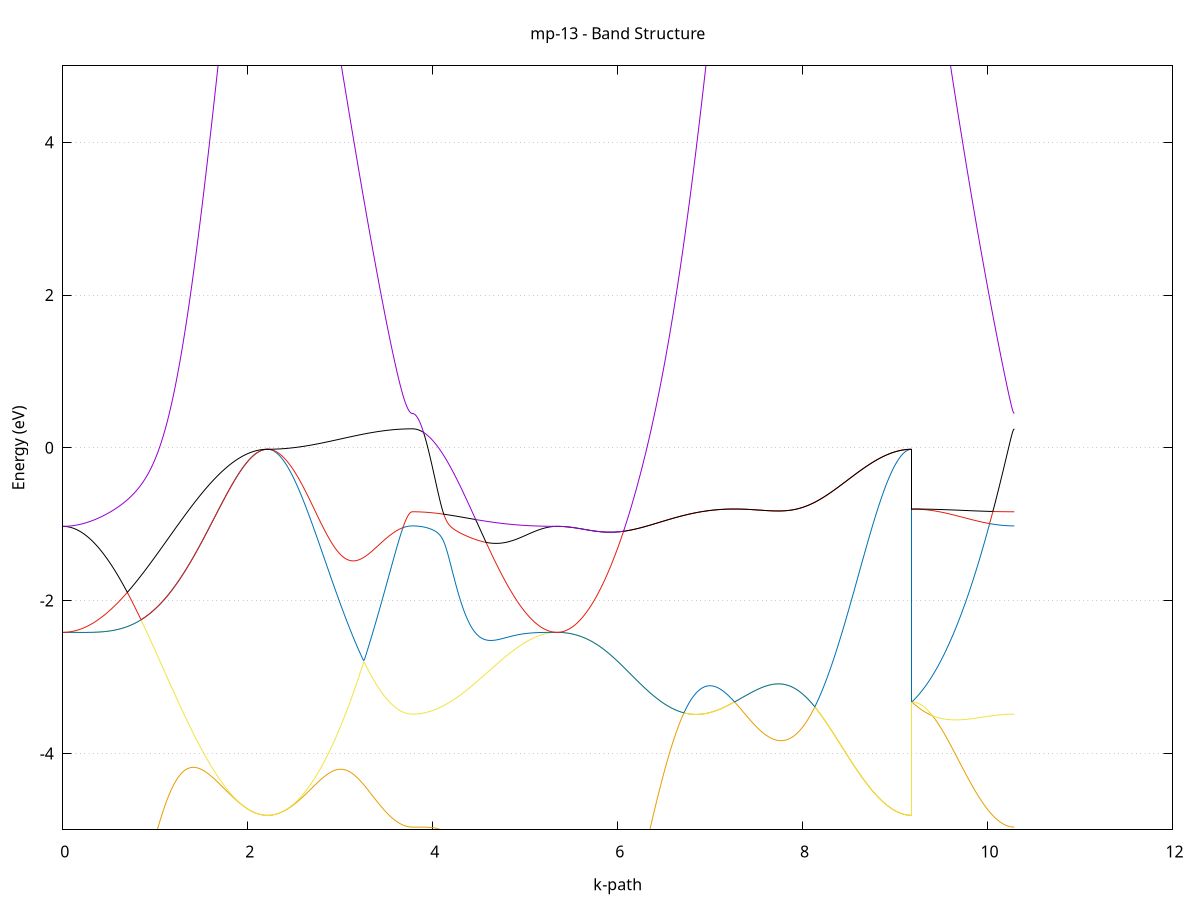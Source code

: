 set title 'mp-13 - Band Structure'
set xlabel 'k-path'
set ylabel 'Energy (eV)'
set grid y
set yrange [-5:5]
set terminal png size 800,600
set output 'mp-13_bands_gnuplot.png'
plot '-' using 1:2 with lines notitle, '-' using 1:2 with lines notitle, '-' using 1:2 with lines notitle, '-' using 1:2 with lines notitle, '-' using 1:2 with lines notitle, '-' using 1:2 with lines notitle, '-' using 1:2 with lines notitle, '-' using 1:2 with lines notitle, '-' using 1:2 with lines notitle, '-' using 1:2 with lines notitle, '-' using 1:2 with lines notitle, '-' using 1:2 with lines notitle, '-' using 1:2 with lines notitle, '-' using 1:2 with lines notitle, '-' using 1:2 with lines notitle, '-' using 1:2 with lines notitle
0.000000 -53.879182
0.009975 -53.879282
0.019951 -53.879282
0.029926 -53.879482
0.039901 -53.879682
0.049877 -53.879882
0.059852 -53.880182
0.069828 -53.880582
0.079803 -53.880982
0.089778 -53.881482
0.099754 -53.881982
0.109729 -53.882582
0.119704 -53.883182
0.129680 -53.883882
0.139655 -53.884582
0.149630 -53.885382
0.159606 -53.886182
0.169581 -53.887082
0.179556 -53.888082
0.189532 -53.889082
0.199507 -53.890082
0.209482 -53.891182
0.219458 -53.892282
0.229433 -53.893482
0.239409 -53.894782
0.249384 -53.896082
0.259359 -53.897382
0.269335 -53.898782
0.279310 -53.900182
0.289285 -53.901682
0.299261 -53.903182
0.309236 -53.904782
0.319211 -53.906382
0.329187 -53.907982
0.339162 -53.909682
0.349137 -53.911382
0.359113 -53.913182
0.369088 -53.914982
0.379064 -53.916782
0.389039 -53.918682
0.399014 -53.920582
0.408990 -53.922582
0.418965 -53.924582
0.428940 -53.926582
0.438916 -53.928582
0.448891 -53.930682
0.458866 -53.932782
0.468842 -53.934982
0.478817 -53.937182
0.488792 -53.939382
0.498768 -53.941582
0.508743 -53.943782
0.518718 -53.946082
0.528694 -53.948382
0.538669 -53.950782
0.548645 -53.953082
0.558620 -53.955482
0.568595 -53.957882
0.578571 -53.960282
0.588546 -53.962682
0.598521 -53.965182
0.608497 -53.967582
0.618472 -53.970082
0.628447 -53.972582
0.638423 -53.975082
0.648398 -53.977582
0.658373 -53.980082
0.668349 -53.982582
0.678324 -53.985182
0.688300 -53.987682
0.698275 -53.990282
0.708250 -53.992782
0.718226 -53.995382
0.728201 -53.997882
0.738176 -54.000482
0.748152 -54.003082
0.758127 -54.005582
0.768102 -54.008182
0.778078 -54.010782
0.788053 -54.013282
0.798028 -54.015882
0.808004 -54.018482
0.817979 -54.020982
0.827954 -54.023582
0.837930 -54.026082
0.847905 -54.028582
0.857881 -54.031082
0.867856 -54.033582
0.877831 -54.036082
0.887807 -54.038582
0.897782 -54.041082
0.907757 -54.043582
0.917733 -54.045982
0.927708 -54.048382
0.937683 -54.050882
0.947659 -54.053282
0.957634 -54.055682
0.967609 -54.057982
0.977585 -54.060382
0.987560 -54.062682
0.997536 -54.064982
1.007511 -54.067282
1.017486 -54.069582
1.027462 -54.071782
1.037437 -54.073982
1.047412 -54.076182
1.057388 -54.078382
1.067363 -54.080582
1.077338 -54.082682
1.087314 -54.084782
1.097289 -54.086882
1.107264 -54.088982
1.117240 -54.090982
1.127215 -54.092982
1.137191 -54.094982
1.147166 -54.096982
1.157141 -54.098882
1.167117 -54.100782
1.177092 -54.102682
1.187067 -54.104482
1.197043 -54.106282
1.207018 -54.108082
1.216993 -54.109882
1.226969 -54.111582
1.236944 -54.113282
1.246919 -54.114982
1.256895 -54.116682
1.266870 -54.118282
1.276845 -54.119882
1.286821 -54.121382
1.296796 -54.122882
1.306772 -54.124382
1.316747 -54.125882
1.326722 -54.127382
1.336698 -54.128782
1.346673 -54.130082
1.356648 -54.131482
1.366624 -54.132782
1.376599 -54.134082
1.386574 -54.135382
1.396550 -54.136582
1.406525 -54.137782
1.416500 -54.138982
1.426476 -54.140082
1.436451 -54.141282
1.446427 -54.142382
1.456402 -54.143382
1.466377 -54.144482
1.476353 -54.145482
1.486328 -54.146482
1.496303 -54.147382
1.506279 -54.148382
1.516254 -54.149282
1.526229 -54.150082
1.536205 -54.150982
1.546180 -54.151782
1.556155 -54.152582
1.566131 -54.153382
1.576106 -54.154182
1.586081 -54.154882
1.596057 -54.155582
1.606032 -54.156282
1.616008 -54.156882
1.625983 -54.157582
1.635958 -54.158182
1.645934 -54.158782
1.655909 -54.159382
1.665884 -54.159882
1.675860 -54.160482
1.685835 -54.160982
1.695810 -54.161482
1.705786 -54.161882
1.715761 -54.162382
1.725736 -54.162782
1.735712 -54.163282
1.745687 -54.163682
1.755663 -54.163982
1.765638 -54.164382
1.775613 -54.164782
1.785589 -54.165082
1.795564 -54.165382
1.805539 -54.165682
1.815515 -54.165982
1.825490 -54.166282
1.835465 -54.166582
1.845441 -54.166782
1.855416 -54.167082
1.865391 -54.167282
1.875367 -54.167482
1.885342 -54.167682
1.895318 -54.167882
1.905293 -54.168082
1.915268 -54.168282
1.925244 -54.168482
1.935219 -54.168582
1.945194 -54.168782
1.955170 -54.168882
1.965145 -54.168982
1.975120 -54.169082
1.985096 -54.169282
1.995071 -54.169382
2.005046 -54.169482
2.015022 -54.169582
2.024997 -54.169682
2.034972 -54.169782
2.044948 -54.169882
2.054923 -54.169882
2.064899 -54.169982
2.074874 -54.170082
2.084849 -54.170082
2.094825 -54.170182
2.104800 -54.170182
2.114775 -54.170282
2.124751 -54.170282
2.134726 -54.170282
2.144701 -54.170382
2.154677 -54.170382
2.164652 -54.170382
2.174627 -54.170382
2.184603 -54.170382
2.194578 -54.170382
2.204554 -54.170482
2.214529 -54.170482
2.214529 -54.170482
2.224503 -54.170482
2.234477 -54.170482
2.244451 -54.170582
2.254425 -54.170582
2.264399 -54.170682
2.274372 -54.170882
2.284346 -54.170982
2.294320 -54.171182
2.304294 -54.171382
2.314268 -54.171582
2.324242 -54.171782
2.334216 -54.172082
2.344190 -54.172382
2.354164 -54.172682
2.364138 -54.172982
2.374112 -54.173282
2.384086 -54.173682
2.394060 -54.174082
2.404034 -54.174482
2.414008 -54.174882
2.423982 -54.175382
2.433956 -54.175782
2.443929 -54.176282
2.453903 -54.176882
2.463877 -54.177382
2.473851 -54.177882
2.483825 -54.178482
2.493799 -54.179082
2.503773 -54.179682
2.513747 -54.180382
2.523721 -54.180982
2.533695 -54.181682
2.543669 -54.182382
2.553643 -54.183082
2.563617 -54.183782
2.573591 -54.184482
2.583565 -54.185282
2.593539 -54.186082
2.603512 -54.186782
2.613486 -54.187682
2.623460 -54.188482
2.633434 -54.189282
2.643408 -54.190182
2.653382 -54.190982
2.663356 -54.191882
2.673330 -54.192782
2.683304 -54.193682
2.693278 -54.194582
2.703252 -54.195582
2.713226 -54.196482
2.723200 -54.197482
2.733174 -54.198482
2.743148 -54.199382
2.753122 -54.200382
2.763096 -54.201382
2.773069 -54.202382
2.783043 -54.203482
2.793017 -54.204482
2.802991 -54.205482
2.812965 -54.206582
2.822939 -54.207682
2.832913 -54.208682
2.842887 -54.209782
2.852861 -54.210882
2.862835 -54.211982
2.872809 -54.213082
2.882783 -54.214182
2.892757 -54.215282
2.902731 -54.216382
2.912705 -54.217482
2.922679 -54.218582
2.932652 -54.219682
2.942626 -54.220782
2.952600 -54.221982
2.962574 -54.223082
2.972548 -54.224182
2.982522 -54.225282
2.992496 -54.226482
3.002470 -54.227582
3.012444 -54.228682
3.022418 -54.229882
3.032392 -54.230982
3.042366 -54.232082
3.052340 -54.233182
3.062314 -54.234282
3.072288 -54.235482
3.082262 -54.236582
3.092235 -54.237682
3.102209 -54.238782
3.112183 -54.239882
3.122157 -54.240982
3.132131 -54.242082
3.142105 -54.243182
3.152079 -54.244182
3.162053 -54.245282
3.172027 -54.246382
3.182001 -54.247382
3.191975 -54.248482
3.201949 -54.249482
3.211923 -54.250482
3.221897 -54.251582
3.231871 -54.252582
3.241845 -54.253482
3.251818 -54.254482
3.261792 -54.255482
3.271766 -54.256482
3.281740 -54.257382
3.291714 -54.258382
3.301688 -54.259282
3.311662 -54.260182
3.321636 -54.261082
3.331610 -54.261982
3.341584 -54.262882
3.351558 -54.263782
3.361532 -54.264582
3.371506 -54.265382
3.381480 -54.266282
3.391454 -54.267082
3.401428 -54.267782
3.411402 -54.268582
3.421375 -54.269382
3.431349 -54.270082
3.441323 -54.270782
3.451297 -54.271482
3.461271 -54.272182
3.471245 -54.272782
3.481219 -54.273482
3.491193 -54.274082
3.501167 -54.274682
3.511141 -54.275282
3.521115 -54.275882
3.531089 -54.276382
3.541063 -54.276982
3.551037 -54.277482
3.561011 -54.277982
3.570985 -54.278382
3.580958 -54.278882
3.590932 -54.279282
3.600906 -54.279682
3.610880 -54.280082
3.620854 -54.280382
3.630828 -54.280782
3.640802 -54.281082
3.650776 -54.281382
3.660750 -54.281682
3.670724 -54.281882
3.680698 -54.282182
3.690672 -54.282382
3.700646 -54.282582
3.710620 -54.282782
3.720594 -54.282882
3.730568 -54.282982
3.740541 -54.283082
3.750515 -54.283182
3.760489 -54.283282
3.770463 -54.283282
3.780437 -54.283282
3.780437 -54.283282
3.790411 -54.283282
3.800385 -54.283082
3.810359 -54.282882
3.820333 -54.282682
3.830307 -54.282282
3.840281 -54.281882
3.850255 -54.281382
3.860229 -54.280782
3.870203 -54.280082
3.880177 -54.279282
3.890151 -54.278482
3.900125 -54.277582
3.910098 -54.276582
3.920072 -54.275582
3.930046 -54.274482
3.940020 -54.273282
3.949994 -54.271982
3.959968 -54.270582
3.969942 -54.269182
3.979916 -54.267682
3.989890 -54.266082
3.999864 -54.264482
4.009838 -54.262682
4.019812 -54.260982
4.029786 -54.259082
4.039760 -54.257182
4.049734 -54.255182
4.059708 -54.253082
4.069681 -54.250882
4.079655 -54.248682
4.089629 -54.246482
4.099603 -54.244082
4.109577 -54.241682
4.119551 -54.239182
4.129525 -54.236682
4.139499 -54.234082
4.149473 -54.231482
4.159447 -54.228782
4.169421 -54.225982
4.179395 -54.223182
4.189369 -54.220282
4.199343 -54.217382
4.209317 -54.214382
4.219291 -54.211282
4.229264 -54.208182
4.239238 -54.205082
4.249212 -54.201882
4.259186 -54.198582
4.269160 -54.195382
4.279134 -54.191982
4.289108 -54.188582
4.299082 -54.185182
4.309056 -54.181682
4.319030 -54.178182
4.329004 -54.174682
4.338978 -54.171082
4.348952 -54.167482
4.358926 -54.163782
4.368900 -54.160082
4.378874 -54.156382
4.388848 -54.152682
4.398821 -54.148882
4.408795 -54.145082
4.418769 -54.141282
4.428743 -54.137382
4.438717 -54.133482
4.448691 -54.129582
4.458665 -54.125682
4.468639 -54.121682
4.478613 -54.117782
4.488587 -54.113782
4.498561 -54.109782
4.508535 -54.105782
4.518509 -54.101782
4.528483 -54.097782
4.538457 -54.093682
4.548431 -54.089682
4.558404 -54.085682
4.568378 -54.081582
4.578352 -54.077582
4.588326 -54.073482
4.598300 -54.069482
4.608274 -54.065482
4.618248 -54.061382
4.628222 -54.057382
4.638196 -54.053382
4.648170 -54.049382
4.658144 -54.045382
4.668118 -54.041382
4.678092 -54.037482
4.688066 -54.033482
4.698040 -54.029582
4.708014 -54.025682
4.717987 -54.021782
4.727961 -54.017882
4.737935 -54.014082
4.747909 -54.010182
4.757883 -54.006482
4.767857 -54.002682
4.777831 -53.998982
4.787805 -53.995282
4.797779 -53.991582
4.807753 -53.987982
4.817727 -53.984382
4.827701 -53.980882
4.837675 -53.977382
4.847649 -53.973882
4.857623 -53.970382
4.867597 -53.967082
4.877570 -53.963682
4.887544 -53.960382
4.897518 -53.957182
4.907492 -53.953982
4.917466 -53.950882
4.927440 -53.947782
4.937414 -53.944782
4.947388 -53.941782
4.957362 -53.938882
4.967336 -53.935982
4.977310 -53.933182
4.987284 -53.930482
4.997258 -53.927782
5.007232 -53.925182
5.017206 -53.922582
5.027180 -53.920082
5.037154 -53.917682
5.047127 -53.915282
5.057101 -53.912982
5.067075 -53.910782
5.077049 -53.908582
5.087023 -53.906582
5.096997 -53.904482
5.106971 -53.902582
5.116945 -53.900682
5.126919 -53.898882
5.136893 -53.897182
5.146867 -53.895582
5.156841 -53.893982
5.166815 -53.892482
5.176789 -53.891082
5.186763 -53.889682
5.196737 -53.888482
5.206710 -53.887282
5.216684 -53.886182
5.226658 -53.885182
5.236632 -53.884182
5.246606 -53.883382
5.256580 -53.882582
5.266554 -53.881882
5.276528 -53.881282
5.286502 -53.880682
5.296476 -53.880282
5.306450 -53.879882
5.316424 -53.879582
5.326398 -53.879382
5.336372 -53.879282
5.346346 -53.879182
5.346346 -53.879182
5.356334 -53.879282
5.366323 -53.879382
5.376312 -53.879582
5.386301 -53.879982
5.396289 -53.880382
5.406278 -53.880882
5.416267 -53.881482
5.426256 -53.882182
5.436244 -53.882982
5.446233 -53.883782
5.456222 -53.884782
5.466211 -53.885782
5.476199 -53.886982
5.486188 -53.888182
5.496177 -53.889482
5.506165 -53.890882
5.516154 -53.892382
5.526143 -53.893882
5.536132 -53.895582
5.546120 -53.897282
5.556109 -53.899082
5.566098 -53.900982
5.576087 -53.902982
5.586075 -53.905082
5.596064 -53.907182
5.606053 -53.909382
5.616042 -53.911682
5.626030 -53.913982
5.636019 -53.916382
5.646008 -53.918882
5.655997 -53.921482
5.665985 -53.924082
5.675974 -53.926782
5.685963 -53.929582
5.695952 -53.932382
5.705940 -53.935282
5.715929 -53.938182
5.725918 -53.941182
5.735907 -53.944182
5.745895 -53.947282
5.755884 -53.950482
5.765873 -53.953682
5.775861 -53.956882
5.785850 -53.960182
5.795839 -53.963582
5.805828 -53.966882
5.815816 -53.970382
5.825805 -53.973782
5.835794 -53.977282
5.845783 -53.980882
5.855771 -53.984382
5.865760 -53.987982
5.875749 -53.991682
5.885738 -53.995282
5.895726 -53.998982
5.905715 -54.002682
5.915704 -54.006382
5.925693 -54.010082
5.935681 -54.013882
5.945670 -54.017582
5.955659 -54.021382
5.965648 -54.025182
5.975636 -54.028982
5.985625 -54.032782
5.995614 -54.036582
6.005603 -54.040282
6.015591 -54.044082
6.025580 -54.047882
6.035569 -54.051682
6.045557 -54.055482
6.055546 -54.059182
6.065535 -54.062982
6.075524 -54.066682
6.085512 -54.070482
6.095501 -54.074182
6.105490 -54.077782
6.115479 -54.081482
6.125467 -54.085082
6.135456 -54.088682
6.145445 -54.092282
6.155434 -54.095782
6.165422 -54.099282
6.175411 -54.102782
6.185400 -54.106182
6.195389 -54.109582
6.205377 -54.112982
6.215366 -54.116282
6.225355 -54.119582
6.235344 -54.122782
6.245332 -54.125982
6.255321 -54.129082
6.265310 -54.132182
6.275299 -54.135182
6.285287 -54.138182
6.295276 -54.141082
6.305265 -54.143882
6.315253 -54.146682
6.325242 -54.149482
6.335231 -54.152082
6.345220 -54.154682
6.355208 -54.157282
6.365197 -54.159782
6.375186 -54.162182
6.385175 -54.164482
6.395163 -54.166782
6.405152 -54.168982
6.415141 -54.171182
6.425130 -54.173182
6.435118 -54.175182
6.445107 -54.177082
6.455096 -54.178882
6.465085 -54.180682
6.475073 -54.182382
6.485062 -54.183982
6.495051 -54.185482
6.505040 -54.186882
6.515028 -54.188282
6.525017 -54.189582
6.535006 -54.190782
6.544995 -54.191882
6.554983 -54.192882
6.564972 -54.193882
6.574961 -54.194682
6.584949 -54.195482
6.594938 -54.196182
6.604927 -54.196782
6.614916 -54.197382
6.624904 -54.197782
6.634893 -54.198182
6.644882 -54.198382
6.654871 -54.198582
6.664859 -54.198682
6.674848 -54.198682
6.684837 -54.198582
6.694826 -54.198482
6.704814 -54.198182
6.714803 -54.197882
6.724792 -54.197482
6.734781 -54.196982
6.744769 -54.196382
6.754758 -54.195782
6.764747 -54.195082
6.774736 -54.194182
6.784724 -54.193282
6.794713 -54.192382
6.804702 -54.191282
6.814691 -54.190182
6.824679 -54.188882
6.834668 -54.187582
6.844657 -54.186282
6.854645 -54.184782
6.864634 -54.183282
6.874623 -54.181682
6.884612 -54.179982
6.894600 -54.178282
6.904589 -54.176482
6.914578 -54.174582
6.924567 -54.172682
6.934555 -54.170682
6.944544 -54.168582
6.954533 -54.166382
6.964522 -54.164182
6.974510 -54.161982
6.984499 -54.159682
6.994488 -54.157282
7.004477 -54.154782
7.014465 -54.152282
7.024454 -54.149782
7.034443 -54.147182
7.044432 -54.144582
7.054420 -54.141882
7.064409 -54.139082
7.074398 -54.136282
7.084387 -54.133482
7.094375 -54.130582
7.104364 -54.127682
7.114353 -54.124682
7.124341 -54.121682
7.134330 -54.118682
7.144319 -54.115582
7.154308 -54.112482
7.164296 -54.109382
7.174285 -54.106282
7.184274 -54.103082
7.194263 -54.099882
7.204251 -54.096682
7.214240 -54.093382
7.224229 -54.090182
7.234218 -54.086882
7.244206 -54.083582
7.254195 -54.080282
7.264184 -54.076982
7.264184 -54.076982
7.274173 -54.078682
7.284161 -54.080282
7.294150 -54.081982
7.304139 -54.083582
7.314128 -54.085182
7.324116 -54.086782
7.334105 -54.088382
7.344094 -54.089982
7.354083 -54.091582
7.364071 -54.093182
7.374060 -54.094782
7.384049 -54.096282
7.394038 -54.097882
7.404026 -54.099382
7.414015 -54.100882
7.424004 -54.102382
7.433992 -54.103882
7.443981 -54.105382
7.453970 -54.106882
7.463959 -54.108382
7.473947 -54.109782
7.483936 -54.111282
7.493925 -54.112682
7.503914 -54.114082
7.513902 -54.115482
7.523891 -54.116882
7.533880 -54.118282
7.543869 -54.119582
7.553857 -54.120982
7.563846 -54.122282
7.573835 -54.123582
7.583824 -54.124882
7.593812 -54.126182
7.603801 -54.127482
7.613790 -54.128682
7.623779 -54.129982
7.633767 -54.131182
7.643756 -54.132382
7.653745 -54.133582
7.663734 -54.134782
7.673722 -54.135982
7.683711 -54.137082
7.693700 -54.138182
7.703688 -54.139382
7.713677 -54.140482
7.723666 -54.141482
7.733655 -54.142582
7.743643 -54.143682
7.753632 -54.144682
7.763621 -54.145682
7.773610 -54.146682
7.783598 -54.147682
7.793587 -54.148582
7.803576 -54.149582
7.813565 -54.150482
7.823553 -54.151382
7.833542 -54.152282
7.843531 -54.153182
7.853520 -54.154082
7.863508 -54.154882
7.873497 -54.155682
7.883486 -54.156482
7.893475 -54.157282
7.903463 -54.158082
7.913452 -54.158882
7.923441 -54.159582
7.933430 -54.160282
7.943418 -54.160982
7.953407 -54.161682
7.963396 -54.162382
7.973384 -54.162982
7.983373 -54.163682
7.993362 -54.164282
8.003351 -54.164882
8.013339 -54.165482
8.023328 -54.165982
8.033317 -54.166582
8.043306 -54.167082
8.053294 -54.167582
8.063283 -54.168082
8.073272 -54.168582
8.083261 -54.169082
8.093249 -54.169482
8.103238 -54.169982
8.113227 -54.170382
8.123216 -54.170782
8.133204 -54.171182
8.143193 -54.171582
8.153182 -54.171882
8.163171 -54.172282
8.173159 -54.172582
8.183148 -54.172882
8.193137 -54.173182
8.203126 -54.173482
8.213114 -54.173782
8.223103 -54.173982
8.233092 -54.174282
8.243080 -54.174482
8.253069 -54.174682
8.263058 -54.174882
8.273047 -54.175082
8.283035 -54.175282
8.293024 -54.175482
8.303013 -54.175582
8.313002 -54.175782
8.322990 -54.175882
8.332979 -54.175982
8.342968 -54.176082
8.352957 -54.176182
8.362945 -54.176282
8.372934 -54.176382
8.382923 -54.176382
8.392912 -54.176482
8.402900 -54.176482
8.412889 -54.176582
8.422878 -54.176582
8.432867 -54.176582
8.442855 -54.176682
8.452844 -54.176682
8.462833 -54.176582
8.472822 -54.176582
8.482810 -54.176582
8.492799 -54.176582
8.502788 -54.176482
8.512776 -54.176482
8.522765 -54.176482
8.532754 -54.176382
8.542743 -54.176282
8.552731 -54.176282
8.562720 -54.176182
8.572709 -54.176082
8.582698 -54.175982
8.592686 -54.175882
8.602675 -54.175882
8.612664 -54.175782
8.622653 -54.175682
8.632641 -54.175482
8.642630 -54.175382
8.652619 -54.175282
8.662608 -54.175182
8.672596 -54.175082
8.682585 -54.174982
8.692574 -54.174882
8.702563 -54.174682
8.712551 -54.174582
8.722540 -54.174482
8.732529 -54.174282
8.742518 -54.174182
8.752506 -54.174082
8.762495 -54.173982
8.772484 -54.173782
8.782472 -54.173682
8.792461 -54.173582
8.802450 -54.173382
8.812439 -54.173282
8.822427 -54.173182
8.832416 -54.172982
8.842405 -54.172882
8.852394 -54.172782
8.862382 -54.172682
8.872371 -54.172582
8.882360 -54.172382
8.892349 -54.172282
8.902337 -54.172182
8.912326 -54.172082
8.922315 -54.171982
8.932304 -54.171882
8.942292 -54.171782
8.952281 -54.171682
8.962270 -54.171582
8.972259 -54.171482
8.982247 -54.171382
8.992236 -54.171282
9.002225 -54.171182
9.012214 -54.171082
9.022202 -54.171082
9.032191 -54.170982
9.042180 -54.170882
9.052168 -54.170882
9.062157 -54.170782
9.072146 -54.170682
9.082135 -54.170682
9.092123 -54.170582
9.102112 -54.170582
9.112101 -54.170582
9.122090 -54.170482
9.132078 -54.170482
9.142067 -54.170482
9.152056 -54.170482
9.162045 -54.170482
9.172033 -54.170482
9.182022 -54.170482
9.182022 -54.076982
9.191997 -54.079882
9.201973 -54.082782
9.211948 -54.085582
9.221924 -54.088482
9.231899 -54.091382
9.241874 -54.094182
9.251850 -54.097082
9.261825 -54.099882
9.271800 -54.102782
9.281776 -54.105582
9.291751 -54.108482
9.301726 -54.111282
9.311702 -54.114182
9.321677 -54.116982
9.331652 -54.119782
9.341628 -54.122682
9.351603 -54.125482
9.361579 -54.128282
9.371554 -54.131082
9.381529 -54.133782
9.391505 -54.136582
9.401480 -54.139382
9.411455 -54.142082
9.421431 -54.144882
9.431406 -54.147582
9.441381 -54.150282
9.451357 -54.152982
9.461332 -54.155682
9.471307 -54.158382
9.481283 -54.161082
9.491258 -54.163682
9.501233 -54.166282
9.511209 -54.168882
9.521184 -54.171482
9.531160 -54.174082
9.541135 -54.176582
9.551110 -54.179182
9.561086 -54.181682
9.571061 -54.184182
9.581036 -54.186682
9.591012 -54.189082
9.600987 -54.191582
9.610962 -54.193982
9.620938 -54.196382
9.630913 -54.198782
9.640888 -54.201082
9.650864 -54.203382
9.660839 -54.205682
9.670815 -54.207982
9.680790 -54.210182
9.690765 -54.212382
9.700741 -54.214582
9.710716 -54.216782
9.720691 -54.218882
9.730667 -54.220982
9.740642 -54.223082
9.750617 -54.225182
9.760593 -54.227182
9.770568 -54.229182
9.780543 -54.231182
9.790519 -54.233082
9.800494 -54.234982
9.810469 -54.236882
9.820445 -54.238682
9.830420 -54.240482
9.840396 -54.242282
9.850371 -54.243982
9.860346 -54.245682
9.870322 -54.247382
9.880297 -54.248982
9.890272 -54.250582
9.900248 -54.252182
9.910223 -54.253682
9.920198 -54.255182
9.930174 -54.256682
9.940149 -54.258082
9.950124 -54.259482
9.960100 -54.260782
9.970075 -54.262182
9.980051 -54.263382
9.990026 -54.264682
10.000001 -54.265882
10.009977 -54.266982
10.019952 -54.268182
10.029927 -54.269182
10.039903 -54.270282
10.049878 -54.271282
10.059853 -54.272282
10.069829 -54.273182
10.079804 -54.274082
10.089779 -54.274882
10.099755 -54.275682
10.109730 -54.276482
10.119706 -54.277182
10.129681 -54.277882
10.139656 -54.278582
10.149632 -54.279182
10.159607 -54.279682
10.169582 -54.280282
10.179558 -54.280782
10.189533 -54.281182
10.199508 -54.281582
10.209484 -54.281982
10.219459 -54.282282
10.229434 -54.282482
10.239410 -54.282782
10.249385 -54.282982
10.259360 -54.283082
10.269336 -54.283182
10.279311 -54.283282
10.289287 -54.283282
e
0.000000 -53.879182
0.009975 -53.879182
0.019951 -53.879282
0.029926 -53.879382
0.039901 -53.879482
0.049877 -53.879582
0.059852 -53.879682
0.069828 -53.879882
0.079803 -53.880082
0.089778 -53.880282
0.099754 -53.880582
0.109729 -53.880882
0.119704 -53.881182
0.129680 -53.881482
0.139655 -53.881882
0.149630 -53.882282
0.159606 -53.882682
0.169581 -53.883182
0.179556 -53.883682
0.189532 -53.884182
0.199507 -53.884682
0.209482 -53.885282
0.219458 -53.885782
0.229433 -53.886382
0.239409 -53.887082
0.249384 -53.887682
0.259359 -53.888382
0.269335 -53.889182
0.279310 -53.889882
0.289285 -53.890682
0.299261 -53.891382
0.309236 -53.892282
0.319211 -53.893082
0.329187 -53.893982
0.339162 -53.894882
0.349137 -53.895782
0.359113 -53.896682
0.369088 -53.897682
0.379064 -53.898682
0.389039 -53.899682
0.399014 -53.900682
0.408990 -53.901782
0.418965 -53.902882
0.428940 -53.903982
0.438916 -53.905082
0.448891 -53.906282
0.458866 -53.907482
0.468842 -53.908682
0.478817 -53.909882
0.488792 -53.911182
0.498768 -53.912382
0.508743 -53.913682
0.518718 -53.914982
0.528694 -53.916382
0.538669 -53.917682
0.548645 -53.919082
0.558620 -53.920482
0.568595 -53.921882
0.578571 -53.923382
0.588546 -53.924782
0.598521 -53.926282
0.608497 -53.927782
0.618472 -53.929282
0.628447 -53.930782
0.638423 -53.932382
0.648398 -53.933982
0.658373 -53.935582
0.668349 -53.937182
0.678324 -53.938782
0.688300 -53.940382
0.698275 -53.942082
0.708250 -53.943782
0.718226 -53.945482
0.728201 -53.947182
0.738176 -53.948882
0.748152 -53.950682
0.758127 -53.952382
0.768102 -53.954182
0.778078 -53.955982
0.788053 -53.957782
0.798028 -53.959582
0.808004 -53.961382
0.817979 -53.963282
0.827954 -53.965082
0.837930 -53.966982
0.847905 -53.968882
0.857881 -53.970782
0.867856 -53.972682
0.877831 -53.974582
0.887807 -53.976482
0.897782 -53.978382
0.907757 -53.980382
0.917733 -53.982282
0.927708 -53.984282
0.937683 -53.986282
0.947659 -53.988182
0.957634 -53.990182
0.967609 -53.992182
0.977585 -53.994182
0.987560 -53.996182
0.997536 -53.998182
1.007511 -54.000282
1.017486 -54.002282
1.027462 -54.004282
1.037437 -54.006382
1.047412 -54.008382
1.057388 -54.010482
1.067363 -54.012482
1.077338 -54.014582
1.087314 -54.016582
1.097289 -54.018682
1.107264 -54.020682
1.117240 -54.022782
1.127215 -54.024882
1.137191 -54.026882
1.147166 -54.028982
1.157141 -54.031082
1.167117 -54.033082
1.177092 -54.035182
1.187067 -54.037182
1.197043 -54.039282
1.207018 -54.041382
1.216993 -54.043382
1.226969 -54.045482
1.236944 -54.047482
1.246919 -54.049582
1.256895 -54.051582
1.266870 -54.053682
1.276845 -54.055682
1.286821 -54.057682
1.296796 -54.059682
1.306772 -54.061682
1.316747 -54.063782
1.326722 -54.065782
1.336698 -54.067682
1.346673 -54.069682
1.356648 -54.071682
1.366624 -54.073682
1.376599 -54.075582
1.386574 -54.077582
1.396550 -54.079482
1.406525 -54.081382
1.416500 -54.083382
1.426476 -54.085282
1.436451 -54.087182
1.446427 -54.089082
1.456402 -54.090882
1.466377 -54.092782
1.476353 -54.094582
1.486328 -54.096482
1.496303 -54.098282
1.506279 -54.100082
1.516254 -54.101782
1.526229 -54.103582
1.536205 -54.105282
1.546180 -54.107082
1.556155 -54.108782
1.566131 -54.110482
1.576106 -54.112182
1.586081 -54.113882
1.596057 -54.115482
1.606032 -54.117082
1.616008 -54.118782
1.625983 -54.120282
1.635958 -54.121882
1.645934 -54.123482
1.655909 -54.124982
1.665884 -54.126482
1.675860 -54.127982
1.685835 -54.129482
1.695810 -54.130982
1.705786 -54.132382
1.715761 -54.133782
1.725736 -54.135182
1.735712 -54.136482
1.745687 -54.137882
1.755663 -54.139182
1.765638 -54.140482
1.775613 -54.141682
1.785589 -54.142982
1.795564 -54.144182
1.805539 -54.145382
1.815515 -54.146582
1.825490 -54.147682
1.835465 -54.148782
1.845441 -54.149882
1.855416 -54.150982
1.865391 -54.151982
1.875367 -54.152982
1.885342 -54.153982
1.895318 -54.154982
1.905293 -54.155882
1.915268 -54.156782
1.925244 -54.157682
1.935219 -54.158582
1.945194 -54.159382
1.955170 -54.160182
1.965145 -54.160882
1.975120 -54.161682
1.985096 -54.162382
1.995071 -54.163082
2.005046 -54.163682
2.015022 -54.164282
2.024997 -54.164882
2.034972 -54.165482
2.044948 -54.165982
2.054923 -54.166482
2.064899 -54.166982
2.074874 -54.167382
2.084849 -54.167882
2.094825 -54.168182
2.104800 -54.168582
2.114775 -54.168882
2.124751 -54.169182
2.134726 -54.169482
2.144701 -54.169682
2.154677 -54.169882
2.164652 -54.170082
2.174627 -54.170182
2.184603 -54.170282
2.194578 -54.170382
2.204554 -54.170382
2.214529 -54.170482
2.214529 -54.170482
2.224503 -54.170382
2.234477 -54.170382
2.244451 -54.170282
2.254425 -54.170182
2.264399 -54.170082
2.274372 -54.169882
2.284346 -54.169682
2.294320 -54.169482
2.304294 -54.169182
2.314268 -54.168882
2.324242 -54.168582
2.334216 -54.168182
2.344190 -54.167882
2.354164 -54.167482
2.364138 -54.166982
2.374112 -54.166482
2.384086 -54.165982
2.394060 -54.165482
2.404034 -54.164982
2.414008 -54.164382
2.423982 -54.163782
2.433956 -54.163082
2.443929 -54.162382
2.453903 -54.161682
2.463877 -54.160982
2.473851 -54.160282
2.483825 -54.159482
2.493799 -54.158682
2.503773 -54.157782
2.513747 -54.156982
2.523721 -54.156082
2.533695 -54.155182
2.543669 -54.154282
2.553643 -54.153282
2.563617 -54.152282
2.573591 -54.151282
2.583565 -54.150282
2.593539 -54.149282
2.603512 -54.148182
2.613486 -54.147082
2.623460 -54.145982
2.633434 -54.144782
2.643408 -54.143682
2.653382 -54.142482
2.663356 -54.141282
2.673330 -54.140082
2.683304 -54.138782
2.693278 -54.137582
2.703252 -54.136282
2.713226 -54.134982
2.723200 -54.133682
2.733174 -54.132382
2.743148 -54.131082
2.753122 -54.129682
2.763096 -54.128282
2.773069 -54.126882
2.783043 -54.125482
2.793017 -54.124082
2.802991 -54.122682
2.812965 -54.121282
2.822939 -54.119782
2.832913 -54.118382
2.842887 -54.116882
2.852861 -54.115382
2.862835 -54.113882
2.872809 -54.112382
2.882783 -54.110882
2.892757 -54.109382
2.902731 -54.107882
2.912705 -54.106382
2.922679 -54.104782
2.932652 -54.103282
2.942626 -54.101682
2.952600 -54.100182
2.962574 -54.098682
2.972548 -54.097082
2.982522 -54.095582
2.992496 -54.093982
3.002470 -54.092482
3.012444 -54.090882
3.022418 -54.089282
3.032392 -54.087782
3.042366 -54.086182
3.052340 -54.084682
3.062314 -54.083182
3.072288 -54.081582
3.082262 -54.080082
3.092235 -54.078482
3.102209 -54.076982
3.112183 -54.075482
3.122157 -54.073982
3.132131 -54.072482
3.142105 -54.070982
3.152079 -54.069482
3.162053 -54.067982
3.172027 -54.066582
3.182001 -54.065082
3.191975 -54.063582
3.201949 -54.062182
3.211923 -54.060782
3.221897 -54.059382
3.231871 -54.057982
3.241845 -54.056582
3.251818 -54.055182
3.261792 -54.053882
3.271766 -54.052482
3.281740 -54.051182
3.291714 -54.049882
3.301688 -54.048582
3.311662 -54.047282
3.321636 -54.046082
3.331610 -54.044882
3.341584 -54.043682
3.351558 -54.042482
3.361532 -54.041282
3.371506 -54.040082
3.381480 -54.038982
3.391454 -54.037882
3.401428 -54.036782
3.411402 -54.035682
3.421375 -54.034682
3.431349 -54.033682
3.441323 -54.032682
3.451297 -54.031682
3.461271 -54.030782
3.471245 -54.029782
3.481219 -54.028882
3.491193 -54.028082
3.501167 -54.027182
3.511141 -54.026382
3.521115 -54.025582
3.531089 -54.024782
3.541063 -54.024082
3.551037 -54.023382
3.561011 -54.022682
3.570985 -54.021982
3.580958 -54.021382
3.590932 -54.020782
3.600906 -54.020282
3.610880 -54.019682
3.620854 -54.019182
3.630828 -54.018682
3.640802 -54.018282
3.650776 -54.017882
3.660750 -54.017482
3.670724 -54.017082
3.680698 -54.016782
3.690672 -54.016482
3.700646 -54.016182
3.710620 -54.015982
3.720594 -54.015782
3.730568 -54.015582
3.740541 -54.015482
3.750515 -54.015382
3.760489 -54.015282
3.770463 -54.015182
3.780437 -54.015182
3.780437 -54.015182
3.790411 -54.015182
3.800385 -54.015182
3.810359 -54.015082
3.820333 -54.014982
3.830307 -54.014882
3.840281 -54.014682
3.850255 -54.014582
3.860229 -54.014382
3.870203 -54.014082
3.880177 -54.013882
3.890151 -54.013582
3.900125 -54.013282
3.910098 -54.012882
3.920072 -54.012582
3.930046 -54.012182
3.940020 -54.011782
3.949994 -54.011382
3.959968 -54.010882
3.969942 -54.010382
3.979916 -54.009882
3.989890 -54.009382
3.999864 -54.008782
4.009838 -54.008182
4.019812 -54.007582
4.029786 -54.006882
4.039760 -54.006282
4.049734 -54.005582
4.059708 -54.004882
4.069681 -54.004182
4.079655 -54.003382
4.089629 -54.002582
4.099603 -54.001782
4.109577 -54.000982
4.119551 -54.000182
4.129525 -53.999282
4.139499 -53.998382
4.149473 -53.997582
4.159447 -53.996582
4.169421 -53.995682
4.179395 -53.994682
4.189369 -53.993782
4.199343 -53.992782
4.209317 -53.991682
4.219291 -53.990682
4.229264 -53.989682
4.239238 -53.988582
4.249212 -53.987482
4.259186 -53.986382
4.269160 -53.985282
4.279134 -53.984182
4.289108 -53.982982
4.299082 -53.981782
4.309056 -53.980682
4.319030 -53.979482
4.329004 -53.978282
4.338978 -53.977082
4.348952 -53.975782
4.358926 -53.974582
4.368900 -53.973282
4.378874 -53.972082
4.388848 -53.970782
4.398821 -53.969482
4.408795 -53.968282
4.418769 -53.966982
4.428743 -53.965682
4.438717 -53.964282
4.448691 -53.962982
4.458665 -53.961682
4.468639 -53.960382
4.478613 -53.958982
4.488587 -53.957682
4.498561 -53.956282
4.508535 -53.954982
4.518509 -53.953582
4.528483 -53.952282
4.538457 -53.950882
4.548431 -53.949582
4.558404 -53.948182
4.568378 -53.946782
4.578352 -53.945482
4.588326 -53.944082
4.598300 -53.942782
4.608274 -53.941382
4.618248 -53.939982
4.628222 -53.938682
4.638196 -53.937282
4.648170 -53.935982
4.658144 -53.934682
4.668118 -53.933282
4.678092 -53.931982
4.688066 -53.930682
4.698040 -53.929382
4.708014 -53.928082
4.717987 -53.926782
4.727961 -53.925482
4.737935 -53.924182
4.747909 -53.922882
4.757883 -53.921582
4.767857 -53.920382
4.777831 -53.919082
4.787805 -53.917882
4.797779 -53.916682
4.807753 -53.915482
4.817727 -53.914282
4.827701 -53.913082
4.837675 -53.911882
4.847649 -53.910682
4.857623 -53.909582
4.867597 -53.908482
4.877570 -53.907382
4.887544 -53.906282
4.897518 -53.905182
4.907492 -53.904082
4.917466 -53.903082
4.927440 -53.901982
4.937414 -53.900982
4.947388 -53.899982
4.957362 -53.899082
4.967336 -53.898082
4.977310 -53.897182
4.987284 -53.896282
4.997258 -53.895382
5.007232 -53.894482
5.017206 -53.893582
5.027180 -53.892782
5.037154 -53.891982
5.047127 -53.891182
5.057101 -53.890482
5.067075 -53.889682
5.077049 -53.888982
5.087023 -53.888282
5.096997 -53.887582
5.106971 -53.886982
5.116945 -53.886382
5.126919 -53.885782
5.136893 -53.885182
5.146867 -53.884682
5.156841 -53.884082
5.166815 -53.883582
5.176789 -53.883182
5.186763 -53.882682
5.196737 -53.882282
5.206710 -53.881882
5.216684 -53.881482
5.226658 -53.881182
5.236632 -53.880882
5.246606 -53.880582
5.256580 -53.880282
5.266554 -53.880082
5.276528 -53.879882
5.286502 -53.879682
5.296476 -53.879582
5.306450 -53.879482
5.316424 -53.879382
5.326398 -53.879282
5.336372 -53.879182
5.346346 -53.879182
5.346346 -53.879182
5.356334 -53.879182
5.366323 -53.879182
5.376312 -53.879282
5.386301 -53.879282
5.396289 -53.879282
5.406278 -53.879382
5.416267 -53.879482
5.426256 -53.879482
5.436244 -53.879582
5.446233 -53.879682
5.456222 -53.879782
5.466211 -53.879882
5.476199 -53.879982
5.486188 -53.880082
5.496177 -53.880282
5.506165 -53.880382
5.516154 -53.880582
5.526143 -53.880682
5.536132 -53.880882
5.546120 -53.881082
5.556109 -53.881282
5.566098 -53.881482
5.576087 -53.881682
5.586075 -53.881882
5.596064 -53.882082
5.606053 -53.882382
5.616042 -53.882582
5.626030 -53.882882
5.636019 -53.883082
5.646008 -53.883382
5.655997 -53.883682
5.665985 -53.883982
5.675974 -53.884282
5.685963 -53.884582
5.695952 -53.884982
5.705940 -53.885282
5.715929 -53.885682
5.725918 -53.885982
5.735907 -53.886382
5.745895 -53.886782
5.755884 -53.887182
5.765873 -53.887582
5.775861 -53.887982
5.785850 -53.888382
5.795839 -53.888882
5.805828 -53.889282
5.815816 -53.889782
5.825805 -53.890282
5.835794 -53.890682
5.845783 -53.891182
5.855771 -53.891782
5.865760 -53.892282
5.875749 -53.892782
5.885738 -53.893382
5.895726 -53.893882
5.905715 -53.894482
5.915704 -53.894982
5.925693 -53.895582
5.935681 -53.896182
5.945670 -53.896882
5.955659 -53.897482
5.965648 -53.898082
5.975636 -53.898782
5.985625 -53.899482
5.995614 -53.900082
6.005603 -53.900782
6.015591 -53.901582
6.025580 -53.902282
6.035569 -53.902982
6.045557 -53.903682
6.055546 -53.904482
6.065535 -53.905282
6.075524 -53.906082
6.085512 -53.906882
6.095501 -53.907682
6.105490 -53.908482
6.115479 -53.909382
6.125467 -53.910182
6.135456 -53.911082
6.145445 -53.911982
6.155434 -53.912782
6.165422 -53.913682
6.175411 -53.914682
6.185400 -53.915582
6.195389 -53.916482
6.205377 -53.917482
6.215366 -53.918482
6.225355 -53.919482
6.235344 -53.920482
6.245332 -53.921482
6.255321 -53.922482
6.265310 -53.923582
6.275299 -53.924582
6.285287 -53.925682
6.295276 -53.926782
6.305265 -53.927882
6.315253 -53.928982
6.325242 -53.930082
6.335231 -53.931282
6.345220 -53.932382
6.355208 -53.933582
6.365197 -53.934782
6.375186 -53.935982
6.385175 -53.937182
6.395163 -53.938382
6.405152 -53.939582
6.415141 -53.940882
6.425130 -53.942082
6.435118 -53.943382
6.445107 -53.944682
6.455096 -53.945982
6.465085 -53.947282
6.475073 -53.948582
6.485062 -53.949882
6.495051 -53.951282
6.505040 -53.952582
6.515028 -53.953982
6.525017 -53.955382
6.535006 -53.956782
6.544995 -53.958182
6.554983 -53.959582
6.564972 -53.961082
6.574961 -53.962482
6.584949 -53.963982
6.594938 -53.965382
6.604927 -53.966882
6.614916 -53.968382
6.624904 -53.969882
6.634893 -53.971382
6.644882 -53.972882
6.654871 -53.974482
6.664859 -53.975982
6.674848 -53.977482
6.684837 -53.979082
6.694826 -53.980682
6.704814 -53.982182
6.714803 -53.983782
6.724792 -53.985382
6.734781 -53.986982
6.744769 -53.988582
6.754758 -53.990182
6.764747 -53.991782
6.774736 -53.993482
6.784724 -53.995082
6.794713 -53.996782
6.804702 -53.998382
6.814691 -54.000082
6.824679 -54.001682
6.834668 -54.003382
6.844657 -54.005082
6.854645 -54.006782
6.864634 -54.008482
6.874623 -54.010182
6.884612 -54.011882
6.894600 -54.013582
6.904589 -54.015282
6.914578 -54.016982
6.924567 -54.018682
6.934555 -54.020382
6.944544 -54.022082
6.954533 -54.023882
6.964522 -54.025582
6.974510 -54.027282
6.984499 -54.028982
6.994488 -54.030782
7.004477 -54.032482
7.014465 -54.034182
7.024454 -54.035982
7.034443 -54.037682
7.044432 -54.039482
7.054420 -54.041182
7.064409 -54.042882
7.074398 -54.044682
7.084387 -54.046382
7.094375 -54.048082
7.104364 -54.049882
7.114353 -54.051582
7.124341 -54.053282
7.134330 -54.054982
7.144319 -54.056682
7.154308 -54.058482
7.164296 -54.060182
7.174285 -54.061882
7.184274 -54.063582
7.194263 -54.065282
7.204251 -54.066982
7.214240 -54.068682
7.224229 -54.070382
7.234218 -54.071982
7.244206 -54.073682
7.254195 -54.075382
7.264184 -54.076982
7.264184 -54.076982
7.274173 -54.078682
7.284161 -54.080282
7.294150 -54.081982
7.304139 -54.083582
7.314128 -54.085182
7.324116 -54.086782
7.334105 -54.088382
7.344094 -54.089982
7.354083 -54.091582
7.364071 -54.093182
7.374060 -54.094782
7.384049 -54.096282
7.394038 -54.097882
7.404026 -54.099382
7.414015 -54.100882
7.424004 -54.102382
7.433992 -54.103882
7.443981 -54.105382
7.453970 -54.106882
7.463959 -54.108382
7.473947 -54.109782
7.483936 -54.111282
7.493925 -54.112682
7.503914 -54.114082
7.513902 -54.115482
7.523891 -54.116882
7.533880 -54.118282
7.543869 -54.119582
7.553857 -54.120982
7.563846 -54.122282
7.573835 -54.123582
7.583824 -54.124882
7.593812 -54.126182
7.603801 -54.127482
7.613790 -54.128682
7.623779 -54.129982
7.633767 -54.131182
7.643756 -54.132382
7.653745 -54.133582
7.663734 -54.134782
7.673722 -54.135982
7.683711 -54.137082
7.693700 -54.138182
7.703688 -54.139382
7.713677 -54.140482
7.723666 -54.141482
7.733655 -54.142582
7.743643 -54.143682
7.753632 -54.144682
7.763621 -54.145682
7.773610 -54.146682
7.783598 -54.147682
7.793587 -54.148582
7.803576 -54.149582
7.813565 -54.150482
7.823553 -54.151382
7.833542 -54.152282
7.843531 -54.153182
7.853520 -54.154082
7.863508 -54.154882
7.873497 -54.155682
7.883486 -54.156482
7.893475 -54.157282
7.903463 -54.158082
7.913452 -54.158882
7.923441 -54.159582
7.933430 -54.160282
7.943418 -54.160982
7.953407 -54.161682
7.963396 -54.162382
7.973384 -54.162982
7.983373 -54.163682
7.993362 -54.164282
8.003351 -54.164882
8.013339 -54.165482
8.023328 -54.165982
8.033317 -54.166582
8.043306 -54.167082
8.053294 -54.167582
8.063283 -54.168082
8.073272 -54.168582
8.083261 -54.169082
8.093249 -54.169482
8.103238 -54.169982
8.113227 -54.170382
8.123216 -54.170782
8.133204 -54.171182
8.143193 -54.171582
8.153182 -54.171882
8.163171 -54.172282
8.173159 -54.172582
8.183148 -54.172882
8.193137 -54.173182
8.203126 -54.173482
8.213114 -54.173782
8.223103 -54.173982
8.233092 -54.174282
8.243080 -54.174482
8.253069 -54.174682
8.263058 -54.174882
8.273047 -54.175082
8.283035 -54.175282
8.293024 -54.175482
8.303013 -54.175582
8.313002 -54.175782
8.322990 -54.175882
8.332979 -54.175982
8.342968 -54.176082
8.352957 -54.176182
8.362945 -54.176282
8.372934 -54.176382
8.382923 -54.176382
8.392912 -54.176482
8.402900 -54.176482
8.412889 -54.176582
8.422878 -54.176582
8.432867 -54.176582
8.442855 -54.176682
8.452844 -54.176682
8.462833 -54.176582
8.472822 -54.176582
8.482810 -54.176582
8.492799 -54.176582
8.502788 -54.176482
8.512776 -54.176482
8.522765 -54.176482
8.532754 -54.176382
8.542743 -54.176282
8.552731 -54.176282
8.562720 -54.176182
8.572709 -54.176082
8.582698 -54.175982
8.592686 -54.175882
8.602675 -54.175882
8.612664 -54.175782
8.622653 -54.175682
8.632641 -54.175482
8.642630 -54.175382
8.652619 -54.175282
8.662608 -54.175182
8.672596 -54.175082
8.682585 -54.174982
8.692574 -54.174882
8.702563 -54.174682
8.712551 -54.174582
8.722540 -54.174482
8.732529 -54.174282
8.742518 -54.174182
8.752506 -54.174082
8.762495 -54.173982
8.772484 -54.173782
8.782472 -54.173682
8.792461 -54.173582
8.802450 -54.173382
8.812439 -54.173282
8.822427 -54.173182
8.832416 -54.172982
8.842405 -54.172882
8.852394 -54.172782
8.862382 -54.172682
8.872371 -54.172582
8.882360 -54.172382
8.892349 -54.172282
8.902337 -54.172182
8.912326 -54.172082
8.922315 -54.171982
8.932304 -54.171882
8.942292 -54.171782
8.952281 -54.171682
8.962270 -54.171582
8.972259 -54.171482
8.982247 -54.171382
8.992236 -54.171282
9.002225 -54.171182
9.012214 -54.171082
9.022202 -54.171082
9.032191 -54.170982
9.042180 -54.170882
9.052168 -54.170882
9.062157 -54.170782
9.072146 -54.170682
9.082135 -54.170682
9.092123 -54.170582
9.102112 -54.170582
9.112101 -54.170582
9.122090 -54.170482
9.132078 -54.170482
9.142067 -54.170482
9.152056 -54.170482
9.162045 -54.170482
9.172033 -54.170482
9.182022 -54.170482
9.182022 -54.076982
9.191997 -54.076982
9.201973 -54.076982
9.211948 -54.076882
9.221924 -54.076782
9.231899 -54.076682
9.241874 -54.076582
9.251850 -54.076382
9.261825 -54.076182
9.271800 -54.075982
9.281776 -54.075782
9.291751 -54.075482
9.301726 -54.075282
9.311702 -54.074982
9.321677 -54.074582
9.331652 -54.074282
9.341628 -54.073882
9.351603 -54.073482
9.361579 -54.073082
9.371554 -54.072682
9.381529 -54.072182
9.391505 -54.071682
9.401480 -54.071182
9.411455 -54.070682
9.421431 -54.070182
9.431406 -54.069582
9.441381 -54.069082
9.451357 -54.068482
9.461332 -54.067782
9.471307 -54.067182
9.481283 -54.066582
9.491258 -54.065882
9.501233 -54.065182
9.511209 -54.064482
9.521184 -54.063782
9.531160 -54.063082
9.541135 -54.062382
9.551110 -54.061582
9.561086 -54.060882
9.571061 -54.060082
9.581036 -54.059282
9.591012 -54.058482
9.600987 -54.057682
9.610962 -54.056882
9.620938 -54.056082
9.630913 -54.055182
9.640888 -54.054382
9.650864 -54.053482
9.660839 -54.052682
9.670815 -54.051782
9.680790 -54.050982
9.690765 -54.050082
9.700741 -54.049182
9.710716 -54.048382
9.720691 -54.047482
9.730667 -54.046582
9.740642 -54.045782
9.750617 -54.044882
9.760593 -54.043982
9.770568 -54.043082
9.780543 -54.042282
9.790519 -54.041382
9.800494 -54.040482
9.810469 -54.039682
9.820445 -54.038782
9.830420 -54.037982
9.840396 -54.037082
9.850371 -54.036282
9.860346 -54.035482
9.870322 -54.034682
9.880297 -54.033882
9.890272 -54.033082
9.900248 -54.032282
9.910223 -54.031482
9.920198 -54.030682
9.930174 -54.029982
9.940149 -54.029182
9.950124 -54.028482
9.960100 -54.027782
9.970075 -54.027082
9.980051 -54.026382
9.990026 -54.025682
10.000001 -54.025082
10.009977 -54.024482
10.019952 -54.023782
10.029927 -54.023282
10.039903 -54.022682
10.049878 -54.022082
10.059853 -54.021582
10.069829 -54.020982
10.079804 -54.020482
10.089779 -54.020082
10.099755 -54.019582
10.109730 -54.019082
10.119706 -54.018682
10.129681 -54.018282
10.139656 -54.017982
10.149632 -54.017582
10.159607 -54.017282
10.169582 -54.016982
10.179558 -54.016682
10.189533 -54.016382
10.199508 -54.016182
10.209484 -54.015982
10.219459 -54.015782
10.229434 -54.015682
10.239410 -54.015482
10.249385 -54.015382
10.259360 -54.015282
10.269336 -54.015282
10.279311 -54.015182
10.289287 -54.015182
e
0.000000 -53.879182
0.009975 -53.879182
0.019951 -53.879282
0.029926 -53.879382
0.039901 -53.879482
0.049877 -53.879582
0.059852 -53.879682
0.069828 -53.879882
0.079803 -53.880082
0.089778 -53.880282
0.099754 -53.880582
0.109729 -53.880882
0.119704 -53.881182
0.129680 -53.881482
0.139655 -53.881882
0.149630 -53.882282
0.159606 -53.882682
0.169581 -53.883182
0.179556 -53.883682
0.189532 -53.884182
0.199507 -53.884682
0.209482 -53.885282
0.219458 -53.885782
0.229433 -53.886382
0.239409 -53.887082
0.249384 -53.887682
0.259359 -53.888382
0.269335 -53.889082
0.279310 -53.889882
0.289285 -53.890682
0.299261 -53.891382
0.309236 -53.892282
0.319211 -53.893082
0.329187 -53.893982
0.339162 -53.894882
0.349137 -53.895782
0.359113 -53.896682
0.369088 -53.897682
0.379064 -53.898682
0.389039 -53.899682
0.399014 -53.900682
0.408990 -53.901782
0.418965 -53.902882
0.428940 -53.903982
0.438916 -53.905082
0.448891 -53.906282
0.458866 -53.907482
0.468842 -53.908682
0.478817 -53.909882
0.488792 -53.911182
0.498768 -53.912382
0.508743 -53.913682
0.518718 -53.914982
0.528694 -53.916382
0.538669 -53.917682
0.548645 -53.919082
0.558620 -53.920482
0.568595 -53.921882
0.578571 -53.923382
0.588546 -53.924782
0.598521 -53.926282
0.608497 -53.927782
0.618472 -53.929282
0.628447 -53.930782
0.638423 -53.932382
0.648398 -53.933982
0.658373 -53.935582
0.668349 -53.937182
0.678324 -53.938782
0.688300 -53.940382
0.698275 -53.942082
0.708250 -53.943782
0.718226 -53.945482
0.728201 -53.947182
0.738176 -53.948882
0.748152 -53.950682
0.758127 -53.952382
0.768102 -53.954182
0.778078 -53.955982
0.788053 -53.957782
0.798028 -53.959582
0.808004 -53.961382
0.817979 -53.963282
0.827954 -53.965082
0.837930 -53.966982
0.847905 -53.968882
0.857881 -53.970782
0.867856 -53.972682
0.877831 -53.974582
0.887807 -53.976482
0.897782 -53.978382
0.907757 -53.980382
0.917733 -53.982282
0.927708 -53.984282
0.937683 -53.986282
0.947659 -53.988182
0.957634 -53.990182
0.967609 -53.992182
0.977585 -53.994182
0.987560 -53.996182
0.997536 -53.998182
1.007511 -54.000282
1.017486 -54.002282
1.027462 -54.004282
1.037437 -54.006382
1.047412 -54.008382
1.057388 -54.010482
1.067363 -54.012482
1.077338 -54.014582
1.087314 -54.016582
1.097289 -54.018682
1.107264 -54.020682
1.117240 -54.022782
1.127215 -54.024882
1.137191 -54.026882
1.147166 -54.028982
1.157141 -54.031082
1.167117 -54.033082
1.177092 -54.035182
1.187067 -54.037182
1.197043 -54.039282
1.207018 -54.041382
1.216993 -54.043382
1.226969 -54.045482
1.236944 -54.047482
1.246919 -54.049582
1.256895 -54.051582
1.266870 -54.053682
1.276845 -54.055682
1.286821 -54.057682
1.296796 -54.059682
1.306772 -54.061682
1.316747 -54.063782
1.326722 -54.065782
1.336698 -54.067682
1.346673 -54.069682
1.356648 -54.071682
1.366624 -54.073682
1.376599 -54.075582
1.386574 -54.077582
1.396550 -54.079482
1.406525 -54.081382
1.416500 -54.083382
1.426476 -54.085282
1.436451 -54.087182
1.446427 -54.089082
1.456402 -54.090882
1.466377 -54.092782
1.476353 -54.094582
1.486328 -54.096482
1.496303 -54.098282
1.506279 -54.100082
1.516254 -54.101782
1.526229 -54.103582
1.536205 -54.105282
1.546180 -54.107082
1.556155 -54.108782
1.566131 -54.110482
1.576106 -54.112182
1.586081 -54.113882
1.596057 -54.115482
1.606032 -54.117082
1.616008 -54.118782
1.625983 -54.120282
1.635958 -54.121882
1.645934 -54.123482
1.655909 -54.124982
1.665884 -54.126482
1.675860 -54.127982
1.685835 -54.129482
1.695810 -54.130882
1.705786 -54.132382
1.715761 -54.133782
1.725736 -54.135182
1.735712 -54.136482
1.745687 -54.137882
1.755663 -54.139182
1.765638 -54.140482
1.775613 -54.141682
1.785589 -54.142982
1.795564 -54.144182
1.805539 -54.145382
1.815515 -54.146582
1.825490 -54.147682
1.835465 -54.148782
1.845441 -54.149882
1.855416 -54.150982
1.865391 -54.151982
1.875367 -54.152982
1.885342 -54.153982
1.895318 -54.154982
1.905293 -54.155882
1.915268 -54.156782
1.925244 -54.157682
1.935219 -54.158582
1.945194 -54.159382
1.955170 -54.160182
1.965145 -54.160882
1.975120 -54.161682
1.985096 -54.162382
1.995071 -54.163082
2.005046 -54.163682
2.015022 -54.164282
2.024997 -54.164882
2.034972 -54.165482
2.044948 -54.165982
2.054923 -54.166482
2.064899 -54.166982
2.074874 -54.167382
2.084849 -54.167882
2.094825 -54.168182
2.104800 -54.168582
2.114775 -54.168882
2.124751 -54.169182
2.134726 -54.169482
2.144701 -54.169682
2.154677 -54.169882
2.164652 -54.170082
2.174627 -54.170182
2.184603 -54.170282
2.194578 -54.170382
2.204554 -54.170382
2.214529 -54.170482
2.214529 -54.170482
2.224503 -54.170382
2.234477 -54.170282
2.244451 -54.170182
2.254425 -54.169982
2.264399 -54.169682
2.274372 -54.169382
2.284346 -54.169082
2.294320 -54.168582
2.304294 -54.168082
2.314268 -54.167582
2.324242 -54.166982
2.334216 -54.166282
2.344190 -54.165582
2.354164 -54.164882
2.364138 -54.164082
2.374112 -54.163182
2.384086 -54.162182
2.394060 -54.161282
2.404034 -54.160182
2.414008 -54.159082
2.423982 -54.157982
2.433956 -54.156782
2.443929 -54.155482
2.453903 -54.154182
2.463877 -54.152882
2.473851 -54.151482
2.483825 -54.150082
2.493799 -54.148582
2.503773 -54.146982
2.513747 -54.145382
2.523721 -54.143782
2.533695 -54.142082
2.543669 -54.140282
2.553643 -54.138582
2.563617 -54.136682
2.573591 -54.134882
2.583565 -54.132882
2.593539 -54.130982
2.603512 -54.128982
2.613486 -54.126982
2.623460 -54.124882
2.633434 -54.122782
2.643408 -54.120582
2.653382 -54.118382
2.663356 -54.116182
2.673330 -54.113882
2.683304 -54.111582
2.693278 -54.109182
2.703252 -54.106782
2.713226 -54.104382
2.723200 -54.101982
2.733174 -54.099482
2.743148 -54.096982
2.753122 -54.094482
2.763096 -54.091882
2.773069 -54.089282
2.783043 -54.086682
2.793017 -54.084082
2.802991 -54.081382
2.812965 -54.078682
2.822939 -54.075982
2.832913 -54.073282
2.842887 -54.070482
2.852861 -54.067682
2.862835 -54.064982
2.872809 -54.062182
2.882783 -54.059282
2.892757 -54.056482
2.902731 -54.053682
2.912705 -54.050782
2.922679 -54.047882
2.932652 -54.045082
2.942626 -54.042182
2.952600 -54.039282
2.962574 -54.036382
2.972548 -54.033482
2.982522 -54.030482
2.992496 -54.027582
3.002470 -54.024682
3.012444 -54.021782
3.022418 -54.018882
3.032392 -54.015982
3.042366 -54.013082
3.052340 -54.010082
3.062314 -54.007182
3.072288 -54.004282
3.082262 -54.001482
3.092235 -53.998582
3.102209 -53.995682
3.112183 -53.992782
3.122157 -53.989982
3.132131 -53.987182
3.142105 -53.984282
3.152079 -53.981482
3.162053 -53.978782
3.172027 -53.975982
3.182001 -53.973182
3.191975 -53.970482
3.201949 -53.967782
3.211923 -53.965082
3.221897 -53.962482
3.231871 -53.959782
3.241845 -53.957182
3.251818 -53.954582
3.261792 -53.952082
3.271766 -53.949482
3.281740 -53.946982
3.291714 -53.944582
3.301688 -53.942082
3.311662 -53.939682
3.321636 -53.937382
3.331610 -53.934982
3.341584 -53.932682
3.351558 -53.930482
3.361532 -53.928282
3.371506 -53.926082
3.381480 -53.923882
3.391454 -53.921782
3.401428 -53.919782
3.411402 -53.917682
3.421375 -53.915782
3.431349 -53.913782
3.441323 -53.911982
3.451297 -53.910082
3.461271 -53.908282
3.471245 -53.906582
3.481219 -53.904882
3.491193 -53.903182
3.501167 -53.901582
3.511141 -53.900082
3.521115 -53.898582
3.531089 -53.897082
3.541063 -53.895682
3.551037 -53.894382
3.561011 -53.893082
3.570985 -53.891782
3.580958 -53.890682
3.590932 -53.889482
3.600906 -53.888382
3.610880 -53.887382
3.620854 -53.886482
3.630828 -53.885582
3.640802 -53.884682
3.650776 -53.883882
3.660750 -53.883182
3.670724 -53.882482
3.680698 -53.881882
3.690672 -53.881282
3.700646 -53.880782
3.710620 -53.880382
3.720594 -53.879982
3.730568 -53.879682
3.740541 -53.879382
3.750515 -53.879182
3.760489 -53.878982
3.770463 -53.878882
3.780437 -53.878882
3.780437 -53.878882
3.790411 -53.878882
3.800385 -53.878882
3.810359 -53.878882
3.820333 -53.878882
3.830307 -53.878882
3.840281 -53.878882
3.850255 -53.878882
3.860229 -53.878882
3.870203 -53.878882
3.880177 -53.878882
3.890151 -53.878882
3.900125 -53.878882
3.910098 -53.878882
3.920072 -53.878882
3.930046 -53.878882
3.940020 -53.878882
3.949994 -53.878882
3.959968 -53.878882
3.969942 -53.878882
3.979916 -53.878882
3.989890 -53.878882
3.999864 -53.878882
4.009838 -53.878882
4.019812 -53.878882
4.029786 -53.878882
4.039760 -53.878882
4.049734 -53.878882
4.059708 -53.878882
4.069681 -53.878882
4.079655 -53.878882
4.089629 -53.878882
4.099603 -53.878882
4.109577 -53.878882
4.119551 -53.878882
4.129525 -53.878882
4.139499 -53.878882
4.149473 -53.878882
4.159447 -53.878882
4.169421 -53.878882
4.179395 -53.878882
4.189369 -53.878882
4.199343 -53.878882
4.209317 -53.878882
4.219291 -53.878882
4.229264 -53.878882
4.239238 -53.878882
4.249212 -53.878882
4.259186 -53.878982
4.269160 -53.878982
4.279134 -53.878982
4.289108 -53.878982
4.299082 -53.878982
4.309056 -53.878982
4.319030 -53.878982
4.329004 -53.878982
4.338978 -53.878982
4.348952 -53.878982
4.358926 -53.878982
4.368900 -53.878982
4.378874 -53.878982
4.388848 -53.878982
4.398821 -53.878982
4.408795 -53.878982
4.418769 -53.878982
4.428743 -53.878982
4.438717 -53.878982
4.448691 -53.878982
4.458665 -53.878982
4.468639 -53.878982
4.478613 -53.878982
4.488587 -53.878982
4.498561 -53.878982
4.508535 -53.878982
4.518509 -53.878982
4.528483 -53.878982
4.538457 -53.878982
4.548431 -53.878982
4.558404 -53.878982
4.568378 -53.878982
4.578352 -53.878982
4.588326 -53.878982
4.598300 -53.878982
4.608274 -53.878982
4.618248 -53.878982
4.628222 -53.878982
4.638196 -53.878982
4.648170 -53.879082
4.658144 -53.879082
4.668118 -53.879082
4.678092 -53.879082
4.688066 -53.879082
4.698040 -53.879082
4.708014 -53.879082
4.717987 -53.879082
4.727961 -53.879082
4.737935 -53.879082
4.747909 -53.879082
4.757883 -53.879082
4.767857 -53.879082
4.777831 -53.879082
4.787805 -53.879082
4.797779 -53.879082
4.807753 -53.879082
4.817727 -53.879082
4.827701 -53.879082
4.837675 -53.879082
4.847649 -53.879082
4.857623 -53.879082
4.867597 -53.879082
4.877570 -53.879082
4.887544 -53.879082
4.897518 -53.879082
4.907492 -53.879082
4.917466 -53.879082
4.927440 -53.879182
4.937414 -53.879182
4.947388 -53.879182
4.957362 -53.879182
4.967336 -53.879182
4.977310 -53.879182
4.987284 -53.879182
4.997258 -53.879182
5.007232 -53.879182
5.017206 -53.879182
5.027180 -53.879182
5.037154 -53.879182
5.047127 -53.879182
5.057101 -53.879182
5.067075 -53.879182
5.077049 -53.879182
5.087023 -53.879182
5.096997 -53.879182
5.106971 -53.879182
5.116945 -53.879182
5.126919 -53.879182
5.136893 -53.879182
5.146867 -53.879182
5.156841 -53.879182
5.166815 -53.879182
5.176789 -53.879182
5.186763 -53.879182
5.196737 -53.879182
5.206710 -53.879182
5.216684 -53.879182
5.226658 -53.879182
5.236632 -53.879182
5.246606 -53.879182
5.256580 -53.879182
5.266554 -53.879182
5.276528 -53.879182
5.286502 -53.879182
5.296476 -53.879182
5.306450 -53.879182
5.316424 -53.879182
5.326398 -53.879182
5.336372 -53.879182
5.346346 -53.879182
5.346346 -53.879182
5.356334 -53.879182
5.366323 -53.879182
5.376312 -53.879282
5.386301 -53.879282
5.396289 -53.879282
5.406278 -53.879382
5.416267 -53.879482
5.426256 -53.879482
5.436244 -53.879582
5.446233 -53.879682
5.456222 -53.879782
5.466211 -53.879882
5.476199 -53.879982
5.486188 -53.880082
5.496177 -53.880282
5.506165 -53.880382
5.516154 -53.880582
5.526143 -53.880682
5.536132 -53.880882
5.546120 -53.881082
5.556109 -53.881282
5.566098 -53.881482
5.576087 -53.881682
5.586075 -53.881882
5.596064 -53.882082
5.606053 -53.882382
5.616042 -53.882582
5.626030 -53.882882
5.636019 -53.883082
5.646008 -53.883382
5.655997 -53.883682
5.665985 -53.883982
5.675974 -53.884282
5.685963 -53.884582
5.695952 -53.884982
5.705940 -53.885282
5.715929 -53.885682
5.725918 -53.885982
5.735907 -53.886382
5.745895 -53.886782
5.755884 -53.887182
5.765873 -53.887582
5.775861 -53.887982
5.785850 -53.888382
5.795839 -53.888882
5.805828 -53.889282
5.815816 -53.889782
5.825805 -53.890282
5.835794 -53.890682
5.845783 -53.891182
5.855771 -53.891782
5.865760 -53.892282
5.875749 -53.892782
5.885738 -53.893382
5.895726 -53.893882
5.905715 -53.894482
5.915704 -53.894982
5.925693 -53.895582
5.935681 -53.896182
5.945670 -53.896882
5.955659 -53.897482
5.965648 -53.898082
5.975636 -53.898782
5.985625 -53.899482
5.995614 -53.900082
6.005603 -53.900782
6.015591 -53.901582
6.025580 -53.902282
6.035569 -53.902982
6.045557 -53.903682
6.055546 -53.904482
6.065535 -53.905282
6.075524 -53.906082
6.085512 -53.906882
6.095501 -53.907682
6.105490 -53.908482
6.115479 -53.909382
6.125467 -53.910182
6.135456 -53.911082
6.145445 -53.911982
6.155434 -53.912782
6.165422 -53.913682
6.175411 -53.914682
6.185400 -53.915582
6.195389 -53.916482
6.205377 -53.917482
6.215366 -53.918482
6.225355 -53.919482
6.235344 -53.920482
6.245332 -53.921482
6.255321 -53.922482
6.265310 -53.923582
6.275299 -53.924582
6.285287 -53.925682
6.295276 -53.926782
6.305265 -53.927882
6.315253 -53.928982
6.325242 -53.930082
6.335231 -53.931282
6.345220 -53.932382
6.355208 -53.933582
6.365197 -53.934782
6.375186 -53.935982
6.385175 -53.937182
6.395163 -53.938382
6.405152 -53.939582
6.415141 -53.940882
6.425130 -53.942082
6.435118 -53.943382
6.445107 -53.944682
6.455096 -53.945982
6.465085 -53.947282
6.475073 -53.948582
6.485062 -53.949882
6.495051 -53.951282
6.505040 -53.952582
6.515028 -53.953982
6.525017 -53.955382
6.535006 -53.956782
6.544995 -53.958182
6.554983 -53.959582
6.564972 -53.961082
6.574961 -53.962482
6.584949 -53.963982
6.594938 -53.965382
6.604927 -53.966882
6.614916 -53.968382
6.624904 -53.969882
6.634893 -53.971382
6.644882 -53.972882
6.654871 -53.974482
6.664859 -53.975982
6.674848 -53.977482
6.684837 -53.979082
6.694826 -53.980682
6.704814 -53.982182
6.714803 -53.983782
6.724792 -53.985382
6.734781 -53.986982
6.744769 -53.988582
6.754758 -53.990182
6.764747 -53.991782
6.774736 -53.993482
6.784724 -53.995082
6.794713 -53.996782
6.804702 -53.998382
6.814691 -54.000082
6.824679 -54.001682
6.834668 -54.003382
6.844657 -54.005082
6.854645 -54.006782
6.864634 -54.008482
6.874623 -54.010182
6.884612 -54.011882
6.894600 -54.013582
6.904589 -54.015282
6.914578 -54.016982
6.924567 -54.018682
6.934555 -54.020382
6.944544 -54.022082
6.954533 -54.023882
6.964522 -54.025582
6.974510 -54.027282
6.984499 -54.028982
6.994488 -54.030782
7.004477 -54.032482
7.014465 -54.034182
7.024454 -54.035982
7.034443 -54.037682
7.044432 -54.039482
7.054420 -54.041182
7.064409 -54.042882
7.074398 -54.044682
7.084387 -54.046382
7.094375 -54.048082
7.104364 -54.049882
7.114353 -54.051582
7.124341 -54.053282
7.134330 -54.054982
7.144319 -54.056682
7.154308 -54.058482
7.164296 -54.060182
7.174285 -54.061882
7.184274 -54.063582
7.194263 -54.065282
7.204251 -54.066982
7.214240 -54.068682
7.224229 -54.070382
7.234218 -54.071982
7.244206 -54.073682
7.254195 -54.075382
7.264184 -54.076982
7.264184 -54.076982
7.274173 -54.073682
7.284161 -54.070382
7.294150 -54.067082
7.304139 -54.063682
7.314128 -54.060382
7.324116 -54.057082
7.334105 -54.053782
7.344094 -54.050482
7.354083 -54.047182
7.364071 -54.043882
7.374060 -54.040582
7.384049 -54.037282
7.394038 -54.034082
7.404026 -54.030882
7.414015 -54.027682
7.424004 -54.024482
7.433992 -54.021282
7.443981 -54.018182
7.453970 -54.015082
7.463959 -54.011982
7.473947 -54.008982
7.483936 -54.005982
7.493925 -54.002982
7.503914 -54.000082
7.513902 -53.997182
7.523891 -53.994282
7.533880 -53.991482
7.543869 -53.988682
7.553857 -53.985982
7.563846 -53.983282
7.573835 -53.980682
7.583824 -53.978082
7.593812 -53.975582
7.603801 -53.973082
7.613790 -53.970682
7.623779 -53.968382
7.633767 -53.966082
7.643756 -53.963882
7.653745 -53.961682
7.663734 -53.959582
7.673722 -53.957482
7.683711 -53.955482
7.693700 -53.953582
7.703688 -53.951782
7.713677 -53.949982
7.723666 -53.948282
7.733655 -53.946582
7.743643 -53.945082
7.753632 -53.943582
7.763621 -53.942182
7.773610 -53.940782
7.783598 -53.939482
7.793587 -53.938282
7.803576 -53.937182
7.813565 -53.936182
7.823553 -53.935182
7.833542 -53.934282
7.843531 -53.933482
7.853520 -53.932682
7.863508 -53.932082
7.873497 -53.931482
7.883486 -53.930982
7.893475 -53.930582
7.903463 -53.930182
7.913452 -53.929982
7.923441 -53.929782
7.933430 -53.929682
7.943418 -53.929682
7.953407 -53.929682
7.963396 -53.929882
7.973384 -53.930082
7.983373 -53.930382
7.993362 -53.930782
8.003351 -53.931182
8.013339 -53.931782
8.023328 -53.932382
8.033317 -53.932982
8.043306 -53.933782
8.053294 -53.934682
8.063283 -53.935582
8.073272 -53.936582
8.083261 -53.937582
8.093249 -53.938782
8.103238 -53.939982
8.113227 -53.941282
8.123216 -53.942582
8.133204 -53.944082
8.143193 -53.945582
8.153182 -53.947082
8.163171 -53.948782
8.173159 -53.950482
8.183148 -53.952182
8.193137 -53.953982
8.203126 -53.955882
8.213114 -53.957882
8.223103 -53.959882
8.233092 -53.961882
8.243080 -53.964082
8.253069 -53.966182
8.263058 -53.968482
8.273047 -53.970682
8.283035 -53.973082
8.293024 -53.975482
8.303013 -53.977882
8.313002 -53.980382
8.322990 -53.982882
8.332979 -53.985382
8.342968 -53.987982
8.352957 -53.990682
8.362945 -53.993282
8.372934 -53.996082
8.382923 -53.998782
8.392912 -54.001582
8.402900 -54.004382
8.412889 -54.007182
8.422878 -54.010082
8.432867 -54.012982
8.442855 -54.015882
8.452844 -54.018882
8.462833 -54.021782
8.472822 -54.024782
8.482810 -54.027782
8.492799 -54.030782
8.502788 -54.033782
8.512776 -54.036782
8.522765 -54.039782
8.532754 -54.042782
8.542743 -54.045882
8.552731 -54.048882
8.562720 -54.051982
8.572709 -54.054982
8.582698 -54.057982
8.592686 -54.061082
8.602675 -54.064082
8.612664 -54.067082
8.622653 -54.070082
8.632641 -54.073082
8.642630 -54.075982
8.652619 -54.078982
8.662608 -54.081882
8.672596 -54.084782
8.682585 -54.087682
8.692574 -54.090582
8.702563 -54.093382
8.712551 -54.096182
8.722540 -54.098982
8.732529 -54.101782
8.742518 -54.104482
8.752506 -54.107082
8.762495 -54.109782
8.772484 -54.112382
8.782472 -54.114982
8.792461 -54.117482
8.802450 -54.119982
8.812439 -54.122382
8.822427 -54.124782
8.832416 -54.127082
8.842405 -54.129382
8.852394 -54.131682
8.862382 -54.133882
8.872371 -54.135982
8.882360 -54.138082
8.892349 -54.140082
8.902337 -54.142082
8.912326 -54.143982
8.922315 -54.145882
8.932304 -54.147582
8.942292 -54.149382
8.952281 -54.150982
8.962270 -54.152582
8.972259 -54.154182
8.982247 -54.155682
8.992236 -54.157082
9.002225 -54.158382
9.012214 -54.159682
9.022202 -54.160882
9.032191 -54.162082
9.042180 -54.163082
9.052168 -54.164082
9.062157 -54.165082
9.072146 -54.165882
9.082135 -54.166682
9.092123 -54.167382
9.102112 -54.167982
9.112101 -54.168582
9.122090 -54.169082
9.132078 -54.169482
9.142067 -54.169882
9.152056 -54.170082
9.162045 -54.170282
9.172033 -54.170382
9.182022 -54.170482
9.182022 -54.076982
9.191997 -54.074182
9.201973 -54.071282
9.211948 -54.068382
9.221924 -54.065582
9.231899 -54.062682
9.241874 -54.059882
9.251850 -54.057082
9.261825 -54.054182
9.271800 -54.051382
9.281776 -54.048582
9.291751 -54.045782
9.301726 -54.042882
9.311702 -54.040082
9.321677 -54.037382
9.331652 -54.034582
9.341628 -54.031782
9.351603 -54.028982
9.361579 -54.026282
9.371554 -54.023582
9.381529 -54.020782
9.391505 -54.018082
9.401480 -54.015382
9.411455 -54.012682
9.421431 -54.010082
9.431406 -54.007382
9.441381 -54.004782
9.451357 -54.002182
9.461332 -53.999482
9.471307 -53.996982
9.481283 -53.994382
9.491258 -53.991782
9.501233 -53.989282
9.511209 -53.986782
9.521184 -53.984282
9.531160 -53.981782
9.541135 -53.979282
9.551110 -53.976882
9.561086 -53.974482
9.571061 -53.972082
9.581036 -53.969682
9.591012 -53.967282
9.600987 -53.964982
9.610962 -53.962682
9.620938 -53.960382
9.630913 -53.958182
9.640888 -53.955982
9.650864 -53.953682
9.660839 -53.951582
9.670815 -53.949382
9.680790 -53.947282
9.690765 -53.945182
9.700741 -53.943082
9.710716 -53.940982
9.720691 -53.938982
9.730667 -53.936982
9.740642 -53.935082
9.750617 -53.933082
9.760593 -53.931182
9.770568 -53.929282
9.780543 -53.927482
9.790519 -53.925682
9.800494 -53.923882
9.810469 -53.922082
9.820445 -53.920382
9.830420 -53.918682
9.840396 -53.917082
9.850371 -53.915382
9.860346 -53.913782
9.870322 -53.912282
9.880297 -53.910682
9.890272 -53.909182
9.900248 -53.907782
9.910223 -53.906282
9.920198 -53.904882
9.930174 -53.903582
9.940149 -53.902282
9.950124 -53.900982
9.960100 -53.899682
9.970075 -53.898482
9.980051 -53.897282
9.990026 -53.896182
10.000001 -53.894982
10.009977 -53.893982
10.019952 -53.892882
10.029927 -53.891882
10.039903 -53.890882
10.049878 -53.889982
10.059853 -53.889082
10.069829 -53.888182
10.079804 -53.887382
10.089779 -53.886582
10.099755 -53.885882
10.109730 -53.885182
10.119706 -53.884482
10.129681 -53.883882
10.139656 -53.883282
10.149632 -53.882682
10.159607 -53.882182
10.169582 -53.881682
10.179558 -53.881282
10.189533 -53.880882
10.199508 -53.880482
10.209484 -53.880182
10.219459 -53.879882
10.229434 -53.879582
10.239410 -53.879382
10.249385 -53.879182
10.259360 -53.879082
10.269336 -53.878982
10.279311 -53.878882
10.289287 -53.878882
e
0.000000 -8.475482
0.009975 -8.475082
0.019951 -8.473882
0.029926 -8.471682
0.039901 -8.468782
0.049877 -8.464982
0.059852 -8.460382
0.069828 -8.454882
0.079803 -8.448582
0.089778 -8.441382
0.099754 -8.433382
0.109729 -8.424582
0.119704 -8.414882
0.129680 -8.404382
0.139655 -8.393082
0.149630 -8.380882
0.159606 -8.367882
0.169581 -8.354082
0.179556 -8.339482
0.189532 -8.323982
0.199507 -8.307782
0.209482 -8.290682
0.219458 -8.272782
0.229433 -8.254082
0.239409 -8.234582
0.249384 -8.214282
0.259359 -8.193182
0.269335 -8.171282
0.279310 -8.148582
0.289285 -8.125082
0.299261 -8.100882
0.309236 -8.075882
0.319211 -8.050082
0.329187 -8.023582
0.339162 -7.996282
0.349137 -7.968182
0.359113 -7.939382
0.369088 -7.909882
0.379064 -7.879582
0.389039 -7.848582
0.399014 -7.816882
0.408990 -7.784482
0.418965 -7.751282
0.428940 -7.717482
0.438916 -7.682982
0.448891 -7.647782
0.458866 -7.611882
0.468842 -7.575382
0.478817 -7.538182
0.488792 -7.500382
0.498768 -7.461882
0.508743 -7.422782
0.518718 -7.383082
0.528694 -7.342782
0.538669 -7.301882
0.548645 -7.260482
0.558620 -7.218382
0.568595 -7.175782
0.578571 -7.132682
0.588546 -7.089082
0.598521 -7.044882
0.608497 -7.000182
0.618472 -6.955082
0.628447 -6.909482
0.638423 -6.863382
0.648398 -6.816982
0.658373 -6.770082
0.668349 -6.722782
0.678324 -6.675082
0.688300 -6.627082
0.698275 -6.578682
0.708250 -6.529982
0.718226 -6.481082
0.728201 -6.431782
0.738176 -6.382382
0.748152 -6.332682
0.758127 -6.282782
0.768102 -6.232682
0.778078 -6.182482
0.788053 -6.132182
0.798028 -6.081782
0.808004 -6.031282
0.817979 -5.980882
0.827954 -5.930382
0.837930 -5.879982
0.847905 -5.829582
0.857881 -5.779382
0.867856 -5.729282
0.877831 -5.679382
0.887807 -5.629682
0.897782 -5.580182
0.907757 -5.531082
0.917733 -5.482282
0.927708 -5.433882
0.937683 -5.385882
0.947659 -5.338382
0.957634 -5.291382
0.967609 -5.244882
0.977585 -5.198982
0.987560 -5.153682
0.997536 -5.109182
1.007511 -5.065282
1.017486 -5.022182
1.027462 -4.979882
1.037437 -4.938382
1.047412 -4.897782
1.057388 -4.858082
1.067363 -4.819382
1.077338 -4.781682
1.087314 -4.744982
1.097289 -4.709282
1.107264 -4.674782
1.117240 -4.641282
1.127215 -4.608982
1.137191 -4.577882
1.147166 -4.547882
1.157141 -4.519082
1.167117 -4.491482
1.177092 -4.465182
1.187067 -4.440082
1.197043 -4.416182
1.207018 -4.393482
1.216993 -4.372082
1.226969 -4.351882
1.236944 -4.332982
1.246919 -4.315182
1.256895 -4.298682
1.266870 -4.283382
1.276845 -4.269182
1.286821 -4.256182
1.296796 -4.244382
1.306772 -4.233682
1.316747 -4.224082
1.326722 -4.215482
1.336698 -4.207982
1.346673 -4.201582
1.356648 -4.196082
1.366624 -4.191582
1.376599 -4.188082
1.386574 -4.185482
1.396550 -4.183682
1.406525 -4.182882
1.416500 -4.182782
1.426476 -4.183582
1.436451 -4.185082
1.446427 -4.187282
1.456402 -4.190282
1.466377 -4.193882
1.476353 -4.198182
1.486328 -4.203082
1.496303 -4.208482
1.506279 -4.214582
1.516254 -4.221082
1.526229 -4.228182
1.536205 -4.235782
1.546180 -4.243782
1.556155 -4.252182
1.566131 -4.260982
1.576106 -4.270182
1.586081 -4.279682
1.596057 -4.289582
1.606032 -4.299682
1.616008 -4.310182
1.625983 -4.320782
1.635958 -4.331682
1.645934 -4.342782
1.655909 -4.354082
1.665884 -4.365582
1.675860 -4.377182
1.685835 -4.388882
1.695810 -4.400682
1.705786 -4.412582
1.715761 -4.424582
1.725736 -4.436582
1.735712 -4.448582
1.745687 -4.460582
1.755663 -4.472682
1.765638 -4.484682
1.775613 -4.496682
1.785589 -4.508582
1.795564 -4.520382
1.805539 -4.532182
1.815515 -4.543882
1.825490 -4.555382
1.835465 -4.566882
1.845441 -4.578082
1.855416 -4.589282
1.865391 -4.600182
1.875367 -4.610982
1.885342 -4.621582
1.895318 -4.631982
1.905293 -4.642182
1.915268 -4.652182
1.925244 -4.661882
1.935219 -4.671382
1.945194 -4.680682
1.955170 -4.689582
1.965145 -4.698582
1.975120 -4.707282
1.985096 -4.715682
1.995071 -4.723782
2.005046 -4.731482
2.015022 -4.738782
2.024997 -4.745782
2.034972 -4.752482
2.044948 -4.758782
2.054923 -4.764682
2.064899 -4.770282
2.074874 -4.775482
2.084849 -4.780382
2.094825 -4.784882
2.104800 -4.789082
2.114775 -4.792882
2.124751 -4.796282
2.134726 -4.799382
2.144701 -4.802082
2.154677 -4.804482
2.164652 -4.806482
2.174627 -4.808082
2.184603 -4.809382
2.194578 -4.810282
2.204554 -4.810782
2.214529 -4.810982
2.214529 -4.810982
2.224503 -4.810782
2.234477 -4.810282
2.244451 -4.809282
2.254425 -4.808082
2.264399 -4.806382
2.274372 -4.804382
2.284346 -4.801982
2.294320 -4.799282
2.304294 -4.796182
2.314268 -4.792782
2.324242 -4.788982
2.334216 -4.784882
2.344190 -4.780382
2.354164 -4.775482
2.364138 -4.770382
2.374112 -4.764882
2.384086 -4.758982
2.394060 -4.752882
2.404034 -4.746382
2.414008 -4.739582
2.423982 -4.732482
2.433956 -4.724982
2.443929 -4.717282
2.453903 -4.709282
2.463877 -4.700982
2.473851 -4.692482
2.483825 -4.683682
2.493799 -4.674582
2.503773 -4.665182
2.513747 -4.655582
2.523721 -4.645782
2.533695 -4.635682
2.543669 -4.625482
2.553643 -4.614982
2.563617 -4.604382
2.573591 -4.593482
2.583565 -4.582482
2.593539 -4.571382
2.603512 -4.560082
2.613486 -4.548582
2.623460 -4.537082
2.633434 -4.525382
2.643408 -4.513682
2.653382 -4.501882
2.663356 -4.490082
2.673330 -4.478182
2.683304 -4.466282
2.693278 -4.454282
2.703252 -4.442482
2.713226 -4.430582
2.723200 -4.418782
2.733174 -4.407082
2.743148 -4.395482
2.753122 -4.383982
2.763096 -4.372682
2.773069 -4.361482
2.783043 -4.350482
2.793017 -4.339682
2.802991 -4.329182
2.812965 -4.318882
2.822939 -4.308882
2.832913 -4.299282
2.842887 -4.289882
2.852861 -4.280982
2.862835 -4.272382
2.872809 -4.264282
2.882783 -4.256582
2.892757 -4.249382
2.902731 -4.242682
2.912705 -4.236382
2.922679 -4.230782
2.932652 -4.225682
2.942626 -4.221182
2.952600 -4.217282
2.962574 -4.213982
2.972548 -4.211382
2.982522 -4.209482
2.992496 -4.208182
3.002470 -4.207582
3.012444 -4.207682
3.022418 -4.208582
3.032392 -4.210082
3.042366 -4.212382
3.052340 -4.215382
3.062314 -4.219082
3.072288 -4.223482
3.082262 -4.228582
3.092235 -4.234482
3.102209 -4.240982
3.112183 -4.248082
3.122157 -4.255982
3.132131 -4.264482
3.142105 -4.273582
3.152079 -4.283182
3.162053 -4.293482
3.172027 -4.304282
3.182001 -4.315582
3.191975 -4.327382
3.201949 -4.339682
3.211923 -4.352382
3.221897 -4.365482
3.231871 -4.378882
3.241845 -4.392682
3.251818 -4.406782
3.261792 -4.421182
3.271766 -4.435782
3.281740 -4.450682
3.291714 -4.465682
3.301688 -4.480882
3.311662 -4.496082
3.321636 -4.511482
3.331610 -4.526982
3.341584 -4.542482
3.351558 -4.557982
3.361532 -4.573382
3.371506 -4.588882
3.381480 -4.604182
3.391454 -4.619482
3.401428 -4.634582
3.411402 -4.649582
3.421375 -4.664482
3.431349 -4.679082
3.441323 -4.693582
3.451297 -4.707782
3.461271 -4.721782
3.471245 -4.735582
3.481219 -4.748982
3.491193 -4.762182
3.501167 -4.774982
3.511141 -4.787482
3.521115 -4.799682
3.531089 -4.811582
3.541063 -4.822982
3.551037 -4.834082
3.561011 -4.844782
3.570985 -4.855082
3.580958 -4.864982
3.590932 -4.874482
3.600906 -4.883482
3.610880 -4.892082
3.620854 -4.900282
3.630828 -4.907982
3.640802 -4.915182
3.650776 -4.921982
3.660750 -4.928182
3.670724 -4.933982
3.680698 -4.939382
3.690672 -4.944182
3.700646 -4.948482
3.710620 -4.952282
3.720594 -4.955682
3.730568 -4.958482
3.740541 -4.960782
3.750515 -4.962582
3.760489 -4.963882
3.770463 -4.964582
3.780437 -4.964882
3.780437 -4.964882
3.790411 -4.964882
3.800385 -4.964882
3.810359 -4.964882
3.820333 -4.964882
3.830307 -4.964882
3.840281 -4.964882
3.850255 -4.964882
3.860229 -4.964982
3.870203 -4.964982
3.880177 -4.965082
3.890151 -4.965282
3.900125 -4.965482
3.910098 -4.965782
3.920072 -4.966082
3.930046 -4.966482
3.940020 -4.967082
3.949994 -4.967682
3.959968 -4.968482
3.969942 -4.969382
3.979916 -4.970382
3.989890 -4.971682
3.999864 -4.973182
4.009838 -4.974882
4.019812 -4.976782
4.029786 -4.978982
4.039760 -4.981582
4.049734 -4.984382
4.059708 -4.987582
4.069681 -4.991182
4.079655 -4.995182
4.089629 -4.999582
4.099603 -5.004582
4.109577 -5.009982
4.119551 -5.015982
4.129525 -5.022582
4.139499 -5.029782
4.149473 -5.037682
4.159447 -5.046282
4.169421 -5.055582
4.179395 -5.065682
4.189369 -5.076582
4.199343 -5.088382
4.209317 -5.101082
4.219291 -5.114682
4.229264 -5.129282
4.239238 -5.144882
4.249212 -5.161582
4.259186 -5.179282
4.269160 -5.198082
4.279134 -5.218082
4.289108 -5.239182
4.299082 -5.261482
4.309056 -5.284882
4.319030 -5.309482
4.329004 -5.335282
4.338978 -5.362282
4.348952 -5.390482
4.358926 -5.419882
4.368900 -5.450382
4.378874 -5.481982
4.388848 -5.514782
4.398821 -5.548682
4.408795 -5.583482
4.418769 -5.619382
4.428743 -5.656282
4.438717 -5.694082
4.448691 -5.732782
4.458665 -5.772282
4.468639 -5.812482
4.478613 -5.853482
4.488587 -5.895182
4.498561 -5.937582
4.508535 -5.980382
4.518509 -6.023882
4.528483 -6.067682
4.538457 -6.111982
4.548431 -6.156682
4.558404 -6.201682
4.568378 -6.246882
4.578352 -6.292382
4.588326 -6.337982
4.598300 -6.383782
4.608274 -6.429682
4.618248 -6.475482
4.628222 -6.521382
4.638196 -6.567282
4.648170 -6.613082
4.658144 -6.658782
4.668118 -6.704282
4.678092 -6.749682
4.688066 -6.794782
4.698040 -6.839682
4.708014 -6.884382
4.717987 -6.928682
4.727961 -6.972682
4.737935 -7.016382
4.747909 -7.059682
4.757883 -7.102582
4.767857 -7.145082
4.777831 -7.187182
4.787805 -7.228782
4.797779 -7.269982
4.807753 -7.310582
4.817727 -7.350682
4.827701 -7.390282
4.837675 -7.429382
4.847649 -7.467782
4.857623 -7.505782
4.867597 -7.543082
4.877570 -7.579782
4.887544 -7.615882
4.897518 -7.651382
4.907492 -7.686182
4.917466 -7.720382
4.927440 -7.753982
4.937414 -7.786782
4.947388 -7.818982
4.957362 -7.850482
4.967336 -7.881282
4.977310 -7.911382
4.987284 -7.940782
4.997258 -7.969382
5.007232 -7.997282
5.017206 -8.024482
5.027180 -8.050882
5.037154 -8.076582
5.047127 -8.101482
5.057101 -8.125682
5.067075 -8.149082
5.077049 -8.171682
5.087023 -8.193482
5.096997 -8.214582
5.106971 -8.234782
5.116945 -8.254282
5.126919 -8.272982
5.136893 -8.290782
5.146867 -8.307882
5.156841 -8.324082
5.166815 -8.339582
5.176789 -8.354182
5.186763 -8.367982
5.196737 -8.380982
5.206710 -8.393082
5.216684 -8.404382
5.226658 -8.414882
5.236632 -8.424582
5.246606 -8.433382
5.256580 -8.441382
5.266554 -8.448582
5.276528 -8.454882
5.286502 -8.460382
5.296476 -8.464982
5.306450 -8.468782
5.316424 -8.471682
5.326398 -8.473882
5.336372 -8.475082
5.346346 -8.475482
5.346346 -8.475482
5.356334 -8.475082
5.366323 -8.473782
5.376312 -8.471682
5.386301 -8.468782
5.396289 -8.464982
5.406278 -8.460282
5.416267 -8.454782
5.426256 -8.448482
5.436244 -8.441282
5.446233 -8.433282
5.456222 -8.424382
5.466211 -8.414782
5.476199 -8.404182
5.486188 -8.392882
5.496177 -8.380682
5.506165 -8.367682
5.516154 -8.353782
5.526143 -8.339182
5.536132 -8.323682
5.546120 -8.307382
5.556109 -8.290282
5.566098 -8.272382
5.576087 -8.253682
5.586075 -8.234182
5.596064 -8.213782
5.606053 -8.192682
5.616042 -8.170782
5.626030 -8.148082
5.636019 -8.124682
5.646008 -8.100382
5.655997 -8.075382
5.665985 -8.049582
5.675974 -8.023082
5.685963 -7.995782
5.695952 -7.967782
5.705940 -7.938982
5.715929 -7.909482
5.725918 -7.879182
5.735907 -7.848282
5.745895 -7.816582
5.755884 -7.784182
5.765873 -7.751082
5.775861 -7.717282
5.785850 -7.682782
5.795839 -7.647682
5.805828 -7.611882
5.815816 -7.575382
5.825805 -7.538182
5.835794 -7.500482
5.845783 -7.461982
5.855771 -7.422982
5.865760 -7.383282
5.875749 -7.343082
5.885738 -7.302182
5.895726 -7.260682
5.905715 -7.218682
5.915704 -7.176082
5.925693 -7.132982
5.935681 -7.089282
5.945670 -7.044982
5.955659 -7.000282
5.965648 -6.954982
5.975636 -6.909282
5.985625 -6.863082
5.995614 -6.816382
6.005603 -6.769182
6.015591 -6.721582
6.025580 -6.673582
6.035569 -6.625082
6.045557 -6.576282
6.055546 -6.527082
6.065535 -6.477482
6.075524 -6.427582
6.085512 -6.377282
6.095501 -6.326682
6.105490 -6.275782
6.115479 -6.224582
6.125467 -6.173082
6.135456 -6.121382
6.145445 -6.069482
6.155434 -6.017382
6.165422 -5.964982
6.175411 -5.912482
6.185400 -5.859882
6.195389 -5.807082
6.205377 -5.754182
6.215366 -5.701182
6.225355 -5.648182
6.235344 -5.594982
6.245332 -5.541882
6.255321 -5.488782
6.265310 -5.435682
6.275299 -5.382682
6.285287 -5.329682
6.295276 -5.276782
6.305265 -5.224082
6.315253 -5.171482
6.325242 -5.118982
6.335231 -5.066782
6.345220 -5.014782
6.355208 -4.962982
6.365197 -4.911482
6.375186 -4.860282
6.385175 -4.809482
6.395163 -4.758982
6.405152 -4.708782
6.415141 -4.659082
6.425130 -4.609782
6.435118 -4.560982
6.445107 -4.512682
6.455096 -4.464782
6.465085 -4.417582
6.475073 -4.370782
6.485062 -4.324682
6.495051 -4.279182
6.505040 -4.234282
6.515028 -4.190082
6.525017 -4.146582
6.535006 -4.103782
6.544995 -4.061682
6.554983 -4.020282
6.564972 -3.979782
6.574961 -3.939982
6.584949 -3.901082
6.594938 -3.862982
6.604927 -3.825682
6.614916 -3.789282
6.624904 -3.753782
6.634893 -3.719182
6.644882 -3.685482
6.654871 -3.652682
6.664859 -3.620782
6.674848 -3.589882
6.684837 -3.559882
6.694826 -3.530982
6.704814 -3.502982
6.714803 -3.475982
6.724792 -3.471582
6.734781 -3.474382
6.744769 -3.476982
6.754758 -3.479282
6.764747 -3.481482
6.774736 -3.483282
6.784724 -3.484882
6.794713 -3.486282
6.804702 -3.487482
6.814691 -3.488382
6.824679 -3.489082
6.834668 -3.489482
6.844657 -3.489782
6.854645 -3.489782
6.864634 -3.489482
6.874623 -3.489082
6.884612 -3.488382
6.894600 -3.487382
6.904589 -3.486282
6.914578 -3.484982
6.924567 -3.483382
6.934555 -3.481582
6.944544 -3.479582
6.954533 -3.477382
6.964522 -3.474982
6.974510 -3.472382
6.984499 -3.469582
6.994488 -3.466582
7.004477 -3.463382
7.014465 -3.459982
7.024454 -3.456382
7.034443 -3.452582
7.044432 -3.448682
7.054420 -3.444582
7.064409 -3.440282
7.074398 -3.435782
7.084387 -3.431182
7.094375 -3.426482
7.104364 -3.421482
7.114353 -3.416482
7.124341 -3.411282
7.134330 -3.405882
7.144319 -3.400382
7.154308 -3.394782
7.164296 -3.389082
7.174285 -3.383182
7.184274 -3.377282
7.194263 -3.371182
7.204251 -3.364982
7.214240 -3.358782
7.224229 -3.352382
7.234218 -3.345982
7.244206 -3.339482
7.254195 -3.332882
7.264184 -3.326282
7.264184 -3.326282
7.274173 -3.339682
7.284161 -3.353282
7.294150 -3.367082
7.304139 -3.380982
7.314128 -3.394982
7.324116 -3.409082
7.334105 -3.423282
7.344094 -3.437482
7.354083 -3.451782
7.364071 -3.466082
7.374060 -3.480282
7.384049 -3.494482
7.394038 -3.508682
7.404026 -3.522782
7.414015 -3.536782
7.424004 -3.550682
7.433992 -3.564382
7.443981 -3.577982
7.453970 -3.591482
7.463959 -3.604682
7.473947 -3.617682
7.483936 -3.630482
7.493925 -3.643082
7.503914 -3.655382
7.513902 -3.667382
7.523891 -3.679082
7.533880 -3.690482
7.543869 -3.701482
7.553857 -3.712282
7.563846 -3.722582
7.573835 -3.732582
7.583824 -3.742182
7.593812 -3.751382
7.603801 -3.760182
7.613790 -3.768582
7.623779 -3.776482
7.633767 -3.783882
7.643756 -3.790882
7.653745 -3.797382
7.663734 -3.803382
7.673722 -3.808782
7.683711 -3.813782
7.693700 -3.818282
7.703688 -3.822182
7.713677 -3.825482
7.723666 -3.828282
7.733655 -3.830482
7.743643 -3.832182
7.753632 -3.833182
7.763621 -3.833682
7.773610 -3.833582
7.783598 -3.832782
7.793587 -3.831482
7.803576 -3.829482
7.813565 -3.826782
7.823553 -3.823582
7.833542 -3.819682
7.843531 -3.815082
7.853520 -3.809882
7.863508 -3.804082
7.873497 -3.797482
7.883486 -3.790282
7.893475 -3.782482
7.903463 -3.773882
7.913452 -3.764682
7.923441 -3.754782
7.933430 -3.744182
7.943418 -3.732982
7.953407 -3.720982
7.963396 -3.708382
7.973384 -3.695082
7.983373 -3.680982
7.993362 -3.666282
8.003351 -3.650882
8.013339 -3.634782
8.023328 -3.617982
8.033317 -3.600482
8.043306 -3.582382
8.053294 -3.563482
8.063283 -3.543982
8.073272 -3.523782
8.083261 -3.502882
8.093249 -3.481382
8.103238 -3.459082
8.113227 -3.436182
8.123216 -3.412682
8.133204 -3.392982
8.143193 -3.408082
8.153182 -3.423482
8.163171 -3.439182
8.173159 -3.455182
8.183148 -3.471382
8.193137 -3.487782
8.203126 -3.504482
8.213114 -3.521382
8.223103 -3.538582
8.233092 -3.555882
8.243080 -3.573382
8.253069 -3.591082
8.263058 -3.608982
8.273047 -3.626982
8.283035 -3.645182
8.293024 -3.663582
8.303013 -3.681982
8.313002 -3.700582
8.322990 -3.719282
8.332979 -3.737982
8.342968 -3.756782
8.352957 -3.775782
8.362945 -3.794682
8.372934 -3.813782
8.382923 -3.832882
8.392912 -3.851982
8.402900 -3.871182
8.412889 -3.890282
8.422878 -3.909482
8.432867 -3.928582
8.442855 -3.947782
8.452844 -3.966882
8.462833 -3.985882
8.472822 -4.004982
8.482810 -4.023882
8.492799 -4.042782
8.502788 -4.061682
8.512776 -4.080382
8.522765 -4.099082
8.532754 -4.117582
8.542743 -4.136082
8.552731 -4.154382
8.562720 -4.172682
8.572709 -4.190682
8.582698 -4.208682
8.592686 -4.226482
8.602675 -4.244082
8.612664 -4.261582
8.622653 -4.278882
8.632641 -4.295982
8.642630 -4.312882
8.652619 -4.329682
8.662608 -4.346182
8.672596 -4.362582
8.682585 -4.378682
8.692574 -4.394582
8.702563 -4.410282
8.712551 -4.425782
8.722540 -4.440982
8.732529 -4.455982
8.742518 -4.470682
8.752506 -4.485182
8.762495 -4.499382
8.772484 -4.513382
8.782472 -4.527082
8.792461 -4.540482
8.802450 -4.553582
8.812439 -4.566482
8.822427 -4.578982
8.832416 -4.591282
8.842405 -4.603282
8.852394 -4.614982
8.862382 -4.626282
8.872371 -4.637382
8.882360 -4.648082
8.892349 -4.658582
8.902337 -4.668682
8.912326 -4.678382
8.922315 -4.687882
8.932304 -4.696982
8.942292 -4.705782
8.952281 -4.714282
8.962270 -4.722382
8.972259 -4.730182
8.982247 -4.737582
8.992236 -4.744682
9.002225 -4.751382
9.012214 -4.757782
9.022202 -4.763782
9.032191 -4.769482
9.042180 -4.774782
9.052168 -4.779782
9.062157 -4.784382
9.072146 -4.788582
9.082135 -4.792482
9.092123 -4.795982
9.102112 -4.799082
9.112101 -4.801882
9.122090 -4.804282
9.132078 -4.806382
9.142067 -4.807982
9.152056 -4.809282
9.162045 -4.810182
9.172033 -4.810782
9.182022 -4.810982
9.182022 -3.326282
9.191997 -3.337582
9.201973 -3.348682
9.211948 -3.359382
9.221924 -3.369682
9.231899 -3.379782
9.241874 -3.389482
9.251850 -3.398882
9.261825 -3.407982
9.271800 -3.416782
9.281776 -3.425282
9.291751 -3.433482
9.301726 -3.441382
9.311702 -3.448982
9.321677 -3.456282
9.331652 -3.463282
9.341628 -3.470082
9.351603 -3.476482
9.361579 -3.482682
9.371554 -3.488582
9.381529 -3.494282
9.391505 -3.499582
9.401480 -3.504782
9.411455 -3.517582
9.421431 -3.533582
9.431406 -3.550182
9.441381 -3.567182
9.451357 -3.584682
9.461332 -3.602682
9.471307 -3.621182
9.481283 -3.640082
9.491258 -3.659282
9.501233 -3.678982
9.511209 -3.699082
9.521184 -3.719382
9.531160 -3.740182
9.541135 -3.761182
9.551110 -3.782482
9.561086 -3.804082
9.571061 -3.825882
9.581036 -3.847882
9.591012 -3.870182
9.600987 -3.892582
9.610962 -3.915282
9.620938 -3.937982
9.630913 -3.960882
9.640888 -3.983882
9.650864 -4.006882
9.660839 -4.030082
9.670815 -4.053282
9.680790 -4.076482
9.690765 -4.099682
9.700741 -4.122882
9.710716 -4.146082
9.720691 -4.169182
9.730667 -4.192282
9.740642 -4.215282
9.750617 -4.238182
9.760593 -4.260882
9.770568 -4.283582
9.780543 -4.305982
9.790519 -4.328382
9.800494 -4.350482
9.810469 -4.372382
9.820445 -4.394082
9.830420 -4.415582
9.840396 -4.436882
9.850371 -4.457882
9.860346 -4.478582
9.870322 -4.498982
9.880297 -4.519082
9.890272 -4.538982
9.900248 -4.558482
9.910223 -4.577582
9.920198 -4.596382
9.930174 -4.614782
9.940149 -4.632882
9.950124 -4.650582
9.960100 -4.667882
9.970075 -4.684682
9.980051 -4.701182
9.990026 -4.717282
10.000001 -4.732882
10.009977 -4.747982
10.019952 -4.762682
10.029927 -4.776982
10.039903 -4.790682
10.049878 -4.803982
10.059853 -4.816782
10.069829 -4.829182
10.079804 -4.840982
10.089779 -4.852282
10.099755 -4.863082
10.109730 -4.873382
10.119706 -4.883082
10.129681 -4.892382
10.139656 -4.901082
10.149632 -4.909182
10.159607 -4.916782
10.169582 -4.923882
10.179558 -4.930382
10.189533 -4.936382
10.199508 -4.941782
10.209484 -4.946582
10.219459 -4.950882
10.229434 -4.954582
10.239410 -4.957682
10.249385 -4.960282
10.259360 -4.962282
10.269336 -4.963782
10.279311 -4.964582
10.289287 -4.964882
e
0.000000 -2.415582
0.009975 -2.415582
0.019951 -2.415582
0.029926 -2.415582
0.039901 -2.415682
0.049877 -2.415682
0.059852 -2.415682
0.069828 -2.415782
0.079803 -2.415782
0.089778 -2.415882
0.099754 -2.415982
0.109729 -2.415982
0.119704 -2.416082
0.129680 -2.416182
0.139655 -2.416182
0.149630 -2.416282
0.159606 -2.416282
0.169581 -2.416382
0.179556 -2.416382
0.189532 -2.416482
0.199507 -2.416482
0.209482 -2.416482
0.219458 -2.416482
0.229433 -2.416482
0.239409 -2.416382
0.249384 -2.416382
0.259359 -2.416282
0.269335 -2.416182
0.279310 -2.415982
0.289285 -2.415782
0.299261 -2.415582
0.309236 -2.415382
0.319211 -2.415082
0.329187 -2.414682
0.339162 -2.414382
0.349137 -2.413882
0.359113 -2.413382
0.369088 -2.412882
0.379064 -2.412282
0.389039 -2.411582
0.399014 -2.410782
0.408990 -2.409982
0.418965 -2.409182
0.428940 -2.408182
0.438916 -2.407182
0.448891 -2.405982
0.458866 -2.404782
0.468842 -2.403482
0.478817 -2.402082
0.488792 -2.400582
0.498768 -2.398982
0.508743 -2.397282
0.518718 -2.395482
0.528694 -2.393482
0.538669 -2.391482
0.548645 -2.389282
0.558620 -2.386982
0.568595 -2.384582
0.578571 -2.381982
0.588546 -2.379382
0.598521 -2.376482
0.608497 -2.373482
0.618472 -2.370382
0.628447 -2.367082
0.638423 -2.363682
0.648398 -2.360082
0.658373 -2.356282
0.668349 -2.352382
0.678324 -2.348382
0.688300 -2.344082
0.698275 -2.339682
0.708250 -2.335082
0.718226 -2.330282
0.728201 -2.325282
0.738176 -2.320082
0.748152 -2.314782
0.758127 -2.309182
0.768102 -2.303482
0.778078 -2.297482
0.788053 -2.291282
0.798028 -2.284982
0.808004 -2.278382
0.817979 -2.271582
0.827954 -2.264582
0.837930 -2.257382
0.847905 -2.256182
0.857881 -2.281682
0.867856 -2.307282
0.877831 -2.332982
0.887807 -2.358782
0.897782 -2.384782
0.907757 -2.410782
0.917733 -2.436982
0.927708 -2.463282
0.937683 -2.489582
0.947659 -2.515982
0.957634 -2.542582
0.967609 -2.569082
0.977585 -2.595782
0.987560 -2.622482
0.997536 -2.649282
1.007511 -2.676082
1.017486 -2.702982
1.027462 -2.729882
1.037437 -2.756782
1.047412 -2.783782
1.057388 -2.810782
1.067363 -2.837782
1.077338 -2.864782
1.087314 -2.891882
1.097289 -2.918882
1.107264 -2.945882
1.117240 -2.972882
1.127215 -2.999882
1.137191 -3.026882
1.147166 -3.053782
1.157141 -3.080682
1.167117 -3.107482
1.177092 -3.134382
1.187067 -3.161082
1.197043 -3.187782
1.207018 -3.214482
1.216993 -3.240982
1.226969 -3.267482
1.236944 -3.293982
1.246919 -3.320282
1.256895 -3.346582
1.266870 -3.372682
1.276845 -3.398782
1.286821 -3.424682
1.296796 -3.450482
1.306772 -3.476182
1.316747 -3.501782
1.326722 -3.527282
1.336698 -3.552582
1.346673 -3.577782
1.356648 -3.602882
1.366624 -3.627782
1.376599 -3.652582
1.386574 -3.677182
1.396550 -3.701582
1.406525 -3.725882
1.416500 -3.749982
1.426476 -3.773882
1.436451 -3.797782
1.446427 -3.821282
1.456402 -3.844682
1.466377 -3.867882
1.476353 -3.890882
1.486328 -3.913682
1.496303 -3.936182
1.506279 -3.958582
1.516254 -3.980682
1.526229 -4.002682
1.536205 -4.024382
1.546180 -4.045882
1.556155 -4.067082
1.566131 -4.088082
1.576106 -4.108882
1.586081 -4.129382
1.596057 -4.149682
1.606032 -4.169782
1.616008 -4.189582
1.625983 -4.209082
1.635958 -4.228382
1.645934 -4.247382
1.655909 -4.266082
1.665884 -4.284582
1.675860 -4.302782
1.685835 -4.320682
1.695810 -4.338282
1.705786 -4.355682
1.715761 -4.372682
1.725736 -4.389482
1.735712 -4.405982
1.745687 -4.422182
1.755663 -4.438082
1.765638 -4.453682
1.775613 -4.468882
1.785589 -4.483882
1.795564 -4.498582
1.805539 -4.512982
1.815515 -4.526982
1.825490 -4.540682
1.835465 -4.554082
1.845441 -4.567182
1.855416 -4.579982
1.865391 -4.592382
1.875367 -4.604582
1.885342 -4.616282
1.895318 -4.627782
1.905293 -4.638882
1.915268 -4.649682
1.925244 -4.660182
1.935219 -4.670282
1.945194 -4.680082
1.955170 -4.689482
1.965145 -4.698382
1.975120 -4.706782
1.985096 -4.714982
1.995071 -4.722882
2.005046 -4.730382
2.015022 -4.737682
2.024997 -4.744582
2.034972 -4.751282
2.044948 -4.757582
2.054923 -4.763582
2.064899 -4.769282
2.074874 -4.774582
2.084849 -4.779482
2.094825 -4.784082
2.104800 -4.788382
2.114775 -4.792282
2.124751 -4.795782
2.134726 -4.798982
2.144701 -4.801782
2.154677 -4.804182
2.164652 -4.806282
2.174627 -4.807982
2.184603 -4.809282
2.194578 -4.810182
2.204554 -4.810782
2.214529 -4.810982
2.214529 -4.810982
2.224503 -4.810782
2.234477 -4.810182
2.244451 -4.809282
2.254425 -4.807982
2.264399 -4.806282
2.274372 -4.804282
2.284346 -4.801782
2.294320 -4.798982
2.304294 -4.795882
2.314268 -4.792282
2.324242 -4.788382
2.334216 -4.784082
2.344190 -4.779382
2.354164 -4.774382
2.364138 -4.768982
2.374112 -4.763182
2.384086 -4.757082
2.394060 -4.750482
2.404034 -4.743582
2.414008 -4.736282
2.423982 -4.728682
2.433956 -4.720582
2.443929 -4.712182
2.453903 -4.703482
2.463877 -4.694282
2.473851 -4.684782
2.483825 -4.674982
2.493799 -4.664682
2.503773 -4.654082
2.513747 -4.643082
2.523721 -4.631682
2.533695 -4.619882
2.543669 -4.607782
2.553643 -4.595282
2.563617 -4.582382
2.573591 -4.569182
2.583565 -4.555582
2.593539 -4.541582
2.603512 -4.527282
2.613486 -4.512582
2.623460 -4.497482
2.633434 -4.481982
2.643408 -4.466182
2.653382 -4.449882
2.663356 -4.433382
2.673330 -4.416382
2.683304 -4.399082
2.693278 -4.381382
2.703252 -4.363282
2.713226 -4.344882
2.723200 -4.326082
2.733174 -4.306882
2.743148 -4.287282
2.753122 -4.267382
2.763096 -4.247082
2.773069 -4.226482
2.783043 -4.205482
2.793017 -4.184082
2.802991 -4.162282
2.812965 -4.140182
2.822939 -4.117682
2.832913 -4.094782
2.842887 -4.071582
2.852861 -4.047982
2.862835 -4.023982
2.872809 -3.999682
2.882783 -3.974982
2.892757 -3.949982
2.902731 -3.924582
2.912705 -3.898782
2.922679 -3.872582
2.932652 -3.846082
2.942626 -3.819282
2.952600 -3.791982
2.962574 -3.764482
2.972548 -3.736482
2.982522 -3.708182
2.992496 -3.679482
3.002470 -3.650482
3.012444 -3.621082
3.022418 -3.591382
3.032392 -3.561282
3.042366 -3.530782
3.052340 -3.499982
3.062314 -3.468882
3.072288 -3.437382
3.082262 -3.405482
3.092235 -3.373282
3.102209 -3.340782
3.112183 -3.307882
3.122157 -3.274682
3.132131 -3.241082
3.142105 -3.207182
3.152079 -3.172882
3.162053 -3.138282
3.172027 -3.103382
3.182001 -3.068082
3.191975 -3.032482
3.201949 -2.996582
3.211923 -2.960282
3.221897 -2.923682
3.231871 -2.886782
3.241845 -2.849582
3.251818 -2.812082
3.261792 -2.809282
3.271766 -2.833982
3.281740 -2.858382
3.291714 -2.882282
3.301688 -2.905882
3.311662 -2.928982
3.321636 -2.951682
3.331610 -2.973982
3.341584 -2.995782
3.351558 -3.017282
3.361532 -3.038282
3.371506 -3.058782
3.381480 -3.078882
3.391454 -3.098582
3.401428 -3.117782
3.411402 -3.136482
3.421375 -3.154782
3.431349 -3.172682
3.441323 -3.189982
3.451297 -3.206882
3.461271 -3.223382
3.471245 -3.239282
3.481219 -3.254782
3.491193 -3.269782
3.501167 -3.284282
3.511141 -3.298282
3.521115 -3.311782
3.531089 -3.324882
3.541063 -3.337382
3.551037 -3.349482
3.561011 -3.360982
3.570985 -3.372082
3.580958 -3.382582
3.590932 -3.392682
3.600906 -3.402182
3.610880 -3.411282
3.620854 -3.419782
3.630828 -3.427782
3.640802 -3.435282
3.650776 -3.442282
3.660750 -3.448782
3.670724 -3.454782
3.680698 -3.460282
3.690672 -3.465182
3.700646 -3.469582
3.710620 -3.473482
3.720594 -3.476882
3.730568 -3.479782
3.740541 -3.482082
3.750515 -3.483882
3.760489 -3.485182
3.770463 -3.485982
3.780437 -3.486282
3.780437 -3.486282
3.790411 -3.486182
3.800385 -3.485882
3.810359 -3.485382
3.820333 -3.484682
3.830307 -3.483782
3.840281 -3.482682
3.850255 -3.481382
3.860229 -3.479882
3.870203 -3.478182
3.880177 -3.476282
3.890151 -3.474182
3.900125 -3.471882
3.910098 -3.469482
3.920072 -3.466782
3.930046 -3.463882
3.940020 -3.460882
3.949994 -3.457582
3.959968 -3.454182
3.969942 -3.450482
3.979916 -3.446682
3.989890 -3.442682
3.999864 -3.438482
4.009838 -3.434082
4.019812 -3.429582
4.029786 -3.424782
4.039760 -3.419882
4.049734 -3.414782
4.059708 -3.409482
4.069681 -3.404082
4.079655 -3.398382
4.089629 -3.392582
4.099603 -3.386682
4.109577 -3.380482
4.119551 -3.374182
4.129525 -3.367782
4.139499 -3.361182
4.149473 -3.354382
4.159447 -3.347482
4.169421 -3.340382
4.179395 -3.333082
4.189369 -3.325682
4.199343 -3.318182
4.209317 -3.310482
4.219291 -3.302682
4.229264 -3.294682
4.239238 -3.286582
4.249212 -3.278382
4.259186 -3.269982
4.269160 -3.261582
4.279134 -3.252882
4.289108 -3.244182
4.299082 -3.235382
4.309056 -3.226382
4.319030 -3.217282
4.329004 -3.208082
4.338978 -3.198782
4.348952 -3.189482
4.358926 -3.179982
4.368900 -3.170382
4.378874 -3.160682
4.388848 -3.150882
4.398821 -3.141082
4.408795 -3.131182
4.418769 -3.121082
4.428743 -3.111082
4.438717 -3.100882
4.448691 -3.090682
4.458665 -3.080382
4.468639 -3.070082
4.478613 -3.059682
4.488587 -3.049282
4.498561 -3.038782
4.508535 -3.028282
4.518509 -3.017682
4.528483 -3.007082
4.538457 -2.996482
4.548431 -2.985782
4.558404 -2.975182
4.568378 -2.964482
4.578352 -2.953782
4.588326 -2.942982
4.598300 -2.932282
4.608274 -2.921582
4.618248 -2.910882
4.628222 -2.900182
4.638196 -2.889482
4.648170 -2.878782
4.658144 -2.868182
4.668118 -2.857482
4.678092 -2.846882
4.688066 -2.836382
4.698040 -2.825882
4.708014 -2.815382
4.717987 -2.804982
4.727961 -2.794582
4.737935 -2.784182
4.747909 -2.773982
4.757883 -2.763782
4.767857 -2.753682
4.777831 -2.743582
4.787805 -2.733582
4.797779 -2.723782
4.807753 -2.713982
4.817727 -2.704182
4.827701 -2.694582
4.837675 -2.685082
4.847649 -2.675682
4.857623 -2.666382
4.867597 -2.657182
4.877570 -2.648082
4.887544 -2.639182
4.897518 -2.630382
4.907492 -2.621682
4.917466 -2.613082
4.927440 -2.604682
4.937414 -2.596382
4.947388 -2.588182
4.957362 -2.580182
4.967336 -2.572382
4.977310 -2.564682
4.987284 -2.557182
4.997258 -2.549782
5.007232 -2.542582
5.017206 -2.535582
5.027180 -2.528682
5.037154 -2.521982
5.047127 -2.515482
5.057101 -2.509182
5.067075 -2.502982
5.077049 -2.497082
5.087023 -2.491282
5.096997 -2.485782
5.106971 -2.480382
5.116945 -2.475182
5.126919 -2.470182
5.136893 -2.465482
5.146867 -2.460882
5.156841 -2.456582
5.166815 -2.452382
5.176789 -2.448482
5.186763 -2.444782
5.196737 -2.441282
5.206710 -2.437982
5.216684 -2.434882
5.226658 -2.432082
5.236632 -2.429482
5.246606 -2.427082
5.256580 -2.424882
5.266554 -2.422882
5.276528 -2.421182
5.286502 -2.419682
5.296476 -2.418482
5.306450 -2.417382
5.316424 -2.416582
5.326398 -2.416082
5.336372 -2.415682
5.346346 -2.415582
5.346346 -2.415582
5.356334 -2.415682
5.366323 -2.415882
5.376312 -2.416282
5.386301 -2.416782
5.396289 -2.417582
5.406278 -2.418382
5.416267 -2.419382
5.426256 -2.420582
5.436244 -2.421982
5.446233 -2.423482
5.456222 -2.425182
5.466211 -2.426982
5.476199 -2.428982
5.486188 -2.431182
5.496177 -2.433482
5.506165 -2.435982
5.516154 -2.438682
5.526143 -2.441582
5.536132 -2.444582
5.546120 -2.447782
5.556109 -2.451182
5.566098 -2.454782
5.576087 -2.458582
5.586075 -2.462582
5.596064 -2.466682
5.606053 -2.470982
5.616042 -2.475582
5.626030 -2.480282
5.636019 -2.485182
5.646008 -2.490282
5.655997 -2.495582
5.665985 -2.501082
5.675974 -2.506782
5.685963 -2.512782
5.695952 -2.518882
5.705940 -2.525182
5.715929 -2.531682
5.725918 -2.538482
5.735907 -2.545382
5.745895 -2.552482
5.755884 -2.559882
5.765873 -2.567382
5.775861 -2.575082
5.785850 -2.583082
5.795839 -2.591182
5.805828 -2.599482
5.815816 -2.607982
5.825805 -2.616782
5.835794 -2.625682
5.845783 -2.634682
5.855771 -2.643982
5.865760 -2.653482
5.875749 -2.663082
5.885738 -2.672882
5.895726 -2.682782
5.905715 -2.692982
5.915704 -2.703182
5.925693 -2.713582
5.935681 -2.724182
5.945670 -2.734882
5.955659 -2.745682
5.965648 -2.756682
5.975636 -2.767782
5.985625 -2.778982
5.995614 -2.790282
6.005603 -2.801682
6.015591 -2.813282
6.025580 -2.824882
6.035569 -2.836482
6.045557 -2.848282
6.055546 -2.860082
6.065535 -2.871982
6.075524 -2.883982
6.085512 -2.895982
6.095501 -2.907982
6.105490 -2.920082
6.115479 -2.932182
6.125467 -2.944282
6.135456 -2.956382
6.145445 -2.968482
6.155434 -2.980582
6.165422 -2.992682
6.175411 -3.004782
6.185400 -3.016782
6.195389 -3.028782
6.205377 -3.040782
6.215366 -3.052682
6.225355 -3.064582
6.235344 -3.076382
6.245332 -3.088182
6.255321 -3.099882
6.265310 -3.111382
6.275299 -3.122982
6.285287 -3.134382
6.295276 -3.145682
6.305265 -3.156882
6.315253 -3.167982
6.325242 -3.178982
6.335231 -3.189782
6.345220 -3.200482
6.355208 -3.211082
6.365197 -3.221582
6.375186 -3.231882
6.385175 -3.242082
6.395163 -3.252082
6.405152 -3.261882
6.415141 -3.271582
6.425130 -3.281082
6.435118 -3.290482
6.445107 -3.299582
6.455096 -3.308582
6.465085 -3.317382
6.475073 -3.325982
6.485062 -3.334482
6.495051 -3.342682
6.505040 -3.350682
6.515028 -3.358482
6.525017 -3.366082
6.535006 -3.373482
6.544995 -3.380682
6.554983 -3.387682
6.564972 -3.394482
6.574961 -3.400982
6.584949 -3.407282
6.594938 -3.413382
6.604927 -3.419282
6.614916 -3.424982
6.624904 -3.430382
6.634893 -3.435482
6.644882 -3.440482
6.654871 -3.445182
6.664859 -3.449682
6.674848 -3.453882
6.684837 -3.457982
6.694826 -3.461682
6.704814 -3.465282
6.714803 -3.468582
6.724792 -3.471582
6.734781 -3.474382
6.744769 -3.476982
6.754758 -3.479282
6.764747 -3.481482
6.774736 -3.483282
6.784724 -3.484882
6.794713 -3.486282
6.804702 -3.487482
6.814691 -3.488382
6.824679 -3.489082
6.834668 -3.489482
6.844657 -3.489782
6.854645 -3.489782
6.864634 -3.489482
6.874623 -3.489082
6.884612 -3.488382
6.894600 -3.487382
6.904589 -3.486282
6.914578 -3.484982
6.924567 -3.483382
6.934555 -3.481582
6.944544 -3.479582
6.954533 -3.477382
6.964522 -3.474982
6.974510 -3.472382
6.984499 -3.469582
6.994488 -3.466582
7.004477 -3.463382
7.014465 -3.459982
7.024454 -3.456382
7.034443 -3.452582
7.044432 -3.448682
7.054420 -3.444582
7.064409 -3.440282
7.074398 -3.435782
7.084387 -3.431182
7.094375 -3.426482
7.104364 -3.421482
7.114353 -3.416482
7.124341 -3.411282
7.134330 -3.405882
7.144319 -3.400382
7.154308 -3.394782
7.164296 -3.389082
7.174285 -3.383182
7.184274 -3.377282
7.194263 -3.371182
7.204251 -3.364982
7.214240 -3.358782
7.224229 -3.352382
7.234218 -3.345982
7.244206 -3.339482
7.254195 -3.332882
7.264184 -3.326282
7.264184 -3.326282
7.274173 -3.319582
7.284161 -3.312882
7.294150 -3.306082
7.304139 -3.299282
7.314128 -3.292382
7.324116 -3.285582
7.334105 -3.278682
7.344094 -3.271782
7.354083 -3.264982
7.364071 -3.258082
7.374060 -3.251282
7.384049 -3.244382
7.394038 -3.237682
7.404026 -3.230882
7.414015 -3.224182
7.424004 -3.217582
7.433992 -3.210982
7.443981 -3.204482
7.453970 -3.198082
7.463959 -3.191782
7.473947 -3.185582
7.483936 -3.179482
7.493925 -3.173582
7.503914 -3.167682
7.513902 -3.161982
7.523891 -3.156382
7.533880 -3.150982
7.543869 -3.145782
7.553857 -3.140682
7.563846 -3.135882
7.573835 -3.131182
7.583824 -3.126682
7.593812 -3.122382
7.603801 -3.118382
7.613790 -3.114582
7.623779 -3.110982
7.633767 -3.107682
7.643756 -3.104582
7.653745 -3.101782
7.663734 -3.099282
7.673722 -3.097082
7.683711 -3.095082
7.693700 -3.093482
7.703688 -3.092082
7.713677 -3.091082
7.723666 -3.090482
7.733655 -3.090082
7.743643 -3.090082
7.753632 -3.090482
7.763621 -3.091182
7.773610 -3.092182
7.783598 -3.093682
7.793587 -3.095482
7.803576 -3.097682
7.813565 -3.100182
7.823553 -3.103182
7.833542 -3.106582
7.843531 -3.110282
7.853520 -3.114482
7.863508 -3.119082
7.873497 -3.123982
7.883486 -3.129382
7.893475 -3.135182
7.903463 -3.141482
7.913452 -3.148082
7.923441 -3.155082
7.933430 -3.162582
7.943418 -3.170382
7.953407 -3.178682
7.963396 -3.187382
7.973384 -3.196482
7.983373 -3.205982
7.993362 -3.215782
8.003351 -3.226082
8.013339 -3.236782
8.023328 -3.247782
8.033317 -3.259282
8.043306 -3.271082
8.053294 -3.283282
8.063283 -3.295782
8.073272 -3.308682
8.083261 -3.321882
8.093249 -3.335482
8.103238 -3.349382
8.113227 -3.363582
8.123216 -3.378082
8.133204 -3.392982
8.143193 -3.408082
8.153182 -3.423482
8.163171 -3.439182
8.173159 -3.455182
8.183148 -3.471382
8.193137 -3.487782
8.203126 -3.504482
8.213114 -3.521382
8.223103 -3.538582
8.233092 -3.555882
8.243080 -3.573382
8.253069 -3.591082
8.263058 -3.608982
8.273047 -3.626982
8.283035 -3.645182
8.293024 -3.663582
8.303013 -3.681982
8.313002 -3.700582
8.322990 -3.719182
8.332979 -3.737982
8.342968 -3.756782
8.352957 -3.775782
8.362945 -3.794682
8.372934 -3.813782
8.382923 -3.832882
8.392912 -3.851982
8.402900 -3.871182
8.412889 -3.890282
8.422878 -3.909482
8.432867 -3.928582
8.442855 -3.947782
8.452844 -3.966882
8.462833 -3.985882
8.472822 -4.004982
8.482810 -4.023882
8.492799 -4.042782
8.502788 -4.061682
8.512776 -4.080382
8.522765 -4.099082
8.532754 -4.117582
8.542743 -4.136082
8.552731 -4.154382
8.562720 -4.172682
8.572709 -4.190682
8.582698 -4.208682
8.592686 -4.226482
8.602675 -4.244082
8.612664 -4.261582
8.622653 -4.278882
8.632641 -4.295982
8.642630 -4.312882
8.652619 -4.329682
8.662608 -4.346182
8.672596 -4.362582
8.682585 -4.378682
8.692574 -4.394582
8.702563 -4.410282
8.712551 -4.425782
8.722540 -4.440982
8.732529 -4.455982
8.742518 -4.470682
8.752506 -4.485182
8.762495 -4.499382
8.772484 -4.513382
8.782472 -4.527082
8.792461 -4.540482
8.802450 -4.553582
8.812439 -4.566482
8.822427 -4.578982
8.832416 -4.591282
8.842405 -4.603282
8.852394 -4.614982
8.862382 -4.626282
8.872371 -4.637382
8.882360 -4.648082
8.892349 -4.658582
8.902337 -4.668682
8.912326 -4.678382
8.922315 -4.687882
8.932304 -4.696982
8.942292 -4.705782
8.952281 -4.714282
8.962270 -4.722382
8.972259 -4.730182
8.982247 -4.737582
8.992236 -4.744682
9.002225 -4.751382
9.012214 -4.757782
9.022202 -4.763782
9.032191 -4.769482
9.042180 -4.774782
9.052168 -4.779782
9.062157 -4.784382
9.072146 -4.788582
9.082135 -4.792482
9.092123 -4.795982
9.102112 -4.799082
9.112101 -4.801882
9.122090 -4.804282
9.132078 -4.806382
9.142067 -4.807982
9.152056 -4.809282
9.162045 -4.810182
9.172033 -4.810782
9.182022 -4.810982
9.182022 -3.326282
9.191997 -3.326682
9.201973 -3.327782
9.211948 -3.329682
9.221924 -3.332382
9.231899 -3.335782
9.241874 -3.339982
9.251850 -3.344882
9.261825 -3.350582
9.271800 -3.356882
9.281776 -3.364082
9.291751 -3.371882
9.301726 -3.380382
9.311702 -3.389682
9.321677 -3.399582
9.331652 -3.410182
9.341628 -3.421382
9.351603 -3.433382
9.361579 -3.445882
9.371554 -3.459082
9.381529 -3.472782
9.391505 -3.487182
9.401480 -3.502082
9.411455 -3.509582
9.421431 -3.514282
9.431406 -3.518582
9.441381 -3.522782
9.451357 -3.526582
9.461332 -3.530282
9.471307 -3.533682
9.481283 -3.536882
9.491258 -3.539882
9.501233 -3.542682
9.511209 -3.545282
9.521184 -3.547582
9.531160 -3.549782
9.541135 -3.551782
9.551110 -3.553482
9.561086 -3.555082
9.571061 -3.556482
9.581036 -3.557782
9.591012 -3.558782
9.600987 -3.559682
9.610962 -3.560482
9.620938 -3.560982
9.630913 -3.561382
9.640888 -3.561682
9.650864 -3.561782
9.660839 -3.561782
9.670815 -3.561682
9.680790 -3.561382
9.690765 -3.561082
9.700741 -3.560582
9.710716 -3.559882
9.720691 -3.559182
9.730667 -3.558382
9.740642 -3.557482
9.750617 -3.556482
9.760593 -3.555382
9.770568 -3.554182
9.780543 -3.552982
9.790519 -3.551682
9.800494 -3.550282
9.810469 -3.548782
9.820445 -3.547282
9.830420 -3.545782
9.840396 -3.544182
9.850371 -3.542482
9.860346 -3.540782
9.870322 -3.539082
9.880297 -3.537282
9.890272 -3.535582
9.900248 -3.533782
9.910223 -3.531982
9.920198 -3.530082
9.930174 -3.528282
9.940149 -3.526482
9.950124 -3.524582
9.960100 -3.522782
9.970075 -3.520982
9.980051 -3.519182
9.990026 -3.517382
10.000001 -3.515582
10.009977 -3.513882
10.019952 -3.512182
10.029927 -3.510482
10.039903 -3.508882
10.049878 -3.507282
10.059853 -3.505682
10.069829 -3.504182
10.079804 -3.502682
10.089779 -3.501182
10.099755 -3.499882
10.109730 -3.498482
10.119706 -3.497282
10.129681 -3.495982
10.139656 -3.494882
10.149632 -3.493782
10.159607 -3.492782
10.169582 -3.491882
10.179558 -3.490982
10.189533 -3.490182
10.199508 -3.489482
10.209484 -3.488782
10.219459 -3.488182
10.229434 -3.487682
10.239410 -3.487282
10.249385 -3.486882
10.259360 -3.486582
10.269336 -3.486382
10.279311 -3.486282
10.289287 -3.486282
e
0.000000 -2.415582
0.009975 -2.415582
0.019951 -2.415582
0.029926 -2.415582
0.039901 -2.415682
0.049877 -2.415682
0.059852 -2.415682
0.069828 -2.415782
0.079803 -2.415782
0.089778 -2.415882
0.099754 -2.415982
0.109729 -2.415982
0.119704 -2.416082
0.129680 -2.416182
0.139655 -2.416182
0.149630 -2.416282
0.159606 -2.416282
0.169581 -2.416382
0.179556 -2.416382
0.189532 -2.416482
0.199507 -2.416482
0.209482 -2.416482
0.219458 -2.416482
0.229433 -2.416482
0.239409 -2.416382
0.249384 -2.416382
0.259359 -2.416282
0.269335 -2.416182
0.279310 -2.415982
0.289285 -2.415782
0.299261 -2.415582
0.309236 -2.415382
0.319211 -2.415082
0.329187 -2.414682
0.339162 -2.414382
0.349137 -2.413882
0.359113 -2.413382
0.369088 -2.412882
0.379064 -2.412282
0.389039 -2.411582
0.399014 -2.410782
0.408990 -2.409982
0.418965 -2.409182
0.428940 -2.408182
0.438916 -2.407182
0.448891 -2.405982
0.458866 -2.404782
0.468842 -2.403482
0.478817 -2.402082
0.488792 -2.400582
0.498768 -2.398982
0.508743 -2.397282
0.518718 -2.395482
0.528694 -2.393482
0.538669 -2.391482
0.548645 -2.389282
0.558620 -2.386982
0.568595 -2.384582
0.578571 -2.381982
0.588546 -2.379382
0.598521 -2.376482
0.608497 -2.373482
0.618472 -2.370382
0.628447 -2.367082
0.638423 -2.363682
0.648398 -2.360082
0.658373 -2.356282
0.668349 -2.352382
0.678324 -2.348382
0.688300 -2.344082
0.698275 -2.339682
0.708250 -2.335082
0.718226 -2.330282
0.728201 -2.325282
0.738176 -2.320082
0.748152 -2.314782
0.758127 -2.309182
0.768102 -2.303482
0.778078 -2.297482
0.788053 -2.291282
0.798028 -2.284982
0.808004 -2.278382
0.817979 -2.271582
0.827954 -2.264582
0.837930 -2.257382
0.847905 -2.249882
0.857881 -2.242182
0.867856 -2.234282
0.877831 -2.226182
0.887807 -2.217782
0.897782 -2.209182
0.907757 -2.200382
0.917733 -2.191282
0.927708 -2.181982
0.937683 -2.172482
0.947659 -2.162682
0.957634 -2.152682
0.967609 -2.142382
0.977585 -2.131782
0.987560 -2.120982
0.997536 -2.109982
1.007511 -2.098682
1.017486 -2.087182
1.027462 -2.075382
1.037437 -2.063282
1.047412 -2.050982
1.057388 -2.038382
1.067363 -2.025582
1.077338 -2.012482
1.087314 -1.999182
1.097289 -1.985582
1.107264 -1.971682
1.117240 -1.957582
1.127215 -1.943182
1.137191 -1.928582
1.147166 -1.913682
1.157141 -1.898582
1.167117 -1.883182
1.177092 -1.867482
1.187067 -1.851582
1.197043 -1.835482
1.207018 -1.818982
1.216993 -1.802382
1.226969 -1.785482
1.236944 -1.768282
1.246919 -1.750882
1.256895 -1.733282
1.266870 -1.715382
1.276845 -1.697282
1.286821 -1.678882
1.296796 -1.660282
1.306772 -1.641482
1.316747 -1.622382
1.326722 -1.603182
1.336698 -1.583682
1.346673 -1.563982
1.356648 -1.543982
1.366624 -1.523882
1.376599 -1.503582
1.386574 -1.482982
1.396550 -1.462282
1.406525 -1.441382
1.416500 -1.420282
1.426476 -1.398982
1.436451 -1.377582
1.446427 -1.355982
1.456402 -1.334182
1.466377 -1.312282
1.476353 -1.290182
1.486328 -1.267982
1.496303 -1.245582
1.506279 -1.223082
1.516254 -1.200482
1.526229 -1.177682
1.536205 -1.154882
1.546180 -1.131982
1.556155 -1.108882
1.566131 -1.085782
1.576106 -1.062682
1.586081 -1.039382
1.596057 -1.016182
1.606032 -0.992782
1.616008 -0.969482
1.625983 -0.946082
1.635958 -0.922682
1.645934 -0.899282
1.655909 -0.875882
1.665884 -0.852582
1.675860 -0.829282
1.685835 -0.805982
1.695810 -0.782782
1.705786 -0.759582
1.715761 -0.736482
1.725736 -0.713582
1.735712 -0.690682
1.745687 -0.667982
1.755663 -0.645382
1.765638 -0.622982
1.775613 -0.600682
1.785589 -0.578582
1.795564 -0.556682
1.805539 -0.534982
1.815515 -0.513582
1.825490 -0.492282
1.835465 -0.471382
1.845441 -0.450682
1.855416 -0.430282
1.865391 -0.410282
1.875367 -0.390482
1.885342 -0.370982
1.895318 -0.351982
1.905293 -0.333282
1.915268 -0.314982
1.925244 -0.297082
1.935219 -0.279582
1.945194 -0.262582
1.955170 -0.245982
1.965145 -0.229882
1.975120 -0.214182
1.985096 -0.199082
1.995071 -0.184482
2.005046 -0.170382
2.015022 -0.156782
2.024997 -0.143882
2.034972 -0.131482
2.044948 -0.119582
2.054923 -0.108382
2.064899 -0.097782
2.074874 -0.087782
2.084849 -0.078482
2.094825 -0.069782
2.104800 -0.061682
2.114775 -0.054282
2.124751 -0.047582
2.134726 -0.041582
2.144701 -0.036282
2.154677 -0.031582
2.164652 -0.027682
2.174627 -0.024482
2.184603 -0.021982
2.194578 -0.020182
2.204554 -0.019082
2.214529 -0.018782
2.214529 -0.018782
2.224503 -0.019282
2.234477 -0.020782
2.244451 -0.023282
2.254425 -0.026882
2.264399 -0.031482
2.274372 -0.037082
2.284346 -0.043682
2.294320 -0.051182
2.304294 -0.059782
2.314268 -0.069282
2.324242 -0.079782
2.334216 -0.091182
2.344190 -0.103582
2.354164 -0.116882
2.364138 -0.131082
2.374112 -0.146182
2.384086 -0.162182
2.394060 -0.179082
2.404034 -0.196682
2.414008 -0.215182
2.423982 -0.234582
2.433956 -0.254582
2.443929 -0.275482
2.453903 -0.297082
2.463877 -0.319382
2.473851 -0.342482
2.483825 -0.366182
2.493799 -0.390582
2.503773 -0.415682
2.513747 -0.441282
2.523721 -0.467582
2.533695 -0.494382
2.543669 -0.521782
2.553643 -0.549682
2.563617 -0.578082
2.573591 -0.607082
2.583565 -0.636382
2.593539 -0.666282
2.603512 -0.696582
2.613486 -0.727282
2.623460 -0.758282
2.633434 -0.789682
2.643408 -0.821482
2.653382 -0.853482
2.663356 -0.885882
2.673330 -0.918582
2.683304 -0.951482
2.693278 -0.984682
2.703252 -1.018082
2.713226 -1.051682
2.723200 -1.085482
2.733174 -1.119482
2.743148 -1.153582
2.753122 -1.187882
2.763096 -1.222282
2.773069 -1.256782
2.783043 -1.291382
2.793017 -1.325982
2.802991 -1.360782
2.812965 -1.395482
2.822939 -1.430282
2.832913 -1.465082
2.842887 -1.499882
2.852861 -1.534682
2.862835 -1.569382
2.872809 -1.604082
2.882783 -1.638782
2.892757 -1.673382
2.902731 -1.707882
2.912705 -1.742282
2.922679 -1.776582
2.932652 -1.810782
2.942626 -1.844782
2.952600 -1.878782
2.962574 -1.912482
2.972548 -1.946082
2.982522 -1.979582
2.992496 -2.012782
3.002470 -2.045882
3.012444 -2.078682
3.022418 -2.111382
3.032392 -2.143782
3.042366 -2.175982
3.052340 -2.207882
3.062314 -2.239582
3.072288 -2.270982
3.082262 -2.302182
3.092235 -2.333082
3.102209 -2.363682
3.112183 -2.393982
3.122157 -2.424082
3.132131 -2.453782
3.142105 -2.483182
3.152079 -2.512282
3.162053 -2.541082
3.172027 -2.569482
3.182001 -2.597582
3.191975 -2.625282
3.201949 -2.652682
3.211923 -2.679682
3.221897 -2.706382
3.231871 -2.732682
3.241845 -2.758582
3.251818 -2.784082
3.261792 -2.774182
3.271766 -2.735982
3.281740 -2.697582
3.291714 -2.658782
3.301688 -2.619682
3.311662 -2.580282
3.321636 -2.540582
3.331610 -2.500682
3.341584 -2.460482
3.351558 -2.419882
3.361532 -2.379182
3.371506 -2.338082
3.381480 -2.296782
3.391454 -2.255182
3.401428 -2.213482
3.411402 -2.171382
3.421375 -2.129182
3.431349 -2.086682
3.441323 -2.044082
3.451297 -2.001182
3.461271 -1.958182
3.471245 -1.914982
3.481219 -1.871682
3.491193 -1.828182
3.501167 -1.784682
3.511141 -1.741082
3.521115 -1.697382
3.531089 -1.653682
3.541063 -1.609982
3.551037 -1.566382
3.561011 -1.522882
3.570985 -1.479482
3.580958 -1.436282
3.590932 -1.393382
3.600906 -1.350882
3.610880 -1.308782
3.620854 -1.267182
3.630828 -1.226182
3.640802 -1.185982
3.650776 -1.146782
3.660750 -1.108582
3.670724 -1.071682
3.680698 -1.044182
3.690672 -1.039982
3.700646 -1.036282
3.710620 -1.032982
3.720594 -1.030082
3.730568 -1.027582
3.740541 -1.025582
3.750515 -1.024082
3.760489 -1.022882
3.770463 -1.022282
3.780437 -1.021982
3.780437 -1.021982
3.790411 -1.022082
3.800385 -1.022382
3.810359 -1.022882
3.820333 -1.023482
3.830307 -1.024382
3.840281 -1.025382
3.850255 -1.026682
3.860229 -1.028082
3.870203 -1.029682
3.880177 -1.031582
3.890151 -1.033582
3.900125 -1.035882
3.910098 -1.038382
3.920072 -1.041082
3.930046 -1.044082
3.940020 -1.047282
3.949994 -1.050782
3.959968 -1.054582
3.969942 -1.058782
3.979916 -1.063182
3.989890 -1.068082
3.999864 -1.073482
4.009838 -1.079282
4.019812 -1.085782
4.029786 -1.092782
4.039760 -1.100782
4.049734 -1.109782
4.059708 -1.119982
4.069681 -1.131782
4.079655 -1.145382
4.089629 -1.161382
4.099603 -1.180182
4.109577 -1.202482
4.119551 -1.228582
4.129525 -1.258782
4.139499 -1.292982
4.149473 -1.330882
4.159447 -1.371882
4.169421 -1.415182
4.179395 -1.460282
4.189369 -1.506582
4.199343 -1.553382
4.209317 -1.600382
4.219291 -1.647282
4.229264 -1.693782
4.239238 -1.739682
4.249212 -1.784782
4.259186 -1.828882
4.269160 -1.871882
4.279134 -1.913782
4.289108 -1.954282
4.299082 -1.993582
4.309056 -2.031382
4.319030 -2.067682
4.329004 -2.102582
4.338978 -2.135882
4.348952 -2.167682
4.358926 -2.197882
4.368900 -2.226582
4.378874 -2.253682
4.388848 -2.279182
4.398821 -2.303182
4.408795 -2.325682
4.418769 -2.346682
4.428743 -2.366282
4.438717 -2.384382
4.448691 -2.401082
4.458665 -2.416482
4.468639 -2.430682
4.478613 -2.443482
4.488587 -2.455182
4.498561 -2.465682
4.508535 -2.475182
4.518509 -2.483582
4.528483 -2.490982
4.538457 -2.497382
4.548431 -2.502982
4.558404 -2.507782
4.568378 -2.511682
4.578352 -2.514882
4.588326 -2.517482
4.598300 -2.519382
4.608274 -2.520682
4.618248 -2.521482
4.628222 -2.521682
4.638196 -2.521482
4.648170 -2.520882
4.658144 -2.519882
4.668118 -2.518482
4.678092 -2.516782
4.688066 -2.514882
4.698040 -2.512682
4.708014 -2.510282
4.717987 -2.507682
4.727961 -2.504882
4.737935 -2.501982
4.747909 -2.498982
4.757883 -2.495882
4.767857 -2.492782
4.777831 -2.489582
4.787805 -2.486382
4.797779 -2.483082
4.807753 -2.479882
4.817727 -2.476682
4.827701 -2.473582
4.837675 -2.470482
4.847649 -2.467382
4.857623 -2.464382
4.867597 -2.461482
4.877570 -2.458582
4.887544 -2.455882
4.897518 -2.453282
4.907492 -2.450682
4.917466 -2.448282
4.927440 -2.445882
4.937414 -2.443682
4.947388 -2.441582
4.957362 -2.439582
4.967336 -2.437582
4.977310 -2.435782
4.987284 -2.434082
4.997258 -2.432482
5.007232 -2.430982
5.017206 -2.429582
5.027180 -2.428282
5.037154 -2.426982
5.047127 -2.425882
5.057101 -2.424882
5.067075 -2.423882
5.077049 -2.422982
5.087023 -2.422182
5.096997 -2.421382
5.106971 -2.420682
5.116945 -2.420082
5.126919 -2.419582
5.136893 -2.418982
5.146867 -2.418582
5.156841 -2.418182
5.166815 -2.417782
5.176789 -2.417482
5.186763 -2.417182
5.196737 -2.416882
5.206710 -2.416682
5.216684 -2.416482
5.226658 -2.416382
5.236632 -2.416182
5.246606 -2.416082
5.256580 -2.415982
5.266554 -2.415882
5.276528 -2.415782
5.286502 -2.415682
5.296476 -2.415682
5.306450 -2.415682
5.316424 -2.415582
5.326398 -2.415582
5.336372 -2.415582
5.346346 -2.415582
5.346346 -2.415582
5.356334 -2.415682
5.366323 -2.415882
5.376312 -2.416282
5.386301 -2.416782
5.396289 -2.417582
5.406278 -2.418382
5.416267 -2.419382
5.426256 -2.420582
5.436244 -2.421982
5.446233 -2.423482
5.456222 -2.425182
5.466211 -2.426982
5.476199 -2.428982
5.486188 -2.431182
5.496177 -2.433482
5.506165 -2.435982
5.516154 -2.438682
5.526143 -2.441582
5.536132 -2.444582
5.546120 -2.447782
5.556109 -2.451182
5.566098 -2.454782
5.576087 -2.458582
5.586075 -2.462582
5.596064 -2.466682
5.606053 -2.470982
5.616042 -2.475582
5.626030 -2.480282
5.636019 -2.485182
5.646008 -2.490282
5.655997 -2.495582
5.665985 -2.501082
5.675974 -2.506782
5.685963 -2.512782
5.695952 -2.518882
5.705940 -2.525182
5.715929 -2.531682
5.725918 -2.538482
5.735907 -2.545382
5.745895 -2.552482
5.755884 -2.559882
5.765873 -2.567382
5.775861 -2.575082
5.785850 -2.583082
5.795839 -2.591182
5.805828 -2.599482
5.815816 -2.607982
5.825805 -2.616782
5.835794 -2.625682
5.845783 -2.634682
5.855771 -2.643982
5.865760 -2.653482
5.875749 -2.663082
5.885738 -2.672882
5.895726 -2.682782
5.905715 -2.692982
5.915704 -2.703182
5.925693 -2.713582
5.935681 -2.724182
5.945670 -2.734882
5.955659 -2.745682
5.965648 -2.756682
5.975636 -2.767782
5.985625 -2.778982
5.995614 -2.790282
6.005603 -2.801682
6.015591 -2.813282
6.025580 -2.824882
6.035569 -2.836482
6.045557 -2.848282
6.055546 -2.860082
6.065535 -2.871982
6.075524 -2.883982
6.085512 -2.895982
6.095501 -2.907982
6.105490 -2.920082
6.115479 -2.932182
6.125467 -2.944282
6.135456 -2.956382
6.145445 -2.968482
6.155434 -2.980582
6.165422 -2.992682
6.175411 -3.004782
6.185400 -3.016782
6.195389 -3.028782
6.205377 -3.040782
6.215366 -3.052682
6.225355 -3.064582
6.235344 -3.076382
6.245332 -3.088182
6.255321 -3.099882
6.265310 -3.111382
6.275299 -3.122982
6.285287 -3.134382
6.295276 -3.145682
6.305265 -3.156882
6.315253 -3.167982
6.325242 -3.178982
6.335231 -3.189782
6.345220 -3.200482
6.355208 -3.211082
6.365197 -3.221582
6.375186 -3.231882
6.385175 -3.242082
6.395163 -3.252082
6.405152 -3.261882
6.415141 -3.271582
6.425130 -3.281082
6.435118 -3.290482
6.445107 -3.299582
6.455096 -3.308582
6.465085 -3.317382
6.475073 -3.325982
6.485062 -3.334482
6.495051 -3.342682
6.505040 -3.350682
6.515028 -3.358482
6.525017 -3.366082
6.535006 -3.373482
6.544995 -3.380682
6.554983 -3.387682
6.564972 -3.394482
6.574961 -3.400982
6.584949 -3.407282
6.594938 -3.413382
6.604927 -3.419282
6.614916 -3.424982
6.624904 -3.430382
6.634893 -3.435482
6.644882 -3.440482
6.654871 -3.445182
6.664859 -3.449682
6.674848 -3.453882
6.684837 -3.457982
6.694826 -3.461682
6.704814 -3.465282
6.714803 -3.468582
6.724792 -3.449882
6.734781 -3.424882
6.744769 -3.400882
6.754758 -3.377782
6.764747 -3.355782
6.774736 -3.334682
6.784724 -3.314682
6.794713 -3.295682
6.804702 -3.277582
6.814691 -3.260582
6.824679 -3.244482
6.834668 -3.229382
6.844657 -3.215282
6.854645 -3.202182
6.864634 -3.190082
6.874623 -3.178882
6.884612 -3.168582
6.894600 -3.159282
6.904589 -3.150882
6.914578 -3.143382
6.924567 -3.136782
6.934555 -3.131082
6.944544 -3.126282
6.954533 -3.122282
6.964522 -3.119182
6.974510 -3.116982
6.984499 -3.115482
6.994488 -3.114782
7.004477 -3.114882
7.014465 -3.115782
7.024454 -3.117382
7.034443 -3.119782
7.044432 -3.122782
7.054420 -3.126482
7.064409 -3.130882
7.074398 -3.135982
7.084387 -3.141682
7.094375 -3.147882
7.104364 -3.154782
7.114353 -3.162182
7.124341 -3.170182
7.134330 -3.178682
7.144319 -3.187682
7.154308 -3.197182
7.164296 -3.207082
7.174285 -3.217382
7.184274 -3.228182
7.194263 -3.239282
7.204251 -3.250882
7.214240 -3.262682
7.224229 -3.274882
7.234218 -3.287282
7.244206 -3.300082
7.254195 -3.313082
7.264184 -3.326282
7.264184 -3.326282
7.274173 -3.319582
7.284161 -3.312882
7.294150 -3.306082
7.304139 -3.299282
7.314128 -3.292382
7.324116 -3.285582
7.334105 -3.278682
7.344094 -3.271782
7.354083 -3.264982
7.364071 -3.258082
7.374060 -3.251282
7.384049 -3.244382
7.394038 -3.237682
7.404026 -3.230882
7.414015 -3.224182
7.424004 -3.217582
7.433992 -3.210982
7.443981 -3.204482
7.453970 -3.198082
7.463959 -3.191782
7.473947 -3.185582
7.483936 -3.179482
7.493925 -3.173582
7.503914 -3.167682
7.513902 -3.161982
7.523891 -3.156382
7.533880 -3.150982
7.543869 -3.145782
7.553857 -3.140682
7.563846 -3.135882
7.573835 -3.131182
7.583824 -3.126682
7.593812 -3.122382
7.603801 -3.118382
7.613790 -3.114582
7.623779 -3.110982
7.633767 -3.107682
7.643756 -3.104582
7.653745 -3.101782
7.663734 -3.099282
7.673722 -3.097082
7.683711 -3.095082
7.693700 -3.093482
7.703688 -3.092082
7.713677 -3.091082
7.723666 -3.090482
7.733655 -3.090082
7.743643 -3.090082
7.753632 -3.090482
7.763621 -3.091182
7.773610 -3.092182
7.783598 -3.093682
7.793587 -3.095482
7.803576 -3.097682
7.813565 -3.100182
7.823553 -3.103182
7.833542 -3.106582
7.843531 -3.110282
7.853520 -3.114482
7.863508 -3.119082
7.873497 -3.123982
7.883486 -3.129382
7.893475 -3.135182
7.903463 -3.141382
7.913452 -3.148082
7.923441 -3.155082
7.933430 -3.162582
7.943418 -3.170382
7.953407 -3.178682
7.963396 -3.187382
7.973384 -3.196482
7.983373 -3.205982
7.993362 -3.215782
8.003351 -3.226082
8.013339 -3.236782
8.023328 -3.247782
8.033317 -3.259282
8.043306 -3.271082
8.053294 -3.283182
8.063283 -3.295782
8.073272 -3.308682
8.083261 -3.321882
8.093249 -3.335482
8.103238 -3.349382
8.113227 -3.363582
8.123216 -3.378082
8.133204 -3.388382
8.143193 -3.363582
8.153182 -3.337982
8.163171 -3.311782
8.173159 -3.284982
8.183148 -3.257582
8.193137 -3.229482
8.203126 -3.200782
8.213114 -3.171482
8.223103 -3.141582
8.233092 -3.111082
8.243080 -3.079982
8.253069 -3.048282
8.263058 -3.016082
8.273047 -2.983282
8.283035 -2.949982
8.293024 -2.916082
8.303013 -2.881582
8.313002 -2.846682
8.322990 -2.811282
8.332979 -2.775282
8.342968 -2.738882
8.352957 -2.701982
8.362945 -2.664582
8.372934 -2.626782
8.382923 -2.588582
8.392912 -2.549882
8.402900 -2.510882
8.412889 -2.471482
8.422878 -2.431682
8.432867 -2.391482
8.442855 -2.350982
8.452844 -2.310182
8.462833 -2.269082
8.472822 -2.227682
8.482810 -2.185982
8.492799 -2.144082
8.502788 -2.101882
8.512776 -2.059482
8.522765 -2.016882
8.532754 -1.974182
8.542743 -1.931282
8.552731 -1.888182
8.562720 -1.845082
8.572709 -1.801782
8.582698 -1.758482
8.592686 -1.715182
8.602675 -1.671782
8.612664 -1.628382
8.622653 -1.585082
8.632641 -1.541782
8.642630 -1.498482
8.652619 -1.455382
8.662608 -1.412382
8.672596 -1.369582
8.682585 -1.326882
8.692574 -1.284382
8.702563 -1.242182
8.712551 -1.200182
8.722540 -1.158482
8.732529 -1.117082
8.742518 -1.075982
8.752506 -1.035282
8.762495 -0.994982
8.772484 -0.955082
8.782472 -0.915682
8.792461 -0.876782
8.802450 -0.838282
8.812439 -0.800382
8.822427 -0.763082
8.832416 -0.726382
8.842405 -0.690282
8.852394 -0.654782
8.862382 -0.620082
8.872371 -0.585982
8.882360 -0.552682
8.892349 -0.520082
8.902337 -0.488382
8.912326 -0.457482
8.922315 -0.427382
8.932304 -0.398082
8.942292 -0.369782
8.952281 -0.342482
8.962270 -0.316082
8.972259 -0.290682
8.982247 -0.266282
8.992236 -0.242882
9.002225 -0.220582
9.012214 -0.199282
9.022202 -0.179182
9.032191 -0.160082
9.042180 -0.142182
9.052168 -0.125482
9.062157 -0.109882
9.072146 -0.095482
9.082135 -0.082282
9.092123 -0.070282
9.102112 -0.059482
9.112101 -0.049982
9.122090 -0.041782
9.132078 -0.034682
9.142067 -0.028982
9.152056 -0.024482
9.162045 -0.021282
9.172033 -0.019382
9.182022 -0.018782
9.182022 -3.326282
9.191997 -3.314582
9.201973 -3.302582
9.211948 -3.290182
9.221924 -3.277482
9.231899 -3.264382
9.241874 -3.250982
9.251850 -3.237282
9.261825 -3.223182
9.271800 -3.208682
9.281776 -3.193882
9.291751 -3.178682
9.301726 -3.163082
9.311702 -3.147182
9.321677 -3.130982
9.331652 -3.114282
9.341628 -3.097282
9.351603 -3.079882
9.361579 -3.062082
9.371554 -3.043982
9.381529 -3.025382
9.391505 -3.006482
9.401480 -2.987182
9.411455 -2.967482
9.421431 -2.947482
9.431406 -2.926982
9.441381 -2.906182
9.451357 -2.884882
9.461332 -2.863282
9.471307 -2.841282
9.481283 -2.818782
9.491258 -2.795982
9.501233 -2.772782
9.511209 -2.749182
9.521184 -2.725182
9.531160 -2.700682
9.541135 -2.675882
9.551110 -2.650682
9.561086 -2.625082
9.571061 -2.599082
9.581036 -2.572582
9.591012 -2.545782
9.600987 -2.518482
9.610962 -2.490882
9.620938 -2.462782
9.630913 -2.434382
9.640888 -2.405482
9.650864 -2.376182
9.660839 -2.346482
9.670815 -2.316382
9.680790 -2.285782
9.690765 -2.254882
9.700741 -2.223582
9.710716 -2.191782
9.720691 -2.159582
9.730667 -2.127082
9.740642 -2.094082
9.750617 -2.060682
9.760593 -2.026882
9.770568 -1.992582
9.780543 -1.957982
9.790519 -1.922882
9.800494 -1.887482
9.810469 -1.851582
9.820445 -1.815282
9.830420 -1.778582
9.840396 -1.741482
9.850371 -1.703982
9.860346 -1.666082
9.870322 -1.627782
9.880297 -1.588982
9.890272 -1.549882
9.900248 -1.510282
9.910223 -1.470382
9.920198 -1.429982
9.930174 -1.389282
9.940149 -1.348082
9.950124 -1.306482
9.960100 -1.264482
9.970075 -1.222082
9.980051 -1.179382
9.990026 -1.136182
10.000001 -1.092582
10.009977 -1.048582
10.019952 -1.004282
10.029927 -0.993282
10.039903 -0.995382
10.049878 -0.997382
10.059853 -0.999282
10.069829 -1.001182
10.079804 -1.002982
10.089779 -1.004682
10.099755 -1.006382
10.109730 -1.007882
10.119706 -1.009382
10.129681 -1.010782
10.139656 -1.012182
10.149632 -1.013382
10.159607 -1.014582
10.169582 -1.015682
10.179558 -1.016682
10.189533 -1.017582
10.199508 -1.018382
10.209484 -1.019182
10.219459 -1.019882
10.229434 -1.020382
10.239410 -1.020882
10.249385 -1.021282
10.259360 -1.021582
10.269336 -1.021882
10.279311 -1.021982
10.289287 -1.021982
e
0.000000 -2.415582
0.009975 -2.415482
0.019951 -2.415082
0.029926 -2.414582
0.039901 -2.413782
0.049877 -2.412682
0.059852 -2.411482
0.069828 -2.409982
0.079803 -2.408182
0.089778 -2.406282
0.099754 -2.404082
0.109729 -2.401682
0.119704 -2.399082
0.129680 -2.396182
0.139655 -2.393082
0.149630 -2.389782
0.159606 -2.386282
0.169581 -2.382482
0.179556 -2.378482
0.189532 -2.374282
0.199507 -2.369882
0.209482 -2.365282
0.219458 -2.360382
0.229433 -2.355282
0.239409 -2.349982
0.249384 -2.344382
0.259359 -2.338682
0.269335 -2.332682
0.279310 -2.326582
0.289285 -2.320182
0.299261 -2.313582
0.309236 -2.306682
0.319211 -2.299682
0.329187 -2.292482
0.339162 -2.284982
0.349137 -2.277382
0.359113 -2.269482
0.369088 -2.261382
0.379064 -2.253182
0.389039 -2.244682
0.399014 -2.235982
0.408990 -2.227182
0.418965 -2.218082
0.428940 -2.208782
0.438916 -2.199382
0.448891 -2.189682
0.458866 -2.179882
0.468842 -2.169882
0.478817 -2.159682
0.488792 -2.149282
0.498768 -2.138682
0.508743 -2.127982
0.518718 -2.116982
0.528694 -2.105882
0.538669 -2.094582
0.548645 -2.083182
0.558620 -2.071482
0.568595 -2.059682
0.578571 -2.047782
0.588546 -2.035582
0.598521 -2.023282
0.608497 -2.010882
0.618472 -1.998282
0.628447 -1.985482
0.638423 -1.972582
0.648398 -1.959482
0.658373 -1.946282
0.668349 -1.932882
0.678324 -1.919382
0.688300 -1.905682
0.698275 -1.893482
0.708250 -1.916282
0.718226 -1.939382
0.728201 -1.962682
0.738176 -1.986182
0.748152 -2.009882
0.758127 -2.033782
0.768102 -2.057782
0.778078 -2.081982
0.788053 -2.106482
0.798028 -2.130982
0.808004 -2.155782
0.817979 -2.180582
0.827954 -2.205682
0.837930 -2.230882
0.847905 -2.249882
0.857881 -2.242182
0.867856 -2.234282
0.877831 -2.226182
0.887807 -2.217782
0.897782 -2.209182
0.907757 -2.200382
0.917733 -2.191282
0.927708 -2.181982
0.937683 -2.172482
0.947659 -2.162682
0.957634 -2.152682
0.967609 -2.142382
0.977585 -2.131782
0.987560 -2.120982
0.997536 -2.109982
1.007511 -2.098682
1.017486 -2.087182
1.027462 -2.075382
1.037437 -2.063282
1.047412 -2.050982
1.057388 -2.038382
1.067363 -2.025582
1.077338 -2.012482
1.087314 -1.999182
1.097289 -1.985582
1.107264 -1.971682
1.117240 -1.957582
1.127215 -1.943182
1.137191 -1.928582
1.147166 -1.913682
1.157141 -1.898582
1.167117 -1.883182
1.177092 -1.867482
1.187067 -1.851582
1.197043 -1.835482
1.207018 -1.818982
1.216993 -1.802382
1.226969 -1.785482
1.236944 -1.768282
1.246919 -1.750882
1.256895 -1.733282
1.266870 -1.715382
1.276845 -1.697282
1.286821 -1.678882
1.296796 -1.660282
1.306772 -1.641482
1.316747 -1.622382
1.326722 -1.603182
1.336698 -1.583682
1.346673 -1.563982
1.356648 -1.543982
1.366624 -1.523882
1.376599 -1.503582
1.386574 -1.482982
1.396550 -1.462282
1.406525 -1.441382
1.416500 -1.420282
1.426476 -1.398982
1.436451 -1.377582
1.446427 -1.355982
1.456402 -1.334182
1.466377 -1.312282
1.476353 -1.290182
1.486328 -1.267982
1.496303 -1.245582
1.506279 -1.223082
1.516254 -1.200482
1.526229 -1.177682
1.536205 -1.154882
1.546180 -1.131982
1.556155 -1.108882
1.566131 -1.085782
1.576106 -1.062682
1.586081 -1.039382
1.596057 -1.016182
1.606032 -0.992782
1.616008 -0.969482
1.625983 -0.946082
1.635958 -0.922682
1.645934 -0.899282
1.655909 -0.875882
1.665884 -0.852582
1.675860 -0.829182
1.685835 -0.805982
1.695810 -0.782782
1.705786 -0.759582
1.715761 -0.736482
1.725736 -0.713582
1.735712 -0.690682
1.745687 -0.667982
1.755663 -0.645382
1.765638 -0.622982
1.775613 -0.600682
1.785589 -0.578582
1.795564 -0.556682
1.805539 -0.534982
1.815515 -0.513582
1.825490 -0.492282
1.835465 -0.471382
1.845441 -0.450682
1.855416 -0.430282
1.865391 -0.410282
1.875367 -0.390482
1.885342 -0.370982
1.895318 -0.351982
1.905293 -0.333282
1.915268 -0.314982
1.925244 -0.297082
1.935219 -0.279582
1.945194 -0.262582
1.955170 -0.245982
1.965145 -0.229882
1.975120 -0.214182
1.985096 -0.199082
1.995071 -0.184482
2.005046 -0.170382
2.015022 -0.156782
2.024997 -0.143882
2.034972 -0.131482
2.044948 -0.119582
2.054923 -0.108382
2.064899 -0.097782
2.074874 -0.087782
2.084849 -0.078482
2.094825 -0.069782
2.104800 -0.061682
2.114775 -0.054282
2.124751 -0.047582
2.134726 -0.041582
2.144701 -0.036282
2.154677 -0.031582
2.164652 -0.027682
2.174627 -0.024482
2.184603 -0.021982
2.194578 -0.020182
2.204554 -0.019082
2.214529 -0.018782
2.214529 -0.018782
2.224503 -0.019082
2.234477 -0.020182
2.244451 -0.021982
2.254425 -0.024482
2.264399 -0.027682
2.274372 -0.031682
2.284346 -0.036282
2.294320 -0.041682
2.304294 -0.047682
2.314268 -0.054482
2.324242 -0.061982
2.334216 -0.070082
2.344190 -0.078982
2.354164 -0.088482
2.364138 -0.098682
2.374112 -0.109482
2.384086 -0.120982
2.394060 -0.133182
2.404034 -0.145982
2.414008 -0.159482
2.423982 -0.173482
2.433956 -0.188182
2.443929 -0.203482
2.453903 -0.219382
2.463877 -0.235782
2.473851 -0.252882
2.483825 -0.270482
2.493799 -0.288582
2.503773 -0.307282
2.513747 -0.326382
2.523721 -0.346082
2.533695 -0.366282
2.543669 -0.386882
2.553643 -0.407882
2.563617 -0.429382
2.573591 -0.451282
2.583565 -0.473482
2.593539 -0.496182
2.603512 -0.519182
2.613486 -0.542482
2.623460 -0.566082
2.633434 -0.589982
2.643408 -0.614082
2.653382 -0.638382
2.663356 -0.662982
2.673330 -0.687682
2.683304 -0.712582
2.693278 -0.737582
2.703252 -0.762682
2.713226 -0.787882
2.723200 -0.813082
2.733174 -0.838182
2.743148 -0.863382
2.753122 -0.888482
2.763096 -0.913482
2.773069 -0.938382
2.783043 -0.963082
2.793017 -0.987582
2.802991 -1.011882
2.812965 -1.035882
2.822939 -1.059582
2.832913 -1.082982
2.842887 -1.105982
2.852861 -1.128582
2.862835 -1.150782
2.872809 -1.172482
2.882783 -1.193682
2.892757 -1.214282
2.902731 -1.234382
2.912705 -1.253782
2.922679 -1.272582
2.932652 -1.290682
2.942626 -1.308082
2.952600 -1.324782
2.962574 -1.340782
2.972548 -1.355882
2.982522 -1.370182
2.992496 -1.383682
3.002470 -1.396382
3.012444 -1.408182
3.022418 -1.419082
3.032392 -1.429082
3.042366 -1.438182
3.052340 -1.446382
3.062314 -1.453682
3.072288 -1.460082
3.082262 -1.465582
3.092235 -1.470182
3.102209 -1.473982
3.112183 -1.476782
3.122157 -1.478782
3.132131 -1.479882
3.142105 -1.480182
3.152079 -1.479682
3.162053 -1.478482
3.172027 -1.476382
3.182001 -1.473582
3.191975 -1.470182
3.201949 -1.465982
3.211923 -1.461182
3.221897 -1.455782
3.231871 -1.449782
3.241845 -1.443182
3.251818 -1.436182
3.261792 -1.428582
3.271766 -1.420582
3.281740 -1.412182
3.291714 -1.403282
3.301688 -1.394182
3.311662 -1.384682
3.321636 -1.374882
3.331610 -1.364782
3.341584 -1.354582
3.351558 -1.344082
3.361532 -1.333382
3.371506 -1.322582
3.381480 -1.311682
3.391454 -1.300682
3.401428 -1.289682
3.411402 -1.278582
3.421375 -1.267482
3.431349 -1.256382
3.441323 -1.245382
3.451297 -1.234482
3.461271 -1.223582
3.471245 -1.212782
3.481219 -1.202182
3.491193 -1.191782
3.501167 -1.181482
3.511141 -1.171382
3.521115 -1.161482
3.531089 -1.151782
3.541063 -1.142382
3.551037 -1.133182
3.561011 -1.124382
3.570985 -1.115782
3.580958 -1.107482
3.590932 -1.099482
3.600906 -1.091882
3.610880 -1.084582
3.620854 -1.077682
3.630828 -1.071182
3.640802 -1.064982
3.650776 -1.059182
3.660750 -1.053782
3.670724 -1.048782
3.680698 -1.036382
3.690672 -1.002882
3.700646 -0.971482
3.710620 -0.942482
3.720594 -0.916182
3.730568 -0.893082
3.740541 -0.873482
3.750515 -0.857882
3.760489 -0.846382
3.770463 -0.839382
3.780437 -0.837082
3.780437 -0.837082
3.790411 -0.837082
3.800385 -0.837182
3.810359 -0.837282
3.820333 -0.837482
3.830307 -0.837782
3.840281 -0.838082
3.850255 -0.838482
3.860229 -0.838982
3.870203 -0.839482
3.880177 -0.839982
3.890151 -0.840682
3.900125 -0.841282
3.910098 -0.842082
3.920072 -0.842782
3.930046 -0.843682
3.940020 -0.844582
3.949994 -0.845482
3.959968 -0.846482
3.969942 -0.847582
3.979916 -0.848682
3.989890 -0.849782
3.999864 -0.850982
4.009838 -0.852282
4.019812 -0.853582
4.029786 -0.854882
4.039760 -0.856282
4.049734 -0.857682
4.059708 -0.859182
4.069681 -0.860682
4.079655 -0.862282
4.089629 -0.863882
4.099603 -0.865482
4.109577 -0.867182
4.119551 -0.868882
4.129525 -0.901982
4.139499 -0.930882
4.149473 -0.955682
4.159447 -0.976682
4.169421 -0.994582
4.179395 -1.010082
4.189369 -1.023582
4.199343 -1.035482
4.209317 -1.046182
4.219291 -1.055882
4.229264 -1.064882
4.239238 -1.073182
4.249212 -1.081082
4.259186 -1.088482
4.269160 -1.095582
4.279134 -1.102382
4.289108 -1.108982
4.299082 -1.115282
4.309056 -1.121482
4.319030 -1.127482
4.329004 -1.133282
4.338978 -1.138982
4.348952 -1.144582
4.358926 -1.150082
4.368900 -1.155382
4.378874 -1.160582
4.388848 -1.165682
4.398821 -1.170682
4.408795 -1.175582
4.418769 -1.180382
4.428743 -1.184982
4.438717 -1.189482
4.448691 -1.193882
4.458665 -1.198182
4.468639 -1.202382
4.478613 -1.206382
4.488587 -1.210282
4.498561 -1.213982
4.508535 -1.217582
4.518509 -1.220982
4.528483 -1.224282
4.538457 -1.227382
4.548431 -1.230282
4.558404 -1.233082
4.568378 -1.235682
4.578352 -1.240382
4.588326 -1.266482
4.598300 -1.292382
4.608274 -1.318282
4.618248 -1.343982
4.628222 -1.369482
4.638196 -1.394882
4.648170 -1.420182
4.658144 -1.445282
4.668118 -1.470182
4.678092 -1.494882
4.688066 -1.519482
4.698040 -1.543782
4.708014 -1.567882
4.717987 -1.591782
4.727961 -1.615482
4.737935 -1.638882
4.747909 -1.662082
4.757883 -1.685082
4.767857 -1.707782
4.777831 -1.730182
4.787805 -1.752382
4.797779 -1.774282
4.807753 -1.795882
4.817727 -1.817282
4.827701 -1.838282
4.837675 -1.859082
4.847649 -1.879482
4.857623 -1.899582
4.867597 -1.919382
4.877570 -1.938882
4.887544 -1.958082
4.897518 -1.976882
4.907492 -1.995382
4.917466 -2.013482
4.927440 -2.031282
4.937414 -2.048682
4.947388 -2.065782
4.957362 -2.082482
4.967336 -2.098882
4.977310 -2.114882
4.987284 -2.130482
4.997258 -2.145682
5.007232 -2.160482
5.017206 -2.174982
5.027180 -2.188982
5.037154 -2.202682
5.047127 -2.215982
5.057101 -2.228782
5.067075 -2.241282
5.077049 -2.253282
5.087023 -2.264982
5.096997 -2.276182
5.106971 -2.286982
5.116945 -2.297382
5.126919 -2.307282
5.136893 -2.316782
5.146867 -2.325982
5.156841 -2.334582
5.166815 -2.342882
5.176789 -2.350682
5.186763 -2.358082
5.196737 -2.364982
5.206710 -2.371482
5.216684 -2.377482
5.226658 -2.383182
5.236632 -2.388282
5.246606 -2.392982
5.256580 -2.397282
5.266554 -2.401182
5.276528 -2.404482
5.286502 -2.407482
5.296476 -2.409882
5.306450 -2.411982
5.316424 -2.413582
5.326398 -2.414682
5.336372 -2.415382
5.346346 -2.415582
5.346346 -2.415582
5.356334 -2.415282
5.366323 -2.414482
5.376312 -2.413182
5.386301 -2.411382
5.396289 -2.408982
5.406278 -2.406082
5.416267 -2.402682
5.426256 -2.398682
5.436244 -2.394182
5.446233 -2.389182
5.456222 -2.383682
5.466211 -2.377682
5.476199 -2.371082
5.486188 -2.363982
5.496177 -2.356382
5.506165 -2.348182
5.516154 -2.339482
5.526143 -2.330282
5.536132 -2.320582
5.546120 -2.310382
5.556109 -2.299682
5.566098 -2.288382
5.576087 -2.276582
5.586075 -2.264282
5.596064 -2.251482
5.606053 -2.238182
5.616042 -2.224282
5.626030 -2.209982
5.636019 -2.195082
5.646008 -2.179682
5.655997 -2.163782
5.665985 -2.147482
5.675974 -2.130582
5.685963 -2.113182
5.695952 -2.095182
5.705940 -2.076782
5.715929 -2.057882
5.725918 -2.038482
5.735907 -2.018582
5.745895 -1.998182
5.755884 -1.977182
5.765873 -1.955782
5.775861 -1.933882
5.785850 -1.911482
5.795839 -1.888582
5.805828 -1.865182
5.815816 -1.841282
5.825805 -1.816882
5.835794 -1.792082
5.845783 -1.766682
5.855771 -1.740882
5.865760 -1.714482
5.875749 -1.687682
5.885738 -1.660382
5.895726 -1.632582
5.905715 -1.604382
5.915704 -1.575582
5.925693 -1.546282
5.935681 -1.516582
5.945670 -1.486382
5.955659 -1.455582
5.965648 -1.424382
5.975636 -1.392682
5.985625 -1.360582
5.995614 -1.327882
6.005603 -1.294682
6.015591 -1.260982
6.025580 -1.226882
6.035569 -1.192182
6.045557 -1.157082
6.055546 -1.121382
6.065535 -1.091982
6.075524 -1.090282
6.085512 -1.088482
6.095501 -1.086482
6.105490 -1.084482
6.115479 -1.082382
6.125467 -1.080182
6.135456 -1.077882
6.145445 -1.075582
6.155434 -1.073082
6.165422 -1.070482
6.175411 -1.067882
6.185400 -1.065182
6.195389 -1.062382
6.205377 -1.059582
6.215366 -1.056682
6.225355 -1.053682
6.235344 -1.050682
6.245332 -1.047582
6.255321 -1.044382
6.265310 -1.041182
6.275299 -1.037982
6.285287 -1.034682
6.295276 -1.031282
6.305265 -1.027982
6.315253 -1.024482
6.325242 -1.021082
6.335231 -1.017582
6.345220 -1.014082
6.355208 -1.010482
6.365197 -1.006982
6.375186 -1.003382
6.385175 -0.999782
6.395163 -0.996082
6.405152 -0.992482
6.415141 -0.988882
6.425130 -0.985182
6.435118 -0.981482
6.445107 -0.977882
6.455096 -0.974182
6.465085 -0.970482
6.475073 -0.966882
6.485062 -0.963182
6.495051 -0.959482
6.505040 -0.955882
6.515028 -0.952282
6.525017 -0.948682
6.535006 -0.945082
6.544995 -0.941482
6.554983 -0.937882
6.564972 -0.934382
6.574961 -0.930882
6.584949 -0.927382
6.594938 -0.923882
6.604927 -0.920482
6.614916 -0.917082
6.624904 -0.913682
6.634893 -0.910282
6.644882 -0.906982
6.654871 -0.903682
6.664859 -0.900482
6.674848 -0.897282
6.684837 -0.894182
6.694826 -0.890982
6.704814 -0.887982
6.714803 -0.884882
6.724792 -0.881882
6.734781 -0.878982
6.744769 -0.876082
6.754758 -0.873182
6.764747 -0.870382
6.774736 -0.867682
6.784724 -0.864982
6.794713 -0.862282
6.804702 -0.859682
6.814691 -0.857182
6.824679 -0.854682
6.834668 -0.852282
6.844657 -0.849882
6.854645 -0.847482
6.864634 -0.845282
6.874623 -0.842982
6.884612 -0.840882
6.894600 -0.838782
6.904589 -0.836682
6.914578 -0.834682
6.924567 -0.832782
6.934555 -0.830882
6.944544 -0.829082
6.954533 -0.827282
6.964522 -0.825582
6.974510 -0.823982
6.984499 -0.822382
6.994488 -0.820782
7.004477 -0.819382
7.014465 -0.817882
7.024454 -0.816582
7.034443 -0.815282
7.044432 -0.813982
7.054420 -0.812882
7.064409 -0.811682
7.074398 -0.810682
7.084387 -0.809682
7.094375 -0.808682
7.104364 -0.807782
7.114353 -0.806982
7.124341 -0.806182
7.134330 -0.805482
7.144319 -0.804782
7.154308 -0.804182
7.164296 -0.803582
7.174285 -0.803082
7.184274 -0.802682
7.194263 -0.802282
7.204251 -0.801982
7.214240 -0.801682
7.224229 -0.801482
7.234218 -0.801282
7.244206 -0.801182
7.254195 -0.801082
7.264184 -0.801082
7.264184 -0.801082
7.274173 -0.801082
7.284161 -0.801182
7.294150 -0.801282
7.304139 -0.801382
7.314128 -0.801682
7.324116 -0.801882
7.334105 -0.802182
7.344094 -0.802582
7.354083 -0.802982
7.364071 -0.803382
7.374060 -0.803882
7.384049 -0.804382
7.394038 -0.804882
7.404026 -0.805482
7.414015 -0.806082
7.424004 -0.806682
7.433992 -0.807382
7.443981 -0.808082
7.453970 -0.808782
7.463959 -0.809582
7.473947 -0.810382
7.483936 -0.811182
7.493925 -0.811982
7.503914 -0.812782
7.513902 -0.813582
7.523891 -0.814482
7.533880 -0.815282
7.543869 -0.816082
7.553857 -0.816882
7.563846 -0.817782
7.573835 -0.818582
7.583824 -0.819382
7.593812 -0.820182
7.603801 -0.820982
7.613790 -0.821682
7.623779 -0.822382
7.633767 -0.823082
7.643756 -0.823682
7.653745 -0.824282
7.663734 -0.824782
7.673722 -0.825282
7.683711 -0.825682
7.693700 -0.826082
7.703688 -0.826382
7.713677 -0.826582
7.723666 -0.826682
7.733655 -0.826782
7.743643 -0.826782
7.753632 -0.826582
7.763621 -0.826382
7.773610 -0.825982
7.783598 -0.825582
7.793587 -0.824982
7.803576 -0.824282
7.813565 -0.823482
7.823553 -0.822482
7.833542 -0.821382
7.843531 -0.820182
7.853520 -0.818782
7.863508 -0.817282
7.873497 -0.815582
7.883486 -0.813782
7.893475 -0.811782
7.903463 -0.809582
7.913452 -0.807282
7.923441 -0.804782
7.933430 -0.802082
7.943418 -0.799282
7.953407 -0.796282
7.963396 -0.793082
7.973384 -0.789682
7.983373 -0.786082
7.993362 -0.782382
8.003351 -0.778482
8.013339 -0.774382
8.023328 -0.770082
8.033317 -0.765582
8.043306 -0.760982
8.053294 -0.756182
8.063283 -0.751182
8.073272 -0.746082
8.083261 -0.740682
8.093249 -0.735182
8.103238 -0.729582
8.113227 -0.723682
8.123216 -0.717682
8.133204 -0.711582
8.143193 -0.705182
8.153182 -0.698782
8.163171 -0.692082
8.173159 -0.685382
8.183148 -0.678482
8.193137 -0.671382
8.203126 -0.664182
8.213114 -0.656882
8.223103 -0.649382
8.233092 -0.641882
8.243080 -0.634182
8.253069 -0.626382
8.263058 -0.618382
8.273047 -0.610382
8.283035 -0.602282
8.293024 -0.594082
8.303013 -0.585782
8.313002 -0.577282
8.322990 -0.568882
8.332979 -0.560282
8.342968 -0.551582
8.352957 -0.542882
8.362945 -0.534182
8.372934 -0.525282
8.382923 -0.516482
8.392912 -0.507482
8.402900 -0.498582
8.412889 -0.489482
8.422878 -0.480482
8.432867 -0.471382
8.442855 -0.462382
8.452844 -0.453282
8.462833 -0.444082
8.472822 -0.434982
8.482810 -0.425782
8.492799 -0.416682
8.502788 -0.407582
8.512776 -0.398382
8.522765 -0.389282
8.532754 -0.380182
8.542743 -0.371082
8.552731 -0.362082
8.562720 -0.353082
8.572709 -0.344082
8.582698 -0.335182
8.592686 -0.326282
8.602675 -0.317382
8.612664 -0.308682
8.622653 -0.299882
8.632641 -0.291282
8.642630 -0.282682
8.652619 -0.274182
8.662608 -0.265682
8.672596 -0.257382
8.682585 -0.249082
8.692574 -0.240982
8.702563 -0.232882
8.712551 -0.224882
8.722540 -0.216882
8.732529 -0.209082
8.742518 -0.201482
8.752506 -0.193882
8.762495 -0.186482
8.772484 -0.179082
8.782472 -0.171882
8.792461 -0.164882
8.802450 -0.157882
8.812439 -0.151082
8.822427 -0.144382
8.832416 -0.137882
8.842405 -0.131482
8.852394 -0.125282
8.862382 -0.119182
8.872371 -0.113282
8.882360 -0.107482
8.892349 -0.101882
8.902337 -0.096482
8.912326 -0.091182
8.922315 -0.086082
8.932304 -0.081082
8.942292 -0.076282
8.952281 -0.071782
8.962270 -0.067282
8.972259 -0.063082
8.982247 -0.059082
8.992236 -0.055182
9.002225 -0.051482
9.012214 -0.047982
9.022202 -0.044682
9.032191 -0.041582
9.042180 -0.038682
9.052168 -0.035882
9.062157 -0.033382
9.072146 -0.031082
9.082135 -0.028982
9.092123 -0.026982
9.102112 -0.025282
9.112101 -0.023782
9.122090 -0.022382
9.132078 -0.021282
9.142067 -0.020382
9.152056 -0.019682
9.162045 -0.019182
9.172033 -0.018882
9.182022 -0.018782
9.182022 -0.801082
9.191997 -0.801082
9.201973 -0.801182
9.211948 -0.801382
9.221924 -0.801682
9.231899 -0.802082
9.241874 -0.802582
9.251850 -0.803082
9.261825 -0.803782
9.271800 -0.804482
9.281776 -0.805282
9.291751 -0.806082
9.301726 -0.807082
9.311702 -0.808182
9.321677 -0.809282
9.331652 -0.810482
9.341628 -0.811782
9.351603 -0.813082
9.361579 -0.814582
9.371554 -0.816082
9.381529 -0.817682
9.391505 -0.819382
9.401480 -0.821082
9.411455 -0.822882
9.421431 -0.824782
9.431406 -0.826782
9.441381 -0.828782
9.451357 -0.830882
9.461332 -0.832982
9.471307 -0.835282
9.481283 -0.837482
9.491258 -0.839882
9.501233 -0.842282
9.511209 -0.844782
9.521184 -0.847282
9.531160 -0.849782
9.541135 -0.852482
9.551110 -0.855082
9.561086 -0.857882
9.571061 -0.860582
9.581036 -0.863382
9.591012 -0.866282
9.600987 -0.869182
9.610962 -0.872082
9.620938 -0.875082
9.630913 -0.877982
9.640888 -0.881082
9.650864 -0.884082
9.660839 -0.887182
9.670815 -0.890182
9.680790 -0.893282
9.690765 -0.896482
9.700741 -0.899582
9.710716 -0.902682
9.720691 -0.905882
9.730667 -0.908982
9.740642 -0.912182
9.750617 -0.915282
9.760593 -0.918482
9.770568 -0.921582
9.780543 -0.924782
9.790519 -0.927882
9.800494 -0.930982
9.810469 -0.934082
9.820445 -0.937182
9.830420 -0.940282
9.840396 -0.943282
9.850371 -0.946282
9.860346 -0.949282
9.870322 -0.952182
9.880297 -0.955082
9.890272 -0.957982
9.900248 -0.960882
9.910223 -0.963682
9.920198 -0.966382
9.930174 -0.969082
9.940149 -0.971782
9.950124 -0.974382
9.960100 -0.976982
9.970075 -0.979482
9.980051 -0.981882
9.990026 -0.984282
10.000001 -0.986682
10.009977 -0.988882
10.019952 -0.991082
10.029927 -0.959482
10.039903 -0.914382
10.049878 -0.868782
10.059853 -0.833382
10.069829 -0.833682
10.079804 -0.833982
10.089779 -0.834282
10.099755 -0.834482
10.109730 -0.834782
10.119706 -0.834982
10.129681 -0.835282
10.139656 -0.835482
10.149632 -0.835682
10.159607 -0.835882
10.169582 -0.835982
10.179558 -0.836182
10.189533 -0.836382
10.199508 -0.836482
10.209484 -0.836582
10.219459 -0.836682
10.229434 -0.836782
10.239410 -0.836882
10.249385 -0.836982
10.259360 -0.836982
10.269336 -0.836982
10.279311 -0.837082
10.289287 -0.837082
e
0.000000 -1.027882
0.009975 -1.028082
0.019951 -1.028682
0.029926 -1.029682
0.039901 -1.030982
0.049877 -1.032682
0.059852 -1.034782
0.069828 -1.037282
0.079803 -1.040082
0.089778 -1.043282
0.099754 -1.046982
0.109729 -1.050882
0.119704 -1.055282
0.129680 -1.059982
0.139655 -1.065082
0.149630 -1.070582
0.159606 -1.076482
0.169581 -1.082682
0.179556 -1.089282
0.189532 -1.096282
0.199507 -1.103582
0.209482 -1.111382
0.219458 -1.119382
0.229433 -1.127882
0.239409 -1.136682
0.249384 -1.145782
0.259359 -1.155382
0.269335 -1.165282
0.279310 -1.175482
0.289285 -1.186082
0.299261 -1.196982
0.309236 -1.208282
0.319211 -1.219982
0.329187 -1.231982
0.339162 -1.244282
0.349137 -1.256982
0.359113 -1.269982
0.369088 -1.283382
0.379064 -1.297082
0.389039 -1.311082
0.399014 -1.325482
0.408990 -1.340182
0.418965 -1.355182
0.428940 -1.370482
0.438916 -1.386082
0.448891 -1.402082
0.458866 -1.418382
0.468842 -1.434982
0.478817 -1.451882
0.488792 -1.469082
0.498768 -1.486482
0.508743 -1.504282
0.518718 -1.522382
0.528694 -1.540782
0.538669 -1.559382
0.548645 -1.578382
0.558620 -1.597582
0.568595 -1.617082
0.578571 -1.636782
0.588546 -1.656882
0.598521 -1.677182
0.608497 -1.697682
0.618472 -1.718482
0.628447 -1.739582
0.638423 -1.760782
0.648398 -1.782282
0.658373 -1.804082
0.668349 -1.826082
0.678324 -1.848282
0.688300 -1.870782
0.698275 -1.891982
0.708250 -1.877982
0.718226 -1.863982
0.728201 -1.849782
0.738176 -1.835482
0.748152 -1.820982
0.758127 -1.806482
0.768102 -1.791782
0.778078 -1.776982
0.788053 -1.762082
0.798028 -1.746982
0.808004 -1.731882
0.817979 -1.716682
0.827954 -1.701282
0.837930 -1.685882
0.847905 -1.670282
0.857881 -1.654682
0.867856 -1.638982
0.877831 -1.623182
0.887807 -1.607282
0.897782 -1.591282
0.907757 -1.575182
0.917733 -1.559082
0.927708 -1.542882
0.937683 -1.526582
0.947659 -1.510282
0.957634 -1.493782
0.967609 -1.477382
0.977585 -1.460782
0.987560 -1.444282
0.997536 -1.427582
1.007511 -1.410982
1.017486 -1.394182
1.027462 -1.377482
1.037437 -1.360682
1.047412 -1.343882
1.057388 -1.326982
1.067363 -1.310082
1.077338 -1.293182
1.087314 -1.276282
1.097289 -1.259282
1.107264 -1.242382
1.117240 -1.225382
1.127215 -1.208382
1.137191 -1.191382
1.147166 -1.174382
1.157141 -1.157482
1.167117 -1.140482
1.177092 -1.123482
1.187067 -1.106582
1.197043 -1.089582
1.207018 -1.072682
1.216993 -1.055782
1.226969 -1.038982
1.236944 -1.022182
1.246919 -1.005382
1.256895 -0.988582
1.266870 -0.971882
1.276845 -0.955182
1.286821 -0.938582
1.296796 -0.921982
1.306772 -0.905482
1.316747 -0.889082
1.326722 -0.872682
1.336698 -0.856382
1.346673 -0.840082
1.356648 -0.823882
1.366624 -0.807782
1.376599 -0.791782
1.386574 -0.775782
1.396550 -0.759982
1.406525 -0.744182
1.416500 -0.728482
1.426476 -0.712882
1.436451 -0.697482
1.446427 -0.682082
1.456402 -0.666782
1.466377 -0.651582
1.476353 -0.636582
1.486328 -0.621582
1.496303 -0.606782
1.506279 -0.592082
1.516254 -0.577482
1.526229 -0.562982
1.536205 -0.548682
1.546180 -0.534482
1.556155 -0.520482
1.566131 -0.506582
1.576106 -0.492782
1.586081 -0.479182
1.596057 -0.465682
1.606032 -0.452382
1.616008 -0.439182
1.625983 -0.426182
1.635958 -0.413382
1.645934 -0.400682
1.655909 -0.388182
1.665884 -0.375882
1.675860 -0.363682
1.685835 -0.351682
1.695810 -0.339882
1.705786 -0.328182
1.715761 -0.316782
1.725736 -0.305482
1.735712 -0.294382
1.745687 -0.283482
1.755663 -0.272782
1.765638 -0.262282
1.775613 -0.251882
1.785589 -0.241782
1.795564 -0.231882
1.805539 -0.222182
1.815515 -0.212682
1.825490 -0.203282
1.835465 -0.194282
1.845441 -0.185382
1.855416 -0.176682
1.865391 -0.168182
1.875367 -0.159982
1.885342 -0.151882
1.895318 -0.144082
1.905293 -0.136582
1.915268 -0.129182
1.925244 -0.122082
1.935219 -0.115182
1.945194 -0.108482
1.955170 -0.102082
1.965145 -0.095882
1.975120 -0.089882
1.985096 -0.084082
1.995071 -0.078582
2.005046 -0.073382
2.015022 -0.068282
2.024997 -0.063482
2.034972 -0.058982
2.044948 -0.054582
2.054923 -0.050582
2.064899 -0.046682
2.074874 -0.043082
2.084849 -0.039782
2.094825 -0.036682
2.104800 -0.033782
2.114775 -0.031182
2.124751 -0.028782
2.134726 -0.026682
2.144701 -0.024882
2.154677 -0.023182
2.164652 -0.021882
2.174627 -0.020782
2.184603 -0.019882
2.194578 -0.019282
2.204554 -0.018882
2.214529 -0.018782
2.214529 -0.018782
2.224503 -0.018682
2.234477 -0.018582
2.244451 -0.018482
2.254425 -0.018282
2.264399 -0.018082
2.274372 -0.017782
2.284346 -0.017482
2.294320 -0.017082
2.304294 -0.016582
2.314268 -0.016082
2.324242 -0.015582
2.334216 -0.014982
2.344190 -0.014282
2.354164 -0.013582
2.364138 -0.012782
2.374112 -0.011982
2.384086 -0.011182
2.394060 -0.010282
2.404034 -0.009282
2.414008 -0.008282
2.423982 -0.007282
2.433956 -0.006182
2.443929 -0.004982
2.453903 -0.003782
2.463877 -0.002582
2.473851 -0.001282
2.483825 0.000118
2.493799 0.001518
2.503773 0.002918
2.513747 0.004418
2.523721 0.005918
2.533695 0.007418
2.543669 0.009018
2.553643 0.010718
2.563617 0.012418
2.573591 0.014118
2.583565 0.015918
2.593539 0.017718
2.603512 0.019518
2.613486 0.021418
2.623460 0.023318
2.633434 0.025318
2.643408 0.027318
2.653382 0.029318
2.663356 0.031418
2.673330 0.033418
2.683304 0.035618
2.693278 0.037718
2.703252 0.039918
2.713226 0.042218
2.723200 0.044418
2.733174 0.046718
2.743148 0.049018
2.753122 0.051318
2.763096 0.053718
2.773069 0.056118
2.783043 0.058518
2.793017 0.060918
2.802991 0.063418
2.812965 0.065818
2.822939 0.068318
2.832913 0.070818
2.842887 0.073418
2.852861 0.075918
2.862835 0.078518
2.872809 0.081018
2.882783 0.083618
2.892757 0.086218
2.902731 0.088918
2.912705 0.091518
2.922679 0.094118
2.932652 0.096818
2.942626 0.099418
2.952600 0.102118
2.962574 0.104718
2.972548 0.107418
2.982522 0.110118
2.992496 0.112818
3.002470 0.115418
3.012444 0.118118
3.022418 0.120818
3.032392 0.123518
3.042366 0.126118
3.052340 0.128818
3.062314 0.131518
3.072288 0.134118
3.082262 0.136818
3.092235 0.139418
3.102209 0.142018
3.112183 0.144718
3.122157 0.147318
3.132131 0.149918
3.142105 0.152418
3.152079 0.155018
3.162053 0.157618
3.172027 0.160118
3.182001 0.162618
3.191975 0.165118
3.201949 0.167618
3.211923 0.170018
3.221897 0.172518
3.231871 0.174918
3.241845 0.177318
3.251818 0.179718
3.261792 0.182018
3.271766 0.184318
3.281740 0.186618
3.291714 0.188918
3.301688 0.191118
3.311662 0.193318
3.321636 0.195418
3.331610 0.197518
3.341584 0.199618
3.351558 0.201718
3.361532 0.203718
3.371506 0.205718
3.381480 0.207618
3.391454 0.209618
3.401428 0.211518
3.411402 0.213318
3.421375 0.215118
3.431349 0.216918
3.441323 0.218618
3.451297 0.220318
3.461271 0.221918
3.471245 0.223518
3.481219 0.225018
3.491193 0.226518
3.501167 0.228018
3.511141 0.229418
3.521115 0.230818
3.531089 0.232118
3.541063 0.233418
3.551037 0.234618
3.561011 0.235818
3.570985 0.236918
3.580958 0.238018
3.590932 0.239118
3.600906 0.240018
3.610880 0.241018
3.620854 0.241818
3.630828 0.242718
3.640802 0.243418
3.650776 0.244218
3.660750 0.244818
3.670724 0.245518
3.680698 0.246018
3.690672 0.246518
3.700646 0.247018
3.710620 0.247418
3.720594 0.247818
3.730568 0.248018
3.740541 0.248318
3.750515 0.248518
3.760489 0.248618
3.770463 0.248718
3.780437 0.248718
3.780437 0.248718
3.790411 0.248418
3.800385 0.247418
3.810359 0.245818
3.820333 0.243618
3.830307 0.240718
3.840281 0.237118
3.850255 0.232918
3.860229 0.228118
3.870203 0.222718
3.880177 0.216718
3.890151 0.210018
3.900125 0.202618
3.910098 0.166718
3.920072 0.125118
3.930046 0.081418
3.940020 0.035718
3.949994 -0.011682
3.959968 -0.060682
3.969942 -0.110982
3.979916 -0.162582
3.989890 -0.215182
3.999864 -0.268582
4.009838 -0.322582
4.019812 -0.376982
4.029786 -0.431482
4.039760 -0.485982
4.049734 -0.539982
4.059708 -0.593182
4.069681 -0.645282
4.079655 -0.695682
4.089629 -0.743782
4.099603 -0.789082
4.109577 -0.830882
4.119551 -0.868682
4.129525 -0.870582
4.139499 -0.872382
4.149473 -0.874182
4.159447 -0.875982
4.169421 -0.877882
4.179395 -0.879682
4.189369 -0.881582
4.199343 -0.883582
4.209317 -0.885482
4.219291 -0.887482
4.229264 -0.889482
4.239238 -0.891482
4.249212 -0.893482
4.259186 -0.895582
4.269160 -0.897582
4.279134 -0.899682
4.289108 -0.901782
4.299082 -0.903882
4.309056 -0.905982
4.319030 -0.908082
4.329004 -0.910182
4.338978 -0.912282
4.348952 -0.914382
4.358926 -0.916482
4.368900 -0.918582
4.378874 -0.920782
4.388848 -0.922882
4.398821 -0.924982
4.408795 -0.927082
4.418769 -0.929182
4.428743 -0.931282
4.438717 -0.933382
4.448691 -0.935382
4.458665 -0.937482
4.468639 -0.948682
4.478613 -0.975382
4.488587 -1.002082
4.498561 -1.028782
4.508535 -1.055382
4.518509 -1.081982
4.528483 -1.108582
4.538457 -1.135082
4.548431 -1.161482
4.558404 -1.187882
4.568378 -1.214182
4.578352 -1.238082
4.588326 -1.240282
4.598300 -1.242282
4.608274 -1.244082
4.618248 -1.245682
4.628222 -1.247082
4.638196 -1.248282
4.648170 -1.249182
4.658144 -1.249982
4.668118 -1.250482
4.678092 -1.250782
4.688066 -1.250782
4.698040 -1.250582
4.708014 -1.250182
4.717987 -1.249582
4.727961 -1.248682
4.737935 -1.247582
4.747909 -1.246182
4.757883 -1.244582
4.767857 -1.242682
4.777831 -1.240682
4.787805 -1.238382
4.797779 -1.235882
4.807753 -1.233082
4.817727 -1.230182
4.827701 -1.226982
4.837675 -1.223682
4.847649 -1.220082
4.857623 -1.216382
4.867597 -1.212382
4.877570 -1.208282
4.887544 -1.204082
4.897518 -1.199682
4.907492 -1.195082
4.917466 -1.190382
4.927440 -1.185582
4.937414 -1.180682
4.947388 -1.175682
4.957362 -1.170582
4.967336 -1.165382
4.977310 -1.160182
4.987284 -1.154882
4.997258 -1.149582
5.007232 -1.144282
5.017206 -1.138882
5.027180 -1.133582
5.037154 -1.128282
5.047127 -1.122982
5.057101 -1.117682
5.067075 -1.112482
5.077049 -1.107382
5.087023 -1.102282
5.096997 -1.097282
5.106971 -1.092482
5.116945 -1.087682
5.126919 -1.083082
5.136893 -1.078482
5.146867 -1.074182
5.156841 -1.069982
5.166815 -1.065882
5.176789 -1.061982
5.186763 -1.058282
5.196737 -1.054782
5.206710 -1.051382
5.216684 -1.048282
5.226658 -1.045282
5.236632 -1.042582
5.246606 -1.040082
5.256580 -1.037782
5.266554 -1.035782
5.276528 -1.033982
5.286502 -1.032382
5.296476 -1.030982
5.306450 -1.029882
5.316424 -1.029082
5.326398 -1.028382
5.336372 -1.028082
5.346346 -1.027882
5.346346 -1.027882
5.356334 -1.027982
5.366323 -1.028182
5.376312 -1.028482
5.386301 -1.028882
5.396289 -1.029382
5.406278 -1.029982
5.416267 -1.030682
5.426256 -1.031582
5.436244 -1.032482
5.446233 -1.033582
5.456222 -1.034682
5.466211 -1.035882
5.476199 -1.037282
5.486188 -1.038682
5.496177 -1.040182
5.506165 -1.041782
5.516154 -1.043382
5.526143 -1.045082
5.536132 -1.046882
5.546120 -1.048682
5.556109 -1.050582
5.566098 -1.052582
5.576087 -1.054582
5.586075 -1.056582
5.596064 -1.058582
5.606053 -1.060682
5.616042 -1.062782
5.626030 -1.064882
5.636019 -1.066982
5.646008 -1.068982
5.655997 -1.071082
5.665985 -1.073182
5.675974 -1.075282
5.685963 -1.077282
5.695952 -1.079282
5.705940 -1.081182
5.715929 -1.083082
5.725918 -1.084982
5.735907 -1.086782
5.745895 -1.088482
5.755884 -1.090182
5.765873 -1.091782
5.775861 -1.093282
5.785850 -1.094682
5.795839 -1.096082
5.805828 -1.097282
5.815816 -1.098482
5.825805 -1.099582
5.835794 -1.100482
5.845783 -1.101382
5.855771 -1.102182
5.865760 -1.102782
5.875749 -1.103382
5.885738 -1.103882
5.895726 -1.104182
5.905715 -1.104382
5.915704 -1.104382
5.925693 -1.104382
5.935681 -1.104282
5.945670 -1.103982
5.955659 -1.103682
5.965648 -1.103182
5.975636 -1.102582
5.985625 -1.101782
5.995614 -1.100982
6.005603 -1.099982
6.015591 -1.098982
6.025580 -1.097782
6.035569 -1.096482
6.045557 -1.095082
6.055546 -1.093582
6.065535 -1.091982
6.075524 -1.090282
6.085512 -1.088482
6.095501 -1.086482
6.105490 -1.084482
6.115479 -1.082382
6.125467 -1.080182
6.135456 -1.077882
6.145445 -1.075582
6.155434 -1.073082
6.165422 -1.070482
6.175411 -1.067882
6.185400 -1.065182
6.195389 -1.062382
6.205377 -1.059582
6.215366 -1.056682
6.225355 -1.053682
6.235344 -1.050682
6.245332 -1.047582
6.255321 -1.044382
6.265310 -1.041182
6.275299 -1.037982
6.285287 -1.034682
6.295276 -1.031282
6.305265 -1.027982
6.315253 -1.024482
6.325242 -1.021082
6.335231 -1.017582
6.345220 -1.014082
6.355208 -1.010482
6.365197 -1.006982
6.375186 -1.003382
6.385175 -0.999782
6.395163 -0.996082
6.405152 -0.992482
6.415141 -0.988882
6.425130 -0.985182
6.435118 -0.981482
6.445107 -0.977882
6.455096 -0.974182
6.465085 -0.970482
6.475073 -0.966882
6.485062 -0.963182
6.495051 -0.959482
6.505040 -0.955882
6.515028 -0.952282
6.525017 -0.948682
6.535006 -0.945082
6.544995 -0.941482
6.554983 -0.937882
6.564972 -0.934382
6.574961 -0.930882
6.584949 -0.927382
6.594938 -0.923882
6.604927 -0.920482
6.614916 -0.917082
6.624904 -0.913682
6.634893 -0.910282
6.644882 -0.906982
6.654871 -0.903682
6.664859 -0.900482
6.674848 -0.897282
6.684837 -0.894182
6.694826 -0.890982
6.704814 -0.887982
6.714803 -0.884882
6.724792 -0.881882
6.734781 -0.878982
6.744769 -0.876082
6.754758 -0.873182
6.764747 -0.870382
6.774736 -0.867682
6.784724 -0.864982
6.794713 -0.862282
6.804702 -0.859682
6.814691 -0.857182
6.824679 -0.854682
6.834668 -0.852282
6.844657 -0.849882
6.854645 -0.847482
6.864634 -0.845282
6.874623 -0.842982
6.884612 -0.840882
6.894600 -0.838782
6.904589 -0.836682
6.914578 -0.834682
6.924567 -0.832782
6.934555 -0.830882
6.944544 -0.829082
6.954533 -0.827282
6.964522 -0.825582
6.974510 -0.823982
6.984499 -0.822382
6.994488 -0.820782
7.004477 -0.819382
7.014465 -0.817882
7.024454 -0.816582
7.034443 -0.815282
7.044432 -0.813982
7.054420 -0.812882
7.064409 -0.811682
7.074398 -0.810682
7.084387 -0.809682
7.094375 -0.808682
7.104364 -0.807782
7.114353 -0.806982
7.124341 -0.806182
7.134330 -0.805482
7.144319 -0.804782
7.154308 -0.804182
7.164296 -0.803582
7.174285 -0.803082
7.184274 -0.802682
7.194263 -0.802282
7.204251 -0.801982
7.214240 -0.801682
7.224229 -0.801482
7.234218 -0.801282
7.244206 -0.801182
7.254195 -0.801082
7.264184 -0.801082
7.264184 -0.801082
7.274173 -0.801082
7.284161 -0.801182
7.294150 -0.801282
7.304139 -0.801382
7.314128 -0.801682
7.324116 -0.801882
7.334105 -0.802182
7.344094 -0.802582
7.354083 -0.802982
7.364071 -0.803382
7.374060 -0.803882
7.384049 -0.804382
7.394038 -0.804882
7.404026 -0.805482
7.414015 -0.806082
7.424004 -0.806682
7.433992 -0.807382
7.443981 -0.808082
7.453970 -0.808782
7.463959 -0.809582
7.473947 -0.810382
7.483936 -0.811182
7.493925 -0.811982
7.503914 -0.812782
7.513902 -0.813582
7.523891 -0.814482
7.533880 -0.815282
7.543869 -0.816082
7.553857 -0.816882
7.563846 -0.817782
7.573835 -0.818582
7.583824 -0.819382
7.593812 -0.820182
7.603801 -0.820982
7.613790 -0.821682
7.623779 -0.822382
7.633767 -0.823082
7.643756 -0.823682
7.653745 -0.824282
7.663734 -0.824782
7.673722 -0.825282
7.683711 -0.825682
7.693700 -0.826082
7.703688 -0.826382
7.713677 -0.826582
7.723666 -0.826682
7.733655 -0.826782
7.743643 -0.826782
7.753632 -0.826582
7.763621 -0.826382
7.773610 -0.825982
7.783598 -0.825582
7.793587 -0.824982
7.803576 -0.824282
7.813565 -0.823482
7.823553 -0.822482
7.833542 -0.821382
7.843531 -0.820182
7.853520 -0.818782
7.863508 -0.817282
7.873497 -0.815582
7.883486 -0.813782
7.893475 -0.811782
7.903463 -0.809582
7.913452 -0.807282
7.923441 -0.804782
7.933430 -0.802082
7.943418 -0.799282
7.953407 -0.796182
7.963396 -0.793082
7.973384 -0.789682
7.983373 -0.786082
7.993362 -0.782382
8.003351 -0.778482
8.013339 -0.774382
8.023328 -0.770082
8.033317 -0.765582
8.043306 -0.760982
8.053294 -0.756182
8.063283 -0.751182
8.073272 -0.746082
8.083261 -0.740682
8.093249 -0.735182
8.103238 -0.729582
8.113227 -0.723682
8.123216 -0.717682
8.133204 -0.711582
8.143193 -0.705182
8.153182 -0.698782
8.163171 -0.692082
8.173159 -0.685382
8.183148 -0.678482
8.193137 -0.671382
8.203126 -0.664182
8.213114 -0.656882
8.223103 -0.649382
8.233092 -0.641882
8.243080 -0.634182
8.253069 -0.626382
8.263058 -0.618382
8.273047 -0.610382
8.283035 -0.602282
8.293024 -0.594082
8.303013 -0.585682
8.313002 -0.577282
8.322990 -0.568882
8.332979 -0.560282
8.342968 -0.551582
8.352957 -0.542882
8.362945 -0.534182
8.372934 -0.525282
8.382923 -0.516482
8.392912 -0.507482
8.402900 -0.498582
8.412889 -0.489482
8.422878 -0.480482
8.432867 -0.471382
8.442855 -0.462382
8.452844 -0.453282
8.462833 -0.444082
8.472822 -0.434982
8.482810 -0.425782
8.492799 -0.416682
8.502788 -0.407582
8.512776 -0.398382
8.522765 -0.389282
8.532754 -0.380182
8.542743 -0.371082
8.552731 -0.362082
8.562720 -0.353082
8.572709 -0.344082
8.582698 -0.335182
8.592686 -0.326282
8.602675 -0.317382
8.612664 -0.308682
8.622653 -0.299882
8.632641 -0.291282
8.642630 -0.282682
8.652619 -0.274182
8.662608 -0.265682
8.672596 -0.257382
8.682585 -0.249082
8.692574 -0.240982
8.702563 -0.232882
8.712551 -0.224882
8.722540 -0.216882
8.732529 -0.209082
8.742518 -0.201482
8.752506 -0.193882
8.762495 -0.186482
8.772484 -0.179082
8.782472 -0.171882
8.792461 -0.164882
8.802450 -0.157882
8.812439 -0.151082
8.822427 -0.144382
8.832416 -0.137882
8.842405 -0.131482
8.852394 -0.125282
8.862382 -0.119182
8.872371 -0.113282
8.882360 -0.107482
8.892349 -0.101882
8.902337 -0.096482
8.912326 -0.091182
8.922315 -0.086082
8.932304 -0.081082
8.942292 -0.076282
8.952281 -0.071782
8.962270 -0.067282
8.972259 -0.063082
8.982247 -0.058982
8.992236 -0.055182
9.002225 -0.051482
9.012214 -0.047982
9.022202 -0.044682
9.032191 -0.041582
9.042180 -0.038682
9.052168 -0.035882
9.062157 -0.033382
9.072146 -0.031082
9.082135 -0.028982
9.092123 -0.026982
9.102112 -0.025282
9.112101 -0.023782
9.122090 -0.022382
9.132078 -0.021282
9.142067 -0.020382
9.152056 -0.019682
9.162045 -0.019182
9.172033 -0.018882
9.182022 -0.018782
9.182022 -0.801082
9.191997 -0.801082
9.201973 -0.801082
9.211948 -0.801082
9.221924 -0.801182
9.231899 -0.801182
9.241874 -0.801282
9.251850 -0.801382
9.261825 -0.801482
9.271800 -0.801582
9.281776 -0.801782
9.291751 -0.801882
9.301726 -0.802082
9.311702 -0.802282
9.321677 -0.802482
9.331652 -0.802682
9.341628 -0.802882
9.351603 -0.803082
9.361579 -0.803282
9.371554 -0.803582
9.381529 -0.803882
9.391505 -0.804082
9.401480 -0.804382
9.411455 -0.804682
9.421431 -0.805082
9.431406 -0.805382
9.441381 -0.805682
9.451357 -0.806082
9.461332 -0.806382
9.471307 -0.806782
9.481283 -0.807182
9.491258 -0.807582
9.501233 -0.807982
9.511209 -0.808382
9.521184 -0.808782
9.531160 -0.809182
9.541135 -0.809582
9.551110 -0.810082
9.561086 -0.810482
9.571061 -0.810982
9.581036 -0.811382
9.591012 -0.811882
9.600987 -0.812382
9.610962 -0.812882
9.620938 -0.813282
9.630913 -0.813782
9.640888 -0.814282
9.650864 -0.814782
9.660839 -0.815282
9.670815 -0.815782
9.680790 -0.816282
9.690765 -0.816782
9.700741 -0.817282
9.710716 -0.817782
9.720691 -0.818282
9.730667 -0.818782
9.740642 -0.819282
9.750617 -0.819782
9.760593 -0.820282
9.770568 -0.820882
9.780543 -0.821382
9.790519 -0.821882
9.800494 -0.822382
9.810469 -0.822882
9.820445 -0.823382
9.830420 -0.823882
9.840396 -0.824282
9.850371 -0.824782
9.860346 -0.825282
9.870322 -0.825782
9.880297 -0.826282
9.890272 -0.826682
9.900248 -0.827182
9.910223 -0.827582
9.920198 -0.828082
9.930174 -0.828482
9.940149 -0.828882
9.950124 -0.829382
9.960100 -0.829782
9.970075 -0.830182
9.980051 -0.830582
9.990026 -0.830982
10.000001 -0.831382
10.009977 -0.831682
10.019952 -0.832082
10.029927 -0.832382
10.039903 -0.832782
10.049878 -0.833082
10.059853 -0.822882
10.069829 -0.776582
10.079804 -0.729882
10.089779 -0.682882
10.099755 -0.635382
10.109730 -0.587582
10.119706 -0.539382
10.129681 -0.490882
10.139656 -0.441982
10.149632 -0.392782
10.159607 -0.343282
10.169582 -0.293482
10.179558 -0.243282
10.189533 -0.192882
10.199508 -0.142282
10.209484 -0.091582
10.219459 -0.040782
10.229434 0.009918
10.239410 0.060218
10.249385 0.109618
10.259360 0.157218
10.269336 0.200718
10.279311 0.234718
10.289287 0.248718
e
0.000000 -1.027882
0.009975 -1.027882
0.019951 -1.027582
0.029926 -1.027282
0.039901 -1.026682
0.049877 -1.026082
0.059852 -1.025182
0.069828 -1.024182
0.079803 -1.023082
0.089778 -1.021782
0.099754 -1.020382
0.109729 -1.018782
0.119704 -1.017082
0.129680 -1.015182
0.139655 -1.013182
0.149630 -1.011082
0.159606 -1.008782
0.169581 -1.006282
0.179556 -1.003682
0.189532 -1.000982
0.199507 -0.998082
0.209482 -0.995082
0.219458 -0.991882
0.229433 -0.988582
0.239409 -0.985182
0.249384 -0.981582
0.259359 -0.977882
0.269335 -0.973982
0.279310 -0.970082
0.289285 -0.965982
0.299261 -0.961682
0.309236 -0.957282
0.319211 -0.952782
0.329187 -0.948182
0.339162 -0.943382
0.349137 -0.938482
0.359113 -0.933482
0.369088 -0.928382
0.379064 -0.923082
0.389039 -0.917682
0.399014 -0.912082
0.408990 -0.906382
0.418965 -0.900682
0.428940 -0.894682
0.438916 -0.888682
0.448891 -0.882482
0.458866 -0.876282
0.468842 -0.869782
0.478817 -0.863282
0.488792 -0.856582
0.498768 -0.849782
0.508743 -0.842882
0.518718 -0.835782
0.528694 -0.828582
0.538669 -0.821182
0.548645 -0.813682
0.558620 -0.805982
0.568595 -0.798182
0.578571 -0.790182
0.588546 -0.781982
0.598521 -0.773682
0.608497 -0.765182
0.618472 -0.756582
0.628447 -0.747682
0.638423 -0.738582
0.648398 -0.729382
0.658373 -0.719882
0.668349 -0.710182
0.678324 -0.700182
0.688300 -0.689982
0.698275 -0.679582
0.708250 -0.668882
0.718226 -0.657882
0.728201 -0.646582
0.738176 -0.634982
0.748152 -0.623082
0.758127 -0.610782
0.768102 -0.598182
0.778078 -0.585182
0.788053 -0.571682
0.798028 -0.557882
0.808004 -0.543582
0.817979 -0.528882
0.827954 -0.513582
0.837930 -0.497782
0.847905 -0.481482
0.857881 -0.464582
0.867856 -0.447082
0.877831 -0.428982
0.887807 -0.410182
0.897782 -0.390782
0.907757 -0.370582
0.917733 -0.349582
0.927708 -0.327782
0.937683 -0.305182
0.947659 -0.281682
0.957634 -0.257382
0.967609 -0.231982
0.977585 -0.205682
0.987560 -0.178382
0.997536 -0.149982
1.007511 -0.120482
1.017486 -0.089882
1.027462 -0.058082
1.037437 -0.025082
1.047412 0.009218
1.057388 0.044718
1.067363 0.081518
1.077338 0.119818
1.087314 0.159318
1.097289 0.200318
1.107264 0.242818
1.117240 0.286718
1.127215 0.332118
1.137191 0.379018
1.147166 0.427518
1.157141 0.477518
1.167117 0.529018
1.177092 0.582218
1.187067 0.636918
1.197043 0.693218
1.207018 0.751118
1.216993 0.810618
1.226969 0.871718
1.236944 0.934418
1.246919 0.998718
1.256895 1.064618
1.266870 1.132018
1.276845 1.200918
1.286821 1.271518
1.296796 1.343518
1.306772 1.417018
1.316747 1.492018
1.326722 1.568518
1.336698 1.646518
1.346673 1.725818
1.356648 1.806518
1.366624 1.888718
1.376599 1.972118
1.386574 2.056918
1.396550 2.143018
1.406525 2.230318
1.416500 2.318918
1.426476 2.408718
1.436451 2.499718
1.446427 2.591818
1.456402 2.685118
1.466377 2.779518
1.476353 2.874918
1.486328 2.971418
1.496303 3.069018
1.506279 3.167518
1.516254 3.267018
1.526229 3.367418
1.536205 3.468818
1.546180 3.571018
1.556155 3.674118
1.566131 3.778118
1.576106 3.882818
1.586081 3.988318
1.596057 4.094618
1.606032 4.201618
1.616008 4.309318
1.625983 4.417718
1.635958 4.526718
1.645934 4.636418
1.655909 4.746618
1.665884 4.857418
1.675860 4.968718
1.685835 5.080518
1.695810 5.192818
1.705786 5.305518
1.715761 5.418618
1.725736 5.532118
1.735712 5.646018
1.745687 5.760118
1.755663 5.874518
1.765638 5.989118
1.775613 6.104018
1.785589 6.218918
1.795564 6.334018
1.805539 6.449118
1.815515 6.564218
1.825490 6.679218
1.835465 6.794218
1.845441 6.909018
1.855416 7.023518
1.865391 7.137818
1.875367 7.251718
1.885342 7.365218
1.895318 7.478218
1.905293 7.590618
1.915268 7.702218
1.925244 7.813118
1.935219 7.923118
1.945194 8.032118
1.955170 8.140018
1.965145 8.246618
1.975120 8.351918
1.985096 8.455518
1.995071 8.557518
2.005046 8.657618
2.015022 8.755718
2.024997 8.851518
2.034972 8.944718
2.044948 9.035418
2.054923 9.123018
2.064899 9.207518
2.074874 9.288618
2.084849 9.365918
2.094825 9.439118
2.104800 9.508118
2.114775 9.572418
2.124751 9.631818
2.134726 9.685918
2.144701 9.734518
2.154677 9.777318
2.164652 9.814018
2.174627 9.844418
2.184603 9.868318
2.194578 9.885418
2.204554 9.895818
2.214529 9.899218
2.214529 9.899218
2.224503 9.897518
2.234477 9.892418
2.244451 9.884018
2.254425 9.872218
2.264399 9.857218
2.274372 9.838918
2.284346 9.817418
2.294320 9.793018
2.304294 9.765518
2.314268 9.735118
2.324242 9.702018
2.334216 9.666318
2.344190 9.627918
2.354164 9.587218
2.364138 9.544118
2.374112 9.498818
2.384086 9.451518
2.394060 9.402118
2.404034 9.350918
2.414008 9.297918
2.423982 9.243218
2.433956 9.187018
2.443929 9.129318
2.453903 9.070218
2.463877 9.009818
2.473851 8.948218
2.483825 8.885518
2.493799 8.821718
2.503773 8.756918
2.513747 8.691218
2.523721 8.624718
2.533695 8.557318
2.543669 8.489218
2.553643 8.420418
2.563617 8.351018
2.573591 8.280918
2.583565 8.210318
2.593539 8.139218
2.603512 8.067618
2.613486 7.995618
2.623460 7.923218
2.633434 7.850418
2.643408 7.777318
2.653382 7.703818
2.663356 7.630118
2.673330 7.556118
2.683304 7.481918
2.693278 7.407518
2.703252 7.332918
2.713226 7.258118
2.723200 7.183118
2.733174 7.108018
2.743148 7.032818
2.753122 6.957618
2.763096 6.882218
2.773069 6.806718
2.783043 6.731218
2.793017 6.655718
2.802991 6.580118
2.812965 6.504518
2.822939 6.428918
2.832913 6.353318
2.842887 6.277718
2.852861 6.202118
2.862835 6.126618
2.872809 6.051118
2.882783 5.975618
2.892757 5.900218
2.902731 5.824918
2.912705 5.749618
2.922679 5.674518
2.932652 5.599418
2.942626 5.524418
2.952600 5.449518
2.962574 5.374718
2.972548 5.300018
2.982522 5.225418
2.992496 5.151018
3.002470 5.076718
3.012444 5.002518
3.022418 4.928518
3.032392 4.854618
3.042366 4.780918
3.052340 4.707318
3.062314 4.633918
3.072288 4.560618
3.082262 4.487518
3.092235 4.414618
3.102209 4.341918
3.112183 4.269318
3.122157 4.197018
3.132131 4.124818
3.142105 4.052818
3.152079 3.981118
3.162053 3.909518
3.172027 3.838118
3.182001 3.767018
3.191975 3.696118
3.201949 3.625418
3.211923 3.554918
3.221897 3.484618
3.231871 3.414618
3.241845 3.344918
3.251818 3.275418
3.261792 3.206118
3.271766 3.137118
3.281740 3.068318
3.291714 2.999918
3.301688 2.931718
3.311662 2.863718
3.321636 2.796118
3.331610 2.728718
3.341584 2.661718
3.351558 2.594918
3.361532 2.528518
3.371506 2.462418
3.381480 2.396618
3.391454 2.331218
3.401428 2.266118
3.411402 2.201318
3.421375 2.136918
3.431349 2.072918
3.441323 2.009318
3.451297 1.946118
3.461271 1.883418
3.471245 1.821018
3.481219 1.759218
3.491193 1.697818
3.501167 1.636918
3.511141 1.576518
3.521115 1.516718
3.531089 1.457518
3.541063 1.398818
3.551037 1.340918
3.561011 1.283618
3.570985 1.227118
3.580958 1.171418
3.590932 1.116618
3.600906 1.062718
3.610880 1.009918
3.620854 0.958218
3.630828 0.907818
3.640802 0.858718
3.650776 0.811218
3.660750 0.765418
3.670724 0.721518
3.680698 0.679718
3.690672 0.640418
3.700646 0.603718
3.710620 0.570118
3.720594 0.539918
3.730568 0.513418
3.740541 0.491118
3.750515 0.473318
3.760489 0.460318
3.770463 0.452418
3.780437 0.449718
3.780437 0.449718
3.790411 0.447918
3.800385 0.442518
3.810359 0.433618
3.820333 0.421118
3.830307 0.405218
3.840281 0.385918
3.850255 0.363418
3.860229 0.337718
3.870203 0.309018
3.880177 0.277418
3.890151 0.243018
3.900125 0.206118
3.910098 0.194718
3.920072 0.186218
3.930046 0.177018
3.940020 0.167218
3.949994 0.156918
3.959968 0.146018
3.969942 0.134518
3.979916 0.122418
3.989890 0.109818
3.999864 0.096618
4.009838 0.082918
4.019812 0.068618
4.029786 0.053918
4.039760 0.038618
4.049734 0.022818
4.059708 0.006518
4.069681 -0.010282
4.079655 -0.027582
4.089629 -0.045282
4.099603 -0.063482
4.109577 -0.082182
4.119551 -0.101182
4.129525 -0.120682
4.139499 -0.140582
4.149473 -0.160882
4.159447 -0.181582
4.169421 -0.202682
4.179395 -0.224082
4.189369 -0.245882
4.199343 -0.267982
4.209317 -0.290382
4.219291 -0.313182
4.229264 -0.336182
4.239238 -0.359582
4.249212 -0.383182
4.259186 -0.407082
4.269160 -0.431182
4.279134 -0.455582
4.289108 -0.480182
4.299082 -0.504982
4.309056 -0.530082
4.319030 -0.555282
4.329004 -0.580682
4.338978 -0.606282
4.348952 -0.631982
4.358926 -0.657882
4.368900 -0.683882
4.378874 -0.709982
4.388848 -0.736282
4.398821 -0.762582
4.408795 -0.788982
4.418769 -0.815482
4.428743 -0.842082
4.438717 -0.868682
4.448691 -0.895282
4.458665 -0.921982
4.468639 -0.939582
4.478613 -0.941582
4.488587 -0.943582
4.498561 -0.945682
4.508535 -0.947682
4.518509 -0.949582
4.528483 -0.951582
4.538457 -0.953582
4.548431 -0.955482
4.558404 -0.957382
4.568378 -0.959282
4.578352 -0.961082
4.588326 -0.962982
4.598300 -0.964782
4.608274 -0.966582
4.618248 -0.968382
4.628222 -0.970082
4.638196 -0.971882
4.648170 -0.973582
4.658144 -0.975282
4.668118 -0.976882
4.678092 -0.978582
4.688066 -0.980182
4.698040 -0.981682
4.708014 -0.983282
4.717987 -0.984782
4.727961 -0.986282
4.737935 -0.987682
4.747909 -0.989182
4.757883 -0.990582
4.767857 -0.991882
4.777831 -0.993282
4.787805 -0.994582
4.797779 -0.995982
4.807753 -0.997182
4.817727 -0.998482
4.827701 -0.999682
4.837675 -1.000782
4.847649 -1.001982
4.857623 -1.003082
4.867597 -1.004182
4.877570 -1.005182
4.887544 -1.006282
4.897518 -1.007282
4.907492 -1.008282
4.917466 -1.009182
4.927440 -1.010182
4.937414 -1.011082
4.947388 -1.011982
4.957362 -1.012782
4.967336 -1.013582
4.977310 -1.014382
4.987284 -1.015182
4.997258 -1.015882
5.007232 -1.016682
5.017206 -1.017282
5.027180 -1.017982
5.037154 -1.018682
5.047127 -1.019282
5.057101 -1.019882
5.067075 -1.020382
5.077049 -1.020982
5.087023 -1.021482
5.096997 -1.021982
5.106971 -1.022482
5.116945 -1.022982
5.126919 -1.023382
5.136893 -1.023782
5.146867 -1.024182
5.156841 -1.024582
5.166815 -1.024882
5.176789 -1.025282
5.186763 -1.025582
5.196737 -1.025882
5.206710 -1.026082
5.216684 -1.026382
5.226658 -1.026582
5.236632 -1.026782
5.246606 -1.026982
5.256580 -1.027182
5.266554 -1.027382
5.276528 -1.027482
5.286502 -1.027582
5.296476 -1.027682
5.306450 -1.027782
5.316424 -1.027882
5.326398 -1.027882
5.336372 -1.027882
5.346346 -1.027882
5.346346 -1.027882
5.356334 -1.027982
5.366323 -1.028182
5.376312 -1.028482
5.386301 -1.028882
5.396289 -1.029382
5.406278 -1.029982
5.416267 -1.030682
5.426256 -1.031582
5.436244 -1.032482
5.446233 -1.033582
5.456222 -1.034682
5.466211 -1.035882
5.476199 -1.037282
5.486188 -1.038682
5.496177 -1.040182
5.506165 -1.041782
5.516154 -1.043382
5.526143 -1.045082
5.536132 -1.046882
5.546120 -1.048682
5.556109 -1.050582
5.566098 -1.052582
5.576087 -1.054582
5.586075 -1.056582
5.596064 -1.058582
5.606053 -1.060682
5.616042 -1.062782
5.626030 -1.064882
5.636019 -1.066982
5.646008 -1.068982
5.655997 -1.071082
5.665985 -1.073182
5.675974 -1.075282
5.685963 -1.077282
5.695952 -1.079282
5.705940 -1.081182
5.715929 -1.083082
5.725918 -1.084982
5.735907 -1.086782
5.745895 -1.088482
5.755884 -1.090182
5.765873 -1.091782
5.775861 -1.093282
5.785850 -1.094682
5.795839 -1.096082
5.805828 -1.097282
5.815816 -1.098482
5.825805 -1.099582
5.835794 -1.100482
5.845783 -1.101382
5.855771 -1.102182
5.865760 -1.102782
5.875749 -1.103382
5.885738 -1.103882
5.895726 -1.104182
5.905715 -1.104382
5.915704 -1.104382
5.925693 -1.104382
5.935681 -1.104282
5.945670 -1.103982
5.955659 -1.103682
5.965648 -1.103182
5.975636 -1.102582
5.985625 -1.101782
5.995614 -1.100982
6.005603 -1.099982
6.015591 -1.098982
6.025580 -1.097782
6.035569 -1.096482
6.045557 -1.095082
6.055546 -1.093582
6.065535 -1.085282
6.075524 -1.048582
6.085512 -1.011482
6.095501 -0.973782
6.105490 -0.935582
6.115479 -0.896882
6.125467 -0.857582
6.135456 -0.817882
6.145445 -0.777582
6.155434 -0.736682
6.165422 -0.695382
6.175411 -0.653482
6.185400 -0.610982
6.195389 -0.567982
6.205377 -0.524382
6.215366 -0.480182
6.225355 -0.435482
6.235344 -0.390082
6.245332 -0.344182
6.255321 -0.297582
6.265310 -0.250482
6.275299 -0.202682
6.285287 -0.154382
6.295276 -0.105282
6.305265 -0.055682
6.315253 -0.005282
6.325242 0.045718
6.335231 0.097418
6.345220 0.149718
6.355208 0.202818
6.365197 0.256618
6.375186 0.311118
6.385175 0.366318
6.395163 0.422318
6.405152 0.479118
6.415141 0.536618
6.425130 0.594918
6.435118 0.654018
6.445107 0.713918
6.455096 0.774618
6.465085 0.836218
6.475073 0.898618
6.485062 0.961818
6.495051 1.025918
6.505040 1.090918
6.515028 1.156818
6.525017 1.223618
6.535006 1.291218
6.544995 1.359818
6.554983 1.429318
6.564972 1.499818
6.574961 1.571218
6.584949 1.643518
6.594938 1.716818
6.604927 1.791118
6.614916 1.866318
6.624904 1.942518
6.634893 2.019718
6.644882 2.097918
6.654871 2.177018
6.664859 2.257218
6.674848 2.338418
6.684837 2.420518
6.694826 2.503718
6.704814 2.587818
6.714803 2.672918
6.724792 2.759018
6.734781 2.846218
6.744769 2.934318
6.754758 3.023418
6.764747 3.113518
6.774736 3.204518
6.784724 3.296618
6.794713 3.389618
6.804702 3.483518
6.814691 3.578518
6.824679 3.674318
6.834668 3.771218
6.844657 3.868918
6.854645 3.967618
6.864634 4.067218
6.874623 4.167718
6.884612 4.269118
6.894600 4.371418
6.904589 4.474618
6.914578 4.578618
6.924567 4.683518
6.934555 4.789218
6.944544 4.895818
6.954533 5.003118
6.964522 5.111318
6.974510 5.220218
6.984499 5.329918
6.994488 5.440318
7.004477 5.551418
7.014465 5.663318
7.024454 5.775818
7.034443 5.888918
7.044432 6.002718
7.054420 6.117118
7.064409 6.232018
7.074398 6.347518
7.084387 6.463418
7.094375 6.579818
7.104364 6.696618
7.114353 6.813718
7.124341 6.931118
7.134330 7.048718
7.144319 7.166418
7.154308 7.284218
7.164296 7.401918
7.174285 7.519318
7.184274 7.636518
7.194263 7.753118
7.204251 7.869118
7.214240 7.984218
7.224229 8.098018
7.234218 8.210518
7.244206 8.321018
7.254195 8.429418
7.264184 8.535018
7.264184 8.535018
7.274173 8.483318
7.284161 8.432218
7.294150 8.381718
7.304139 8.332018
7.314128 8.282818
7.324116 8.234418
7.334105 8.186618
7.344094 8.139418
7.354083 8.093018
7.364071 8.047218
7.374060 8.002118
7.384049 7.957718
7.394038 7.914018
7.404026 7.871018
7.414015 7.828718
7.424004 7.787218
7.433992 7.746318
7.443981 7.706218
7.453970 7.666818
7.463959 7.628118
7.473947 7.590218
7.483936 7.553018
7.493925 7.516518
7.503914 7.480918
7.513902 7.445918
7.523891 7.411818
7.533880 7.378418
7.543869 7.345818
7.553857 7.314018
7.563846 7.282918
7.573835 7.252718
7.583824 7.223218
7.593812 7.194618
7.603801 7.166718
7.613790 7.139618
7.623779 7.113418
7.633767 7.088018
7.643756 7.063418
7.653745 7.039618
7.663734 7.016618
7.673722 6.994518
7.683711 6.973218
7.693700 6.952718
7.703688 6.933018
7.713677 6.914218
7.723666 6.896318
7.733655 6.879118
7.743643 6.862918
7.753632 6.847418
7.763621 6.832818
7.773610 6.819018
7.783598 6.806118
7.793587 6.794018
7.803576 6.782818
7.813565 6.772418
7.823553 6.762918
7.833542 6.754218
7.843531 6.746318
7.853520 6.739318
7.863508 6.733118
7.873497 6.727718
7.883486 6.723218
7.893475 6.719518
7.903463 6.716618
7.913452 6.714618
7.923441 6.713318
7.933430 6.712918
7.943418 6.713318
7.953407 6.714518
7.963396 6.716518
7.973384 6.719218
7.983373 6.722818
7.993362 6.727218
8.003351 6.732318
8.013339 6.738218
8.023328 6.744918
8.033317 6.752418
8.043306 6.760618
8.053294 6.769518
8.063283 6.779218
8.073272 6.789718
8.083261 6.800818
8.093249 6.812718
8.103238 6.825318
8.113227 6.838718
8.123216 6.852718
8.133204 6.867418
8.143193 6.882818
8.153182 6.898818
8.163171 6.915618
8.173159 6.933018
8.183148 6.951018
8.193137 6.969718
8.203126 6.989118
8.213114 7.009118
8.223103 7.029718
8.233092 7.050918
8.243080 7.072718
8.253069 7.095118
8.263058 7.118118
8.273047 7.141718
8.283035 7.165818
8.293024 7.190518
8.303013 7.215818
8.313002 7.241618
8.322990 7.267918
8.332979 7.294818
8.342968 7.322218
8.352957 7.350118
8.362945 7.378518
8.372934 7.407418
8.382923 7.436718
8.392912 7.466618
8.402900 7.496918
8.412889 7.527618
8.422878 7.558818
8.432867 7.590418
8.442855 7.622518
8.452844 7.655018
8.462833 7.687818
8.472822 7.721118
8.482810 7.754718
8.492799 7.788818
8.502788 7.823218
8.512776 7.857918
8.522765 7.893018
8.532754 7.928418
8.542743 7.964118
8.552731 8.000218
8.562720 8.036518
8.572709 8.073118
8.582698 8.110018
8.592686 8.147118
8.602675 8.184518
8.612664 8.222118
8.622653 8.260018
8.632641 8.298018
8.642630 8.336218
8.652619 8.374618
8.662608 8.413118
8.672596 8.451818
8.682585 8.490618
8.692574 8.529518
8.702563 8.568518
8.712551 8.607518
8.722540 8.646618
8.732529 8.685718
8.742518 8.724818
8.752506 8.763818
8.762495 8.802818
8.772484 8.841818
8.782472 8.880618
8.792461 8.919318
8.802450 8.957918
8.812439 8.996318
8.822427 9.034418
8.832416 9.072318
8.842405 9.109918
8.852394 9.147218
8.862382 9.184118
8.872371 9.220718
8.882360 9.256818
8.892349 9.292418
8.902337 9.327518
8.912326 9.362018
8.922315 9.396018
8.932304 9.429318
8.942292 9.461818
8.952281 9.493718
8.962270 9.524718
8.972259 9.554918
8.982247 9.584118
8.992236 9.612418
9.002225 9.639718
9.012214 9.665918
9.022202 9.691018
9.032191 9.714918
9.042180 9.737518
9.052168 9.758918
9.062157 9.778918
9.072146 9.797618
9.082135 9.814818
9.092123 9.830518
9.102112 9.844718
9.112101 9.857318
9.122090 9.868318
9.132078 9.877718
9.142067 9.885418
9.152056 9.891418
9.162045 9.895818
9.172033 9.898418
9.182022 9.899218
9.182022 8.535018
9.191997 8.445118
9.201973 8.355518
9.211948 8.266118
9.221924 8.177018
9.231899 8.088118
9.241874 7.999518
9.251850 7.911218
9.261825 7.823118
9.271800 7.735318
9.281776 7.647718
9.291751 7.560418
9.301726 7.473418
9.311702 7.386718
9.321677 7.300218
9.331652 7.214018
9.341628 7.128018
9.351603 7.042418
9.361579 6.956918
9.371554 6.871818
9.381529 6.787018
9.391505 6.702418
9.401480 6.618118
9.411455 6.534118
9.421431 6.450318
9.431406 6.366918
9.441381 6.283718
9.451357 6.200818
9.461332 6.118218
9.471307 6.035818
9.481283 5.953818
9.491258 5.872018
9.501233 5.790518
9.511209 5.709318
9.521184 5.628518
9.531160 5.547918
9.541135 5.467618
9.551110 5.387518
9.561086 5.307818
9.571061 5.228418
9.581036 5.149218
9.591012 5.070418
9.600987 4.991818
9.610962 4.913618
9.620938 4.835618
9.630913 4.758018
9.640888 4.680618
9.650864 4.603618
9.660839 4.526918
9.670815 4.450418
9.680790 4.374318
9.690765 4.298518
9.700741 4.223018
9.710716 4.147718
9.720691 4.072918
9.730667 3.998318
9.740642 3.924018
9.750617 3.850018
9.760593 3.776418
9.770568 3.703118
9.780543 3.630118
9.790519 3.557418
9.800494 3.485018
9.810469 3.413018
9.820445 3.341318
9.830420 3.269918
9.840396 3.198818
9.850371 3.128018
9.860346 3.057618
9.870322 2.987518
9.880297 2.917818
9.890272 2.848318
9.900248 2.779218
9.910223 2.710518
9.920198 2.642018
9.930174 2.573918
9.940149 2.506218
9.950124 2.438818
9.960100 2.371718
9.970075 2.305018
9.980051 2.238618
9.990026 2.172518
10.000001 2.106818
10.009977 2.041518
10.019952 1.976518
10.029927 1.911918
10.039903 1.847618
10.049878 1.783718
10.059853 1.720118
10.069829 1.656918
10.079804 1.594118
10.089779 1.531618
10.099755 1.469518
10.109730 1.407918
10.119706 1.346618
10.129681 1.285618
10.139656 1.225118
10.149632 1.165018
10.159607 1.105318
10.169582 1.046118
10.179558 0.987318
10.189533 0.929018
10.199508 0.871318
10.209484 0.814118
10.219459 0.757718
10.229434 0.702118
10.239410 0.647718
10.249385 0.594918
10.259360 0.544618
10.269336 0.499318
10.279311 0.464118
10.289287 0.449718
e
0.000000 24.887918
0.009975 24.884518
0.019951 24.874318
0.029926 24.857518
0.039901 24.834118
0.049877 24.804518
0.059852 24.768918
0.069828 24.727718
0.079803 24.681118
0.089778 24.629618
0.099754 24.573518
0.109729 24.513118
0.119704 24.449018
0.129680 24.381318
0.139655 24.310518
0.149630 24.236918
0.159606 24.160718
0.169581 24.082218
0.179556 24.001818
0.189532 23.919618
0.199507 23.835918
0.209482 23.750818
0.219458 23.664618
0.229433 23.577418
0.239409 23.489418
0.249384 23.400618
0.259359 23.311318
0.269335 23.221618
0.279310 23.131518
0.289285 23.041218
0.299261 22.950718
0.309236 22.860118
0.319211 22.769618
0.329187 22.679118
0.339162 22.588718
0.349137 22.498418
0.359113 22.408518
0.369088 22.318718
0.379064 22.229418
0.389039 22.140318
0.399014 22.051718
0.408990 21.963418
0.418965 21.875718
0.428940 21.788418
0.438916 21.701618
0.448891 21.615318
0.458866 21.529618
0.468842 21.444518
0.478817 21.360018
0.488792 21.276018
0.498768 21.192718
0.508743 21.110018
0.518718 21.028018
0.528694 20.946618
0.538669 20.865918
0.548645 20.785918
0.558620 20.706518
0.568595 20.627918
0.578571 20.549918
0.588546 20.472718
0.598521 20.396118
0.608497 20.320318
0.618472 20.245218
0.628447 20.170818
0.638423 20.097218
0.648398 20.024318
0.658373 19.952118
0.668349 19.880718
0.678324 19.810018
0.688300 19.740018
0.698275 19.670818
0.708250 19.602318
0.718226 19.534518
0.728201 19.467518
0.738176 19.401218
0.748152 19.335718
0.758127 19.270918
0.768102 19.206818
0.778078 19.143518
0.788053 19.080918
0.798028 19.019018
0.808004 18.957918
0.817979 18.897518
0.827954 18.837818
0.837930 18.778918
0.847905 18.720618
0.857881 18.663118
0.867856 18.606318
0.877831 18.550118
0.887807 18.494718
0.897782 18.440018
0.907757 18.386018
0.917733 18.332718
0.927708 18.280118
0.937683 18.228218
0.947659 18.176918
0.957634 18.126318
0.967609 18.076418
0.977585 18.027218
0.987560 17.978618
0.997536 17.930718
1.007511 17.883518
1.017486 17.836918
1.027462 17.790918
1.037437 17.745618
1.047412 17.662818
1.057388 17.559918
1.067363 17.457318
1.077338 17.354818
1.087314 17.252718
1.097289 17.150818
1.107264 17.049118
1.117240 16.947718
1.127215 16.846618
1.137191 16.745918
1.147166 16.645418
1.157141 16.545218
1.167117 16.445318
1.177092 16.345818
1.187067 16.246618
1.197043 16.147818
1.207018 16.049318
1.216993 15.951218
1.226969 15.853418
1.236944 15.756118
1.246919 15.659118
1.256895 15.562518
1.266870 15.466418
1.276845 15.370618
1.286821 15.275318
1.296796 15.180518
1.306772 15.086018
1.316747 14.992018
1.326722 14.898518
1.336698 14.805518
1.346673 14.712918
1.356648 14.620918
1.366624 14.529318
1.376599 14.438218
1.386574 14.347718
1.396550 14.257718
1.406525 14.168218
1.416500 14.079318
1.426476 13.990918
1.436451 13.903118
1.446427 13.815918
1.456402 13.729218
1.466377 13.643218
1.476353 13.557818
1.486328 13.472918
1.496303 13.388818
1.506279 13.305218
1.516254 13.222418
1.526229 13.140118
1.536205 13.058618
1.546180 12.977718
1.556155 12.897618
1.566131 12.818118
1.576106 12.739418
1.586081 12.661418
1.596057 12.584218
1.606032 12.507718
1.616008 12.432018
1.625983 12.357118
1.635958 12.283018
1.645934 12.209718
1.655909 12.137218
1.665884 12.065618
1.675860 11.994818
1.685835 11.925018
1.695810 11.856018
1.705786 11.787918
1.715761 11.720718
1.725736 11.654518
1.735712 11.589218
1.745687 11.524818
1.755663 11.461518
1.765638 11.399218
1.775613 11.337818
1.785589 11.277518
1.795564 11.218318
1.805539 11.160118
1.815515 11.103018
1.825490 11.047018
1.835465 10.992118
1.845441 10.938418
1.855416 10.885818
1.865391 10.834418
1.875367 10.784118
1.885342 10.735118
1.895318 10.687318
1.905293 10.640718
1.915268 10.595418
1.925244 10.551418
1.935219 10.508718
1.945194 10.467218
1.955170 10.427118
1.965145 10.388418
1.975120 10.351018
1.985096 10.315018
1.995071 10.280418
2.005046 10.247218
2.015022 10.215418
2.024997 10.185118
2.034972 10.156218
2.044948 10.128818
2.054923 10.102918
2.064899 10.078518
2.074874 10.055618
2.084849 10.034318
2.094825 10.014418
2.104800 9.996118
2.114775 9.979418
2.124751 9.964218
2.134726 9.950618
2.144701 9.938618
2.154677 9.928218
2.164652 9.919318
2.174627 9.912118
2.184603 9.906518
2.194578 9.902518
2.204554 9.900018
2.214529 9.899318
2.214529 9.899318
2.224503 9.898318
2.234477 9.895418
2.244451 9.890718
2.254425 9.884018
2.264399 9.875518
2.274372 9.865218
2.284346 9.853118
2.294320 9.839218
2.304294 9.823718
2.314268 9.806518
2.324242 9.787718
2.334216 9.767518
2.344190 9.745718
2.354164 9.722618
2.364138 9.698218
2.374112 9.672518
2.384086 9.645718
2.394060 9.617818
2.404034 9.588818
2.414008 9.558918
2.423982 9.528218
2.433956 9.496618
2.443929 9.464318
2.453903 9.431318
2.463877 9.397818
2.473851 9.363718
2.483825 9.329118
2.493799 9.294218
2.503773 9.258918
2.513747 9.223318
2.523721 9.187518
2.533695 9.151618
2.543669 9.115418
2.553643 9.079318
2.563617 9.043018
2.573591 9.006818
2.583565 8.970718
2.593539 8.934618
2.603512 8.898618
2.613486 8.862918
2.623460 8.827318
2.633434 8.791918
2.643408 8.756818
2.653382 8.721918
2.663356 8.687418
2.673330 8.653218
2.683304 8.619318
2.693278 8.585818
2.703252 8.552718
2.713226 8.519918
2.723200 8.487618
2.733174 8.455718
2.743148 8.424318
2.753122 8.393318
2.763096 8.362718
2.773069 8.332618
2.783043 8.303018
2.793017 8.273918
2.802991 8.245218
2.812965 8.217118
2.822939 8.189418
2.832913 8.162318
2.842887 8.135618
2.852861 8.109418
2.862835 8.083818
2.872809 8.058618
2.882783 8.034018
2.892757 8.009818
2.902731 7.986118
2.912705 7.962918
2.922679 7.940318
2.932652 7.918118
2.942626 7.896418
2.952600 7.875118
2.962574 7.854418
2.972548 7.834118
2.982522 7.814318
2.992496 7.795018
3.002470 7.776118
3.012444 7.757618
3.022418 7.739618
3.032392 7.722118
3.042366 7.705018
3.052340 7.688318
3.062314 7.672118
3.072288 7.656218
3.082262 7.640818
3.092235 7.625818
3.102209 7.611218
3.112183 7.596918
3.122157 7.583118
3.132131 7.569618
3.142105 7.556518
3.152079 7.543818
3.162053 7.531418
3.172027 7.519418
3.182001 7.507718
3.191975 7.496418
3.201949 7.485418
3.211923 7.474718
3.221897 7.464318
3.231871 7.454318
3.241845 7.444518
3.251818 7.435118
3.261792 7.425918
3.271766 7.417118
3.281740 7.408518
3.291714 7.400218
3.301688 7.392218
3.311662 7.384418
3.321636 7.376918
3.331610 7.369618
3.341584 7.362618
3.351558 7.355918
3.361532 7.349318
3.371506 7.343018
3.381480 7.337018
3.391454 7.331118
3.401428 7.325518
3.411402 7.320118
3.421375 7.314818
3.431349 7.309818
3.441323 7.305018
3.451297 7.300418
3.461271 7.295918
3.471245 7.291718
3.481219 7.287618
3.491193 7.283718
3.501167 7.279918
3.511141 7.276418
3.521115 7.273018
3.531089 7.269718
3.541063 7.266618
3.551037 7.263718
3.561011 7.260918
3.570985 7.258318
3.580958 7.255818
3.590932 7.253418
3.600906 7.251218
3.610880 7.249118
3.620854 7.247118
3.630828 7.245318
3.640802 7.243618
3.650776 7.242118
3.660750 7.240618
3.670724 7.239318
3.680698 7.238118
3.690672 7.237018
3.700646 7.236018
3.710620 7.235218
3.720594 7.234418
3.730568 7.233818
3.740541 7.233318
3.750515 7.232918
3.760489 7.232618
3.770463 7.232518
3.780437 7.232418
3.780437 7.232418
3.790411 7.235018
3.800385 7.242718
3.810359 7.255618
3.820333 7.273518
3.830307 7.296518
3.840281 7.324418
3.850255 7.357218
3.860229 7.394718
3.870203 7.436818
3.880177 7.483418
3.890151 7.534418
3.900125 7.589718
3.910098 7.649018
3.920072 7.712318
3.930046 7.779318
3.940020 7.850118
3.949994 7.924318
3.959968 8.001918
3.969942 8.082718
3.979916 8.166618
3.989890 8.253518
3.999864 8.343218
4.009838 8.435618
4.019812 8.530518
4.029786 8.628018
4.039760 8.727818
4.049734 8.829918
4.059708 8.934218
4.069681 9.040518
4.079655 9.148818
4.089629 9.259018
4.099603 9.371018
4.109577 9.484718
4.119551 9.600118
4.129525 9.717118
4.139499 9.835718
4.149473 9.955718
4.159447 10.077118
4.169421 10.199918
4.179395 10.323918
4.189369 10.449318
4.199343 10.575818
4.209317 10.703518
4.219291 10.832318
4.229264 10.962218
4.239238 11.093118
4.249212 11.225118
4.259186 11.358018
4.269160 11.491818
4.279134 11.626518
4.289108 11.762018
4.299082 11.898418
4.309056 12.035618
4.319030 12.173618
4.329004 12.312318
4.338978 12.451718
4.348952 12.591818
4.358926 12.732518
4.368900 12.873918
4.378874 13.016018
4.388848 13.158618
4.398821 13.301718
4.408795 13.445418
4.418769 13.589718
4.428743 13.734418
4.438717 13.879618
4.448691 14.025318
4.458665 14.171418
4.468639 14.317918
4.478613 14.464818
4.488587 14.612118
4.498561 14.759718
4.508535 14.907618
4.518509 15.055918
4.528483 15.204418
4.538457 15.353218
4.548431 15.502318
4.558404 15.651618
4.568378 15.801018
4.578352 15.950718
4.588326 16.100518
4.598300 16.250418
4.608274 16.400518
4.618248 16.550618
4.628222 16.700918
4.638196 16.851118
4.648170 17.001418
4.658144 17.151718
4.668118 17.301918
4.678092 17.452118
4.688066 17.602218
4.698040 17.752318
4.708014 17.902118
4.717987 18.051918
4.727961 18.201418
4.737935 18.350718
4.747909 18.499818
4.757883 18.648618
4.767857 18.797118
4.777831 18.945218
4.787805 19.093018
4.797779 19.240418
4.807753 19.387318
4.817727 19.533818
4.827701 19.679718
4.837675 19.825118
4.847649 19.969918
4.857623 20.114118
4.867597 20.257618
4.877570 20.400418
4.887544 20.542518
4.897518 20.683818
4.907492 20.824218
4.917466 20.963718
4.927440 21.102318
4.937414 21.239918
4.947388 21.376418
4.957362 21.511818
4.967336 21.646118
4.977310 21.779118
4.987284 21.910918
4.997258 22.041318
5.007232 22.170318
5.017206 22.297818
5.027180 22.423718
5.037154 22.548018
5.047127 22.670618
5.057101 22.791418
5.067075 22.910218
5.077049 23.027118
5.087023 23.141918
5.096997 23.254418
5.106971 23.364718
5.116945 23.472418
5.126919 23.577718
5.136893 23.680218
5.146867 23.779818
5.156841 23.876518
5.166815 23.970018
5.176789 24.060118
5.186763 24.146818
5.196737 24.229718
5.206710 24.308718
5.216684 24.383618
5.226658 24.454218
5.236632 24.520218
5.246606 24.581518
5.256580 24.637818
5.266554 24.688918
5.276528 24.734518
5.286502 24.774618
5.296476 24.808818
5.306450 24.837118
5.316424 24.859218
5.326398 24.875118
5.336372 24.884718
5.346346 24.887918
5.346346 24.887918
5.356334 24.885718
5.366323 24.878918
5.376312 24.867618
5.386301 24.851918
5.396289 24.831718
5.406278 24.807218
5.416267 24.778318
5.426256 24.745318
5.436244 24.708118
5.446233 24.666818
5.456222 24.621618
5.466211 24.572518
5.476199 24.519718
5.486188 24.463318
5.496177 24.403418
5.506165 24.340218
5.516154 24.273718
5.526143 24.204218
5.536132 24.131718
5.546120 24.056418
5.556109 23.978418
5.566098 23.897918
5.576087 23.814918
5.586075 23.729718
5.596064 23.642218
5.606053 23.552818
5.616042 23.461418
5.626030 23.368318
5.636019 23.273418
5.646008 23.176918
5.655997 23.079018
5.665985 22.979718
5.675974 22.879118
5.685963 22.777218
5.695952 22.674318
5.705940 22.570318
5.715929 22.465418
5.725918 22.359618
5.735907 22.253018
5.745895 22.145718
5.755884 22.037718
5.765873 21.929018
5.775861 21.819818
5.785850 21.710118
5.795839 21.600018
5.805828 21.489418
5.815816 21.378518
5.825805 21.267218
5.835794 21.155718
5.845783 21.044018
5.855771 20.932018
5.865760 20.819918
5.875749 20.707618
5.885738 20.595318
5.895726 20.482918
5.905715 20.370418
5.915704 20.258018
5.925693 20.145518
5.935681 20.033118
5.945670 19.920718
5.955659 19.808418
5.965648 19.696318
5.975636 19.584218
5.985625 19.472318
5.995614 19.360518
6.005603 19.248918
6.015591 19.137418
6.025580 19.026218
6.035569 18.915218
6.045557 18.804418
6.055546 18.693918
6.065535 18.583618
6.075524 18.473618
6.085512 18.363918
6.095501 18.254418
6.105490 18.145318
6.115479 18.036518
6.125467 17.927918
6.135456 17.819718
6.145445 17.711918
6.155434 17.604318
6.165422 17.497218
6.175411 17.390318
6.185400 17.283918
6.195389 17.177818
6.205377 17.072118
6.215366 16.966718
6.225355 16.861818
6.235344 16.757218
6.245332 16.653118
6.255321 16.549318
6.265310 16.445918
6.275299 16.343018
6.285287 16.240518
6.295276 16.138318
6.305265 16.036718
6.315253 15.935418
6.325242 15.834518
6.335231 15.734118
6.345220 15.634218
6.355208 15.534618
6.365197 15.435518
6.375186 15.336918
6.385175 15.238718
6.395163 15.141018
6.405152 15.043718
6.415141 14.946818
6.425130 14.850418
6.435118 14.754518
6.445107 14.659018
6.455096 14.564018
6.465085 14.469518
6.475073 14.375418
6.485062 14.281818
6.495051 14.188718
6.505040 14.096018
6.515028 14.003818
6.525017 13.912118
6.535006 13.820818
6.544995 13.730118
6.554983 13.639818
6.564972 13.550018
6.574961 13.460718
6.584949 13.371818
6.594938 13.283418
6.604927 13.195618
6.614916 13.108218
6.624904 13.021318
6.634893 12.934918
6.644882 12.848918
6.654871 12.763518
6.664859 12.678518
6.674848 12.594118
6.684837 12.510118
6.694826 12.426618
6.704814 12.343718
6.714803 12.261218
6.724792 12.179218
6.734781 12.097718
6.744769 12.016818
6.754758 11.936318
6.764747 11.856318
6.774736 11.776818
6.784724 11.697818
6.794713 11.619418
6.804702 11.541418
6.814691 11.464018
6.824679 11.387018
6.834668 11.310618
6.844657 11.234618
6.854645 11.159218
6.864634 11.084318
6.874623 11.010018
6.884612 10.936118
6.894600 10.862718
6.904589 10.789918
6.914578 10.717618
6.924567 10.645818
6.934555 10.574618
6.944544 10.503918
6.954533 10.433718
6.964522 10.364118
6.974510 10.294918
6.984499 10.226318
6.994488 10.158318
7.004477 10.090818
7.014465 10.023818
7.024454 9.957418
7.034443 9.891518
7.044432 9.826218
7.054420 9.761418
7.064409 9.697218
7.074398 9.633618
7.084387 9.570518
7.094375 9.508018
7.104364 9.446018
7.114353 9.384618
7.124341 9.323818
7.134330 9.263618
7.144319 9.203918
7.154308 9.144918
7.164296 9.086418
7.174285 9.028518
7.184274 8.971218
7.194263 8.914618
7.204251 8.858518
7.214240 8.803018
7.224229 8.748218
7.234218 8.693918
7.244206 8.640318
7.254195 8.587318
7.264184 8.535018
7.264184 8.535018
7.274173 8.483318
7.284161 8.432218
7.294150 8.381718
7.304139 8.332018
7.314128 8.282818
7.324116 8.234418
7.334105 8.186618
7.344094 8.139418
7.354083 8.093018
7.364071 8.047218
7.374060 8.002118
7.384049 7.957718
7.394038 7.914018
7.404026 7.871018
7.414015 7.828818
7.424004 7.787218
7.433992 7.746318
7.443981 7.706218
7.453970 7.666818
7.463959 7.628118
7.473947 7.590218
7.483936 7.553018
7.493925 7.516618
7.503914 7.480918
7.513902 7.446018
7.523891 7.411818
7.533880 7.378418
7.543869 7.345818
7.553857 7.314018
7.563846 7.282918
7.573835 7.252718
7.583824 7.223218
7.593812 7.194618
7.603801 7.166718
7.613790 7.139718
7.623779 7.113418
7.633767 7.088018
7.643756 7.063418
7.653745 7.039618
7.663734 7.016618
7.673722 6.994518
7.683711 6.973218
7.693700 6.952718
7.703688 6.933118
7.713677 6.914218
7.723666 6.896318
7.733655 6.879118
7.743643 6.862918
7.753632 6.847418
7.763621 6.832818
7.773610 6.819018
7.783598 6.806118
7.793587 6.794118
7.803576 6.782818
7.813565 6.772418
7.823553 6.762918
7.833542 6.754218
7.843531 6.746318
7.853520 6.739318
7.863508 6.733118
7.873497 6.727718
7.883486 6.723218
7.893475 6.719518
7.903463 6.716618
7.913452 6.714618
7.923441 6.713318
7.933430 6.712918
7.943418 6.713318
7.953407 6.714518
7.963396 6.716518
7.973384 6.719218
7.983373 6.722818
7.993362 6.727218
8.003351 6.732318
8.013339 6.738318
8.023328 6.744918
8.033317 6.752418
8.043306 6.760618
8.053294 6.769618
8.063283 6.779318
8.073272 6.789718
8.083261 6.800918
8.093249 6.812718
8.103238 6.825418
8.113227 6.838718
8.123216 6.852718
8.133204 6.867418
8.143193 6.882818
8.153182 6.898918
8.163171 6.915618
8.173159 6.933018
8.183148 6.951118
8.193137 6.969818
8.203126 6.989118
8.213114 7.009118
8.223103 7.029718
8.233092 7.050918
8.243080 7.072718
8.253069 7.095118
8.263058 7.118118
8.273047 7.141718
8.283035 7.165818
8.293024 7.190518
8.303013 7.215818
8.313002 7.241618
8.322990 7.267918
8.332979 7.294818
8.342968 7.322218
8.352957 7.350118
8.362945 7.378518
8.372934 7.407418
8.382923 7.436718
8.392912 7.466618
8.402900 7.496918
8.412889 7.527618
8.422878 7.558818
8.432867 7.590418
8.442855 7.622518
8.452844 7.655018
8.462833 7.687818
8.472822 7.721118
8.482810 7.754818
8.492799 7.788818
8.502788 7.823218
8.512776 7.857918
8.522765 7.893018
8.532754 7.928418
8.542743 7.964118
8.552731 8.000218
8.562720 8.036518
8.572709 8.073118
8.582698 8.110018
8.592686 8.147218
8.602675 8.184518
8.612664 8.222218
8.622653 8.260018
8.632641 8.298018
8.642630 8.336218
8.652619 8.374618
8.662608 8.413218
8.672596 8.451818
8.682585 8.490618
8.692574 8.529518
8.702563 8.568518
8.712551 8.607518
8.722540 8.646618
8.732529 8.685718
8.742518 8.724818
8.752506 8.763818
8.762495 8.802918
8.772484 8.841818
8.782472 8.880618
8.792461 8.919418
8.802450 8.957918
8.812439 8.996318
8.822427 9.034418
8.832416 9.072318
8.842405 9.109918
8.852394 9.147218
8.862382 9.184218
8.872371 9.220718
8.882360 9.256818
8.892349 9.292418
8.902337 9.327518
8.912326 9.362118
8.922315 9.396018
8.932304 9.429318
8.942292 9.461918
8.952281 9.493718
8.962270 9.524718
8.972259 9.554918
8.982247 9.584118
8.992236 9.612418
9.002225 9.639718
9.012214 9.665918
9.022202 9.691018
9.032191 9.714918
9.042180 9.737618
9.052168 9.758918
9.062157 9.779018
9.072146 9.797618
9.082135 9.814818
9.092123 9.830518
9.102112 9.844718
9.112101 9.857318
9.122090 9.868418
9.132078 9.877718
9.142067 9.885418
9.152056 9.891518
9.162045 9.895818
9.172033 9.898418
9.182022 9.899318
9.182022 8.535018
9.191997 8.533718
9.201973 8.530018
9.211948 8.523918
9.221924 8.515418
9.231899 8.504818
9.241874 8.492018
9.251850 8.477318
9.261825 8.460818
9.271800 8.442718
9.281776 8.423218
9.291751 8.402418
9.301726 8.380518
9.311702 8.357718
9.321677 8.334118
9.331652 8.309918
9.341628 8.285118
9.351603 8.259918
9.361579 8.234518
9.371554 8.208818
9.381529 8.183018
9.391505 8.157218
9.401480 8.131518
9.411455 8.105918
9.421431 8.080418
9.431406 8.055118
9.441381 8.030118
9.451357 8.005418
9.461332 7.981118
9.471307 7.957018
9.481283 7.933418
9.491258 7.910218
9.501233 7.887418
9.511209 7.865018
9.521184 7.843118
9.531160 7.821718
9.541135 7.800718
9.551110 7.780218
9.561086 7.760218
9.571061 7.740618
9.581036 7.721618
9.591012 7.703018
9.600987 7.684918
9.610962 7.667318
9.620938 7.650118
9.630913 7.633518
9.640888 7.617318
9.650864 7.601618
9.660839 7.586318
9.670815 7.571518
9.680790 7.557118
9.690765 7.543218
9.700741 7.529718
9.710716 7.516618
9.720691 7.504018
9.730667 7.491718
9.740642 7.479918
9.750617 7.468418
9.760593 7.457418
9.770568 7.446718
9.780543 7.436418
9.790519 7.426418
9.800494 7.416818
9.810469 7.407518
9.820445 7.398618
9.830420 7.390018
9.840396 7.381718
9.850371 7.373818
9.860346 7.366118
9.870322 7.358718
9.880297 7.351618
9.890272 7.344818
9.900248 7.338318
9.910223 7.332018
9.920198 7.326018
9.930174 7.320218
9.940149 7.314718
9.950124 7.309418
9.960100 7.304318
9.970075 7.299518
9.980051 7.294818
9.990026 7.290418
10.000001 7.286218
10.009977 7.282218
10.019952 7.278418
10.029927 7.274718
10.039903 7.271318
10.049878 7.268018
10.059853 7.264918
10.069829 7.261918
10.079804 7.259218
10.089779 7.256518
10.099755 7.254118
10.109730 7.251818
10.119706 7.249618
10.129681 7.247618
10.139656 7.245718
10.149632 7.243918
10.159607 7.242318
10.169582 7.240818
10.179558 7.239418
10.189533 7.238218
10.199508 7.237118
10.209484 7.236118
10.219459 7.235218
10.229434 7.234518
10.239410 7.233818
10.249385 7.233318
10.259360 7.232918
10.269336 7.232618
10.279311 7.232518
10.289287 7.232418
e
0.000000 24.887918
0.009975 24.887618
0.019951 24.886518
0.029926 24.884618
0.039901 24.882118
0.049877 24.878718
0.059852 24.874618
0.069828 24.869718
0.079803 24.863918
0.089778 24.857318
0.099754 24.849718
0.109729 24.841218
0.119704 24.831618
0.129680 24.821018
0.139655 24.809318
0.149630 24.796318
0.159606 24.782218
0.169581 24.766618
0.179556 24.749818
0.189532 24.731418
0.199507 24.711518
0.209482 24.690018
0.219458 24.666918
0.229433 24.642018
0.239409 24.615218
0.249384 24.586618
0.259359 24.556018
0.269335 24.523418
0.279310 24.488818
0.289285 24.452018
0.299261 24.413018
0.309236 24.371818
0.319211 24.328318
0.329187 24.282618
0.339162 24.234618
0.349137 24.184318
0.359113 24.131718
0.369088 24.076818
0.379064 24.019718
0.389039 23.960218
0.399014 23.898618
0.408990 23.834818
0.418965 23.768818
0.428940 23.700718
0.438916 23.630618
0.448891 23.558518
0.458866 23.484518
0.468842 23.408618
0.478817 23.330918
0.488792 23.251518
0.498768 23.170518
0.508743 23.087818
0.518718 23.003718
0.528694 22.918118
0.538669 22.831118
0.548645 22.742818
0.558620 22.653318
0.568595 22.562618
0.578571 22.470818
0.588546 22.377918
0.598521 22.284018
0.608497 22.189218
0.618472 22.093618
0.628447 21.997118
0.638423 21.899818
0.648398 21.801818
0.658373 21.703118
0.668349 21.603818
0.678324 21.504018
0.688300 21.403518
0.698275 21.302618
0.708250 21.201218
0.718226 21.099318
0.728201 20.997118
0.738176 20.894518
0.748152 20.791518
0.758127 20.688318
0.768102 20.584818
0.778078 20.481018
0.788053 20.377118
0.798028 20.272918
0.808004 20.168618
0.817979 20.064118
0.827954 19.959518
0.837930 19.854818
0.847905 19.750018
0.857881 19.645218
0.867856 19.540318
0.877831 19.435418
0.887807 19.330418
0.897782 19.225518
0.907757 19.120618
0.917733 19.015818
0.927708 18.911018
0.937683 18.806318
0.947659 18.701618
0.957634 18.597118
0.967609 18.492718
0.977585 18.388418
0.987560 18.284218
0.997536 18.180218
1.007511 18.076418
1.017486 17.972718
1.027462 17.869218
1.037437 17.765918
1.047412 17.662818
1.057388 17.559918
1.067363 17.457318
1.077338 17.354918
1.087314 17.252718
1.097289 17.150818
1.107264 17.049118
1.117240 16.947718
1.127215 16.846718
1.137191 16.745918
1.147166 16.645418
1.157141 16.545218
1.167117 16.445318
1.177092 16.345818
1.187067 16.246618
1.197043 16.147818
1.207018 16.049318
1.216993 15.951218
1.226969 15.853418
1.236944 15.756118
1.246919 15.659118
1.256895 15.562618
1.266870 15.466418
1.276845 15.370718
1.286821 15.275318
1.296796 15.180518
1.306772 15.086018
1.316747 14.992118
1.326722 14.898618
1.336698 14.805518
1.346673 14.713018
1.356648 14.620918
1.366624 14.529318
1.376599 14.438318
1.386574 14.347718
1.396550 14.257718
1.406525 14.168218
1.416500 14.079318
1.426476 13.990918
1.436451 13.903118
1.446427 13.815918
1.456402 13.729218
1.466377 13.643218
1.476353 13.557818
1.486328 13.473018
1.496303 13.388818
1.506279 13.305218
1.516254 13.222418
1.526229 13.140118
1.536205 13.058618
1.546180 12.977718
1.556155 12.897618
1.566131 12.818118
1.576106 12.739418
1.586081 12.661418
1.596057 12.584218
1.606032 12.507718
1.616008 12.432018
1.625983 12.357118
1.635958 12.283018
1.645934 12.209718
1.655909 12.137218
1.665884 12.065618
1.675860 11.994918
1.685835 11.925018
1.695810 11.856018
1.705786 11.787918
1.715761 11.720718
1.725736 11.654518
1.735712 11.589218
1.745687 11.524918
1.755663 11.461518
1.765638 11.399218
1.775613 11.337918
1.785589 11.277618
1.795564 11.218318
1.805539 11.160118
1.815515 11.103018
1.825490 11.047018
1.835465 10.992118
1.845441 10.938418
1.855416 10.885818
1.865391 10.834418
1.875367 10.784118
1.885342 10.735118
1.895318 10.687318
1.905293 10.640718
1.915268 10.595418
1.925244 10.551418
1.935219 10.508718
1.945194 10.467318
1.955170 10.427218
1.965145 10.388418
1.975120 10.351018
1.985096 10.315018
1.995071 10.280418
2.005046 10.247218
2.015022 10.215518
2.024997 10.185118
2.034972 10.156318
2.044948 10.128918
2.054923 10.103018
2.064899 10.078518
2.074874 10.055718
2.084849 10.034318
2.094825 10.014418
2.104800 9.996118
2.114775 9.979418
2.124751 9.964218
2.134726 9.950618
2.144701 9.938618
2.154677 9.928218
2.164652 9.919418
2.174627 9.912118
2.184603 9.906518
2.194578 9.902518
2.204554 9.900118
2.214529 9.899318
2.214529 9.899318
2.224503 9.900018
2.234477 9.902518
2.244451 9.906518
2.254425 9.912118
2.264399 9.919318
2.274372 9.928218
2.284346 9.938618
2.294320 9.950618
2.304294 9.964118
2.314268 9.979318
2.324242 9.996018
2.334216 10.014218
2.344190 10.034018
2.354164 10.055218
2.364138 10.078018
2.374112 10.102318
2.384086 10.128018
2.394060 10.155218
2.404034 10.183818
2.414008 10.213918
2.423982 10.245318
2.433956 10.278218
2.443929 10.312418
2.453903 10.347918
2.463877 10.384818
2.473851 10.423018
2.483825 10.462518
2.493799 10.503218
2.503773 10.545218
2.513747 10.588518
2.523721 10.632918
2.533695 10.678518
2.543669 10.725318
2.553643 10.773218
2.563617 10.822318
2.573591 10.872418
2.583565 10.923718
2.593539 10.976018
2.603512 11.029318
2.613486 11.083718
2.623460 11.139118
2.633434 11.195518
2.643408 11.252818
2.653382 11.311218
2.663356 11.370418
2.673330 11.430518
2.683304 11.491618
2.693278 11.553518
2.703252 11.616318
2.713226 11.680018
2.723200 11.744418
2.733174 11.809718
2.743148 11.875818
2.753122 11.942718
2.763096 12.010318
2.773069 12.078718
2.783043 12.147918
2.793017 12.217718
2.802991 12.288318
2.812965 12.359618
2.822939 12.431518
2.832913 12.504218
2.842887 12.577518
2.852861 12.651418
2.862835 12.726018
2.872809 12.801218
2.882783 12.877018
2.892757 12.953518
2.902731 13.030518
2.912705 13.108118
2.922679 13.186318
2.932652 13.265018
2.942626 13.344318
2.952600 13.424118
2.962574 13.504518
2.972548 13.585318
2.982522 13.666718
2.992496 13.748618
3.002470 13.831018
3.012444 13.913918
3.022418 13.997318
3.032392 14.081118
3.042366 14.165418
3.052340 14.250218
3.062314 14.335418
3.072288 14.421018
3.082262 14.507118
3.092235 14.593618
3.102209 14.680618
3.112183 14.767918
3.122157 14.855618
3.132131 14.943818
3.142105 15.032318
3.152079 15.121218
3.162053 15.210518
3.172027 15.300118
3.182001 15.390118
3.191975 15.480518
3.201949 15.571218
3.211923 15.662218
3.221897 15.753618
3.231871 15.845218
3.241845 15.937218
3.251818 16.029518
3.261792 16.122118
3.271766 16.215018
3.281740 16.308218
3.291714 16.401618
3.301688 16.495318
3.311662 16.589218
3.321636 16.683418
3.331610 16.777818
3.341584 16.872418
3.351558 16.967118
3.361532 17.062118
3.371506 17.157318
3.381480 17.252618
3.391454 17.348018
3.401428 17.443518
3.411402 17.539118
3.421375 17.634818
3.431349 17.730618
3.441323 17.826418
3.451297 17.922118
3.461271 17.987518
3.471245 18.005618
3.481219 18.023518
3.491193 18.041118
3.501167 18.058318
3.511141 18.075318
3.521115 18.091918
3.531089 18.108118
3.541063 18.123918
3.551037 18.139318
3.561011 18.154318
3.570985 18.168718
3.580958 18.182818
3.590932 18.196318
3.600906 18.209218
3.610880 18.221618
3.620854 18.233518
3.630828 18.244718
3.640802 18.255418
3.650776 18.265418
3.660750 18.274718
3.670724 18.283318
3.680698 18.291318
3.690672 18.298618
3.700646 18.305118
3.710620 18.310918
3.720594 18.316018
3.730568 18.320318
3.740541 18.323818
3.750515 18.326618
3.760489 18.328518
3.770463 18.329718
3.780437 18.330118
3.780437 18.330118
3.790411 18.330618
3.800385 18.332118
3.810359 18.334718
3.820333 18.338218
3.830307 18.342818
3.840281 18.348418
3.850255 18.355018
3.860229 18.362618
3.870203 18.371218
3.880177 18.380818
3.890151 18.391518
3.900125 18.403118
3.910098 18.415718
3.920072 18.429418
3.930046 18.444018
3.940020 18.459718
3.949994 18.476318
3.959968 18.494018
3.969942 18.512618
3.979916 18.532218
3.989890 18.552818
3.999864 18.574318
4.009838 18.596918
4.019812 18.620418
4.029786 18.644918
4.039760 18.670418
4.049734 18.696818
4.059708 18.724218
4.069681 18.752518
4.079655 18.781818
4.089629 18.812018
4.099603 18.843118
4.109577 18.875218
4.119551 18.908218
4.129525 18.942218
4.139499 18.977018
4.149473 19.012818
4.159447 19.049518
4.169421 19.087118
4.179395 19.125518
4.189369 19.164918
4.199343 19.205118
4.209317 19.246218
4.219291 19.288218
4.229264 19.331018
4.239238 19.374718
4.249212 19.419218
4.259186 19.464618
4.269160 19.510818
4.279134 19.557818
4.289108 19.605618
4.299082 19.654218
4.309056 19.703618
4.319030 19.753818
4.329004 19.804818
4.338978 19.856518
4.348952 19.909018
4.358926 19.962318
4.368900 20.016318
4.378874 20.071018
4.388848 20.126418
4.398821 20.182518
4.408795 20.239318
4.418769 20.296818
4.428743 20.355018
4.438717 20.413818
4.448691 20.473218
4.458665 20.533318
4.468639 20.594018
4.478613 20.655318
4.488587 20.717218
4.498561 20.779618
4.508535 20.842618
4.518509 20.906118
4.528483 20.970218
4.538457 21.034818
4.548431 21.099818
4.558404 21.165318
4.568378 21.231318
4.578352 21.297718
4.588326 21.364518
4.598300 21.431618
4.608274 21.499218
4.618248 21.567118
4.628222 21.635218
4.638196 21.703718
4.648170 21.772518
4.658144 21.841518
4.668118 21.910718
4.678092 21.980118
4.688066 22.049618
4.698040 22.119218
4.708014 22.189018
4.717987 22.258818
4.727961 22.328618
4.737935 22.398418
4.747909 22.468118
4.757883 22.537718
4.767857 22.607218
4.777831 22.676618
4.787805 22.745718
4.797779 22.814518
4.807753 22.883018
4.817727 22.951118
4.827701 23.018818
4.837675 23.086118
4.847649 23.152818
4.857623 23.218918
4.867597 23.284418
4.877570 23.349218
4.887544 23.413318
4.897518 23.476618
4.907492 23.538918
4.917466 23.600418
4.927440 23.660818
4.937414 23.720218
4.947388 23.778518
4.957362 23.835618
4.967336 23.891518
4.977310 23.946118
4.987284 23.999418
4.997258 24.051218
5.007232 24.101718
5.017206 24.150618
5.027180 24.198018
5.037154 24.243818
5.047127 24.288118
5.057101 24.330718
5.067075 24.371618
5.077049 24.410918
5.087023 24.448518
5.096997 24.484418
5.106971 24.518618
5.116945 24.551218
5.126919 24.582018
5.136893 24.611218
5.146867 24.638718
5.156841 24.664718
5.166815 24.689018
5.176789 24.711718
5.186763 24.732918
5.196737 24.752618
5.206710 24.770818
5.216684 24.787518
5.226658 24.802918
5.236632 24.816918
5.246606 24.829518
5.256580 24.840818
5.266554 24.850918
5.276528 24.859718
5.286502 24.867218
5.296476 24.873618
5.306450 24.878818
5.316424 24.882818
5.326398 24.885618
5.336372 24.887418
5.346346 24.887918
5.346346 24.887918
5.356334 24.885718
5.366323 24.878918
5.376312 24.867618
5.386301 24.851918
5.396289 24.831718
5.406278 24.807218
5.416267 24.778318
5.426256 24.745318
5.436244 24.708118
5.446233 24.666818
5.456222 24.621618
5.466211 24.572518
5.476199 24.519718
5.486188 24.463318
5.496177 24.403418
5.506165 24.340218
5.516154 24.273718
5.526143 24.204218
5.536132 24.131718
5.546120 24.056418
5.556109 23.978418
5.566098 23.897918
5.576087 23.814918
5.586075 23.729718
5.596064 23.642218
5.606053 23.552818
5.616042 23.461418
5.626030 23.368318
5.636019 23.273418
5.646008 23.176918
5.655997 23.079018
5.665985 22.979718
5.675974 22.879118
5.685963 22.777218
5.695952 22.674318
5.705940 22.570318
5.715929 22.465418
5.725918 22.359618
5.735907 22.253018
5.745895 22.145718
5.755884 22.037718
5.765873 21.929018
5.775861 21.819818
5.785850 21.710118
5.795839 21.600018
5.805828 21.489418
5.815816 21.378518
5.825805 21.267218
5.835794 21.155718
5.845783 21.044018
5.855771 20.932018
5.865760 20.819918
5.875749 20.707618
5.885738 20.595318
5.895726 20.482918
5.905715 20.370418
5.915704 20.258018
5.925693 20.145518
5.935681 20.033118
5.945670 19.920718
5.955659 19.808418
5.965648 19.696318
5.975636 19.584218
5.985625 19.472318
5.995614 19.360518
6.005603 19.248918
6.015591 19.137418
6.025580 19.026218
6.035569 18.915218
6.045557 18.804418
6.055546 18.693918
6.065535 18.583618
6.075524 18.473618
6.085512 18.363918
6.095501 18.254418
6.105490 18.145318
6.115479 18.036518
6.125467 17.927918
6.135456 17.819718
6.145445 17.711918
6.155434 17.604318
6.165422 17.497218
6.175411 17.390318
6.185400 17.283918
6.195389 17.177818
6.205377 17.072118
6.215366 16.966718
6.225355 16.861818
6.235344 16.757218
6.245332 16.653118
6.255321 16.549318
6.265310 16.445918
6.275299 16.343018
6.285287 16.240518
6.295276 16.138318
6.305265 16.036718
6.315253 15.935418
6.325242 15.834518
6.335231 15.734118
6.345220 15.634218
6.355208 15.534618
6.365197 15.435518
6.375186 15.336918
6.385175 15.238718
6.395163 15.141018
6.405152 15.043718
6.415141 14.946818
6.425130 14.850418
6.435118 14.754518
6.445107 14.659018
6.455096 14.564018
6.465085 14.469518
6.475073 14.375418
6.485062 14.281818
6.495051 14.188718
6.505040 14.096018
6.515028 14.003818
6.525017 13.912118
6.535006 13.820818
6.544995 13.730118
6.554983 13.639818
6.564972 13.550018
6.574961 13.460718
6.584949 13.371818
6.594938 13.283418
6.604927 13.195618
6.614916 13.108218
6.624904 13.021318
6.634893 12.934918
6.644882 12.848918
6.654871 12.763518
6.664859 12.678518
6.674848 12.594118
6.684837 12.510118
6.694826 12.426618
6.704814 12.343718
6.714803 12.261218
6.724792 12.179218
6.734781 12.097718
6.744769 12.016818
6.754758 11.936318
6.764747 11.856318
6.774736 11.776818
6.784724 11.697818
6.794713 11.619418
6.804702 11.541418
6.814691 11.464018
6.824679 11.387018
6.834668 11.310618
6.844657 11.234618
6.854645 11.159218
6.864634 11.084318
6.874623 11.010018
6.884612 10.936118
6.894600 10.862718
6.904589 10.789918
6.914578 10.717618
6.924567 10.645818
6.934555 10.574618
6.944544 10.503918
6.954533 10.433718
6.964522 10.364118
6.974510 10.294918
6.984499 10.226318
6.994488 10.158318
7.004477 10.090818
7.014465 10.023818
7.024454 9.957418
7.034443 9.891518
7.044432 9.826218
7.054420 9.761418
7.064409 9.697218
7.074398 9.633618
7.084387 9.570518
7.094375 9.508018
7.104364 9.446018
7.114353 9.384618
7.124341 9.323818
7.134330 9.263618
7.144319 9.203918
7.154308 9.144918
7.164296 9.086418
7.174285 9.028518
7.184274 8.971218
7.194263 8.914618
7.204251 8.858518
7.214240 8.803018
7.224229 8.748218
7.234218 8.693918
7.244206 8.640318
7.254195 8.587318
7.264184 8.535018
7.264184 8.535018
7.274173 8.637318
7.284161 8.735818
7.294150 8.829718
7.304139 8.918518
7.314128 9.001318
7.324116 9.077618
7.334105 9.146918
7.344094 9.208818
7.354083 9.263218
7.364071 9.310218
7.374060 9.350118
7.384049 9.383418
7.394038 9.410618
7.404026 9.432618
7.414015 9.449918
7.424004 9.463118
7.433992 9.473018
7.443981 9.479918
7.453970 9.484418
7.463959 9.486918
7.473947 9.487618
7.483936 9.487018
7.493925 9.485218
7.503914 9.482418
7.513902 9.478918
7.523891 9.474718
7.533880 9.470118
7.543869 9.465118
7.553857 9.459718
7.563846 9.454218
7.573835 9.448518
7.583824 9.442618
7.593812 9.436818
7.603801 9.430918
7.613790 9.425018
7.623779 9.419218
7.633767 9.413418
7.643756 9.407818
7.653745 9.402218
7.663734 9.396818
7.673722 9.391518
7.683711 9.386418
7.693700 9.381518
7.703688 9.376718
7.713677 9.372118
7.723666 9.367718
7.733655 9.363518
7.743643 9.359418
7.753632 9.355618
7.763621 9.352018
7.773610 9.348618
7.783598 9.345318
7.793587 9.342318
7.803576 9.339518
7.813565 9.336918
7.823553 9.334518
7.833542 9.332318
7.843531 9.330318
7.853520 9.328418
7.863508 9.326818
7.873497 9.325418
7.883486 9.324218
7.893475 9.323218
7.903463 9.322418
7.913452 9.321818
7.923441 9.321318
7.933430 9.321118
7.943418 9.321018
7.953407 9.321218
7.963396 9.321518
7.973384 9.322018
7.983373 9.322618
7.993362 9.323518
8.003351 9.324518
8.013339 9.325718
8.023328 9.327018
8.033317 9.328618
8.043306 9.330218
8.053294 9.332118
8.063283 9.334118
8.073272 9.336318
8.083261 9.338618
8.093249 9.341018
8.103238 9.343718
8.113227 9.346418
8.123216 9.349318
8.133204 9.352418
8.143193 9.355618
8.153182 9.358918
8.163171 9.362418
8.173159 9.366018
8.183148 9.369718
8.193137 9.373618
8.203126 9.377618
8.213114 9.381718
8.223103 9.385918
8.233092 9.390318
8.243080 9.394818
8.253069 9.399318
8.263058 9.404018
8.273047 9.408818
8.283035 9.413818
8.293024 9.418818
8.303013 9.423918
8.313002 9.429118
8.322990 9.434418
8.332979 9.439918
8.342968 9.445418
8.352957 9.451018
8.362945 9.456618
8.372934 9.462418
8.382923 9.468318
8.392912 9.474218
8.402900 9.480218
8.412889 9.486318
8.422878 9.492418
8.432867 9.498718
8.442855 9.504918
8.452844 9.511318
8.462833 9.517718
8.472822 9.524218
8.482810 9.530718
8.492799 9.537318
8.502788 9.544018
8.512776 9.550718
8.522765 9.557418
8.532754 9.564218
8.542743 9.571018
8.552731 9.577818
8.562720 9.584718
8.572709 9.591618
8.582698 9.598618
8.592686 9.605518
8.602675 9.612518
8.612664 9.619518
8.622653 9.626618
8.632641 9.633618
8.642630 9.640618
8.652619 9.647718
8.662608 9.654718
8.672596 9.661818
8.682585 9.668818
8.692574 9.675818
8.702563 9.682818
8.712551 9.689818
8.722540 9.696718
8.732529 9.703718
8.742518 9.710618
8.752506 9.717418
8.762495 9.724218
8.772484 9.731018
8.782472 9.737718
8.792461 9.744418
8.802450 9.751018
8.812439 9.757518
8.822427 9.764018
8.832416 9.770418
8.842405 9.776718
8.852394 9.782918
8.862382 9.789018
8.872371 9.795018
8.882360 9.800918
8.892349 9.806718
8.902337 9.812418
8.912326 9.817918
8.922315 9.823318
8.932304 9.828618
8.942292 9.833718
8.952281 9.838718
8.962270 9.843618
8.972259 9.848218
8.982247 9.852718
8.992236 9.857018
9.002225 9.861218
9.012214 9.865118
9.022202 9.868918
9.032191 9.872418
9.042180 9.875818
9.052168 9.879018
9.062157 9.881918
9.072146 9.884618
9.082135 9.887118
9.092123 9.889418
9.102112 9.891518
9.112101 9.893318
9.122090 9.894818
9.132078 9.896218
9.142067 9.897318
9.152056 9.898118
9.162045 9.898818
9.172033 9.899118
9.182022 9.899318
9.182022 8.535018
9.191997 8.625118
9.201973 8.715518
9.211948 8.806118
9.221924 8.897018
9.231899 8.988218
9.241874 9.079518
9.251850 9.171218
9.261825 9.263118
9.271800 9.355218
9.281776 9.447518
9.291751 9.540118
9.301726 9.633018
9.311702 9.726018
9.321677 9.819318
9.331652 9.912918
9.341628 10.006618
9.351603 10.100618
9.361579 10.194918
9.371554 10.289318
9.381529 10.384018
9.391505 10.478918
9.401480 10.574118
9.411455 10.669418
9.421431 10.764918
9.431406 10.860718
9.441381 10.956718
9.451357 11.052918
9.461332 11.149318
9.471307 11.246018
9.481283 11.342818
9.491258 11.439818
9.501233 11.537018
9.511209 11.634518
9.521184 11.732118
9.531160 11.829918
9.541135 11.927918
9.551110 12.026018
9.561086 12.124418
9.571061 12.222918
9.581036 12.321618
9.591012 12.420518
9.600987 12.519518
9.610962 12.618718
9.620938 12.718018
9.630913 12.817518
9.640888 12.917218
9.650864 13.017018
9.660839 13.116918
9.670815 13.216918
9.680790 13.317118
9.690765 13.417418
9.700741 13.517818
9.710716 13.618218
9.720691 13.718818
9.730667 13.819518
9.740642 13.920218
9.750617 14.021018
9.760593 14.121818
9.770568 14.222718
9.780543 14.323718
9.790519 14.424618
9.800494 14.525518
9.810469 14.626418
9.820445 14.727318
9.830420 14.828218
9.840396 14.928918
9.850371 15.029618
9.860346 15.130218
9.870322 15.230718
9.880297 15.331018
9.890272 15.431118
9.900248 15.531018
9.910223 15.630618
9.920198 15.730018
9.930174 15.829118
9.940149 15.927818
9.950124 16.026118
9.960100 16.124018
9.970075 16.221318
9.980051 16.318118
9.990026 16.414318
10.000001 16.509718
10.009977 16.604418
10.019952 16.698318
10.029927 16.791218
10.039903 16.883118
10.049878 16.973918
10.059853 17.063418
10.069829 17.151618
10.079804 17.238218
10.089779 17.323118
10.099755 17.406218
10.109730 17.487418
10.119706 17.566318
10.129681 17.642818
10.139656 17.716718
10.149632 17.787718
10.159607 17.855618
10.169582 17.920218
10.179558 17.981118
10.189533 18.038018
10.199508 18.090818
10.209484 18.138918
10.219459 18.182318
10.229434 18.220618
10.239410 18.253518
10.249385 18.280718
10.259360 18.302218
10.269336 18.317718
10.279311 18.327018
10.289287 18.330118
e
0.000000 24.887918
0.009975 24.887618
0.019951 24.886518
0.029926 24.884718
0.039901 24.882118
0.049877 24.878818
0.059852 24.874618
0.069828 24.869718
0.079803 24.863918
0.089778 24.857318
0.099754 24.849718
0.109729 24.841218
0.119704 24.831618
0.129680 24.821018
0.139655 24.809318
0.149630 24.796318
0.159606 24.782218
0.169581 24.766718
0.179556 24.749818
0.189532 24.731418
0.199507 24.711518
0.209482 24.690118
0.219458 24.666918
0.229433 24.642018
0.239409 24.615218
0.249384 24.586618
0.259359 24.556018
0.269335 24.523418
0.279310 24.488818
0.289285 24.452018
0.299261 24.413018
0.309236 24.371818
0.319211 24.328418
0.329187 24.282618
0.339162 24.234618
0.349137 24.184318
0.359113 24.131718
0.369088 24.076818
0.379064 24.019718
0.389039 23.960218
0.399014 23.898618
0.408990 23.834818
0.418965 23.768818
0.428940 23.700718
0.438916 23.630618
0.448891 23.558518
0.458866 23.484518
0.468842 23.408618
0.478817 23.330918
0.488792 23.251518
0.498768 23.170518
0.508743 23.087818
0.518718 23.003718
0.528694 22.918118
0.538669 22.831118
0.548645 22.742818
0.558620 22.653318
0.568595 22.562618
0.578571 22.470818
0.588546 22.377918
0.598521 22.284018
0.608497 22.189318
0.618472 22.093618
0.628447 21.997118
0.638423 21.899818
0.648398 21.801818
0.658373 21.703218
0.668349 21.603918
0.678324 21.504018
0.688300 21.403518
0.698275 21.302618
0.708250 21.201218
0.718226 21.099318
0.728201 20.997118
0.738176 20.894518
0.748152 20.791618
0.758127 20.688318
0.768102 20.584818
0.778078 20.481118
0.788053 20.377118
0.798028 20.272918
0.808004 20.168618
0.817979 20.064118
0.827954 19.959518
0.837930 19.854818
0.847905 19.750018
0.857881 19.645218
0.867856 19.540318
0.877831 19.435418
0.887807 19.330518
0.897782 19.225518
0.907757 19.120718
0.917733 19.015818
0.927708 18.911018
0.937683 18.806318
0.947659 18.701718
0.957634 18.597118
0.967609 18.492718
0.977585 18.388418
0.987560 18.284218
0.997536 18.180218
1.007511 18.076418
1.017486 17.972718
1.027462 17.869218
1.037437 17.765918
1.047412 17.700918
1.057388 17.656818
1.067363 17.613418
1.077338 17.570618
1.087314 17.528418
1.097289 17.486818
1.107264 17.445918
1.117240 17.405518
1.127215 17.365718
1.137191 17.326518
1.147166 17.287918
1.157141 17.249918
1.167117 17.212518
1.177092 17.175618
1.187067 17.139318
1.197043 17.103518
1.207018 17.068318
1.216993 17.033718
1.226969 16.999518
1.236944 16.966018
1.246919 16.932918
1.256895 16.900418
1.266870 16.868418
1.276845 16.836918
1.286821 16.806018
1.296796 16.775518
1.306772 16.745518
1.316747 16.716118
1.326722 16.687118
1.336698 16.658618
1.346673 16.630618
1.356648 16.603118
1.366624 16.576018
1.376599 16.549418
1.386574 16.523318
1.396550 16.497618
1.406525 16.472418
1.416500 16.447618
1.426476 16.423318
1.436451 16.399318
1.446427 16.375918
1.456402 16.352818
1.466377 16.330218
1.476353 16.308018
1.486328 16.286218
1.496303 16.264818
1.506279 16.243818
1.516254 16.223318
1.526229 16.203118
1.536205 16.183318
1.546180 16.163918
1.556155 16.144918
1.566131 16.126218
1.576106 16.108018
1.586081 16.090018
1.596057 16.072518
1.606032 16.055318
1.616008 16.038518
1.625983 16.022118
1.635958 16.006018
1.645934 15.990218
1.655909 15.974818
1.665884 15.959718
1.675860 15.945018
1.685835 15.930518
1.695810 15.916518
1.705786 15.902718
1.715761 15.889318
1.725736 15.876218
1.735712 15.863418
1.745687 15.850918
1.755663 15.838718
1.765638 15.826918
1.775613 15.815318
1.785589 15.804118
1.795564 15.793118
1.805539 15.782418
1.815515 15.772118
1.825490 15.762018
1.835465 15.752218
1.845441 15.742718
1.855416 15.733418
1.865391 15.724518
1.875367 15.715818
1.885342 15.707418
1.895318 15.699318
1.905293 15.691518
1.915268 15.683918
1.925244 15.676618
1.935219 15.669518
1.945194 15.662818
1.955170 15.656318
1.965145 15.650018
1.975120 15.644018
1.985096 15.638318
1.995071 15.632818
2.005046 15.627518
2.015022 15.622618
2.024997 15.617818
2.034972 15.613418
2.044948 15.609118
2.054923 15.605218
2.064899 15.601418
2.074874 15.597918
2.084849 15.594718
2.094825 15.591718
2.104800 15.588918
2.114775 15.586418
2.124751 15.584118
2.134726 15.582118
2.144701 15.580318
2.154677 15.578818
2.164652 15.577518
2.174627 15.576418
2.184603 15.575518
2.194578 15.575018
2.204554 15.574618
2.214529 15.574518
2.214529 15.574518
2.224503 15.575218
2.234477 15.577618
2.244451 15.581418
2.254425 15.586718
2.264399 15.593618
2.274372 15.601818
2.284346 15.611518
2.294320 15.622518
2.304294 15.634918
2.314268 15.648418
2.324242 15.663218
2.334216 15.679118
2.344190 15.696018
2.354164 15.713918
2.364138 15.732718
2.374112 15.752318
2.384086 15.772718
2.394060 15.793818
2.404034 15.815518
2.414008 15.837718
2.423982 15.860418
2.433956 15.883518
2.443929 15.907018
2.453903 15.930718
2.463877 15.954718
2.473851 15.978918
2.483825 16.003118
2.493799 16.027518
2.503773 16.051918
2.513747 16.076218
2.523721 16.100618
2.533695 16.124918
2.543669 16.149118
2.553643 16.173218
2.563617 16.197118
2.573591 16.220918
2.583565 16.244518
2.593539 16.267918
2.603512 16.291118
2.613486 16.314118
2.623460 16.336918
2.633434 16.359518
2.643408 16.381918
2.653382 16.404018
2.663356 16.425918
2.673330 16.447618
2.683304 16.469118
2.693278 16.490418
2.703252 16.511518
2.713226 16.532418
2.723200 16.553118
2.733174 16.573618
2.743148 16.594018
2.753122 16.614218
2.763096 16.634218
2.773069 16.654118
2.783043 16.673818
2.793017 16.693418
2.802991 16.712918
2.812965 16.732218
2.822939 16.751518
2.832913 16.770618
2.842887 16.789718
2.852861 16.808718
2.862835 16.827618
2.872809 16.846518
2.882783 16.865318
2.892757 16.884118
2.902731 16.902818
2.912705 16.921518
2.922679 16.940218
2.932652 16.958918
2.942626 16.977618
2.952600 16.996218
2.962574 17.014918
2.972548 17.033618
2.982522 17.052318
2.992496 17.071018
3.002470 17.089818
3.012444 17.108518
3.022418 17.127418
3.032392 17.146218
3.042366 17.165118
3.052340 17.184118
3.062314 17.203118
3.072288 17.222118
3.082262 17.241318
3.092235 17.260418
3.102209 17.279718
3.112183 17.299018
3.122157 17.318318
3.132131 17.337818
3.142105 17.357318
3.152079 17.376818
3.162053 17.396418
3.172027 17.416118
3.182001 17.435818
3.191975 17.455618
3.201949 17.475418
3.211923 17.495318
3.221897 17.515318
3.231871 17.535218
3.241845 17.555318
3.251818 17.575318
3.261792 17.595418
3.271766 17.615518
3.281740 17.635618
3.291714 17.655718
3.301688 17.675818
3.311662 17.695918
3.321636 17.715918
3.331610 17.735918
3.341584 17.755918
3.351558 17.775918
3.361532 17.795718
3.371506 17.815518
3.381480 17.835218
3.391454 17.854818
3.401428 17.874318
3.411402 17.893618
3.421375 17.912818
3.431349 17.931818
3.441323 17.950618
3.451297 17.969218
3.461271 18.017818
3.471245 18.113518
3.481219 18.209018
3.491193 18.304318
3.501167 18.399518
3.511141 18.494418
3.521115 18.588918
3.531089 18.683118
3.541063 18.776818
3.551037 18.870018
3.561011 18.962518
3.570985 19.054218
3.580958 19.145118
3.590932 19.235018
3.600906 19.323618
3.610880 19.411018
3.620854 19.496718
3.630828 19.580718
3.640802 19.662618
3.650776 19.742118
3.660750 19.819018
3.670724 19.892718
3.680698 19.962818
3.690672 20.029018
3.700646 20.090518
3.710620 20.147018
3.720594 20.197618
3.730568 20.241918
3.740541 20.279218
3.750515 20.308918
3.760489 20.330518
3.770463 20.343618
3.780437 20.348118
3.780437 20.348118
3.790411 20.348818
3.800385 20.351018
3.810359 20.354718
3.820333 20.359818
3.830307 20.366418
3.840281 20.374518
3.850255 20.384018
3.860229 20.395018
3.870203 20.407518
3.880177 20.421418
3.890151 20.436718
3.900125 20.453518
3.910098 20.471818
3.920072 20.491418
3.930046 20.512518
3.940020 20.535018
3.949994 20.558918
3.959968 20.584318
3.969942 20.611018
3.979916 20.639118
3.989890 20.668618
3.999864 20.699518
4.009838 20.731718
4.019812 20.765318
4.029786 20.800218
4.039760 20.836518
4.049734 20.874118
4.059708 20.913018
4.069681 20.953218
4.079655 20.994718
4.089629 21.037518
4.099603 21.081618
4.109577 21.126918
4.119551 21.173418
4.129525 21.221218
4.139499 21.270318
4.149473 21.320518
4.159447 21.372018
4.169421 21.424618
4.179395 21.478418
4.189369 21.533318
4.199343 21.589518
4.209317 21.646718
4.219291 21.705118
4.229264 21.764618
4.239238 21.825118
4.249212 21.886818
4.259186 21.949518
4.269160 22.013318
4.279134 22.078218
4.289108 22.144018
4.299082 22.210918
4.309056 22.278818
4.319030 22.347718
4.329004 22.417618
4.338978 22.488418
4.348952 22.560218
4.358926 22.632918
4.368900 22.706518
4.378874 22.781118
4.388848 22.856618
4.398821 22.932918
4.408795 23.010118
4.418769 23.088218
4.428743 23.167218
4.438717 23.246918
4.448691 23.327518
4.458665 23.409018
4.468639 23.491218
4.478613 23.574218
4.488587 23.657918
4.498561 23.691218
4.508535 23.704518
4.518509 23.718018
4.528483 23.731718
4.538457 23.745518
4.548431 23.759618
4.558404 23.773818
4.568378 23.788218
4.578352 23.802818
4.588326 23.817618
4.598300 23.832518
4.608274 23.847618
4.618248 23.862918
4.628222 23.878418
4.638196 23.894018
4.648170 23.909818
4.658144 23.925818
4.668118 23.941918
4.678092 23.958218
4.688066 23.974618
4.698040 23.991218
4.708014 24.007918
4.717987 24.024818
4.727961 24.041818
4.737935 24.058918
4.747909 24.076118
4.757883 24.093518
4.767857 24.110918
4.777831 24.128518
4.787805 24.146218
4.797779 24.163918
4.807753 24.181818
4.817727 24.199718
4.827701 24.217718
4.837675 24.235718
4.847649 24.253818
4.857623 24.271918
4.867597 24.290118
4.877570 24.308218
4.887544 24.326418
4.897518 24.344618
4.907492 24.362718
4.917466 24.380918
4.927440 24.399018
4.937414 24.417018
4.947388 24.434918
4.957362 24.452818
4.967336 24.470618
4.977310 24.488218
4.987284 24.505818
4.997258 24.523118
5.007232 24.540318
5.017206 24.557318
5.027180 24.574218
5.037154 24.590818
5.047127 24.607118
5.057101 24.623218
5.067075 24.639018
5.077049 24.654518
5.087023 24.669718
5.096997 24.684618
5.106971 24.699118
5.116945 24.713218
5.126919 24.726918
5.136893 24.740218
5.146867 24.753018
5.156841 24.765418
5.166815 24.777318
5.176789 24.788618
5.186763 24.799518
5.196737 24.809818
5.206710 24.819518
5.216684 24.828618
5.226658 24.837218
5.236632 24.845118
5.246606 24.852418
5.256580 24.859118
5.266554 24.865118
5.276528 24.870418
5.286502 24.875018
5.296476 24.878918
5.306450 24.882218
5.316424 24.884718
5.326398 24.886518
5.336372 24.887618
5.346346 24.887918
5.346346 24.887918
5.356334 24.888318
5.366323 24.889418
5.376312 24.891318
5.386301 24.894018
5.396289 24.897418
5.406278 24.901618
5.416267 24.906518
5.426256 24.912218
5.436244 24.918618
5.446233 24.925818
5.456222 24.933718
5.466211 24.942418
5.476199 24.951918
5.486188 24.962118
5.496177 24.973118
5.506165 24.984818
5.516154 24.997318
5.526143 25.010618
5.536132 25.024618
5.546120 25.039418
5.556109 25.054918
5.566098 25.071218
5.576087 25.088218
5.586075 25.106018
5.596064 25.124518
5.606053 25.143818
5.616042 25.163918
5.626030 25.184718
5.636019 25.206318
5.646008 25.228618
5.655997 25.251718
5.665985 25.275618
5.675974 25.300218
5.685963 25.325518
5.695952 25.351718
5.705940 25.378518
5.715929 25.406218
5.725918 25.434618
5.735907 25.463718
5.745895 25.493618
5.755884 25.524318
5.765873 25.555718
5.775861 25.587918
5.785850 25.620818
5.795839 25.654518
5.805828 25.688918
5.815816 25.638318
5.825805 25.480718
5.835794 25.323218
5.845783 25.165818
5.855771 25.008618
5.865760 24.851518
5.875749 24.694618
5.885738 24.537818
5.895726 24.381318
5.905715 24.225018
5.915704 24.068918
5.925693 23.913118
5.935681 23.757618
5.945670 23.602418
5.955659 23.447518
5.965648 23.292918
5.975636 23.138718
5.985625 22.984818
5.995614 22.831418
6.005603 22.678318
6.015591 22.525718
6.025580 22.373418
6.035569 22.221718
6.045557 22.070418
6.055546 21.919518
6.065535 21.769218
6.075524 21.619418
6.085512 21.470018
6.095501 21.321318
6.105490 21.173118
6.115479 21.025418
6.125467 20.878318
6.135456 20.731818
6.145445 20.586018
6.155434 20.440718
6.165422 20.296118
6.175411 20.152118
6.185400 20.008818
6.195389 19.866218
6.205377 19.724218
6.215366 19.583018
6.225355 19.442418
6.235344 19.302618
6.245332 19.163618
6.255321 19.025318
6.265310 18.887718
6.275299 18.751018
6.285287 18.615018
6.295276 18.479818
6.305265 18.345518
6.315253 18.211918
6.325242 18.079318
6.335231 17.947418
6.345220 17.816518
6.355208 17.686418
6.365197 17.557218
6.375186 17.428918
6.385175 17.301518
6.395163 17.175118
6.405152 17.049518
6.415141 16.925018
6.425130 16.801418
6.435118 16.678718
6.445107 16.557118
6.455096 16.436418
6.465085 16.316818
6.475073 16.198118
6.485062 16.080518
6.495051 15.963918
6.505040 15.848418
6.515028 15.733918
6.525017 15.620518
6.535006 15.508218
6.544995 15.396918
6.554983 15.286818
6.564972 15.177718
6.574961 15.069818
6.584949 14.963018
6.594938 14.857418
6.604927 14.752818
6.614916 14.649518
6.624904 14.547318
6.634893 14.446218
6.644882 14.346318
6.654871 14.247618
6.664859 14.150118
6.674848 14.053818
6.684837 13.958718
6.694826 13.864918
6.704814 13.772218
6.714803 13.680718
6.724792 13.590518
6.734781 13.501518
6.744769 13.413718
6.754758 13.327218
6.764747 13.242018
6.774736 13.157918
6.784724 13.075218
6.794713 12.993718
6.804702 12.913418
6.814691 12.834418
6.824679 12.756718
6.834668 12.680218
6.844657 12.605118
6.854645 12.531118
6.864634 12.458518
6.874623 12.387118
6.884612 12.317118
6.894600 12.248318
6.904589 12.180718
6.914578 12.114518
6.924567 12.049618
6.934555 11.985918
6.944544 11.923518
6.954533 11.862418
6.964522 11.802618
6.974510 11.744118
6.984499 11.686918
6.994488 11.631018
7.004477 11.576418
7.014465 11.523218
7.024454 11.471218
7.034443 11.420618
7.044432 11.371318
7.054420 11.323418
7.064409 11.276918
7.074398 11.231718
7.084387 11.188018
7.094375 11.145718
7.104364 11.104918
7.114353 11.065618
7.124341 11.027818
7.134330 10.991718
7.144319 10.957218
7.154308 10.924518
7.164296 10.893618
7.174285 10.864618
7.184274 10.837618
7.194263 10.812918
7.204251 10.790518
7.214240 10.770818
7.224229 10.753818
7.234218 10.739918
7.244206 10.729518
7.254195 10.722918
7.264184 10.720518
7.264184 10.720518
7.274173 10.723018
7.284161 10.730918
7.294150 10.744918
7.304139 10.765518
7.314128 10.793618
7.324116 10.829618
7.334105 10.874118
7.344094 10.927418
7.354083 10.989618
7.364071 11.060718
7.374060 11.140218
7.384049 11.227618
7.394038 11.322418
7.404026 11.423918
7.414015 11.531318
7.424004 11.644118
7.433992 11.761518
7.443981 11.883118
7.453970 12.008418
7.463959 12.137018
7.473947 12.268518
7.483936 12.402518
7.493925 12.539018
7.503914 12.677518
7.513902 12.818018
7.523891 12.960218
7.533880 13.104118
7.543869 13.249418
7.553857 13.396218
7.563846 13.544318
7.573835 13.693618
7.583824 13.844018
7.593812 13.995618
7.603801 14.148218
7.613790 14.301818
7.623779 14.456318
7.633767 14.611818
7.643756 14.768118
7.653745 14.925318
7.663734 15.083418
7.673722 15.242218
7.683711 15.401718
7.693700 15.562018
7.703688 15.723118
7.713677 15.884818
7.723666 16.047218
7.733655 16.210318
7.743643 16.374018
7.753632 16.538418
7.763621 16.703418
7.773610 16.868918
7.783598 17.035018
7.793587 17.201718
7.803576 17.369018
7.813565 17.536818
7.823553 17.705118
7.833542 17.873818
7.843531 18.043118
7.853520 18.212818
7.863508 18.383018
7.873497 18.553618
7.883486 18.724618
7.893475 18.896018
7.903463 19.067818
7.913452 19.239918
7.923441 19.412318
7.933430 19.585118
7.943418 19.758118
7.953407 19.931318
7.963396 20.104818
7.973384 20.278418
7.983373 20.452218
7.993362 20.626218
8.003351 20.800118
8.013339 20.974218
8.023328 21.148218
8.033317 21.322118
8.043306 21.496018
8.053294 21.669718
8.063283 21.843118
8.073272 22.016218
8.083261 22.189018
8.093249 22.361218
8.103238 22.532918
8.113227 22.704018
8.123216 22.874218
8.133204 23.043518
8.143193 23.211818
8.153182 23.378918
8.163171 23.544518
8.173159 23.708618
8.183148 23.870818
8.193137 24.031018
8.203126 23.976018
8.213114 23.841618
8.223103 23.707818
8.233092 23.574818
8.243080 23.442518
8.253069 23.310918
8.263058 23.180118
8.273047 23.049918
8.283035 22.920518
8.293024 22.791818
8.303013 22.663818
8.313002 22.536518
8.322990 22.410018
8.332979 22.284218
8.342968 22.159218
8.352957 22.034918
8.362945 21.911418
8.372934 21.788618
8.382923 21.666618
8.392912 21.545418
8.402900 21.424918
8.412889 21.305218
8.422878 21.186318
8.432867 21.068218
8.442855 20.950818
8.452844 20.834318
8.462833 20.718618
8.472822 20.603618
8.482810 20.489518
8.492799 20.376218
8.502788 20.263818
8.512776 20.152218
8.522765 20.041418
8.532754 19.931518
8.542743 19.822418
8.552731 19.714218
8.562720 19.606918
8.572709 19.500518
8.582698 19.395018
8.592686 19.290418
8.602675 19.186718
8.612664 19.084018
8.622653 18.982118
8.632641 18.881318
8.642630 18.781418
8.652619 18.682518
8.662608 18.584618
8.672596 18.487718
8.682585 18.391918
8.692574 18.297118
8.702563 18.203318
8.712551 18.110718
8.722540 18.019118
8.732529 17.928718
8.742518 17.839418
8.752506 17.751218
8.762495 17.664318
8.772484 17.578518
8.782472 17.494018
8.792461 17.410818
8.802450 17.328918
8.812439 17.248218
8.822427 17.169018
8.832416 17.091118
8.842405 17.014618
8.852394 16.939618
8.862382 16.866018
8.872371 16.794018
8.882360 16.723618
8.892349 16.654718
8.902337 16.587518
8.912326 16.522018
8.922315 16.458218
8.932304 16.396218
8.942292 16.336118
8.952281 16.277818
8.962270 16.221418
8.972259 16.167118
8.982247 16.114718
8.992236 16.064518
9.002225 16.016418
9.012214 15.970518
9.022202 15.926818
9.032191 15.885518
9.042180 15.846518
9.052168 15.809918
9.062157 15.775818
9.072146 15.744218
9.082135 15.715218
9.092123 15.688818
9.102112 15.665018
9.112101 15.644018
9.122090 15.625618
9.132078 15.610118
9.142067 15.597318
9.152056 15.587318
9.162045 15.580218
9.172033 15.575918
9.182022 15.574518
9.182022 10.720518
9.191997 10.722918
9.201973 10.730118
9.211948 10.742018
9.221924 10.758518
9.231899 10.779618
9.241874 10.805018
9.251850 10.834718
9.261825 10.868418
9.271800 10.906018
9.281776 10.947318
9.291751 10.992218
9.301726 11.040318
9.311702 11.091718
9.321677 11.146018
9.331652 11.203218
9.341628 11.263118
9.351603 11.325618
9.361579 11.390518
9.371554 11.457818
9.381529 11.527218
9.391505 11.598918
9.401480 11.672518
9.411455 11.748118
9.421431 11.825618
9.431406 11.904918
9.441381 11.985918
9.451357 12.068618
9.461332 12.152918
9.471307 12.238818
9.481283 12.326218
9.491258 12.415018
9.501233 12.505318
9.511209 12.597018
9.521184 12.690018
9.531160 12.784318
9.541135 12.879818
9.551110 12.976618
9.561086 13.074618
9.571061 13.173818
9.581036 13.274118
9.591012 13.375518
9.600987 13.478018
9.610962 13.581618
9.620938 13.686118
9.630913 13.791718
9.640888 13.898218
9.650864 14.005618
9.660839 14.114018
9.670815 14.223218
9.680790 14.333318
9.690765 14.444318
9.700741 14.556018
9.710716 14.668518
9.720691 14.781818
9.730667 14.895718
9.740642 15.010418
9.750617 15.125718
9.760593 15.241618
9.770568 15.358218
9.780543 15.475318
9.790519 15.592918
9.800494 15.711118
9.810469 15.829718
9.820445 15.948718
9.830420 16.068118
9.840396 16.187918
9.850371 16.307918
9.860346 16.428318
9.870322 16.548818
9.880297 16.669518
9.890272 16.790318
9.900248 16.911218
9.910223 17.032118
9.920198 17.153018
9.930174 17.273718
9.940149 17.394218
9.950124 17.514518
9.960100 17.634418
9.970075 17.753918
9.980051 17.872918
9.990026 17.991318
10.000001 18.108918
10.009977 18.225718
10.019952 18.341618
10.029927 18.456418
10.039903 18.570018
10.049878 18.682218
10.059853 18.792918
10.069829 18.901918
10.079804 19.009018
10.089779 19.114018
10.099755 19.216718
10.109730 19.316818
10.119706 19.414218
10.129681 19.508518
10.139656 19.599418
10.149632 19.686818
10.159607 19.770118
10.169582 19.849318
10.179558 19.923818
10.189533 19.993418
10.199508 20.057718
10.209484 20.116418
10.219459 20.169118
10.229434 20.215518
10.239410 20.255418
10.249385 20.288418
10.259360 20.314418
10.269336 20.333018
10.279311 20.344318
10.289287 20.348118
e
0.000000 29.893018
0.009975 29.889218
0.019951 29.877918
0.029926 29.859118
0.039901 29.833018
0.049877 29.799918
0.059852 29.760018
0.069828 29.713818
0.079803 29.661518
0.089778 29.603618
0.099754 29.540418
0.109729 29.472318
0.119704 29.399718
0.129680 29.322918
0.139655 29.242218
0.149630 29.158018
0.159606 29.070518
0.169581 28.980118
0.179556 28.887018
0.189532 28.791418
0.199507 28.693618
0.209482 28.593718
0.219458 28.491918
0.229433 28.388518
0.239409 28.283518
0.249384 28.177118
0.259359 28.069418
0.269335 27.960618
0.279310 27.850818
0.289285 27.740118
0.299261 27.628618
0.309236 27.516318
0.319211 27.403418
0.329187 27.290018
0.339162 27.176118
0.349137 27.061818
0.359113 26.947118
0.369088 26.832218
0.379064 26.717118
0.389039 26.601818
0.399014 26.486418
0.408990 26.371018
0.418965 26.255618
0.428940 26.140318
0.438916 26.025018
0.448891 25.909918
0.458866 25.795018
0.468842 25.680318
0.478817 25.565818
0.488792 25.451718
0.498768 25.337918
0.508743 25.224518
0.518718 25.111518
0.528694 24.998918
0.538669 24.886718
0.548645 24.775118
0.558620 24.664018
0.568595 24.553518
0.578571 24.443518
0.588546 24.334118
0.598521 24.225418
0.608497 24.117318
0.618472 24.009918
0.628447 23.903118
0.638423 23.797218
0.648398 23.691918
0.658373 23.587418
0.668349 23.483718
0.678324 23.380818
0.688300 23.278718
0.698275 23.177418
0.708250 23.077018
0.718226 22.977518
0.728201 22.878918
0.738176 22.781118
0.748152 22.684318
0.758127 22.588418
0.768102 22.493518
0.778078 22.399518
0.788053 22.306418
0.798028 22.214418
0.808004 22.123418
0.817979 22.033318
0.827954 21.944318
0.837930 21.856318
0.847905 21.769318
0.857881 21.683318
0.867856 21.598518
0.877831 21.514618
0.887807 21.431818
0.897782 21.350118
0.907757 21.269518
0.917733 21.190018
0.927708 21.111518
0.937683 21.034118
0.947659 20.957818
0.957634 20.882618
0.967609 20.808518
0.977585 20.735518
0.987560 20.663618
0.997536 20.592818
1.007511 20.523118
1.017486 20.454518
1.027462 20.387018
1.037437 20.320618
1.047412 20.255318
1.057388 20.191118
1.067363 20.128018
1.077338 20.065918
1.087314 20.005018
1.097289 19.945118
1.107264 19.886218
1.117240 19.828518
1.127215 19.771818
1.137191 19.716118
1.147166 19.661518
1.157141 19.608018
1.167117 19.555418
1.177092 19.503918
1.187067 19.453418
1.197043 19.403818
1.207018 19.355318
1.216993 19.307718
1.226969 19.261118
1.236944 19.215418
1.246919 19.170718
1.256895 19.126918
1.266870 19.084018
1.276845 19.041918
1.286821 19.000818
1.296796 18.960518
1.306772 18.921118
1.316747 18.882418
1.326722 18.844618
1.336698 18.807618
1.346673 18.771318
1.356648 18.735818
1.366624 18.701118
1.376599 18.667018
1.386574 18.633618
1.396550 18.600918
1.406525 18.568818
1.416500 18.537418
1.426476 18.506518
1.436451 18.476218
1.446427 18.446518
1.456402 18.417218
1.466377 18.388518
1.476353 18.360218
1.486328 18.332418
1.496303 18.304918
1.506279 18.277918
1.516254 18.251218
1.526229 18.224818
1.536205 18.198718
1.546180 18.172818
1.556155 18.147118
1.566131 18.121618
1.576106 18.096218
1.586081 18.071018
1.596057 18.045818
1.606032 18.020618
1.616008 17.995318
1.625983 17.970018
1.635958 17.944618
1.645934 17.919018
1.655909 17.893218
1.665884 17.867218
1.675860 17.840818
1.685835 17.814018
1.695810 17.786818
1.705786 17.759218
1.715761 17.730918
1.725736 17.702118
1.735712 17.672618
1.745687 17.642418
1.755663 17.611418
1.765638 17.579618
1.775613 17.546818
1.785589 17.513118
1.795564 17.478318
1.805539 17.442418
1.815515 17.405318
1.825490 17.367018
1.835465 17.327518
1.845441 17.286618
1.855416 17.244318
1.865391 17.200718
1.875367 17.155618
1.885342 17.109018
1.895318 17.061018
1.905293 17.011518
1.915268 16.960618
1.925244 16.908218
1.935219 16.854518
1.945194 16.799518
1.955170 16.743318
1.965145 16.686018
1.975120 16.627718
1.985096 16.568518
1.995071 16.508618
2.005046 16.448318
2.015022 16.387618
2.024997 16.326918
2.034972 16.266418
2.044948 16.206418
2.054923 16.147118
2.064899 16.088918
2.074874 16.032018
2.084849 15.977018
2.094825 15.924018
2.104800 15.873418
2.114775 15.825618
2.124751 15.781018
2.134726 15.740018
2.144701 15.702818
2.154677 15.669818
2.164652 15.641318
2.174627 15.617618
2.184603 15.598918
2.194578 15.585418
2.204554 15.577218
2.214529 15.574518
2.214529 15.574518
2.224503 15.576618
2.234477 15.582818
2.244451 15.593118
2.254425 15.607618
2.264399 15.626018
2.274372 15.648518
2.284346 15.674918
2.294320 15.705118
2.304294 15.739018
2.314268 15.776518
2.324242 15.817618
2.334216 15.862218
2.344190 15.910018
2.354164 15.961018
2.364138 16.015218
2.374112 16.072318
2.384086 16.132218
2.394060 16.194918
2.404034 16.260318
2.414008 16.328218
2.423982 16.398518
2.433956 16.471218
2.443929 16.546118
2.453903 16.623218
2.463877 16.702418
2.473851 16.783518
2.483825 16.866618
2.493799 16.951518
2.503773 17.038218
2.513747 17.126618
2.523721 17.216718
2.533695 17.308318
2.543669 17.401518
2.553643 17.496218
2.563617 17.592318
2.573591 17.689918
2.583565 17.788818
2.593539 17.888918
2.603512 17.990418
2.613486 18.093218
2.623460 18.197118
2.633434 18.302218
2.643408 18.408518
2.653382 18.516018
2.663356 18.624518
2.673330 18.734118
2.683304 18.844818
2.693278 18.956618
2.703252 19.069318
2.713226 19.183118
2.723200 19.297818
2.733174 19.413618
2.743148 19.530318
2.753122 19.647918
2.763096 19.766518
2.773069 19.886018
2.783043 20.006418
2.793017 20.127718
2.802991 20.249918
2.812965 20.373018
2.822939 20.497018
2.832913 20.621918
2.842887 20.747618
2.852861 20.874118
2.862835 21.001518
2.872809 21.129818
2.882783 21.258918
2.892757 21.388818
2.902731 21.519618
2.912705 21.651118
2.922679 21.783518
2.932652 21.916718
2.942626 22.050718
2.952600 22.185618
2.962574 22.321218
2.972548 22.457618
2.982522 22.594818
2.992496 22.732818
3.002470 22.871618
3.012444 23.011218
3.022418 23.151518
3.032392 23.292718
3.042366 23.434618
3.052340 23.577318
3.062314 23.720818
3.072288 23.865018
3.082262 24.010018
3.092235 24.155818
3.102209 24.302318
3.112183 24.449618
3.122157 24.597618
3.132131 24.746418
3.142105 24.895918
3.152079 25.046218
3.162053 25.197218
3.172027 25.349018
3.182001 25.501518
3.191975 25.654718
3.201949 25.808718
3.211923 25.963318
3.221897 26.118718
3.231871 26.274818
3.241845 26.431618
3.251818 26.589218
3.261792 26.747418
3.271766 26.906218
3.281740 27.065818
3.291714 27.226018
3.301688 27.386918
3.311662 27.548518
3.321636 27.631918
3.331610 27.505718
3.341584 27.379918
3.351558 27.254718
3.361532 27.130018
3.371506 27.005918
3.381480 26.882218
3.391454 26.759218
3.401428 26.636718
3.411402 26.514918
3.421375 26.393618
3.431349 26.273018
3.441323 26.153118
3.451297 26.033918
3.461271 25.915518
3.471245 25.797818
3.481219 25.680918
3.491193 25.564918
3.501167 25.449818
3.511141 25.335718
3.521115 25.222618
3.531089 25.110618
3.541063 24.999818
3.551037 24.890218
3.561011 24.781918
3.570985 24.675118
3.580958 24.569918
3.590932 24.466418
3.600906 24.364818
3.610880 24.265218
3.620854 24.167918
3.630828 24.073118
3.640802 23.981018
3.650776 23.892118
3.660750 23.806518
3.670724 23.724718
3.680698 23.647218
3.690672 23.574518
3.700646 23.506918
3.710620 23.445318
3.720594 23.390118
3.730568 23.341918
3.740541 23.301518
3.750515 23.269418
3.760489 23.246018
3.770463 23.231818
3.780437 23.227118
3.780437 23.227118
3.790411 23.227118
3.800385 23.227418
3.810359 23.227818
3.820333 23.228418
3.830307 23.229218
3.840281 23.230218
3.850255 23.231318
3.860229 23.232618
3.870203 23.234018
3.880177 23.235718
3.890151 23.237518
3.900125 23.239518
3.910098 23.241718
3.920072 23.244018
3.930046 23.246518
3.940020 23.249218
3.949994 23.252018
3.959968 23.255118
3.969942 23.258318
3.979916 23.261718
3.989890 23.265218
3.999864 23.269018
4.009838 23.272918
4.019812 23.277018
4.029786 23.281318
4.039760 23.285718
4.049734 23.290418
4.059708 23.295218
4.069681 23.300218
4.079655 23.305318
4.089629 23.310718
4.099603 23.316218
4.109577 23.321918
4.119551 23.327818
4.129525 23.333918
4.139499 23.340118
4.149473 23.346618
4.159447 23.353218
4.169421 23.360018
4.179395 23.367018
4.189369 23.374218
4.199343 23.381618
4.209317 23.389118
4.219291 23.396918
4.229264 23.404818
4.239238 23.412918
4.249212 23.421218
4.259186 23.429718
4.269160 23.438418
4.279134 23.447318
4.289108 23.456418
4.299082 23.465618
4.309056 23.475118
4.319030 23.484718
4.329004 23.494518
4.338978 23.504618
4.348952 23.514818
4.358926 23.525218
4.368900 23.535818
4.378874 23.546618
4.388848 23.557618
4.398821 23.568818
4.408795 23.580218
4.418769 23.591718
4.428743 23.603518
4.438717 23.615418
4.448691 23.627618
4.458665 23.639918
4.468639 23.652518
4.478613 23.665218
4.488587 23.678118
4.498561 23.742518
4.508535 23.827818
4.518509 23.913818
4.528483 24.000518
4.538457 24.088018
4.548431 24.176218
4.558404 24.265018
4.568378 24.354618
4.578352 24.444818
4.588326 24.535718
4.598300 24.627218
4.608274 24.719418
4.618248 24.812118
4.628222 24.905518
4.638196 24.999518
4.648170 25.094118
4.658144 25.189318
4.668118 25.285118
4.678092 25.381418
4.688066 25.478218
4.698040 25.575618
4.708014 25.673618
4.717987 25.772018
4.727961 25.871018
4.737935 25.970518
4.747909 26.070418
4.757883 26.170918
4.767857 26.271818
4.777831 26.373118
4.787805 26.474918
4.797779 26.577218
4.807753 26.679918
4.817727 26.783018
4.827701 26.886518
4.837675 26.990418
4.847649 27.094718
4.857623 27.199418
4.867597 27.304518
4.877570 27.409918
4.887544 27.515718
4.897518 27.621818
4.907492 27.728218
4.917466 27.834918
4.927440 27.942018
4.937414 28.049318
4.947388 28.157018
4.957362 28.264918
4.967336 28.373018
4.977310 28.481418
4.987284 28.590018
4.997258 28.698818
5.007232 28.807818
5.017206 28.917018
5.027180 29.026318
5.037154 29.135818
5.047127 29.235018
5.057101 29.246518
5.067075 29.260118
5.077049 29.275918
5.087023 29.293718
5.096997 29.313518
5.106971 29.335018
5.116945 29.358418
5.126919 29.383318
5.136893 29.409618
5.146867 29.437218
5.156841 29.466018
5.166815 29.495618
5.176789 29.526018
5.186763 29.556818
5.196737 29.587918
5.206710 29.619018
5.216684 29.649718
5.226658 29.680018
5.236632 29.709318
5.246606 29.737518
5.256580 29.764218
5.266554 29.789218
5.276528 29.812118
5.286502 29.832618
5.296476 29.850518
5.306450 29.865518
5.316424 29.877418
5.326398 29.886118
5.336372 29.891318
5.346346 29.893018
5.346346 29.893018
5.356334 29.893318
5.366323 29.894218
5.376312 29.895718
5.386301 29.897818
5.396289 29.900518
5.406278 29.904018
5.416267 29.908218
5.426256 29.913118
5.436244 29.918918
5.446233 29.925618
5.456222 29.933218
5.466211 29.941818
5.476199 29.951418
5.486188 29.962118
5.496177 29.974018
5.506165 29.987118
5.516154 30.001318
5.526143 30.016918
5.536132 29.962818
5.546120 29.816718
5.556109 29.669418
5.566098 29.521018
5.576087 29.371618
5.586075 29.221318
5.596064 29.070118
5.606053 28.918218
5.616042 28.765718
5.626030 28.612418
5.636019 28.458618
5.646008 28.304318
5.655997 28.149518
5.665985 27.994318
5.675974 27.838718
5.685963 27.682718
5.695952 27.526418
5.705940 27.369818
5.715929 27.213018
5.725918 27.056018
5.735907 26.898818
5.745895 26.741518
5.755884 26.584018
5.765873 26.426518
5.775861 26.268818
5.785850 26.111218
5.795839 25.953518
5.805828 25.795918
5.815816 25.724118
5.825805 25.760118
5.835794 25.796818
5.845783 25.834318
5.855771 25.872518
5.865760 25.911518
5.875749 25.951318
5.885738 25.991818
5.895726 26.033018
5.905715 26.075018
5.915704 26.117818
5.925693 26.161318
5.935681 26.205618
5.945670 26.250718
5.955659 26.296518
5.965648 26.343018
5.975636 26.390318
5.985625 26.438418
5.995614 26.487218
6.005603 26.536818
6.015591 26.587118
6.025580 26.638218
6.035569 26.690118
6.045557 26.742718
6.055546 26.796018
6.065535 26.850218
6.075524 26.905018
6.085512 26.960718
6.095501 27.017018
6.105490 27.074218
6.115479 27.132118
6.125467 27.190718
6.135456 27.250218
6.145445 27.310318
6.155434 27.371318
6.165422 27.432918
6.175411 27.495418
6.185400 27.558618
6.195389 27.622518
6.205377 27.687218
6.215366 27.752718
6.225355 27.818918
6.235344 27.885918
6.245332 27.953618
6.255321 28.022118
6.265310 28.091318
6.275299 28.161318
6.285287 28.232118
6.295276 28.303618
6.305265 28.375818
6.315253 28.448918
6.325242 28.522618
6.335231 28.597218
6.345220 28.672518
6.355208 28.748518
6.365197 28.825318
6.375186 28.902818
6.385175 28.981218
6.395163 29.060218
6.405152 29.140018
6.415141 29.220618
6.425130 29.301918
6.435118 29.384018
6.445107 29.466918
6.455096 29.550518
6.465085 29.634818
6.475073 29.719918
6.485062 29.805818
6.495051 29.892418
6.505040 29.979718
6.515028 30.067918
6.525017 30.156718
6.535006 30.246418
6.544995 30.336718
6.554983 30.427918
6.564972 30.519818
6.574961 30.612418
6.584949 30.705818
6.594938 30.800018
6.604927 30.894918
6.614916 30.990618
6.624904 31.087018
6.634893 31.184218
6.644882 31.282118
6.654871 31.380818
6.664859 31.480218
6.674848 31.580418
6.684837 31.681318
6.694826 31.783018
6.704814 31.885518
6.714803 31.988718
6.724792 32.092618
6.734781 32.197418
6.744769 32.302818
6.754758 32.409018
6.764747 32.516018
6.774736 32.623718
6.784724 32.732218
6.794713 32.841418
6.804702 32.951418
6.814691 33.062118
6.824679 33.173618
6.834668 33.285918
6.844657 33.398818
6.854645 33.512618
6.864634 33.627118
6.874623 33.742318
6.884612 33.858318
6.894600 33.975118
6.904589 34.092618
6.914578 34.210818
6.924567 34.329818
6.934555 34.449618
6.944544 34.570118
6.954533 34.691318
6.964522 34.813318
6.974510 34.936118
6.984499 35.059618
6.994488 35.183918
7.004477 35.308918
7.014465 35.434618
7.024454 35.561118
7.034443 35.688418
7.044432 35.816418
7.054420 35.945218
7.064409 36.074718
7.074398 36.204918
7.084387 36.335918
7.094375 36.467718
7.104364 36.600218
7.114353 36.733418
7.124341 36.867418
7.134330 37.002218
7.144319 37.137718
7.154308 37.273918
7.164296 37.410918
7.174285 37.548718
7.184274 37.687218
7.194263 37.826418
7.204251 37.966418
7.214240 38.107118
7.224229 38.248718
7.234218 38.390818
7.244206 38.534618
7.254195 38.677618
7.264184 38.821918
7.264184 38.821918
7.274173 38.729318
7.284161 38.606518
7.294150 38.466518
7.304139 38.316318
7.314128 38.159918
7.324116 37.999318
7.334105 37.835718
7.344094 37.670018
7.354083 37.502618
7.364071 37.334018
7.374060 37.164318
7.384049 36.993818
7.394038 36.822618
7.404026 36.651018
7.414015 36.478818
7.424004 36.306418
7.433992 36.133718
7.443981 35.960918
7.453970 35.787918
7.463959 35.614918
7.473947 35.441818
7.483936 35.268818
7.493925 35.095918
7.503914 34.923018
7.513902 34.750318
7.523891 34.577818
7.533880 34.405518
7.543869 34.233418
7.553857 34.061518
7.563846 33.890018
7.573835 33.718718
7.583824 33.547818
7.593812 33.377218
7.603801 33.206918
7.613790 33.037018
7.623779 32.867518
7.633767 32.698418
7.643756 32.529818
7.653745 32.361518
7.663734 32.193718
7.673722 32.026418
7.683711 31.859518
7.693700 31.693018
7.703688 31.527118
7.713677 31.361718
7.723666 31.196718
7.733655 31.032318
7.743643 30.868418
7.753632 30.705018
7.763621 30.542118
7.773610 30.379818
7.783598 30.218018
7.793587 30.056818
7.803576 29.896118
7.813565 29.736018
7.823553 29.576518
7.833542 29.417618
7.843531 29.259218
7.853520 29.101418
7.863508 28.944218
7.873497 28.787618
7.883486 28.631618
7.893475 28.476218
7.903463 28.321418
7.913452 28.167218
7.923441 28.013718
7.933430 27.860718
7.943418 27.708418
7.953407 27.556718
7.963396 27.405618
7.973384 27.255118
7.983373 27.105318
7.993362 26.956218
8.003351 26.807618
8.013339 26.659718
8.023328 26.512518
8.033317 26.365918
8.043306 26.220018
8.053294 26.074718
8.063283 25.930118
8.073272 25.786118
8.083261 25.642818
8.093249 25.500218
8.103238 25.358218
8.113227 25.216918
8.123216 25.076318
8.133204 24.936418
8.143193 24.797118
8.153182 24.658518
8.163171 24.520618
8.173159 24.383418
8.183148 24.246918
8.193137 24.111118
8.203126 23.976018
8.213114 23.841618
8.223103 23.707918
8.233092 23.574818
8.243080 23.442518
8.253069 23.311018
8.263058 23.180118
8.273047 23.049918
8.283035 22.920518
8.293024 22.791818
8.303013 22.663818
8.313002 22.536518
8.322990 22.410018
8.332979 22.284318
8.342968 22.159218
8.352957 22.035018
8.362945 21.911418
8.372934 21.788718
8.382923 21.666618
8.392912 21.545418
8.402900 21.424918
8.412889 21.305218
8.422878 21.186318
8.432867 21.068218
8.442855 20.950818
8.452844 20.834318
8.462833 20.718618
8.472822 20.603618
8.482810 20.489518
8.492799 20.376218
8.502788 20.263818
8.512776 20.152218
8.522765 20.041418
8.532754 19.931518
8.542743 19.822418
8.552731 19.714218
8.562720 19.606918
8.572709 19.500518
8.582698 19.395018
8.592686 19.290418
8.602675 19.186718
8.612664 19.084018
8.622653 18.982218
8.632641 18.881318
8.642630 18.781418
8.652619 18.682518
8.662608 18.584618
8.672596 18.487718
8.682585 18.391918
8.692574 18.297118
8.702563 18.203318
8.712551 18.110718
8.722540 18.019118
8.732529 17.928718
8.742518 17.839418
8.752506 17.751218
8.762495 17.664318
8.772484 17.578518
8.782472 17.494018
8.792461 17.410818
8.802450 17.328918
8.812439 17.248218
8.822427 17.169018
8.832416 17.091118
8.842405 17.014618
8.852394 16.939618
8.862382 16.866018
8.872371 16.794018
8.882360 16.723618
8.892349 16.654718
8.902337 16.587518
8.912326 16.522018
8.922315 16.458218
8.932304 16.396218
8.942292 16.336118
8.952281 16.277818
8.962270 16.221418
8.972259 16.167118
8.982247 16.114718
8.992236 16.064518
9.002225 16.016418
9.012214 15.970518
9.022202 15.926818
9.032191 15.885518
9.042180 15.846518
9.052168 15.809918
9.062157 15.775818
9.072146 15.744218
9.082135 15.715218
9.092123 15.688818
9.102112 15.665018
9.112101 15.644018
9.122090 15.625618
9.132078 15.610118
9.142067 15.597318
9.152056 15.587318
9.162045 15.580218
9.172033 15.575918
9.182022 15.574518
9.182022 38.821918
9.191997 38.678318
9.201973 38.511318
9.211948 38.332818
9.221924 38.148718
9.231899 37.961618
9.241874 37.772918
9.251850 37.583518
9.261825 37.393718
9.271800 37.204018
9.281776 37.014418
9.291751 36.825118
9.301726 36.636318
9.311702 36.447918
9.321677 36.260118
9.331652 36.072918
9.341628 35.886318
9.351603 35.700318
9.361579 35.515018
9.371554 35.330418
9.381529 35.146618
9.391505 34.963418
9.401480 34.781018
9.411455 34.599318
9.421431 34.418418
9.431406 34.238318
9.441381 34.058918
9.451357 33.880318
9.461332 33.702518
9.471307 33.525418
9.481283 33.349218
9.491258 33.173818
9.501233 32.999118
9.511209 32.825318
9.521184 32.652318
9.531160 32.480218
9.541135 32.308818
9.551110 32.138318
9.561086 31.968618
9.571061 31.799818
9.581036 31.631818
9.591012 31.464618
9.600987 31.298318
9.610962 31.132818
9.620938 30.968318
9.630913 30.804518
9.640888 30.641718
9.650864 30.479718
9.660839 30.318618
9.670815 30.158418
9.680790 29.999018
9.690765 29.840618
9.700741 29.683118
9.710716 29.526518
9.720691 29.370818
9.730667 29.216018
9.740642 29.062118
9.750617 28.909218
9.760593 28.757318
9.770568 28.606318
9.780543 28.456218
9.790519 28.307218
9.800494 28.159218
9.810469 28.012118
9.820445 27.866118
9.830420 27.721118
9.840396 27.577218
9.850371 27.434318
9.860346 27.292518
9.870322 27.151918
9.880297 27.012318
9.890272 26.874018
9.900248 26.736818
9.910223 26.600918
9.920198 26.466218
9.930174 26.332718
9.940149 26.200718
9.950124 26.069918
9.960100 25.940618
9.970075 25.812818
9.980051 25.686518
9.990026 25.561718
10.000001 25.438618
10.009977 25.317318
10.019952 25.197718
10.029927 25.080018
10.039903 24.964318
10.049878 24.850718
10.059853 24.739318
10.069829 24.630218
10.079804 24.523618
10.089779 24.419518
10.099755 24.318318
10.109730 24.220018
10.119706 24.124818
10.129681 24.033018
10.139656 23.944718
10.149632 23.860218
10.159607 23.779818
10.169582 23.703618
10.179558 23.632118
10.189533 23.565418
10.199508 23.503918
10.209484 23.447818
10.219459 23.397518
10.229434 23.353218
10.239410 23.315218
10.249385 23.283818
10.259360 23.259118
10.269336 23.241318
10.279311 23.230618
10.289287 23.227118
e
0.000000 29.893018
0.009975 29.897418
0.019951 29.910518
0.029926 29.932318
0.039901 29.962518
0.049877 30.000918
0.059852 30.047218
0.069828 30.101218
0.079803 30.162418
0.089778 30.230518
0.099754 30.305218
0.109729 30.386018
0.119704 30.472618
0.129680 30.564718
0.139655 30.661918
0.149630 30.763818
0.159606 30.870218
0.169581 30.920218
0.179556 30.844618
0.189532 30.770518
0.199507 30.698318
0.209482 30.628118
0.219458 30.560018
0.229433 30.494318
0.239409 30.431018
0.249384 30.370318
0.259359 30.312318
0.269335 30.257118
0.279310 30.204918
0.289285 30.155718
0.299261 30.109518
0.309236 30.066618
0.319211 30.026818
0.329187 29.990318
0.339162 29.957118
0.349137 29.927218
0.359113 29.900618
0.369088 29.877418
0.379064 29.857518
0.389039 29.841018
0.399014 29.827818
0.408990 29.817918
0.418965 29.811218
0.428940 29.807718
0.438916 29.807418
0.448891 29.810118
0.458866 29.816018
0.468842 29.824818
0.478817 29.836518
0.488792 29.851118
0.498768 29.868518
0.508743 29.888618
0.518718 29.911318
0.528694 29.936718
0.538669 29.964518
0.548645 29.994818
0.558620 30.027518
0.568595 30.062518
0.578571 30.099718
0.588546 30.139218
0.598521 30.180718
0.608497 30.224418
0.618472 30.270018
0.628447 30.317618
0.638423 30.367118
0.648398 30.418418
0.658373 30.471518
0.668349 30.526418
0.678324 30.583018
0.688300 30.641218
0.698275 30.701118
0.708250 30.762518
0.718226 30.825518
0.728201 30.889918
0.738176 30.955918
0.748152 31.023218
0.758127 31.092018
0.768102 31.162118
0.778078 31.233518
0.788053 31.306218
0.798028 31.380218
0.808004 31.455518
0.817979 31.531918
0.827954 31.609618
0.837930 31.688418
0.847905 31.768418
0.857881 31.849418
0.867856 31.931618
0.877831 32.014918
0.887807 32.099218
0.897782 32.184518
0.907757 32.270918
0.917733 32.358318
0.927708 32.446618
0.937683 32.535918
0.947659 32.626218
0.957634 32.717318
0.967609 32.809418
0.977585 32.902418
0.987560 32.996318
0.997536 33.091018
1.007511 33.186718
1.017486 33.283118
1.027462 33.380418
1.037437 33.478418
1.047412 33.577318
1.057388 33.631818
1.067363 33.667418
1.077338 33.703518
1.087314 33.740018
1.097289 33.777018
1.107264 33.814518
1.117240 33.852518
1.127215 33.891018
1.137191 33.929918
1.147166 33.969318
1.157141 34.009218
1.167117 34.049618
1.177092 34.090518
1.187067 34.131918
1.197043 34.173818
1.207018 34.216118
1.216993 34.124518
1.226969 33.923818
1.236944 33.722618
1.246919 33.521118
1.256895 33.319318
1.266870 33.117318
1.276845 32.915218
1.286821 32.713218
1.296796 32.511218
1.306772 32.309418
1.316747 32.107818
1.326722 31.906418
1.336698 31.705418
1.346673 31.504718
1.356648 31.304418
1.366624 31.104618
1.376599 30.905318
1.386574 30.706618
1.396550 30.508418
1.406525 30.310818
1.416500 30.113918
1.426476 29.917618
1.436451 29.722118
1.446427 29.527318
1.456402 29.333418
1.466377 29.140218
1.476353 28.947918
1.486328 28.756518
1.496303 28.566018
1.506279 28.376418
1.516254 28.187918
1.526229 28.000418
1.536205 27.813918
1.546180 27.628518
1.556155 27.444318
1.566131 27.261218
1.576106 27.079318
1.586081 26.898718
1.596057 26.719418
1.606032 26.541418
1.616008 26.364818
1.625983 26.189718
1.635958 26.016018
1.645934 25.843818
1.655909 25.673318
1.665884 25.504418
1.675860 25.337218
1.685835 25.171818
1.695810 25.008218
1.705786 24.846518
1.715761 24.686818
1.725736 24.529218
1.735712 24.373618
1.745687 24.220318
1.755663 24.069218
1.765638 23.920518
1.775613 23.774318
1.785589 23.630618
1.795564 23.489518
1.805539 23.351218
1.815515 23.215618
1.825490 23.083018
1.835465 22.953418
1.845441 22.826818
1.855416 22.703418
1.865391 22.583318
1.875367 22.466618
1.885342 22.353318
1.895318 22.243518
1.905293 22.137318
1.915268 22.034718
1.925244 21.935818
1.935219 21.840618
1.945194 21.749218
1.955170 21.661618
1.965145 21.577818
1.975120 21.497918
1.985096 21.421718
1.995071 21.349418
2.005046 21.280818
2.015022 21.216018
2.024997 21.154918
2.034972 21.097418
2.044948 21.043618
2.054923 20.993318
2.064899 20.946418
2.074874 20.903018
2.084849 20.863018
2.094825 20.826218
2.104800 20.792718
2.114775 20.762318
2.124751 20.735018
2.134726 20.710818
2.144701 20.689518
2.154677 20.671218
2.164652 20.655818
2.174627 20.643218
2.184603 20.633518
2.194578 20.626518
2.204554 20.622418
2.214529 20.621018
2.214529 20.621018
2.224503 20.622418
2.234477 20.626518
2.244451 20.633418
2.254425 20.643118
2.264399 20.655618
2.274372 20.670818
2.284346 20.688818
2.294320 20.709618
2.304294 20.733218
2.314268 20.759518
2.324242 20.788618
2.334216 20.820518
2.344190 20.855118
2.354164 20.892618
2.364138 20.932718
2.374112 20.975718
2.384086 21.021418
2.394060 21.069918
2.404034 21.121018
2.414008 21.175018
2.423982 21.231618
2.433956 21.290918
2.443929 21.352918
2.453903 21.417618
2.463877 21.484918
2.473851 21.554818
2.483825 21.627318
2.493799 21.702318
2.503773 21.779918
2.513747 21.860018
2.523721 21.942518
2.533695 22.027518
2.543669 22.114818
2.553643 22.204518
2.563617 22.296518
2.573591 22.390818
2.583565 22.487318
2.593539 22.585918
2.603512 22.686718
2.613486 22.789518
2.623460 22.894418
2.633434 23.001218
2.643408 23.110018
2.653382 23.220718
2.663356 23.333218
2.673330 23.447518
2.683304 23.563518
2.693278 23.681218
2.703252 23.800518
2.713226 23.921418
2.723200 24.043818
2.733174 24.167718
2.743148 24.292918
2.753122 24.419518
2.763096 24.547518
2.773069 24.676618
2.783043 24.806918
2.793017 24.938418
2.802991 25.070918
2.812965 25.204418
2.822939 25.338918
2.832913 25.474218
2.842887 25.610318
2.852861 25.747118
2.862835 25.884618
2.872809 26.022618
2.882783 26.161218
2.892757 26.300118
2.902731 26.439418
2.912705 26.578818
2.922679 26.718418
2.932652 26.857918
2.942626 26.997318
2.952600 27.136418
2.962574 27.275118
2.972548 27.413118
2.982522 27.550418
2.992496 27.686818
3.002470 27.821918
3.012444 27.955718
3.022418 28.087718
3.032392 28.217718
3.042366 28.345418
3.052340 28.470418
3.062314 28.592318
3.072288 28.710718
3.082262 28.825018
3.092235 28.934818
3.102209 29.039418
3.112183 29.138318
3.122157 29.230818
3.132131 29.316218
3.142105 29.394018
3.152079 29.463518
3.162053 29.524218
3.172027 29.575118
3.182001 29.443018
3.191975 29.311218
3.201949 29.179818
3.211923 29.048618
3.221897 28.917918
3.231871 28.787518
3.241845 28.657518
3.251818 28.527818
3.261792 28.398618
3.271766 28.269718
3.281740 28.141318
3.291714 28.013318
3.301688 27.885718
3.311662 27.758518
3.321636 27.710718
3.331610 27.873518
3.341584 28.036918
3.351558 28.201018
3.361532 28.365618
3.371506 28.530918
3.381480 28.696618
3.391454 28.831318
3.401428 28.759518
3.411402 28.687818
3.421375 28.616218
3.431349 28.545018
3.441323 28.474318
3.451297 28.404418
3.461271 28.335418
3.471245 28.267318
3.481219 28.200418
3.491193 28.134718
3.501167 28.070418
3.511141 28.007518
3.521115 27.946218
3.531089 27.886518
3.541063 27.828618
3.551037 27.772418
3.561011 27.718118
3.570985 27.665818
3.580958 27.615518
3.590932 27.567218
3.600906 27.521118
3.610880 27.477118
3.620854 27.435418
3.630828 27.395918
3.640802 27.358818
3.650776 27.324018
3.660750 27.291718
3.670724 27.261818
3.680698 27.234418
3.690672 27.209518
3.700646 27.187218
3.710620 27.167418
3.720594 27.150218
3.730568 27.135618
3.740541 27.123618
3.750515 27.114318
3.760489 27.107718
3.770463 27.103718
3.780437 27.102318
3.780437 27.102318
3.790411 27.102318
3.800385 27.102218
3.810359 27.102118
3.820333 27.101918
3.830307 27.101718
3.840281 27.101518
3.850255 27.101118
3.860229 27.100818
3.870203 27.100418
3.880177 27.100018
3.890151 27.099618
3.900125 27.099118
3.910098 27.098618
3.920072 27.098118
3.930046 27.097618
3.940020 27.097118
3.949994 27.096618
3.959968 27.096118
3.969942 27.095618
3.979916 27.095218
3.989890 27.094818
3.999864 27.094418
4.009838 27.094118
4.019812 27.093918
4.029786 27.093718
4.039760 27.093618
4.049734 27.093618
4.059708 27.093718
4.069681 27.093918
4.079655 27.094318
4.089629 27.094718
4.099603 27.095318
4.109577 27.096118
4.119551 27.097018
4.129525 27.098218
4.139499 27.099518
4.149473 27.101018
4.159447 27.102718
4.169421 27.104618
4.179395 27.106818
4.189369 27.109218
4.199343 27.111918
4.209317 27.114918
4.219291 27.118218
4.229264 27.121818
4.239238 27.125618
4.249212 27.129918
4.259186 27.134418
4.269160 27.139318
4.279134 27.144618
4.289108 27.150318
4.299082 27.156318
4.309056 27.162818
4.319030 27.169618
4.329004 27.177018
4.338978 27.184718
4.348952 27.193018
4.358926 27.201718
4.368900 27.210918
4.378874 27.220618
4.388848 27.230818
4.398821 27.241518
4.408795 27.252818
4.418769 27.264718
4.428743 27.277118
4.438717 27.290118
4.448691 27.303818
4.458665 27.318018
4.468639 27.332918
4.478613 27.348418
4.488587 27.364518
4.498561 27.381418
4.508535 27.398918
4.518509 27.417118
4.528483 27.436118
4.538457 27.455818
4.548431 27.476218
4.558404 27.497418
4.568378 27.519318
4.578352 27.542018
4.588326 27.565618
4.598300 27.589918
4.608274 27.615118
4.618248 27.641218
4.628222 27.668118
4.638196 27.695918
4.648170 27.724518
4.658144 27.754118
4.668118 27.784618
4.678092 27.816018
4.688066 27.848418
4.698040 27.881718
4.708014 27.916118
4.717987 27.951418
4.727961 27.987718
4.737935 28.025118
4.747909 28.063418
4.757883 28.102918
4.767857 28.143418
4.777831 28.185018
4.787805 28.227718
4.797779 28.271518
4.807753 28.316418
4.817727 28.362518
4.827701 28.409718
4.837675 28.458118
4.847649 28.507618
4.857623 28.558418
4.867597 28.610318
4.877570 28.663418
4.887544 28.717818
4.897518 28.773418
4.907492 28.830218
4.917466 28.888218
4.927440 28.947518
4.937414 29.008118
4.947388 29.069918
4.957362 29.132918
4.967336 29.197218
4.977310 29.218418
4.987284 29.213818
4.997258 29.211518
5.007232 29.211618
5.017206 29.214018
5.027180 29.218718
5.037154 29.225718
5.047127 29.245418
5.057101 29.355118
5.067075 29.464818
5.077049 29.574618
5.087023 29.684318
5.096997 29.794018
5.106971 29.903718
5.116945 30.013218
5.126919 30.122518
5.136893 30.231618
5.146867 30.340318
5.156841 30.448618
5.166815 30.466318
5.176789 30.432318
5.186763 30.388718
5.196737 30.341118
5.206710 30.292618
5.216684 30.244518
5.226658 30.197918
5.236632 30.153318
5.246606 30.111218
5.256580 30.072118
5.266554 30.036118
5.276528 30.003718
5.286502 29.975118
5.296476 29.950518
5.306450 29.930018
5.316424 29.913918
5.326398 29.902418
5.336372 29.895418
5.346346 29.893018
5.346346 29.893018
5.356334 29.893318
5.366323 29.894218
5.376312 29.895718
5.386301 29.897818
5.396289 29.900518
5.406278 29.904018
5.416267 29.908218
5.426256 29.913118
5.436244 29.918918
5.446233 29.925618
5.456222 29.933218
5.466211 29.941818
5.476199 29.951418
5.486188 29.962118
5.496177 29.974018
5.506165 29.987118
5.516154 30.001318
5.526143 30.016918
5.536132 30.033718
5.546120 30.051918
5.556109 30.071418
5.566098 30.092218
5.576087 30.114418
5.586075 30.138018
5.596064 30.162918
5.606053 30.189218
5.616042 30.216818
5.626030 30.245718
5.636019 30.276018
5.646008 30.307518
5.655997 30.340318
5.665985 30.374418
5.675974 30.409618
5.685963 30.445918
5.695952 30.483418
5.705940 30.521918
5.715929 30.561418
5.725918 30.601818
5.735907 30.643118
5.745895 30.685218
5.755884 30.728018
5.765873 30.771418
5.775861 30.815318
5.785850 30.859718
5.795839 30.904518
5.805828 30.949418
5.815816 30.994518
5.825805 31.039618
5.835794 31.084618
5.845783 31.129318
5.855771 31.173718
5.865760 31.217618
5.875749 31.261018
5.885738 31.303718
5.895726 31.345718
5.905715 31.387018
5.915704 31.427418
5.925693 31.467118
5.935681 31.505918
5.945670 31.543918
5.955659 31.581218
5.965648 31.617718
5.975636 31.653618
5.985625 31.688818
5.995614 31.723618
6.005603 31.757918
6.015591 31.791818
6.025580 31.825318
6.035569 31.858618
6.045557 31.891718
6.055546 31.924618
6.065535 31.957418
6.075524 31.990218
6.085512 32.023018
6.095501 32.055918
6.105490 32.088818
6.115479 32.121918
6.125467 32.155118
6.135456 32.188518
6.145445 32.222118
6.155434 32.256018
6.165422 32.290118
6.175411 32.324518
6.185400 32.359318
6.195389 32.394318
6.205377 32.429718
6.215366 32.465418
6.225355 32.501618
6.235344 32.538118
6.245332 32.575018
6.255321 32.612318
6.265310 32.650018
6.275299 32.688218
6.285287 32.726818
6.295276 32.765818
6.305265 32.805418
6.315253 32.845318
6.325242 32.885818
6.335231 32.926818
6.345220 32.968218
6.355208 33.010118
6.365197 33.052618
6.375186 33.095518
6.385175 33.139018
6.395163 33.183018
6.405152 33.227518
6.415141 33.272618
6.425130 33.318218
6.435118 33.364318
6.445107 33.411018
6.455096 33.458218
6.465085 33.506018
6.475073 33.554418
6.485062 33.603318
6.495051 33.652818
6.505040 33.702918
6.515028 33.753618
6.525017 33.804818
6.535006 33.856618
6.544995 33.909018
6.554983 33.962018
6.564972 34.015718
6.574961 34.069918
6.584949 34.124718
6.594938 34.180118
6.604927 34.236118
6.614916 34.292718
6.624904 34.349918
6.634893 34.407818
6.644882 34.466318
6.654871 34.525318
6.664859 34.585018
6.674848 34.645418
6.684837 34.706318
6.694826 34.767918
6.704814 34.830118
6.714803 34.892918
6.724792 34.956418
6.734781 35.020418
6.744769 35.085118
6.754758 35.150518
6.764747 35.216418
6.774736 35.283018
6.784724 35.350218
6.794713 35.418118
6.804702 35.486618
6.814691 35.555618
6.824679 35.625418
6.834668 35.695718
6.844657 35.766618
6.854645 35.838218
6.864634 35.910418
6.874623 35.983118
6.884612 36.056518
6.894600 36.130518
6.904589 36.205118
6.914578 36.280318
6.924567 36.356018
6.934555 36.432418
6.944544 36.509318
6.954533 36.586718
6.964522 36.664718
6.974510 36.743318
6.984499 36.822418
6.994488 36.902018
7.004477 36.982118
7.014465 37.062718
7.024454 37.143818
7.034443 37.225318
7.044432 37.307318
7.054420 37.389718
7.064409 37.472518
7.074398 37.555618
7.084387 37.639118
7.094375 37.722918
7.104364 37.806918
7.114353 37.891118
7.124341 37.975418
7.134330 38.059718
7.144319 38.144018
7.154308 38.228118
7.164296 38.311818
7.174285 38.394918
7.184274 38.477018
7.194263 38.557518
7.204251 38.635618
7.214240 38.709918
7.224229 38.777618
7.234218 38.834018
7.244206 38.869618
7.254195 38.869918
7.264184 38.823118
7.264184 38.821918
7.274173 38.731018
7.284161 38.606818
7.294150 38.466718
7.304139 38.316418
7.314128 38.159918
7.324116 37.999318
7.334105 37.835818
7.344094 37.670018
7.354083 37.502618
7.364071 37.334018
7.374060 37.164318
7.384049 36.993818
7.394038 36.822618
7.404026 36.651018
7.414015 36.478918
7.424004 36.306418
7.433992 36.133818
7.443981 35.960918
7.453970 35.787918
7.463959 35.614918
7.473947 35.441818
7.483936 35.268818
7.493925 35.095918
7.503914 34.923018
7.513902 34.750318
7.523891 34.577818
7.533880 34.405518
7.543869 34.233418
7.553857 34.061618
7.563846 33.890018
7.573835 33.718718
7.583824 33.547818
7.593812 33.377218
7.603801 33.206918
7.613790 33.037018
7.623779 32.867618
7.633767 32.698518
7.643756 32.529818
7.653745 32.361518
7.663734 32.193718
7.673722 32.026418
7.683711 31.859518
7.693700 31.693118
7.703688 31.527118
7.713677 31.361718
7.723666 31.196718
7.733655 31.032318
7.743643 30.868418
7.753632 30.705018
7.763621 30.542118
7.773610 30.379818
7.783598 30.218018
7.793587 30.056818
7.803576 29.896218
7.813565 29.736118
7.823553 29.576518
7.833542 29.417618
7.843531 29.259218
7.853520 29.101418
7.863508 28.944218
7.873497 28.787618
7.883486 28.631618
7.893475 28.476218
7.903463 28.321418
7.913452 28.167218
7.923441 28.013718
7.933430 27.860718
7.943418 27.708418
7.953407 27.556718
7.963396 27.405618
7.973384 27.255218
7.983373 27.105318
7.993362 26.956218
8.003351 26.807618
8.013339 26.659818
8.023328 26.512518
8.033317 26.365918
8.043306 26.220018
8.053294 26.074718
8.063283 25.930118
8.073272 25.786118
8.083261 25.642818
8.093249 25.500218
8.103238 25.358218
8.113227 25.216918
8.123216 25.076318
8.133204 24.936418
8.143193 24.797118
8.153182 24.658518
8.163171 24.520718
8.173159 24.383418
8.183148 24.246918
8.193137 24.111118
8.203126 24.188718
8.213114 24.343818
8.223103 24.495918
8.233092 24.644418
8.243080 24.789118
8.253069 24.929318
8.263058 25.064618
8.273047 25.194218
8.283035 25.317618
8.293024 25.433918
8.303013 25.542418
8.313002 25.642318
8.322990 25.732718
8.332979 25.812918
8.342968 25.882218
8.352957 25.939918
8.362945 25.985518
8.372934 26.018718
8.382923 26.039418
8.392912 26.047718
8.402900 26.043818
8.412889 26.028418
8.422878 26.001918
8.432867 25.965218
8.442855 25.919118
8.452844 25.864418
8.462833 25.802118
8.472822 25.732918
8.482810 25.657718
8.492799 25.577118
8.502788 25.491918
8.512776 25.402718
8.522765 25.310018
8.532754 25.214418
8.542743 25.116318
8.552731 25.016118
8.562720 24.914218
8.572709 24.810818
8.582698 24.706418
8.592686 24.601118
8.602675 24.495118
8.612664 24.388818
8.622653 24.282218
8.632641 24.175618
8.642630 24.069118
8.652619 23.962818
8.662608 23.856918
8.672596 23.751618
8.682585 23.646818
8.692574 23.542818
8.702563 23.439618
8.712551 23.337418
8.722540 23.236118
8.732529 23.135918
8.742518 23.036918
8.752506 22.939118
8.762495 22.842618
8.772484 22.747518
8.782472 22.653818
8.792461 22.561618
8.802450 22.470918
8.812439 22.381918
8.822427 22.294618
8.832416 22.208918
8.842405 22.125118
8.852394 22.043018
8.862382 21.962918
8.872371 21.884618
8.882360 21.808418
8.892349 21.734118
8.902337 21.661918
8.912326 21.591918
8.922315 21.523918
8.932304 21.458218
8.942292 21.394618
8.952281 21.333418
8.962270 21.274418
8.972259 21.217818
8.982247 21.163618
8.992236 21.111818
9.002225 21.062418
9.012214 21.015518
9.022202 20.971118
9.032191 20.929318
9.042180 20.890018
9.052168 20.853318
9.062157 20.819218
9.072146 20.787818
9.082135 20.759018
9.092123 20.732918
9.102112 20.709518
9.112101 20.688818
9.122090 20.670918
9.132078 20.655618
9.142067 20.643218
9.152056 20.633518
9.162045 20.626518
9.172033 20.622418
9.182022 20.621018
9.182022 38.821918
9.191997 38.821818
9.201973 38.821818
9.211948 38.821418
9.221924 38.821818
9.231899 38.820118
9.241874 38.779418
9.251850 38.712618
9.261825 38.643618
9.271800 38.573618
9.281776 38.502618
9.291751 38.431418
9.301726 38.360018
9.311702 38.288618
9.321677 38.217418
9.331652 38.146418
9.341628 38.075618
9.351603 38.005218
9.361579 37.935218
9.371554 37.865518
9.381529 37.796418
9.391505 37.727718
9.401480 37.659418
9.411455 37.591718
9.421431 37.524618
9.431406 37.457918
9.441381 37.391918
9.451357 37.326418
9.461332 37.261518
9.471307 37.197218
9.481283 37.133418
9.491258 37.070418
9.501233 37.007918
9.511209 36.946118
9.521184 36.884918
9.531160 36.824418
9.541135 36.707918
9.551110 36.571718
9.561086 36.433718
9.571061 36.293818
9.581036 36.152418
9.591012 36.009318
9.600987 35.864718
9.610962 35.718818
9.620938 35.571518
9.630913 35.423118
9.640888 35.273518
9.650864 35.122818
9.660839 34.971218
9.670815 34.818718
9.680790 34.665318
9.690765 34.511218
9.700741 34.356418
9.710716 34.201018
9.720691 34.045118
9.730667 33.888718
9.740642 33.731918
9.750617 33.574818
9.760593 33.417318
9.770568 33.259718
9.780543 33.101918
9.790519 32.944018
9.800494 32.786118
9.810469 32.628218
9.820445 32.470418
9.830420 32.312818
9.840396 32.155418
9.850371 31.998318
9.860346 31.841518
9.870322 31.685118
9.880297 31.529318
9.890272 31.373918
9.900248 31.219218
9.910223 31.065218
9.920198 30.911918
9.930174 30.759518
9.940149 30.608018
9.950124 30.457618
9.960100 30.308218
9.970075 30.160118
9.980051 30.013218
9.990026 29.867818
10.000001 29.723818
10.009977 29.581618
10.019952 29.441118
10.029927 29.302518
10.039903 29.165918
10.049878 29.031618
10.059853 28.899718
10.069829 28.770318
10.079804 28.643718
10.089779 28.520118
10.099755 28.399618
10.109730 28.282618
10.119706 28.169218
10.129681 28.059818
10.139656 27.954718
10.149632 27.854018
10.159607 27.758218
10.169582 27.667618
10.179558 27.582518
10.189533 27.503218
10.199508 27.430218
10.209484 27.363618
10.219459 27.304018
10.229434 27.251518
10.239410 27.206618
10.249385 27.169418
10.259360 27.140218
10.269336 27.119218
10.279311 27.106618
10.289287 27.102318
e
0.000000 31.978818
0.009975 31.971818
0.019951 31.951218
0.029926 31.918118
0.039901 31.874018
0.049877 31.820718
0.059852 31.760018
0.069828 31.693318
0.079803 31.622218
0.089778 31.547818
0.099754 31.471018
0.109729 31.392718
0.119704 31.313418
0.129680 31.233818
0.139655 31.154318
0.149630 31.075418
0.159606 30.997218
0.169581 30.920218
0.179556 30.844618
0.189532 30.770518
0.199507 30.698318
0.209482 30.628118
0.219458 30.560018
0.229433 30.494318
0.239409 30.431018
0.249384 30.370318
0.259359 30.312318
0.269335 30.257218
0.279310 30.204918
0.289285 30.155718
0.299261 30.109618
0.309236 30.066618
0.319211 30.026818
0.329187 29.990318
0.339162 29.957118
0.349137 29.927218
0.359113 29.900618
0.369088 29.877418
0.379064 29.857618
0.389039 29.841018
0.399014 29.827818
0.408990 29.817918
0.418965 29.811218
0.428940 29.807718
0.438916 29.807418
0.448891 29.810118
0.458866 29.816018
0.468842 29.824818
0.478817 29.836518
0.488792 29.851118
0.498768 29.868518
0.508743 29.888618
0.518718 29.911318
0.528694 29.936718
0.538669 29.964518
0.548645 29.994818
0.558620 30.027518
0.568595 30.062518
0.578571 30.099718
0.588546 30.139218
0.598521 30.180718
0.608497 30.224418
0.618472 30.270018
0.628447 30.317618
0.638423 30.367118
0.648398 30.418418
0.658373 30.471518
0.668349 30.526418
0.678324 30.583018
0.688300 30.641218
0.698275 30.701118
0.708250 30.762518
0.718226 30.825518
0.728201 30.889918
0.738176 30.955918
0.748152 31.023218
0.758127 31.092018
0.768102 31.162118
0.778078 31.233518
0.788053 31.306218
0.798028 31.380218
0.808004 31.455518
0.817979 31.531918
0.827954 31.609618
0.837930 31.688418
0.847905 31.768418
0.857881 31.849518
0.867856 31.931618
0.877831 32.014918
0.887807 32.099218
0.897782 32.184518
0.907757 32.270918
0.917733 32.358318
0.927708 32.446618
0.937683 32.535918
0.947659 32.626218
0.957634 32.717418
0.967609 32.809418
0.977585 32.902418
0.987560 32.996318
0.997536 33.091118
1.007511 33.186718
1.017486 33.283118
1.027462 33.380418
1.037437 33.478418
1.047412 33.577318
1.057388 33.677018
1.067363 33.777418
1.077338 33.878618
1.087314 33.980618
1.097289 34.083318
1.107264 34.186818
1.117240 34.290918
1.127215 34.395818
1.137191 34.501418
1.147166 34.607618
1.157141 34.714618
1.167117 34.822218
1.177092 34.920218
1.187067 34.722118
1.197043 34.523818
1.207018 34.324518
1.216993 34.259018
1.226969 34.302318
1.236944 34.346218
1.246919 34.390618
1.256895 34.435418
1.266870 34.480718
1.276845 34.526618
1.286821 34.572918
1.296796 34.619818
1.306772 34.667118
1.316747 34.715018
1.326722 34.763318
1.336698 34.812218
1.346673 34.861518
1.356648 34.911318
1.366624 34.961618
1.376599 35.012518
1.386574 35.063818
1.396550 35.115618
1.406525 35.167818
1.416500 35.220618
1.426476 35.273818
1.436451 35.327618
1.446427 35.381718
1.456402 35.436418
1.466377 35.491518
1.476353 35.547118
1.486328 35.603118
1.496303 35.659618
1.506279 35.716518
1.516254 35.773918
1.526229 35.831718
1.536205 35.889918
1.546180 35.948518
1.556155 36.007518
1.566131 36.066918
1.576106 36.126718
1.586081 36.186918
1.596057 36.247418
1.606032 36.308318
1.616008 36.369518
1.625983 36.431018
1.635958 36.492918
1.645934 36.555018
1.655909 36.617418
1.665884 36.680118
1.675860 36.743018
1.685835 36.806218
1.695810 36.869518
1.705786 36.933118
1.715761 36.996718
1.725736 37.060518
1.735712 37.124518
1.745687 37.188518
1.755663 37.252518
1.765638 37.316618
1.775613 37.380618
1.785589 37.444718
1.795564 37.508618
1.805539 37.572418
1.815515 37.636118
1.825490 37.699518
1.835465 37.762718
1.845441 37.825718
1.855416 37.888218
1.865391 37.950418
1.875367 38.012218
1.885342 38.073418
1.895318 38.134118
1.905293 38.194218
1.915268 38.253618
1.925244 38.312218
1.935219 38.370118
1.945194 38.427018
1.955170 38.483018
1.965145 38.537918
1.975120 38.591718
1.985096 38.644318
1.995071 38.695618
2.005046 38.745518
2.015022 38.794018
2.024997 38.840918
2.034972 38.886118
2.044948 38.929618
2.054923 38.971218
2.064899 39.010918
2.074874 39.048618
2.084849 39.084218
2.094825 39.117618
2.104800 39.148618
2.114775 39.177318
2.124751 39.203518
2.134726 39.227218
2.144701 39.248318
2.154677 39.266718
2.164652 39.282318
2.174627 39.295218
2.184603 39.305318
2.194578 39.312518
2.204554 39.316818
2.214529 39.318318
2.214529 39.318318
2.224503 39.316818
2.234477 39.312518
2.244451 39.305218
2.254425 39.295118
2.264399 39.282018
2.274372 39.266018
2.284346 39.247018
2.294320 39.225018
2.304294 39.200118
2.314268 39.172118
2.324242 39.141118
2.334216 39.107018
2.344190 39.069918
2.354164 39.029618
2.364138 38.986318
2.374112 38.939818
2.384086 38.890118
2.394060 38.837318
2.404034 38.781318
2.414008 38.722218
2.423982 38.660018
2.433956 38.594718
2.443929 38.526218
2.453903 38.454718
2.463877 38.380218
2.473851 38.302718
2.483825 38.222218
2.493799 38.138918
2.503773 38.052818
2.513747 37.963918
2.523721 37.872318
2.533695 37.778218
2.543669 37.681518
2.553643 37.582518
2.563617 37.481018
2.573591 37.377418
2.583565 37.271518
2.593539 37.163618
2.603512 37.053718
2.613486 36.941918
2.623460 36.828418
2.633434 36.713118
2.643408 36.596218
2.653382 36.477718
2.663356 36.357818
2.673330 36.236518
2.683304 36.114018
2.693278 35.990218
2.703252 35.865318
2.713226 35.739418
2.723200 35.612418
2.733174 35.484518
2.743148 35.355718
2.753122 35.226218
2.763096 35.095918
2.773069 34.964918
2.783043 34.833318
2.793017 34.701118
2.802991 34.568318
2.812965 34.435118
2.822939 34.301518
2.832913 34.167418
2.842887 34.033018
2.852861 33.898318
2.862835 33.763218
2.872809 33.628018
2.882783 33.492518
2.892757 33.356818
2.902731 33.221018
2.912705 33.085118
2.922679 32.949018
2.932652 32.812918
2.942626 32.676818
2.952600 32.540618
2.962574 32.404418
2.972548 32.268218
2.982522 32.132118
2.992496 31.996118
3.002470 31.860118
3.012444 31.724218
3.022418 31.588418
3.032392 31.452818
3.042366 31.317318
3.052340 31.182018
3.062314 31.046818
3.072288 30.911818
3.082262 30.777018
3.092235 30.642518
3.102209 30.508218
3.112183 30.374118
3.122157 30.240218
3.132131 30.106618
3.142105 29.973318
3.152079 29.840318
3.162053 29.707618
3.172027 29.575518
3.182001 29.617118
3.191975 29.648918
3.201949 29.670718
3.211923 29.682718
3.221897 29.685118
3.231871 29.678318
3.241845 29.662918
3.251818 29.639518
3.261792 29.608718
3.271766 29.571318
3.281740 29.528018
3.291714 29.479518
3.301688 29.426418
3.311662 29.369418
3.321636 29.309018
3.331610 29.245818
3.341584 29.180218
3.351558 29.112718
3.361532 29.043818
3.371506 28.973718
3.381480 28.902718
3.391454 28.862918
3.401428 29.029818
3.411402 29.197118
3.421375 29.364918
3.431349 29.533118
3.441323 29.701718
3.451297 29.870818
3.461271 30.040118
3.471245 30.209718
3.481219 30.379618
3.491193 30.549718
3.501167 30.719918
3.511141 30.890218
3.521115 31.060418
3.531089 31.230518
3.541063 31.400418
3.551037 31.570018
3.561011 31.739218
3.570985 31.907718
3.580958 32.075418
3.590932 32.242218
3.600906 32.407718
3.610880 32.571718
3.620854 32.733818
3.630828 32.893818
3.640802 33.051118
3.650776 33.205218
3.660750 33.355618
3.670724 33.501318
3.680698 33.641718
3.690672 33.775618
3.700646 33.902018
3.710620 34.019318
3.720594 34.126318
3.730568 34.221018
3.740541 34.301918
3.750515 34.367118
3.760489 34.415118
3.770463 34.444418
3.780437 34.454318
3.780437 34.454318
3.790411 34.454318
3.800385 34.454518
3.810359 34.454618
3.820333 34.454918
3.830307 34.455218
3.840281 34.455618
3.850255 34.456118
3.860229 34.456618
3.870203 34.457218
3.880177 34.457818
3.890151 34.458418
3.900125 34.459118
3.910098 34.459918
3.920072 34.460618
3.930046 34.461418
3.940020 34.462218
3.949994 34.462918
3.959968 34.463718
3.969942 34.464418
3.979916 34.465118
3.989890 34.465818
3.999864 34.466418
4.009838 34.466918
4.019812 34.467418
4.029786 34.467818
4.039760 34.468018
4.049734 34.468218
4.059708 34.468218
4.069681 34.468118
4.079655 34.467818
4.089629 34.467318
4.099603 34.466718
4.109577 34.465918
4.119551 34.464818
4.129525 34.463518
4.139499 34.462018
4.149473 34.460118
4.159447 34.458118
4.169421 34.455718
4.179395 34.453018
4.189369 34.450018
4.199343 34.446618
4.209317 34.404418
4.219291 34.297618
4.229264 34.191518
4.239238 34.086018
4.249212 33.981118
4.259186 33.876918
4.269160 33.773418
4.279134 33.670618
4.289108 33.568618
4.299082 33.467218
4.309056 33.366618
4.319030 33.266818
4.329004 33.167818
4.338978 33.069518
4.348952 32.972118
4.358926 32.875518
4.368900 32.779718
4.378874 32.684818
4.388848 32.590718
4.398821 32.497618
4.408795 32.405318
4.418769 32.313918
4.428743 32.223418
4.438717 32.133918
4.448691 32.045318
4.458665 31.957718
4.468639 31.871118
4.478613 31.785418
4.488587 31.700818
4.498561 31.617118
4.508535 31.534618
4.518509 31.453018
4.528483 31.372518
4.538457 31.293218
4.548431 31.214918
4.558404 31.137718
4.568378 31.061718
4.578352 30.986818
4.588326 30.913118
4.598300 30.840518
4.608274 30.769218
4.618248 30.699118
4.628222 30.630318
4.638196 30.562718
4.648170 30.496418
4.658144 30.431418
4.668118 30.367818
4.678092 30.305518
4.688066 30.244618
4.698040 30.185118
4.708014 30.127118
4.717987 30.070518
4.727961 30.015318
4.737935 29.961718
4.747909 29.909718
4.757883 29.859218
4.767857 29.810418
4.777831 29.763118
4.787805 29.717618
4.797779 29.673818
4.807753 29.631718
4.817727 29.591318
4.827701 29.552818
4.837675 29.516218
4.847649 29.481418
4.857623 29.448618
4.867597 29.417718
4.877570 29.388918
4.887544 29.362118
4.897518 29.337318
4.907492 29.314718
4.917466 29.294218
4.927440 29.276018
4.937414 29.259918
4.947388 29.246118
4.957362 29.234518
4.967336 29.225318
4.977310 29.262718
4.987284 29.329418
4.997258 29.397418
5.007232 29.466618
5.017206 29.536918
5.027180 29.608318
5.037154 29.680918
5.047127 29.754518
5.057101 29.829018
5.067075 29.904418
5.077049 29.980418
5.087023 30.056818
5.096997 30.133418
5.106971 30.209318
5.116945 30.283718
5.126919 30.354318
5.136893 30.416818
5.146867 30.462618
5.156841 30.479918
5.166815 30.556518
5.176789 30.663718
5.186763 30.770118
5.196737 30.875518
5.206710 30.979818
5.216684 31.082718
5.226658 31.183918
5.236632 31.283018
5.246606 31.379418
5.256580 31.472718
5.266554 31.562018
5.276528 31.646518
5.286502 31.724918
5.296476 31.795918
5.306450 31.857818
5.316424 31.908818
5.326398 31.947118
5.336372 31.970718
5.346346 31.978818
5.346346 31.978818
5.356334 31.968018
5.366323 31.936218
5.376312 31.885418
5.386301 31.817918
5.396289 31.736518
5.406278 31.643618
5.416267 31.541318
5.426256 31.431318
5.436244 31.315018
5.446233 31.193518
5.456222 31.067718
5.466211 30.938218
5.476199 30.805518
5.486188 30.670118
5.496177 30.532418
5.506165 30.392618
5.516154 30.250918
5.526143 30.107618
5.536132 30.033718
5.546120 30.051918
5.556109 30.071418
5.566098 30.092218
5.576087 30.114418
5.586075 30.138018
5.596064 30.162918
5.606053 30.189218
5.616042 30.216818
5.626030 30.245718
5.636019 30.276018
5.646008 30.307518
5.655997 30.340318
5.665985 30.374418
5.675974 30.409618
5.685963 30.445918
5.695952 30.483418
5.705940 30.521918
5.715929 30.561418
5.725918 30.601818
5.735907 30.643118
5.745895 30.685218
5.755884 30.728018
5.765873 30.771418
5.775861 30.815318
5.785850 30.859718
5.795839 30.904518
5.805828 30.949418
5.815816 30.994518
5.825805 31.039618
5.835794 31.084618
5.845783 31.129318
5.855771 31.173718
5.865760 31.217618
5.875749 31.261018
5.885738 31.303718
5.895726 31.345718
5.905715 31.387018
5.915704 31.427418
5.925693 31.467118
5.935681 31.505918
5.945670 31.543918
5.955659 31.581218
5.965648 31.617718
5.975636 31.653618
5.985625 31.688918
5.995614 31.723618
6.005603 31.757918
6.015591 31.791818
6.025580 31.825318
6.035569 31.858618
6.045557 31.891718
6.055546 31.924618
6.065535 31.957418
6.075524 31.990218
6.085512 32.023018
6.095501 32.055918
6.105490 32.088818
6.115479 32.121918
6.125467 32.155118
6.135456 32.188518
6.145445 32.222118
6.155434 32.256018
6.165422 32.290118
6.175411 32.324518
6.185400 32.359318
6.195389 32.394318
6.205377 32.429718
6.215366 32.465418
6.225355 32.501618
6.235344 32.538118
6.245332 32.575018
6.255321 32.612318
6.265310 32.650018
6.275299 32.688218
6.285287 32.726818
6.295276 32.765818
6.305265 32.805418
6.315253 32.845318
6.325242 32.885818
6.335231 32.926818
6.345220 32.968218
6.355208 33.010118
6.365197 33.052618
6.375186 33.095518
6.385175 33.139018
6.395163 33.183018
6.405152 33.227518
6.415141 33.272618
6.425130 33.318218
6.435118 33.364318
6.445107 33.411018
6.455096 33.458218
6.465085 33.506018
6.475073 33.554418
6.485062 33.603318
6.495051 33.652818
6.505040 33.702918
6.515028 33.753618
6.525017 33.804818
6.535006 33.856618
6.544995 33.909018
6.554983 33.962018
6.564972 34.015718
6.574961 34.069918
6.584949 34.124718
6.594938 34.180118
6.604927 34.236118
6.614916 34.292718
6.624904 34.349918
6.634893 34.407818
6.644882 34.466318
6.654871 34.525318
6.664859 34.585018
6.674848 34.645418
6.684837 34.706318
6.694826 34.767918
6.704814 34.830118
6.714803 34.892918
6.724792 34.956418
6.734781 35.020418
6.744769 35.085118
6.754758 35.150518
6.764747 35.216418
6.774736 35.283018
6.784724 35.350218
6.794713 35.418118
6.804702 35.486618
6.814691 35.555618
6.824679 35.625418
6.834668 35.695718
6.844657 35.766618
6.854645 35.838218
6.864634 35.910418
6.874623 35.983118
6.884612 36.056518
6.894600 36.130518
6.904589 36.205118
6.914578 36.280318
6.924567 36.356018
6.934555 36.432418
6.944544 36.509318
6.954533 36.586718
6.964522 36.664718
6.974510 36.743318
6.984499 36.822418
6.994488 36.902018
7.004477 36.982118
7.014465 37.062718
7.024454 37.143818
7.034443 37.225318
7.044432 37.307318
7.054420 37.389718
7.064409 37.472518
7.074398 37.555618
7.084387 37.639118
7.094375 37.722918
7.104364 37.806918
7.114353 37.891118
7.124341 37.975418
7.134330 38.059718
7.144319 38.144018
7.154308 38.228218
7.164296 38.311818
7.174285 38.394918
7.184274 38.477118
7.194263 38.557718
7.204251 38.635818
7.214240 38.709918
7.224229 38.787218
7.234218 38.834918
7.244206 38.872218
7.254195 38.871818
7.264184 38.832018
7.264184 38.823818
7.274173 38.970418
7.284161 39.113518
7.294150 39.260718
7.304139 39.409918
7.314128 39.500218
7.324116 39.496518
7.334105 39.494918
7.344094 39.495018
7.354083 39.495618
7.364071 39.491818
7.374060 39.490218
7.384049 39.485518
7.394038 39.480818
7.404026 39.475118
7.414015 39.468818
7.424004 39.460518
7.433992 39.451518
7.443981 39.441418
7.453970 39.429818
7.463959 39.417018
7.473947 39.402818
7.483936 39.387118
7.493925 39.369918
7.503914 39.351118
7.513902 39.330618
7.523891 39.308418
7.533880 39.284318
7.543869 39.258318
7.553857 39.230218
7.563846 39.200018
7.573835 39.167518
7.583824 39.132718
7.593812 39.095518
7.603801 39.055618
7.613790 39.013118
7.623779 38.967918
7.633767 38.919718
7.643756 38.868518
7.653745 38.814218
7.663734 38.756718
7.673722 38.695818
7.683711 38.631618
7.693700 38.563818
7.703688 38.492518
7.713677 38.417618
7.723666 38.339118
7.733655 38.256818
7.743643 38.170818
7.753632 38.081218
7.763621 37.987918
7.773610 37.890918
7.783598 37.790318
7.793587 37.686318
7.803576 37.578718
7.813565 37.467918
7.823553 37.353818
7.833542 37.236718
7.843531 37.116518
7.853520 36.993518
7.863508 36.867918
7.873497 36.739718
7.883486 36.609118
7.893475 36.476218
7.903463 36.341318
7.913452 36.204518
7.923441 36.065918
7.933430 35.925718
7.943418 35.784018
7.953407 35.641018
7.963396 35.496818
7.973384 35.351618
7.983373 35.205518
7.993362 35.058718
8.003351 34.911318
8.013339 34.763318
8.023328 34.615118
8.033317 34.466618
8.043306 34.318018
8.053294 34.169518
8.063283 34.021218
8.073272 33.873218
8.083261 33.725718
8.093249 33.578818
8.103238 33.432718
8.113227 33.287518
8.123216 33.143318
8.133204 33.000418
8.143193 32.859018
8.153182 32.719218
8.163171 32.581318
8.173159 32.445518
8.183148 32.312118
8.193137 32.181318
8.203126 32.053518
8.213114 31.929018
8.223103 31.808318
8.233092 31.691618
8.243080 31.579618
8.253069 31.472718
8.263058 31.371618
8.273047 31.276818
8.283035 31.189218
8.293024 31.109318
8.303013 31.038118
8.313002 30.976318
8.322990 30.924718
8.332979 30.884218
8.342968 30.855618
8.352957 30.839418
8.362945 30.836118
8.372934 30.846118
8.382923 30.869518
8.392912 30.906118
8.402900 30.955818
8.412889 31.018018
8.422878 31.092018
8.432867 31.177218
8.442855 31.272618
8.452844 31.377318
8.462833 31.490718
8.472822 31.611618
8.482810 31.739518
8.492799 31.873518
8.502788 32.012918
8.512776 32.157018
8.522765 32.305418
8.532754 32.457418
8.542743 32.612618
8.552731 32.770518
8.562720 32.930818
8.572709 33.093018
8.582698 33.256918
8.592686 33.422118
8.602675 33.588418
8.612664 33.755518
8.622653 33.923118
8.632641 34.091118
8.642630 34.259118
8.652619 34.427018
8.662608 34.594518
8.672596 34.761518
8.682585 34.927718
8.692574 35.092918
8.702563 35.257118
8.712551 35.419818
8.722540 35.581118
8.732529 35.740618
8.742518 35.898218
8.752506 36.053718
8.762495 36.206918
8.772484 36.357518
8.782472 36.505618
8.792461 36.650718
8.802450 36.792818
8.812439 36.931718
8.822427 37.067218
8.832416 37.199218
8.842405 37.327518
8.852394 37.452018
8.862382 37.572618
8.872371 37.689118
8.882360 37.801418
8.892349 37.909618
8.902337 38.013418
8.912326 38.112918
8.922315 38.208118
8.932304 38.299018
8.942292 38.385418
8.952281 38.467618
8.962270 38.545418
8.972259 38.619018
8.982247 38.688418
8.992236 38.753718
9.002225 38.815018
9.012214 38.872318
9.022202 38.925718
9.032191 38.975418
9.042180 39.021318
9.052168 39.063618
9.062157 39.102418
9.072146 39.137818
9.082135 39.169818
9.092123 39.198518
9.102112 39.224018
9.112101 39.246318
9.122090 39.265618
9.132078 39.281818
9.142067 39.295018
9.152056 39.305218
9.162045 39.312518
9.172033 39.316818
9.182022 39.318318
9.182022 38.822718
9.191997 38.920218
9.201973 38.956018
9.211948 38.941118
9.221924 38.899018
9.231899 38.842418
9.241874 38.819618
9.251850 38.818418
9.261825 38.817418
9.271800 38.816318
9.281776 38.814818
9.291751 38.813318
9.301726 38.811718
9.311702 38.810218
9.321677 38.808118
9.331652 38.806418
9.341628 38.804018
9.351603 38.795118
9.361579 38.715418
9.371554 38.631618
9.381529 38.544018
9.391505 38.452618
9.401480 38.357718
9.411455 38.259118
9.421431 38.157318
9.431406 38.051918
9.441381 37.943418
9.451357 37.831918
9.461332 37.717418
9.471307 37.600018
9.481283 37.479918
9.491258 37.357118
9.501233 37.231918
9.511209 37.104218
9.521184 36.974318
9.531160 36.842118
9.541135 36.764518
9.551110 36.705318
9.561086 36.646818
9.571061 36.588918
9.581036 36.531818
9.591012 36.475318
9.600987 36.419618
9.610962 36.364518
9.620938 36.310118
9.630913 36.256518
9.640888 36.203618
9.650864 36.151418
9.660839 36.099918
9.670815 36.049218
9.680790 35.999218
9.690765 35.949918
9.700741 35.901418
9.710716 35.853718
9.720691 35.806718
9.730667 35.760418
9.740642 35.714918
9.750617 35.670218
9.760593 35.626218
9.770568 35.583118
9.780543 35.540618
9.790519 35.499018
9.800494 35.458218
9.810469 35.418118
9.820445 35.378818
9.830420 35.340318
9.840396 35.302618
9.850371 35.265718
9.860346 35.229618
9.870322 35.194218
9.880297 35.159718
9.890272 35.126018
9.900248 35.093118
9.910223 35.061018
9.920198 35.029718
9.930174 34.999218
9.940149 34.969518
9.950124 34.940718
9.960100 34.912718
9.970075 34.885418
9.980051 34.859018
9.990026 34.833518
10.000001 34.808718
10.009977 34.784818
10.019952 34.761718
10.029927 34.739418
10.039903 34.718018
10.049878 34.697418
10.059853 34.677618
10.069829 34.658618
10.079804 34.640518
10.089779 34.623218
10.099755 34.606818
10.109730 34.591218
10.119706 34.576418
10.129681 34.562518
10.139656 34.549418
10.149632 34.537218
10.159607 34.525818
10.169582 34.515218
10.179558 34.505518
10.189533 34.496618
10.199508 34.488618
10.209484 34.481418
10.219459 34.475018
10.229434 34.469518
10.239410 34.464918
10.249385 34.461118
10.259360 34.458118
10.269336 34.456018
10.279311 34.454718
10.289287 34.454318
e
0.000000 31.978818
0.009975 31.972118
0.019951 31.951218
0.029926 31.918118
0.039901 31.874018
0.049877 31.820718
0.059852 31.760018
0.069828 31.693418
0.079803 31.622318
0.089778 31.547818
0.099754 31.471018
0.109729 31.392718
0.119704 31.313418
0.129680 31.233918
0.139655 31.154418
0.149630 31.075418
0.159606 30.997218
0.169581 30.980818
0.179556 31.095418
0.189532 31.213718
0.199507 31.335418
0.209482 31.460418
0.219458 31.588518
0.229433 31.719518
0.239409 31.853318
0.249384 31.989718
0.259359 32.064218
0.269335 32.070918
0.279310 32.078018
0.289285 32.085318
0.299261 32.092918
0.309236 32.100718
0.319211 32.108818
0.329187 32.117318
0.339162 32.125918
0.349137 32.134918
0.359113 32.144218
0.369088 32.153718
0.379064 32.163518
0.389039 32.173618
0.399014 32.184018
0.408990 32.194718
0.418965 32.205618
0.428940 32.216918
0.438916 32.228518
0.448891 32.240318
0.458866 32.252518
0.468842 32.265018
0.478817 32.277718
0.488792 32.290818
0.498768 32.304218
0.508743 32.317918
0.518718 32.331918
0.528694 32.346318
0.538669 32.360918
0.548645 32.375918
0.558620 32.391218
0.568595 32.406818
0.578571 32.422818
0.588546 32.439118
0.598521 32.455718
0.608497 32.472618
0.618472 32.489918
0.628447 32.507618
0.638423 32.525618
0.648398 32.543918
0.658373 32.562618
0.668349 32.581718
0.678324 32.601118
0.688300 32.620818
0.698275 32.640918
0.708250 32.661418
0.718226 32.682318
0.728201 32.703518
0.738176 32.725118
0.748152 32.747118
0.758127 32.769518
0.768102 32.792218
0.778078 32.815418
0.788053 32.838918
0.798028 32.862818
0.808004 32.887118
0.817979 32.911818
0.827954 32.936918
0.837930 32.962418
0.847905 32.988318
0.857881 33.014718
0.867856 33.041418
0.877831 33.068618
0.887807 33.096118
0.897782 33.124118
0.907757 33.152618
0.917733 33.181418
0.927708 33.210718
0.937683 33.240418
0.947659 33.270618
0.957634 33.301118
0.967609 33.332218
0.977585 33.363718
0.987560 33.395618
0.997536 33.428018
1.007511 33.460818
1.017486 33.494118
1.027462 33.527818
1.037437 33.562018
1.047412 33.596718
1.057388 33.677018
1.067363 33.777418
1.077338 33.878618
1.087314 33.980618
1.097289 34.083318
1.107264 34.186818
1.117240 34.290918
1.127215 34.395818
1.137191 34.501418
1.147166 34.607618
1.157141 34.714618
1.167117 34.824818
1.177092 34.930518
1.187067 35.039418
1.197043 35.149018
1.207018 35.259218
1.216993 35.370118
1.226969 35.481518
1.236944 35.593618
1.246919 35.706318
1.256895 35.819618
1.266870 35.933418
1.276845 36.047918
1.286821 36.162918
1.296796 36.278518
1.306772 36.394618
1.316747 36.511318
1.326722 36.628618
1.336698 36.746418
1.346673 36.864718
1.356648 36.983618
1.366624 37.102918
1.376599 37.222818
1.386574 37.343218
1.396550 37.464118
1.406525 37.585518
1.416500 37.707418
1.426476 37.829818
1.436451 37.952718
1.446427 38.076018
1.456402 38.199818
1.466377 38.324118
1.476353 38.448918
1.486328 38.574118
1.496303 38.699718
1.506279 38.825818
1.516254 38.952418
1.526229 39.079418
1.536205 39.206818
1.546180 39.334618
1.556155 39.462918
1.566131 39.591618
1.576106 39.720718
1.586081 39.850218
1.596057 39.980218
1.606032 40.110518
1.616008 40.241218
1.625983 40.372418
1.635958 40.503918
1.645934 40.635818
1.655909 40.768118
1.665884 40.900818
1.675860 41.033918
1.685835 41.167418
1.695810 41.301218
1.705786 41.435418
1.715761 41.569918
1.725736 41.704818
1.735712 41.840118
1.745687 41.975718
1.755663 42.111718
1.765638 42.248018
1.775613 42.384818
1.785589 42.521818
1.795564 42.659118
1.805539 42.796818
1.815515 42.934818
1.825490 43.073118
1.835465 43.211818
1.845441 43.350718
1.855416 43.490018
1.865391 43.629618
1.875367 43.769518
1.885342 43.909718
1.895318 44.050118
1.905293 44.190918
1.915268 44.331918
1.925244 44.473218
1.935219 44.614818
1.945194 44.756618
1.955170 44.898618
1.965145 45.040918
1.975120 45.183618
1.985096 45.326218
1.995071 45.469118
2.005046 45.612218
2.015022 45.755418
2.024997 45.898818
2.034972 46.042318
2.044948 46.186918
2.054923 46.330318
2.064899 46.473018
2.074874 46.615718
2.084849 46.756518
2.094825 46.764518
2.104800 46.755418
2.114775 46.772718
2.124751 46.787918
2.134726 46.774518
2.144701 46.786418
2.154677 46.790518
2.164652 46.788718
2.174627 46.790618
2.184603 46.800018
2.194578 46.794118
2.204554 46.795018
2.214529 46.795318
2.214529 46.798418
2.224503 46.809718
2.234477 46.794518
2.244451 46.793018
2.254425 46.792318
2.264399 46.790318
2.274372 46.781418
2.284346 46.782518
2.294320 46.773018
2.304294 46.740518
2.314268 46.710018
2.324242 46.662518
2.334216 46.596818
2.344190 46.455118
2.354164 46.415718
2.364138 46.209718
2.374112 46.001118
2.384086 45.841918
2.394060 45.667818
2.404034 45.500918
2.414008 45.325418
2.423982 45.150518
2.433956 44.974318
2.443929 44.798018
2.453903 44.620218
2.463877 44.442118
2.473851 44.263418
2.483825 44.084118
2.493799 43.904218
2.503773 43.723918
2.513747 43.543518
2.523721 43.362918
2.533695 43.182318
2.543669 43.001518
2.553643 42.820718
2.563617 42.640018
2.573591 42.459418
2.583565 42.279018
2.593539 42.098618
2.603512 41.918618
2.613486 41.738818
2.623460 41.559418
2.633434 41.380418
2.643408 41.201818
2.653382 41.023618
2.663356 40.845918
2.673330 40.668818
2.683304 40.492318
2.693278 40.316318
2.703252 40.141018
2.713226 39.966418
2.723200 39.792618
2.733174 39.619518
2.743148 39.447318
2.753122 39.275818
2.763096 39.105318
2.773069 38.935818
2.783043 38.767218
2.793017 38.599618
2.802991 38.433118
2.812965 38.267718
2.822939 38.103518
2.832913 37.940618
2.842887 37.778918
2.852861 37.618518
2.862835 37.459618
2.872809 37.302118
2.882783 37.146218
2.892757 36.991918
2.902731 36.839318
2.912705 36.688518
2.922679 36.539618
2.932652 36.392718
2.942626 36.248018
2.952600 36.105418
2.962574 35.965318
2.972548 35.827718
2.982522 35.692918
2.992496 35.560918
3.002470 35.432118
3.012444 35.306618
3.022418 35.184718
3.032392 35.066818
3.042366 34.953118
3.052340 34.844018
3.062314 34.739918
3.072288 34.641318
3.082262 34.548518
3.092235 34.462318
3.102209 34.383118
3.112183 34.311518
3.122157 34.248218
3.132131 34.193818
3.142105 34.148918
3.152079 34.114318
3.162053 34.090418
3.172027 34.077718
3.182001 34.076518
3.191975 34.087118
3.201949 34.109618
3.211923 34.143818
3.221897 34.189418
3.231871 34.246118
3.241845 34.313318
3.251818 34.390418
3.261792 34.476718
3.271766 34.571518
3.281740 34.674118
3.291714 34.783818
3.301688 34.900018
3.311662 35.022018
3.321636 35.149218
3.331610 35.281118
3.341584 35.417318
3.351558 35.557218
3.361532 35.700418
3.371506 35.846718
3.381480 35.995718
3.391454 36.147018
3.401428 36.300418
3.411402 36.455718
3.421375 36.612618
3.431349 36.770818
3.441323 36.930318
3.451297 37.090818
3.461271 37.252218
3.471245 37.414218
3.481219 37.576718
3.491193 37.739518
3.501167 37.902518
3.511141 38.065618
3.521115 38.228518
3.531089 38.391018
3.541063 38.553118
3.551037 38.714518
3.561011 38.874918
3.570985 39.034318
3.580958 39.192318
3.590932 39.348618
3.600906 39.503118
3.610880 39.655518
3.620854 39.805018
3.630828 39.951718
3.640802 40.094918
3.650776 39.928418
3.660750 39.756218
3.670724 39.591218
3.680698 39.433518
3.690672 39.284018
3.700646 39.144118
3.710620 39.013918
3.720594 38.896318
3.730568 38.792518
3.740541 38.704218
3.750515 38.633218
3.760489 38.581118
3.770463 38.549318
3.780437 38.538618
3.780437 38.538618
3.790411 38.532118
3.800385 38.513018
3.810359 38.481718
3.820333 38.439118
3.830307 38.386218
3.840281 38.324118
3.850255 38.253918
3.860229 38.176718
3.870203 38.093518
3.880177 38.005118
3.890151 37.912318
3.900125 37.815918
3.910098 37.716318
3.920072 37.614218
3.930046 37.509818
3.940020 37.403618
3.949994 37.295818
3.959968 37.186818
3.969942 37.076718
3.979916 36.965818
3.989890 36.854218
3.999864 36.742118
4.009838 36.629618
4.019812 36.516818
4.029786 36.403818
4.039760 36.290718
4.049734 36.177518
4.059708 36.064418
4.069681 35.951418
4.079655 35.838618
4.089629 35.726018
4.099603 35.613618
4.109577 35.501518
4.119551 35.389818
4.129525 35.278418
4.139499 35.167518
4.149473 35.057018
4.159447 34.946918
4.169421 34.837318
4.179395 34.728318
4.189369 34.619818
4.199343 34.511818
4.209317 34.442918
4.219291 34.438818
4.229264 34.434318
4.239238 34.429418
4.249212 34.424018
4.259186 34.418318
4.269160 34.412018
4.279134 34.405318
4.289108 34.398118
4.299082 34.390418
4.309056 34.382218
4.319030 34.373418
4.329004 34.364018
4.338978 34.354118
4.348952 34.343518
4.358926 34.332418
4.368900 34.320618
4.378874 34.308218
4.388848 34.295118
4.398821 34.281318
4.408795 34.266818
4.418769 34.251618
4.428743 34.235618
4.438717 34.218918
4.448691 34.201518
4.458665 34.183218
4.468639 34.164218
4.478613 34.144318
4.488587 34.123618
4.498561 34.102018
4.508535 34.079618
4.518509 34.056218
4.528483 34.032018
4.538457 34.006818
4.548431 33.980718
4.558404 33.953718
4.568378 33.925718
4.578352 33.896718
4.588326 33.866718
4.598300 33.835718
4.608274 33.803718
4.618248 33.770618
4.628222 33.736518
4.638196 33.701418
4.648170 33.665118
4.658144 33.627818
4.668118 33.589418
4.678092 33.549918
4.688066 33.509318
4.698040 33.467618
4.708014 33.424818
4.717987 33.380918
4.727961 33.335818
4.737935 33.289718
4.747909 33.242418
4.757883 33.193918
4.767857 33.144418
4.777831 33.093818
4.787805 33.042018
4.797779 32.989218
4.807753 32.935218
4.817727 32.880318
4.827701 32.824218
4.837675 32.767118
4.847649 32.709018
4.857623 32.649918
4.867597 32.589918
4.877570 32.528918
4.887544 32.466918
4.897518 32.404118
4.907492 32.340518
4.917466 32.276018
4.927440 32.210818
4.937414 32.144918
4.947388 32.078218
4.957362 32.011018
4.967336 31.943218
4.977310 31.875018
4.987284 31.806318
4.997258 31.737218
5.007232 31.667918
5.017206 31.598418
5.027180 31.528818
5.037154 31.459218
5.047127 31.389818
5.057101 31.320618
5.067075 31.252018
5.077049 31.184118
5.087023 31.117218
5.096997 31.051818
5.106971 30.988518
5.116945 30.928518
5.126919 30.874118
5.136893 30.829518
5.146867 30.803618
5.156841 30.808018
5.166815 30.845418
5.176789 30.905218
5.186763 30.976718
5.196737 31.054218
5.206710 31.134818
5.216684 31.216818
5.226658 31.299318
5.236632 31.381418
5.246606 31.462418
5.256580 31.541518
5.266554 31.617818
5.276528 31.690518
5.286502 31.758318
5.296476 31.819818
5.306450 31.873618
5.316424 31.918018
5.326398 31.951418
5.336372 31.971818
5.346346 31.978818
5.346346 31.978818
5.356334 31.977318
5.366323 31.972718
5.376312 31.965218
5.386301 31.955318
5.396289 31.943118
5.406278 31.929218
5.416267 31.914018
5.426256 31.897918
5.436244 31.881218
5.446233 31.864418
5.456222 31.847718
5.466211 31.831418
5.476199 31.815718
5.486188 31.800818
5.496177 31.786818
5.506165 31.773818
5.516154 31.762018
5.526143 31.751218
5.536132 31.741718
5.546120 31.733418
5.556109 31.726318
5.566098 31.720418
5.576087 31.715818
5.586075 31.712418
5.596064 31.710318
5.606053 31.709418
5.616042 31.709618
5.626030 31.711118
5.636019 31.713818
5.646008 31.717618
5.655997 31.722618
5.665985 31.728818
5.675974 31.736218
5.685963 31.744718
5.695952 31.754518
5.705940 31.765418
5.715929 31.777618
5.725918 31.791118
5.735907 31.805818
5.745895 31.821918
5.755884 31.839418
5.765873 31.858318
5.775861 31.878618
5.785850 31.900618
5.795839 31.924218
5.805828 31.949418
5.815816 31.976518
5.825805 32.005518
5.835794 32.036518
5.845783 32.069518
5.855771 32.104718
5.865760 32.142118
5.875749 32.181918
5.885738 32.224018
5.895726 32.268618
5.905715 32.315618
5.915704 32.365118
5.925693 32.417118
5.935681 32.471618
5.945670 32.528518
5.955659 32.587718
5.965648 32.649218
5.975636 32.713018
5.985625 32.778918
5.995614 32.846918
6.005603 32.916818
6.015591 32.988718
6.025580 33.062418
6.035569 33.137718
6.045557 33.214818
6.055546 33.293418
6.065535 33.373518
6.075524 33.455118
6.085512 33.538018
6.095501 33.622318
6.105490 33.707818
6.115479 33.794618
6.125467 33.882518
6.135456 33.971618
6.145445 34.061718
6.155434 34.152918
6.165422 34.245118
6.175411 34.338218
6.185400 34.432318
6.195389 34.527318
6.205377 34.623218
6.215366 34.719918
6.225355 34.817418
6.235344 34.915718
6.245332 35.014718
6.255321 35.114518
6.265310 35.214918
6.275299 35.316118
6.285287 35.417918
6.295276 35.520318
6.305265 35.623418
6.315253 35.727018
6.325242 35.831218
6.335231 35.935918
6.345220 36.041218
6.355208 36.146918
6.365197 36.253118
6.375186 36.359718
6.385175 36.466818
6.395163 36.574318
6.405152 36.682118
6.415141 36.790318
6.425130 36.898818
6.435118 37.007618
6.445107 37.116718
6.455096 37.226118
6.465085 37.335618
6.475073 37.445418
6.485062 37.555418
6.495051 37.665518
6.505040 37.775718
6.515028 37.886018
6.525017 37.996418
6.535006 38.106818
6.544995 38.217218
6.554983 38.329218
6.564972 38.437918
6.574961 38.548418
6.584949 38.653918
6.594938 38.746518
6.604927 38.673718
6.614916 38.681918
6.624904 38.692418
6.634893 38.704618
6.644882 38.714418
6.654871 38.726518
6.664859 38.737618
6.674848 38.748818
6.684837 38.760418
6.694826 38.772718
6.704814 38.784618
6.714803 38.797018
6.724792 38.809518
6.734781 38.822118
6.744769 38.835018
6.754758 38.848018
6.764747 38.861218
6.774736 38.874418
6.784724 38.888018
6.794713 38.901618
6.804702 38.915218
6.814691 38.929018
6.824679 38.942918
6.834668 38.957018
6.844657 38.971118
6.854645 38.985318
6.864634 38.999618
6.874623 39.014118
6.884612 39.028418
6.894600 39.042818
6.904589 39.057318
6.914578 39.071718
6.924567 39.086218
6.934555 39.100718
6.944544 39.115218
6.954533 39.129618
6.964522 39.143918
6.974510 39.158318
6.984499 39.172518
6.994488 39.186618
7.004477 39.200718
7.014465 39.214618
7.024454 39.228318
7.034443 39.242018
7.044432 39.255418
7.054420 39.268718
7.064409 39.281918
7.074398 39.294718
7.084387 39.307318
7.094375 39.319718
7.104364 39.332418
7.114353 39.343918
7.124341 39.355218
7.134330 39.366618
7.144319 39.377418
7.154308 39.387818
7.164296 39.398118
7.174285 39.408518
7.184274 39.418318
7.194263 39.426618
7.204251 39.434918
7.214240 39.442918
7.224229 39.549418
7.234218 39.457918
7.244206 39.468318
7.254195 39.486618
7.264184 39.475118
7.264184 39.475118
7.274173 39.490618
7.284161 39.484718
7.294150 39.491918
7.304139 39.491718
7.314128 39.555518
7.324116 39.736718
7.334105 39.865518
7.344094 39.982118
7.354083 40.068018
7.364071 40.142118
7.374060 40.223018
7.384049 40.302318
7.394038 40.381618
7.404026 40.460418
7.414015 40.537218
7.424004 40.613618
7.433992 40.688818
7.443981 40.762618
7.453970 40.834818
7.463959 40.905518
7.473947 40.974718
7.483936 41.042018
7.493925 41.107418
7.503914 41.171218
7.513902 41.232518
7.523891 41.292118
7.533880 41.349418
7.543869 41.404818
7.553857 41.457918
7.563846 41.508918
7.573835 41.557818
7.583824 41.604418
7.593812 41.649018
7.603801 41.691518
7.613790 41.731918
7.623779 41.770418
7.633767 41.807018
7.643756 41.841618
7.653745 41.874618
7.663734 41.905818
7.673722 41.935418
7.683711 41.963618
7.693700 41.990218
7.703688 42.015518
7.713677 42.039518
7.723666 42.062518
7.733655 42.084318
7.743643 42.105318
7.753632 42.125218
7.763621 42.144318
7.773610 42.163018
7.783598 42.180518
7.793587 42.197618
7.803576 42.214418
7.813565 42.230518
7.823553 42.246418
7.833542 42.261918
7.843531 42.277118
7.853520 42.294218
7.863508 42.307918
7.873497 42.321918
7.883486 42.338318
7.893475 42.352818
7.903463 42.369218
7.913452 42.382118
7.923441 42.398318
7.933430 42.457418
7.943418 42.430218
7.953407 42.441518
7.963396 42.426818
7.973384 42.371218
7.983373 42.345918
7.993362 42.320018
8.003351 42.297218
8.013339 42.277318
8.023328 42.258518
8.033317 42.239218
8.043306 42.264918
8.053294 42.203318
8.063283 42.190518
8.073272 42.179518
8.083261 42.164218
8.093249 42.152118
8.103238 42.141018
8.113227 42.131518
8.123216 42.124918
8.133204 42.117318
8.143193 42.109618
8.153182 42.103018
8.163171 42.098218
8.173159 42.094218
8.183148 42.090118
8.193137 42.087518
8.203126 42.087918
8.213114 42.084318
8.223103 42.083118
8.233092 42.083018
8.243080 42.083818
8.253069 42.084918
8.263058 42.087318
8.273047 42.089718
8.283035 42.092518
8.293024 42.096218
8.303013 42.100518
8.313002 42.105418
8.322990 42.110918
8.332979 42.117618
8.342968 42.123918
8.352957 42.131118
8.362945 42.139118
8.372934 42.147618
8.382923 42.157118
8.392912 42.166518
8.402900 42.176918
8.412889 42.187918
8.422878 42.199618
8.432867 42.212018
8.442855 42.225118
8.452844 42.239018
8.462833 42.253318
8.472822 42.268618
8.482810 42.284618
8.492799 42.301418
8.502788 42.319318
8.512776 42.337518
8.522765 42.356918
8.532754 42.377218
8.542743 42.398418
8.552731 42.420718
8.562720 42.444018
8.572709 42.468418
8.582698 42.494018
8.592686 42.520818
8.602675 42.548818
8.612664 42.578218
8.622653 42.608918
8.632641 42.641418
8.642630 42.674918
8.652619 42.710418
8.662608 42.747618
8.672596 42.786418
8.682585 42.827118
8.692574 42.869918
8.702563 42.914718
8.712551 42.961818
8.722540 43.011218
8.732529 43.063318
8.742518 43.117418
8.752506 43.174418
8.762495 43.234318
8.772484 43.297118
8.782472 43.362818
8.792461 43.431818
8.802450 43.503918
8.812439 43.579618
8.822427 43.658718
8.832416 43.741118
8.842405 43.827418
8.852394 43.917518
8.862382 44.011318
8.872371 44.108818
8.882360 44.210218
8.892349 44.315618
8.902337 44.424618
8.912326 44.537518
8.922315 44.654118
8.932304 44.774418
8.942292 44.898318
8.952281 45.025218
8.962270 45.155718
8.972259 45.289018
8.982247 45.424818
8.992236 45.563218
9.002225 45.703618
9.012214 45.845318
9.022202 45.989918
9.032191 46.129218
9.042180 46.269418
9.052168 46.401818
9.062157 46.523418
9.072146 46.620718
9.082135 46.700818
9.092123 46.735418
9.102112 46.756118
9.112101 46.771018
9.122090 46.779218
9.132078 46.788718
9.142067 46.789418
9.152056 46.792418
9.162045 46.794018
9.172033 46.795018
9.182022 46.795618
9.182022 39.475118
9.191997 39.473218
9.201973 39.470918
9.211948 39.455518
9.221924 39.439818
9.231899 39.415318
9.241874 39.388918
9.251850 39.357318
9.261825 39.321718
9.271800 39.281118
9.281776 39.235618
9.291751 39.186118
9.301726 39.131618
9.311702 39.073018
9.321677 39.009818
9.331652 38.942518
9.341628 38.870818
9.351603 38.801918
9.361579 38.799518
9.371554 38.797018
9.381529 38.794518
9.391505 38.791818
9.401480 38.789118
9.411455 38.786218
9.421431 38.783418
9.431406 38.780218
9.441381 38.777018
9.451357 38.773818
9.461332 38.770518
9.471307 38.767118
9.481283 38.763718
9.491258 38.760218
9.501233 38.756618
9.511209 38.752918
9.521184 38.749318
9.531160 38.745518
9.541135 38.741718
9.551110 38.737918
9.561086 38.734018
9.571061 38.730118
9.581036 38.726218
9.591012 38.722218
9.600987 38.718318
9.610962 38.714218
9.620938 38.710218
9.630913 38.706218
9.640888 38.702118
9.650864 38.698118
9.660839 38.694018
9.670815 38.690018
9.680790 38.685918
9.690765 38.681918
9.700741 38.677918
9.710716 38.673918
9.720691 38.669918
9.730667 38.665918
9.740642 38.662018
9.750617 38.658118
9.760593 38.654218
9.770568 38.650318
9.780543 38.646518
9.790519 38.642818
9.800494 38.639018
9.810469 38.635318
9.820445 38.631618
9.830420 38.628018
9.840396 38.624518
9.850371 38.621018
9.860346 38.617518
9.870322 38.614118
9.880297 38.610818
9.890272 38.607518
9.900248 38.604318
9.910223 38.601118
9.920198 38.598018
9.930174 38.595018
9.940149 38.592018
9.950124 38.589118
9.960100 38.586318
9.970075 38.583518
9.980051 38.580918
9.990026 38.578218
10.000001 38.575718
10.009977 38.573318
10.019952 38.570918
10.029927 38.568618
10.039903 38.566418
10.049878 38.564218
10.059853 38.562218
10.069829 38.560218
10.079804 38.558318
10.089779 38.556518
10.099755 38.554818
10.109730 38.553118
10.119706 38.551618
10.129681 38.550118
10.139656 38.548718
10.149632 38.547418
10.159607 38.546218
10.169582 38.545118
10.179558 38.544118
10.189533 38.543118
10.199508 38.542218
10.209484 38.541518
10.219459 38.540818
10.229434 38.540218
10.239410 38.539718
10.249385 38.539318
10.259360 38.539018
10.269336 38.538818
10.279311 38.538618
10.289287 38.538618
e
